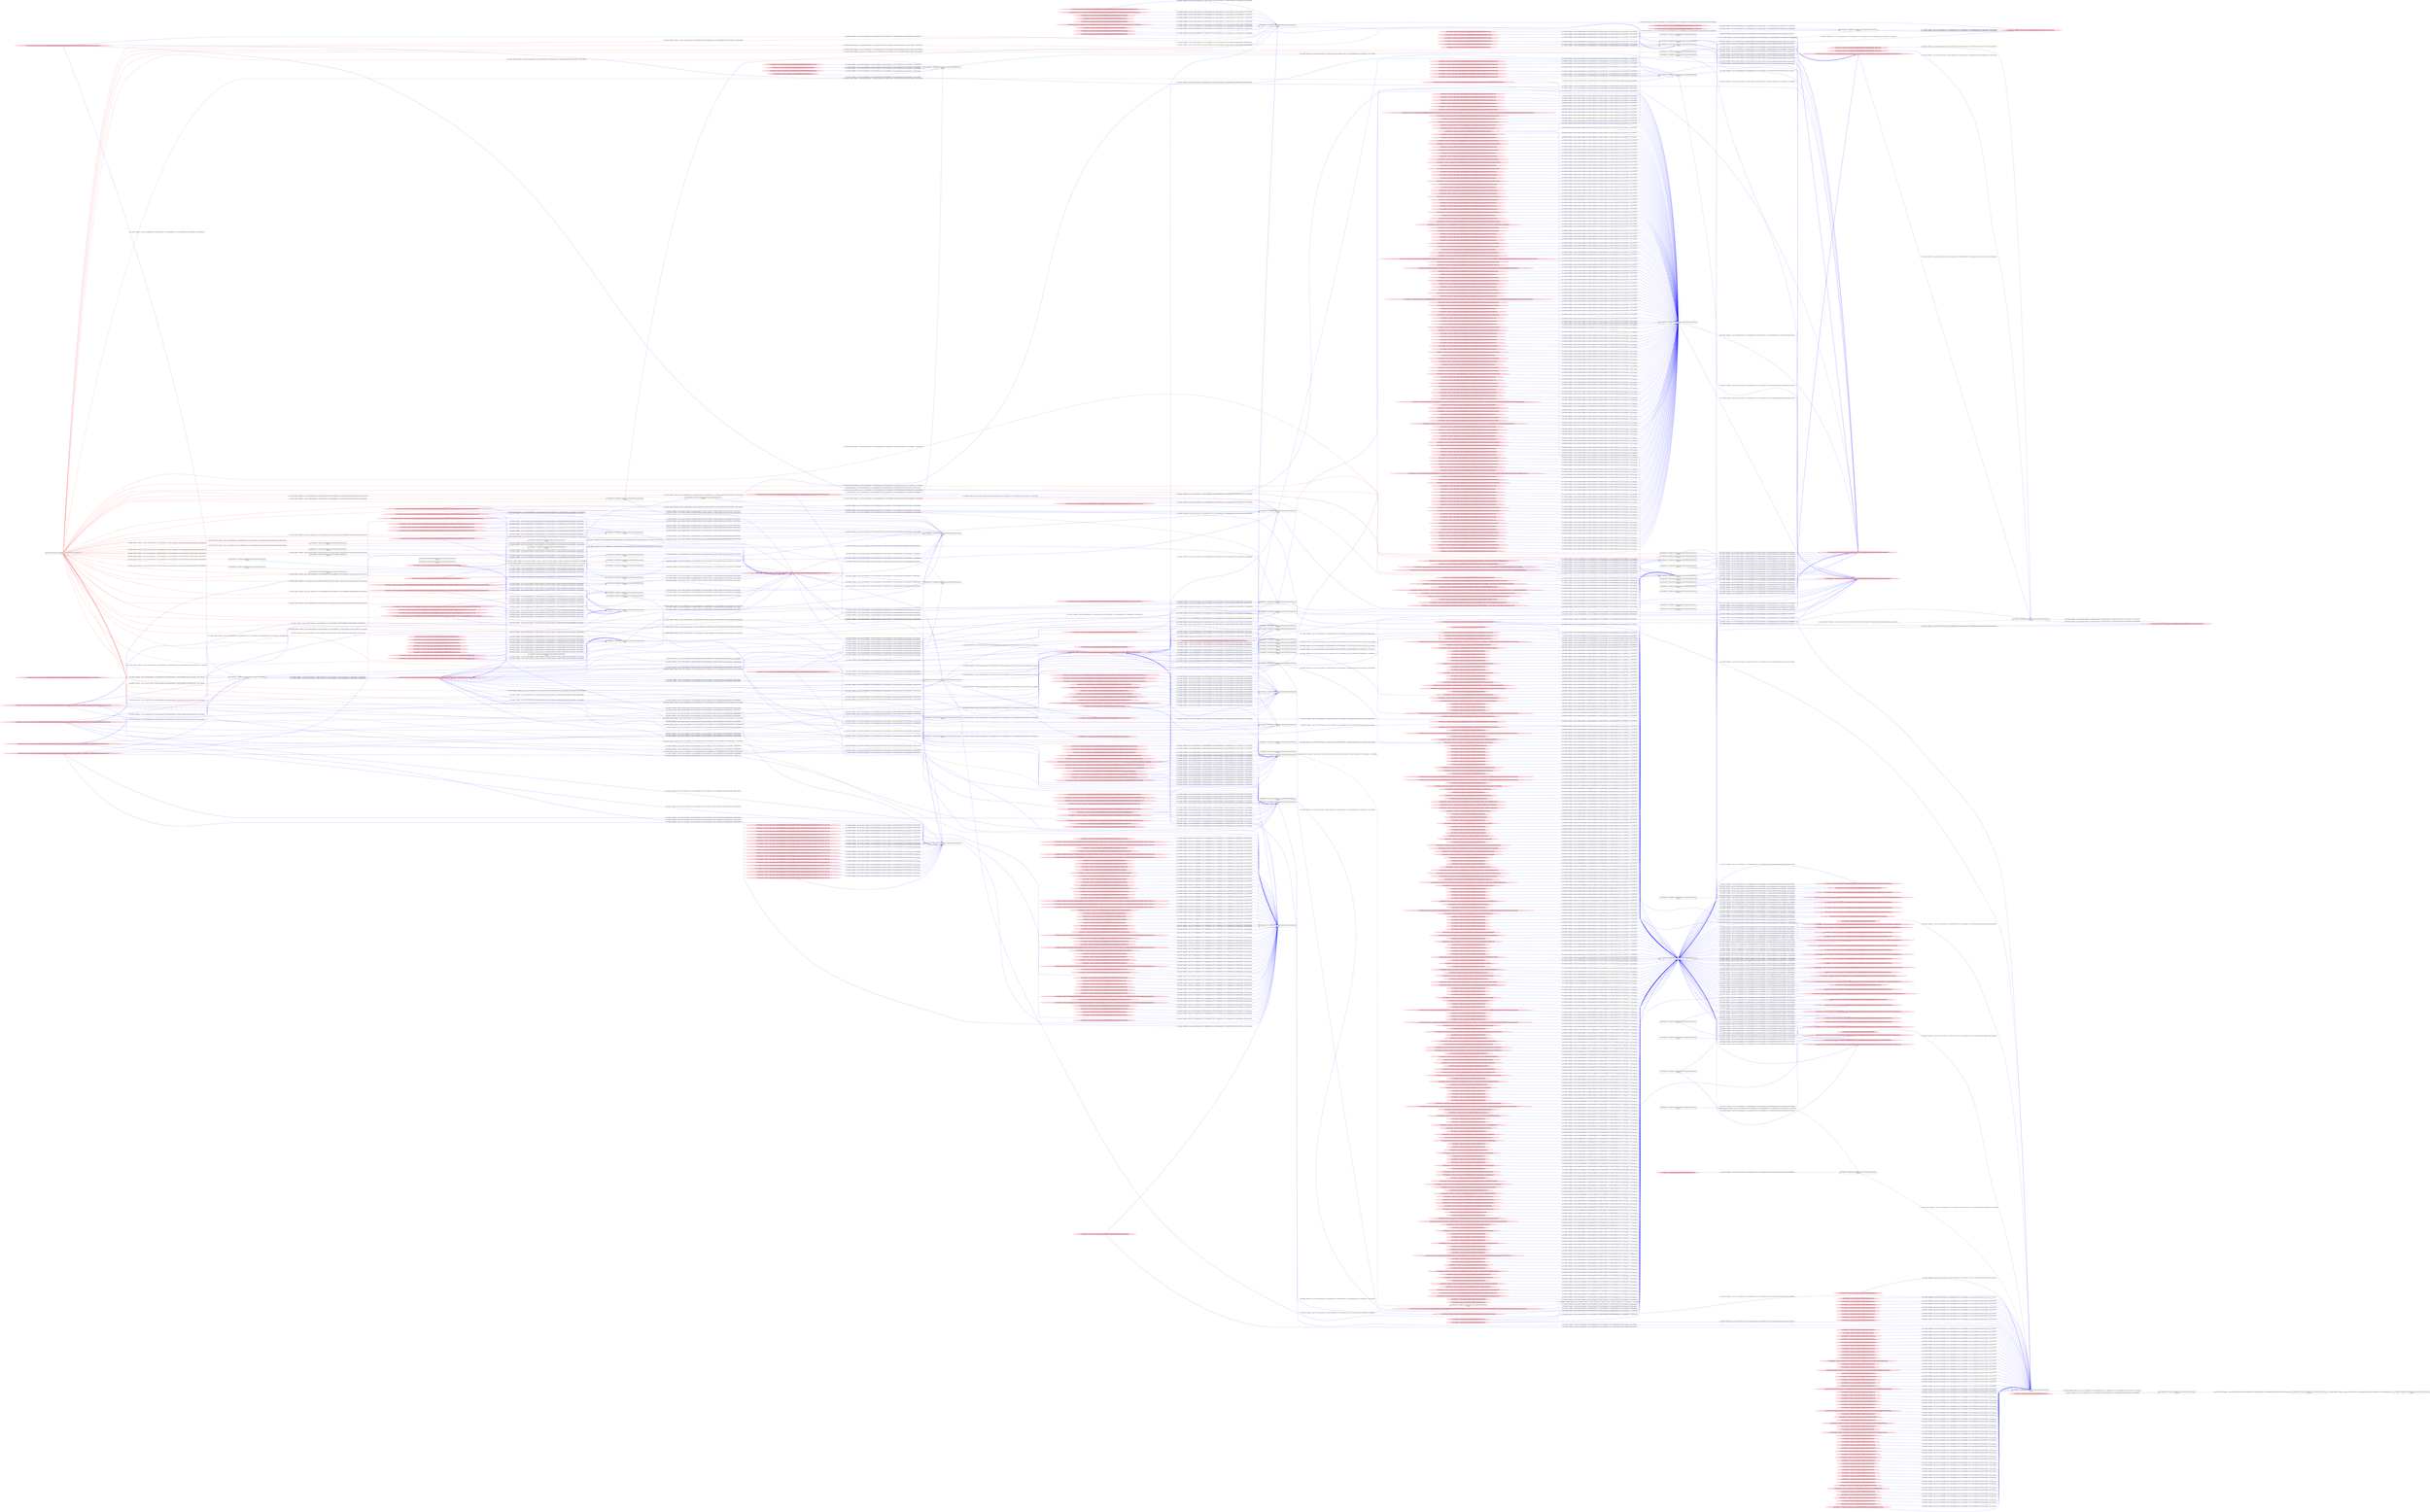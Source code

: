 digraph  {
rankdir=LR
"0"[color=black,label="id:0 HopCount: 0 pid:7548 proc_starttime:0 cmd: owner uid:null owner group id:null,\n null null", shape=box,style=solid];
"1"[color=black,label="id:1 HopCount: 1 pid:2984 proc_starttime:0 cmd: owner uid:null owner group id:null,\n null null", shape=box,style=solid];
"0" -> "1" [id=758,__obj="PROC_CREATE"color=red,label="id:758 PROC_CREATE **NORMAL**  seqs:[1557441744418000000, 1557441744418000000] T:[1557441744418000000, 1557441744418000000] relT:[0, 0]",style=solid];
"4"[color=pink,label="id:4 HopCount: -8 owner uid: owner group id: /Device/HarddiskVolume2/USERS/ADMIN/APPDATA/LOCAL/PACKAGES/MICROSOFT.MICROSOFTEDGE_8WEKYB3D8BBWE/SETTINGS/SETTINGS.DAT ", shape=oval,style=filled];
"133"[color=black,label="id:133 HopCount: -7 pid:8460 proc_starttime:0 cmd: owner uid:null owner group id:null,\n null null", shape=box,style=solid];
"4" -> "133" [id=759,__obj="READ"color=blue,label="id:759 READ **NORMAL**  seqs:[1557325432025000000, 1557325432025000000] T:[1557325432025000000, 1557325432025000000] relT:[116312393000000, 116312393000000]",style=solid];
"7"[color=pink,label="id:7 HopCount: -8 owner uid: owner group id: /Device/HarddiskVolume2/Users/darpa/AppData/Local/Microsoft/OneDrive/logs/Personal/SyncEngine-2019-05-08.1908.8064.10.odl ", shape=oval,style=filled];
"317"[color=black,label="id:317 HopCount: -7 pid:8144 proc_starttime:0 cmd: owner uid:null owner group id:null,\n null null", shape=box,style=solid];
"7" -> "317" [id=760,__obj="READ"color=blue,label="id:760 READ **NORMAL**  seqs:[1557402224825000000, 1557402224843000000] T:[1557402224825000000, 1557402224843000000] relT:[39519593000000, 39519575000000]",style=solid];
"8"[color=pink,label="id:8 HopCount: -8 owner uid: owner group id: /Device/HarddiskVolume2/WINDOWS/SYSTEM32/WINDOWS.APPLICATIONMODEL.CORE.DLL ", shape=oval,style=filled];
"8" -> "133" [id=761,__obj="READ"color=blue,label="id:761 READ **NORMAL**  seqs:[1557325432022000000, 1557325432022000000] T:[1557325432022000000, 1557325432022000000] relT:[116312396000000, 116312396000000]",style=solid];
"11"[color=pink,label="id:11 HopCount: -8 owner uid: owner group id: /Device/HarddiskVolume2/Users/darpa/AppData/Local/Microsoft/OneDrive/logs/Personal/SyncEngine-2019-04-12.1136.7100.15.odl ", shape=oval,style=filled];
"11" -> "317" [id=762,__obj="READ"color=blue,label="id:762 READ **NORMAL**  seqs:[1557284141117000000, 1557402224833000000] T:[1557284141117000000, 1557402224833000000] relT:[157603301000000, 39519585000000]",style=solid];
"668"[color=pink,label="id:668 HopCount: -8 owner uid: owner group id: /Device/HarddiskVolume2/WINDOWS/SYSTEMAPPS/MICROSOFT.MICROSOFTEDGE_8WEKYB3D8BBWE/ASSETS/FONTS/BROWSERMDL.TTF ", shape=oval,style=filled];
"668" -> "133" [id=763,__obj="READ"color=blue,label="id:763 READ **NORMAL**  seqs:[1557325432027000000, 1557325432027000000] T:[1557325432027000000, 1557325432027000000] relT:[116312391000000, 116312391000000]",style=solid];
"118"[color=pink,label="id:118 HopCount: -8 owner uid: owner group id: /Device/HarddiskVolume2/Users/admin/AppData/Local/Microsoft/OneDrive/logs/Personal/SyncEngine-2019-05-08.0707.6328.2.aodl ", shape=oval,style=filled];
"118" -> "133" [id=764,__obj="READ"color=blue,label="id:764 READ **NORMAL**  seqs:[1557325359906000000, 1557325359906000000] T:[1557325359906000000, 1557325359906000000] relT:[116384512000000, 116384512000000]",style=solid];
"12"[color=pink,label="id:12 HopCount: -8 owner uid: owner group id: /Device/HarddiskVolume2/Users/admin/Documents/Documents/Documents/Documents/cocopan.rtf ", shape=oval,style=filled];
"166"[color=black,label="id:166 HopCount: -7 pid:10236 proc_starttime:0 cmd: owner uid:null owner group id:null,\n null null", shape=box,style=solid];
"12" -> "166" [id=765,__obj="READ"color=blue,label="id:765 READ **NORMAL**  seqs:[1557339592811000000, 1557339592811000000] T:[1557339592811000000, 1557339592811000000] relT:[102151607000000, 102151607000000]",style=solid];
"313"[color=pink,label="id:313 HopCount: -8 owner uid: owner group id: /Device/HarddiskVolume2/Users/darpa/AppData/Local/Microsoft/OneDrive/logs/Personal/SyncEngine-2019-05-08.0255.8064.9.aodl ", shape=oval,style=filled];
"313" -> "317" [id=766,__obj="READ"color=blue,label="id:766 READ **NORMAL**  seqs:[1557284141109000000, 1557342493009000000] T:[1557299051541000000, 1557342492981000000] relT:[142692877000000, 99251437000000]",style=solid];
"14"[color=pink,label="id:14 HopCount: -8 owner uid: owner group id: /Device/HarddiskVolume2/WINDOWS/System32/Winevt/Logs/Microsoft-Windows-Security-LessPrivilegedAppContainer%4Operational.evtx ", shape=oval,style=filled];
"14" -> "133" [id=767,__obj="READ"color=blue,label="id:767 READ **NORMAL**  seqs:[1557325433689000000, 1557325433730000000] T:[1557325433689000000, 1557325433730000000] relT:[116310729000000, 116310688000000]",style=solid];
"15"[color=pink,label="id:15 HopCount: -8 owner uid: owner group id: /Device/HarddiskVolume2/Users/darpa/AppData/Local/Microsoft/OneDrive/logs/Personal/SyncEngine-2019-04-22.2132.7212.1.odl ", shape=oval,style=filled];
"15" -> "317" [id=768,__obj="READ"color=blue,label="id:768 READ **NORMAL**  seqs:[1557284141119000000, 1557402224836000000] T:[1557284141119000000, 1557402224836000000] relT:[157603299000000, 39519582000000]",style=solid];
"16"[color=pink,label="id:16 HopCount: -8 owner uid: owner group id: /Device/HarddiskVolume2/Users/admin/Documents/Documents/Documents/burghermaster.docx ", shape=oval,style=filled];
"16" -> "166" [id=769,__obj="READ"color=blue,label="id:769 READ **NORMAL**  seqs:[1557339592771000000, 1557339592771000000] T:[1557339592771000000, 1557339592771000000] relT:[102151647000000, 102151647000000]",style=solid];
"19"[color=pink,label="id:19 HopCount: -8 owner uid: owner group id: /Device/HarddiskVolume2/ProgramData/Microsoft/Windows/AppRepository/Packages/Microsoft.MicrosoftEdge_41.16299.15.0_neutral__8wekyb3d8bbwe/ActivationStore.dat.LOG2 ", shape=oval,style=filled];
"19" -> "133" [id=770,__obj="READ"color=blue,label="id:770 READ **NORMAL**  seqs:[1557325432516000000, 1557325473747000000] T:[1557325432516000000, 1557325473747000000] relT:[116311902000000, 116270671000000]",style=solid];
"755"[color=pink,label="id:755 HopCount: -8 owner uid: owner group id: /Device/HarddiskVolume2/Users/darpa/AppData/Local/Microsoft/OneDrive/logs/Personal/SyncEngine-2019-04-22.2114.6296.1.odl ", shape=oval,style=filled];
"755" -> "317" [id=771,__obj="READ"color=blue,label="id:771 READ **NORMAL**  seqs:[1557284141118000000, 1557402224834000000] T:[1557284141118000000, 1557402224834000000] relT:[157603300000000, 39519584000000]",style=solid];
"742"[color=pink,label="id:742 HopCount: -8 owner uid: owner group id: /Device/HarddiskVolume2/Users/admin/Documents/Documents/Documents/deorganize.docx ", shape=oval,style=filled];
"742" -> "166" [id=772,__obj="READ"color=blue,label="id:772 READ **NORMAL**  seqs:[1557339592775000000, 1557339592775000000] T:[1557339592775000000, 1557339592775000000] relT:[102151643000000, 102151643000000]",style=solid];
"21"[color=pink,label="id:21 HopCount: -8 owner uid: owner group id: /Device/HarddiskVolume2/Users/darpa/AppData/Local/Microsoft/OneDrive/logs/Personal/SyncEngine-2019-04-24.0442.7212.3.odl ", shape=oval,style=filled];
"21" -> "317" [id=773,__obj="READ"color=blue,label="id:773 READ **NORMAL**  seqs:[1557284141120000000, 1557402224837000000] T:[1557284141120000000, 1557402224837000000] relT:[157603298000000, 39519581000000]",style=solid];
"24"[color=pink,label="id:24 HopCount: -8 owner uid: owner group id: /Device/HarddiskVolume2/Users/darpa/AppData/Local/Microsoft/OneDrive/logs/Personal/SyncEngine-2019-04-23.1218.7212.2.odl ", shape=oval,style=filled];
"24" -> "317" [id=774,__obj="READ"color=blue,label="id:774 READ **NORMAL**  seqs:[1557284141120000000, 1557402224837000000] T:[1557284141120000000, 1557402224837000000] relT:[157603298000000, 39519581000000]",style=solid];
"26"[color=pink,label="id:26 HopCount: -8 owner uid: owner group id: /Device/HarddiskVolume2/Users/admin/Documents/Documents/Documents/diuretic.rtf ", shape=oval,style=filled];
"26" -> "166" [id=775,__obj="READ"color=blue,label="id:775 READ **NORMAL**  seqs:[1557339592777000000, 1557339592777000000] T:[1557339592777000000, 1557339592777000000] relT:[102151641000000, 102151641000000]",style=solid];
"29"[color=pink,label="id:29 HopCount: -8 owner uid: owner group id: /Device/HarddiskVolume2/Users/admin/Documents/Documents/Documents/Documents/antimonic.rtf ", shape=oval,style=filled];
"29" -> "166" [id=776,__obj="READ"color=blue,label="id:776 READ **NORMAL**  seqs:[1557339592780000000, 1557339592780000000] T:[1557339592780000000, 1557339592780000000] relT:[102151638000000, 102151638000000]",style=solid];
"30"[color=pink,label="id:30 HopCount: -8 owner uid: owner group id: /Device/HarddiskVolume2/Users/darpa/AppData/Local/Microsoft/OneDrive/logs/Personal/SyncEngine-2019-04-09.1731.7100.11.odl ", shape=oval,style=filled];
"30" -> "317" [id=777,__obj="READ"color=blue,label="id:777 READ **NORMAL**  seqs:[1557284141115000000, 1557402224831000000] T:[1557284141115000000, 1557402224831000000] relT:[157603303000000, 39519587000000]",style=solid];
"33"[color=pink,label="id:33 HopCount: -8 owner uid: owner group id: /Device/HarddiskVolume2/Users/admin/Documents/Documents/Documents/complexionless.rtf ", shape=oval,style=filled];
"33" -> "166" [id=778,__obj="READ"color=blue,label="id:778 READ **NORMAL**  seqs:[1557339592773000000, 1557339592773000000] T:[1557339592773000000, 1557339592773000000] relT:[102151645000000, 102151645000000]",style=solid];
"35"[color=pink,label="id:35 HopCount: -8 owner uid: owner group id: /Device/HarddiskVolume2/Users/darpa/AppData/Local/Microsoft/OneDrive/logs/Personal/SyncEngine-2019-04-09.0038.7100.10.odl ", shape=oval,style=filled];
"35" -> "317" [id=779,__obj="READ"color=blue,label="id:779 READ **NORMAL**  seqs:[1557284141114000000, 1557402224844000000] T:[1557284141114000000, 1557402224844000000] relT:[157603304000000, 39519574000000]",style=solid];
"32"[color=black,label="id:32 HopCount: -2 pid:7092 proc_starttime:0 cmd: owner uid:null owner group id:null,\n null null", shape=box,style=solid];
"32" -> "0" [id=780,__obj="PROC_CREATE"color=red,label="id:780 PROC_CREATE **NORMAL**  seqs:[1557436250446000000, 1557436250446000000] T:[1557436250446000000, 1557436250446000000] relT:[5493972000000, 5493972000000]",style=solid];
"38"[color=pink,label="id:38 HopCount: -8 owner uid: owner group id: /Device/HarddiskVolume2/Users/admin/Documents/Documents/Documents/distanced.rtf ", shape=oval,style=filled];
"38" -> "166" [id=781,__obj="READ"color=blue,label="id:781 READ **NORMAL**  seqs:[1557339592777000000, 1557339592777000000] T:[1557339592777000000, 1557339592777000000] relT:[102151641000000, 102151641000000]",style=solid];
"39"[color=pink,label="id:39 HopCount: -8 owner uid: owner group id: /Device/HarddiskVolume2/Users/darpa/AppData/Local/Microsoft/OneDrive/logs/Personal/SyncEngine-2019-04-07.1545.7100.8.odl ", shape=oval,style=filled];
"39" -> "317" [id=782,__obj="READ"color=blue,label="id:782 READ **NORMAL**  seqs:[1557284141112000000, 1557284141128000000] T:[1557284141112000000, 1557284141128000000] relT:[157603306000000, 157603290000000]",style=solid];
"37"[color=black,label="id:37 HopCount: -3 pid:9500 proc_starttime:0 cmd: owner uid:null owner group id:null,\n null null", shape=box,style=solid];
"37" -> "32" [id=783,__obj="PROC_CREATE"color=red,label="id:783 PROC_CREATE **NORMAL**  seqs:[1557417128302000000, 1557417128302000000] T:[1557417128302000000, 1557417128302000000] relT:[24616116000000, 24616116000000]",style=solid];
"43"[color=pink,label="id:43 HopCount: -8 owner uid: owner group id: /Device/HarddiskVolume2/Users/admin/Documents/Documents/Documents/defrayers.rtf ", shape=oval,style=filled];
"43" -> "166" [id=784,__obj="READ"color=blue,label="id:784 READ **NORMAL**  seqs:[1557339592775000000, 1557339592775000000] T:[1557339592775000000, 1557339592775000000] relT:[102151643000000, 102151643000000]",style=solid];
"2"[color=pink,label="id:2 HopCount: -8 owner uid: owner group id: /Device/HarddiskVolume2/Users/darpa/AppData/Local/Microsoft/OneDrive/logs/Personal/SyncEngine-2019-04-11.0220.7100.13.odl ", shape=oval,style=filled];
"2" -> "317" [id=785,__obj="READ"color=blue,label="id:785 READ **NORMAL**  seqs:[1557284141116000000, 1557402224832000000] T:[1557284141116000000, 1557402224832000000] relT:[157603302000000, 39519586000000]",style=solid];
"42"[color=pink,label="id:42 HopCount: -3 owner uid: owner group id: /Windows/System32/mswsock.dll ", shape=oval,style=filled];
"42" -> "32" [id=786,__obj="READ"color=blue,label="id:786 READ **NORMAL**  seqs:[1557417128305000000, 1557417128305000000] T:[1557417128305000000, 1557417128305000000] relT:[24616113000000, 24616113000000]",style=solid];
"45"[color=black,label="id:45 HopCount: -7 pid:5904 proc_starttime:0 cmd: owner uid:null owner group id:null,\n null null", shape=box,style=solid];
"506"[color=pink,label="id:506 HopCount: -6 owner uid: owner group id: /Device/HarddiskVolume2/Users/admin/Desktop/~$w.made-in-denmark.dk.docx ", shape=oval,style=filled];
"45" -> "506" [id=787,__obj="WRITE"color=blue,label="id:787 WRITE **NORMAL**  seqs:[1557340098059000000, 1557340098059000000] T:[1557340098059000000, 1557340098059000000] relT:[101646359000000, 101646359000000]",style=solid];
"47"[color=black,label="id:47 HopCount: -7 pid:9372 proc_starttime:0 cmd: owner uid:null owner group id:null,\n null null", shape=box,style=solid];
"47" -> "506" [id=788,__obj="WRITE"color=blue,label="id:788 WRITE **NORMAL**  seqs:[1557340082767000000, 1557340082767000000] T:[1557340082767000000, 1557340082767000000] relT:[101661651000000, 101661651000000]",style=solid];
"571"[color=black,label="id:571 HopCount: -5 pid:7576 proc_starttime:0 cmd: owner uid:null owner group id:null,\n null null", shape=box,style=solid];
"507"[color=pink,label="id:507 HopCount: -6 owner uid: owner group id: /Device/HarddiskVolume2/Users/admin/AppData/Local/Microsoft/Windows/INetCache/Content.Word/~WRS{5A431748-1065-4A89-80A2-16576B6B5D53}.tmp ", shape=oval,style=filled];
"571" -> "507" [id=789,__obj="WRITE"color=blue,label="id:789 WRITE **NORMAL**  seqs:[1557412147257000000, 1557412147257000000] T:[1557412147257000000, 1557412147257000000] relT:[29597161000000, 29597161000000]",style=solid];
"226"[color=black,label="id:226 HopCount: -7 pid:7668 proc_starttime:0 cmd: owner uid:null owner group id:null,\n null null", shape=box,style=solid];
"226" -> "507" [id=790,__obj="WRITE"color=blue,label="id:790 WRITE **NORMAL**  seqs:[1557412147526000000, 1557412147526000000] T:[1557412147526000000, 1557412147526000000] relT:[29596892000000, 29596892000000]",style=solid];
"28"[color=pink,label="id:28 HopCount: -8 owner uid: owner group id: /Device/HarddiskVolume2/Users/darpa/AppData/Local/Microsoft/OneDrive/logs/Personal/SyncEngine-2019-04-08.0816.7100.9.odl ", shape=oval,style=filled];
"28" -> "317" [id=791,__obj="READ"color=blue,label="id:791 READ **NORMAL**  seqs:[1557284141113000000, 1557342493027000000] T:[1557284141113000000, 1557342493027000000] relT:[157603305000000, 99251391000000]",style=solid];
"48"[color=black,label="id:48 HopCount: -7 pid:256 proc_starttime:0 cmd: owner uid:null owner group id:null,\n null null", shape=box,style=solid];
"524"[color=pink,label="id:524 HopCount: -6 owner uid: owner group id: /Device/HarddiskVolume2/Users/admin/AppData/Roaming/Microsoft/Word/AutoRecovery save of Game is played by moving a crosshair across the sky background via a trackball and pressing one of three buttons to launch a counter.asd ", shape=oval,style=filled];
"48" -> "524" [id=792,__obj="WRITE"color=blue,label="id:792 WRITE **NORMAL**  seqs:[1557269640574000000, 1557333827356000000] T:[1557269640574000000, 1557333827356000000] relT:[172103844000000, 107917062000000]",style=solid];
"546"[color=pink,label="id:546 HopCount: -6 owner uid: owner group id: /Device/HarddiskVolume2/Users/admin/AppData/Local/Microsoft/Windows/INetCache/IE/F35G272C/8LW7KTCG.htm ", shape=oval,style=filled];
"571" -> "546" [id=793,__obj="WRITE"color=blue,label="id:793 WRITE **NORMAL**  seqs:[1557345832211000000, 1557345832211000000] T:[1557345832211000000, 1557345832211000000] relT:[95912207000000, 95912207000000]",style=solid];
"53"[color=pink,label="id:53 HopCount: -8 owner uid: owner group id: /Device/HarddiskVolume2/ProgramData/Microsoft/Windows/AppRepository/Packages/Microsoft.Windows.ContentDeliveryManager_10.0.16299.15_neutral_neutral_cw5n1h2txyewy/ActivationStore.dat.LOG2 ", shape=oval,style=filled];
"235"[color=black,label="id:235 HopCount: -7 pid:9296 proc_starttime:0 cmd: owner uid:null owner group id:null,\n null null", shape=box,style=solid];
"53" -> "235" [id=794,__obj="READ"color=blue,label="id:794 READ **NORMAL**  seqs:[1557406037475000000, 1557406037475000000] T:[1557406037475000000, 1557406037475000000] relT:[35706943000000, 35706943000000]",style=solid];
"54"[color=pink,label="id:54 HopCount: -8 owner uid: owner group id: /Device/HarddiskVolume2/Users/admin/Documents/Documents/Documents/decidual.rtf ", shape=oval,style=filled];
"54" -> "166" [id=795,__obj="READ"color=blue,label="id:795 READ **NORMAL**  seqs:[1557339592775000000, 1557339592775000000] T:[1557339592775000000, 1557339592775000000] relT:[102151643000000, 102151643000000]",style=solid];
"58"[color=pink,label="id:58 HopCount: -8 owner uid: owner group id: /Device/HarddiskVolume2/ProgramData/Microsoft/Windows/AppRepository/Packages/Microsoft.Windows.ContentDeliveryManager_10.0.16299.15_neutral_neutral_cw5n1h2txyewy/ActivationStore.dat.LOG1 ", shape=oval,style=filled];
"58" -> "235" [id=796,__obj="READ"color=blue,label="id:796 READ **NORMAL**  seqs:[1557406037475000000, 1557406037475000000] T:[1557406037475000000, 1557406037475000000] relT:[35706943000000, 35706943000000]",style=solid];
"56"[color=pink,label="id:56 HopCount: -8 owner uid: owner group id: /Device/HarddiskVolume2/Users/admin/Documents/Documents/Documents/Doc42.docx ", shape=oval,style=filled];
"56" -> "166" [id=797,__obj="READ"color=blue,label="id:797 READ **NORMAL**  seqs:[1557339592778000000, 1557339592778000000] T:[1557339592778000000, 1557339592778000000] relT:[102151640000000, 102151640000000]",style=solid];
"60"[color=pink,label="id:60 HopCount: -8 owner uid: owner group id: /Device/HarddiskVolume2/Users/admin/Documents/Documents/Documents/creatorship.rtf ", shape=oval,style=filled];
"60" -> "166" [id=798,__obj="READ"color=blue,label="id:798 READ **NORMAL**  seqs:[1557339592774000000, 1557339592774000000] T:[1557339592774000000, 1557339592774000000] relT:[102151644000000, 102151644000000]",style=solid];
"576"[color=black,label="id:576 HopCount: -6 pid:28 proc_starttime:0 cmd: owner uid:null owner group id:null,\n null null", shape=box,style=solid];
"576" -> "235" [id=799,__obj="PROC_CREATE"color=red,label="id:799 PROC_CREATE **NORMAL**  seqs:[1557403438771000000, 1557403438771000000] T:[1557403438771000000, 1557403438771000000] relT:[38305647000000, 38305647000000]",style=solid];
"593"[color=pink,label="id:593 HopCount: -6 owner uid: owner group id: /Device/HarddiskVolume2/Users/darpa/AppData/Local/Packages/Microsoft.Windows.Photos_8wekyb3d8bbwe/Settings/settings.dat.LOG2 ", shape=oval,style=filled];
"163"[color=black,label="id:163 HopCount: -7 pid:6984 proc_starttime:0 cmd: owner uid:null owner group id:null,\n null null", shape=box,style=solid];
"593" -> "163" [id=800,__obj="READ"color=blue,label="id:800 READ **NORMAL**  seqs:[1557396337312000000, 1557396337312000000] T:[1557396337312000000, 1557396337312000000] relT:[45407106000000, 45407106000000]",style=solid];
"748"[color=pink,label="id:748 HopCount: -8 owner uid: owner group id: /Device/HarddiskVolume2/Users/darpa/AppData/Local/Microsoft/OneDrive/logs/Personal/SyncEngine-2019-05-08.1908.8064.10.aodl ", shape=oval,style=filled];
"748" -> "163" [id=801,__obj="READ"color=blue,label="id:801 READ **NORMAL**  seqs:[1557398505678000000, 1557398505678000000] T:[1557398505678000000, 1557398505678000000] relT:[43238740000000, 43238740000000]",style=solid];
"62"[color=pink,label="id:62 HopCount: -8 owner uid: owner group id: /Device/HarddiskVolume2/Users/admin/Documents/Documents/Documents/diamminonitrate.rtf ", shape=oval,style=filled];
"62" -> "166" [id=802,__obj="READ"color=blue,label="id:802 READ **NORMAL**  seqs:[1557339592776000000, 1557339592776000000] T:[1557339592776000000, 1557339592776000000] relT:[102151642000000, 102151642000000]",style=solid];
"64"[color=pink,label="id:64 HopCount: -8 owner uid: owner group id: /Device/HarddiskVolume2/Users/admin/AppData/Local/Microsoft/OneDrive/logs/Personal/SyncEngine-2019-05-08.2323.6328.3.aodl ", shape=oval,style=filled];
"261"[color=black,label="id:261 HopCount: -7 pid:6972 proc_starttime:0 cmd: owner uid:null owner group id:null,\n null null", shape=box,style=solid];
"64" -> "261" [id=803,__obj="READ"color=blue,label="id:803 READ **NORMAL**  seqs:[1557402341899000000, 1557402341899000000] T:[1557402341899000000, 1557402341899000000] relT:[39402519000000, 39402519000000]",style=solid];
"66"[color=pink,label="id:66 HopCount: -8 owner uid: owner group id: /Device/HarddiskVolume2/Users/admin/Documents/Documents/Documents/Documents/bullan.rtf ", shape=oval,style=filled];
"66" -> "166" [id=804,__obj="READ"color=blue,label="id:804 READ **NORMAL**  seqs:[1557339592782000000, 1557339592782000000] T:[1557339592782000000, 1557339592782000000] relT:[102151636000000, 102151636000000]",style=solid];
"576" -> "261" [id=805,__obj="PROC_CREATE"color=red,label="id:805 PROC_CREATE **NORMAL**  seqs:[1557402120099000000, 1557402120099000000] T:[1557402120099000000, 1557402120099000000] relT:[39624319000000, 39624319000000]",style=solid];
"290"[color=black,label="id:290 HopCount: -7 pid:1536 proc_starttime:0 cmd: owner uid:null owner group id:null,\n null null", shape=box,style=solid];
"576" -> "290" [id=806,__obj="PROC_CREATE"color=red,label="id:806 PROC_CREATE **NORMAL**  seqs:[1557402120966000000, 1557402120966000000] T:[1557402120966000000, 1557402120966000000] relT:[39623452000000, 39623452000000]",style=solid];
"22"[color=pink,label="id:22 HopCount: -8 owner uid: owner group id: /Device/HarddiskVolume2/Users/admin/Documents/Documents/Documents/Confectionsineligibleness palmcrist duodecillion biotin ischemias worshipworthy cornbinks affrightful invaliding pheophyl opened overnumerousness whisperless gymnite dassie pancake furdle.docx ", shape=oval,style=filled];
"22" -> "166" [id=807,__obj="READ"color=blue,label="id:807 READ **NORMAL**  seqs:[1557339592773000000, 1557339592773000000] T:[1557339592773000000, 1557339592773000000] relT:[102151645000000, 102151645000000]",style=solid];
"51"[color=black,label="id:51 HopCount: -7 pid:2804 proc_starttime:0 cmd: owner uid:null owner group id:null,\n null null", shape=box,style=solid];
"547"[color=pink,label="id:547 HopCount: -6 owner uid: owner group id: /Device/HarddiskVolume2/Users/admin/AppData/Local/Microsoft/Office/UnsavedFiles ", shape=oval,style=filled];
"51" -> "547" [id=808,__obj="WRITE"color=blue,label="id:808 WRITE **NORMAL**  seqs:[1557269303490000000, 1557269303490000000] T:[1557269303490000000, 1557269303490000000] relT:[172440928000000, 172440928000000]",style=solid];
"554"[color=pink,label="id:554 HopCount: -6 owner uid: owner group id: /Device/HarddiskVolume2/Users/admin/AppData/Local/Microsoft/Windows/INetCache/IE/6I16FN6G/HIPY1U9R.htm ", shape=oval,style=filled];
"571" -> "554" [id=809,__obj="WRITE"color=blue,label="id:809 WRITE **NORMAL**  seqs:[1557414966820000000, 1557414966820000000] T:[1557414966820000000, 1557414966820000000] relT:[26777598000000, 26777598000000]",style=solid];
"71"[color=black,label="id:71 HopCount: -7 pid:1564 proc_starttime:0 cmd: owner uid:null owner group id:null,\n null null", shape=box,style=solid];
"577"[color=pink,label="id:577 HopCount: -6 owner uid: owner group id: /Device/HarddiskVolume2/Users/admin/AppData/Local/Microsoft/Windows/INetCache/Content.Word/~WRS{FF1E06C6-7156-48AB-BC64-5A4576ECBC2D}.tmp ", shape=oval,style=filled];
"71" -> "577" [id=810,__obj="WRITE"color=blue,label="id:810 WRITE **NORMAL**  seqs:[1557329660500000000, 1557329660500000000] T:[1557329660500000000, 1557329660500000000] relT:[112083918000000, 112083918000000]",style=solid];
"571" -> "577" [id=811,__obj="WRITE"color=blue,label="id:811 WRITE **NORMAL**  seqs:[1557329659047000000, 1557329659047000000] T:[1557329659047000000, 1557329659047000000] relT:[112085371000000, 112085371000000]",style=solid];
"594"[color=pink,label="id:594 HopCount: -6 owner uid: owner group id: /Device/HarddiskVolume2/Users/admin/AppData/Roaming/Microsoft/Word/www.quiznos.com307377222548658337/www.quiznos.com.docx.lnk ", shape=oval,style=filled];
"571" -> "594" [id=812,__obj="WRITE"color=blue,label="id:812 WRITE **NORMAL**  seqs:[1557277729115000000, 1557277729115000000] T:[1557277729115000000, 1557277729115000000] relT:[164015303000000, 164015303000000]",style=solid];
"195"[color=pink,label="id:195 HopCount: -6 owner uid: owner group id: /Device/HarddiskVolume2/Users/admin/AppData/Local/Microsoft/Windows/INetCache/IE/1UGYV3ZA/BEAFXDIO.htm ", shape=oval,style=filled];
"571" -> "195" [id=813,__obj="WRITE"color=blue,label="id:813 WRITE **NORMAL**  seqs:[1557347162606000000, 1557347162606000000] T:[1557347162606000000, 1557347162606000000] relT:[94581812000000, 94581812000000]",style=solid];
"607"[color=pink,label="id:607 HopCount: -6 owner uid: owner group id: /Device/HarddiskVolume2/Users/admin/AppData/Local/Microsoft/Windows/INetCache/Content.Word/~WRS{9527FEC5-ADB3-4404-A220-7CABE8F4F58F}.tmp ", shape=oval,style=filled];
"571" -> "607" [id=814,__obj="WRITE"color=blue,label="id:814 WRITE **NORMAL**  seqs:[1557330501746000000, 1557330501746000000] T:[1557330501746000000, 1557330501746000000] relT:[111242672000000, 111242672000000]",style=solid];
"508"[color=pink,label="id:508 HopCount: -6 owner uid: owner group id: /Device/HarddiskVolume2/Users/admin/AppData/Local/Microsoft/Windows/INetCache/IE/TYZFOIKD/X4FU1YV6.htm ", shape=oval,style=filled];
"571" -> "508" [id=815,__obj="WRITE"color=blue,label="id:815 WRITE **NORMAL**  seqs:[1557330544113000000, 1557330544113000000] T:[1557330544113000000, 1557330544113000000] relT:[111200305000000, 111200305000000]",style=solid];
"212"[color=pink,label="id:212 HopCount: -6 owner uid: owner group id: /Device/HarddiskVolume2/Users/admin/AppData/Local/Microsoft/Windows/INetCache/IE/6I16FN6G/PS7VVEJL.htm ", shape=oval,style=filled];
"571" -> "212" [id=816,__obj="WRITE"color=blue,label="id:816 WRITE **NORMAL**  seqs:[1557328100321000000, 1557328100321000000] T:[1557328100321000000, 1557328100321000000] relT:[113644097000000, 113644097000000]",style=solid];
"74"[color=pink,label="id:74 HopCount: -8 owner uid: owner group id: /Device/HarddiskVolume2/Users/admin/Pictures/nymphalid ", shape=oval,style=filled];
"141"[color=black,label="id:141 HopCount: -7 pid:320 proc_starttime:0 cmd: owner uid:null owner group id:null,\n null null", shape=box,style=solid];
"74" -> "141" [id=817,__obj="READ"color=blue,label="id:817 READ **NORMAL**  seqs:[1557277778488000000, 1557277778488000000] T:[1557277778488000000, 1557277778488000000] relT:[163965930000000, 163965930000000]",style=solid];
"300"[color=black,label="id:300 HopCount: -7 pid:10168 proc_starttime:0 cmd: owner uid:null owner group id:null,\n null null", shape=box,style=solid];
"7" -> "300" [id=818,__obj="READ"color=blue,label="id:818 READ **NORMAL**  seqs:[1557402225962000000, 1557402225962000000] T:[1557402225962000000, 1557402225962000000] relT:[39518456000000, 39518456000000]",style=solid];
"576" -> "300" [id=819,__obj="PROC_CREATE"color=red,label="id:819 PROC_CREATE **NORMAL**  seqs:[1557402120022000000, 1557402120022000000] T:[1557402120022000000, 1557402120022000000] relT:[39624396000000, 39624396000000]",style=solid];
"75"[color=pink,label="id:75 HopCount: -8 owner uid: owner group id: /Device/HarddiskVolume2/Users/admin/Documents/Documents/Documents/Documents/avidious.docx ", shape=oval,style=filled];
"75" -> "166" [id=820,__obj="READ"color=blue,label="id:820 READ **NORMAL**  seqs:[1557339592782000000, 1557339592782000000] T:[1557339592782000000, 1557339592782000000] relT:[102151636000000, 102151636000000]",style=solid];
"269"[color=black,label="id:269 HopCount: -7 pid:8620 proc_starttime:0 cmd: owner uid:null owner group id:null,\n null null", shape=box,style=solid];
"576" -> "269" [id=821,__obj="PROC_CREATE"color=red,label="id:821 PROC_CREATE **NORMAL**  seqs:[1557408856148000000, 1557408856148000000] T:[1557408856148000000, 1557408856148000000] relT:[32888270000000, 32888270000000]",style=solid];
"81"[color=black,label="id:81 HopCount: -8 pid:5660 proc_starttime:0 cmd: owner uid:null owner group id:null,\n null null", shape=box,style=solid];
"239"[color=black,label="id:239 HopCount: -7 pid:10208 proc_starttime:0 cmd: owner uid:null owner group id:null,\n null null", shape=box,style=solid];
"81" -> "239" [id=822,__obj="PROC_CREATE"color=red,label="id:822 PROC_CREATE **NORMAL**  seqs:[1557403570211000000, 1557403570211000000] T:[1557403570211000000, 1557403570211000000] relT:[38174207000000, 38174207000000]",style=solid];
"77"[color=pink,label="id:77 HopCount: -8 owner uid: owner group id: /Device/HarddiskVolume2/Users/admin/Documents/Documents/Documents/Doc184.docx ", shape=oval,style=filled];
"77" -> "166" [id=823,__obj="READ"color=blue,label="id:823 READ **NORMAL**  seqs:[1557339592778000000, 1557339592778000000] T:[1557339592778000000, 1557339592778000000] relT:[102151640000000, 102151640000000]",style=solid];
"84"[color=pink,label="id:84 HopCount: -8 owner uid: owner group id: /Device/HarddiskVolume2/Users/admin/Documents/Documents/Documents/Documents/chetrums.rtf ", shape=oval,style=filled];
"84" -> "166" [id=824,__obj="READ"color=blue,label="id:824 READ **NORMAL**  seqs:[1557339592783000000, 1557339592783000000] T:[1557339592783000000, 1557339592783000000] relT:[102151635000000, 102151635000000]",style=solid];
"82"[color=pink,label="id:82 HopCount: -8 owner uid: owner group id: /Device/HarddiskVolume2/Users/admin/Pictures/derm ", shape=oval,style=filled];
"82" -> "141" [id=825,__obj="READ"color=blue,label="id:825 READ **NORMAL**  seqs:[1557277778488000000, 1557277778488000000] T:[1557277778488000000, 1557277778488000000] relT:[163965930000000, 163965930000000]",style=solid];
"83"[color=pink,label="id:83 HopCount: -8 owner uid: owner group id: /Device/HarddiskVolume2/WINDOWS/system32/en-US/SearchFolder.dll.mui ", shape=oval,style=filled];
"324"[color=black,label="id:324 HopCount: -7 pid:4080 proc_starttime:0 cmd: owner uid:null owner group id:null,\n null null", shape=box,style=solid];
"83" -> "324" [id=826,__obj="READ"color=blue,label="id:826 READ **NORMAL**  seqs:[1557406479965000000, 1557406479965000000] T:[1557406479965000000, 1557406479965000000] relT:[35264453000000, 35264453000000]",style=solid];
"87"[color=pink,label="id:87 HopCount: -8 owner uid: owner group id: /Device/HarddiskVolume2/Users/admin/Pictures/www.rand.org.docx ", shape=oval,style=filled];
"87" -> "141" [id=827,__obj="READ"color=blue,label="id:827 READ **NORMAL**  seqs:[1557277778489000000, 1557277778489000000] T:[1557277778489000000, 1557277778489000000] relT:[163965929000000, 163965929000000]",style=solid];
"576" -> "324" [id=828,__obj="PROC_CREATE"color=red,label="id:828 PROC_CREATE **NORMAL**  seqs:[1557403438627000000, 1557403438627000000] T:[1557403438627000000, 1557403438627000000] relT:[38305791000000, 38305791000000]",style=solid];
"88"[color=pink,label="id:88 HopCount: -8 owner uid: owner group id: /Device/HarddiskVolume2/Users/admin/Documents/Documents/Documents/cocopan.rtf ", shape=oval,style=filled];
"88" -> "166" [id=829,__obj="READ"color=blue,label="id:829 READ **NORMAL**  seqs:[1557339592773000000, 1557339592773000000] T:[1557339592773000000, 1557339592773000000] relT:[102151645000000, 102151645000000]",style=solid];
"91"[color=pink,label="id:91 HopCount: -8 owner uid: owner group id: /Device/HarddiskVolume2/Users/admin/Pictures/podginess.docx ", shape=oval,style=filled];
"91" -> "141" [id=830,__obj="READ"color=blue,label="id:830 READ **NORMAL**  seqs:[1557277778488000000, 1557277778488000000] T:[1557277778488000000, 1557277778488000000] relT:[163965930000000, 163965930000000]",style=solid];
"92"[color=black,label="id:92 HopCount: -8 pid:6468 proc_starttime:0 cmd: owner uid:null owner group id:null,\n null null", shape=box,style=solid];
"295"[color=black,label="id:295 HopCount: -7 pid:10176 proc_starttime:0 cmd: owner uid:null owner group id:null,\n null null", shape=box,style=solid];
"92" -> "295" [id=831,__obj="PROC_CREATE"color=red,label="id:831 PROC_CREATE **NORMAL**  seqs:[1557399970170000000, 1557399970170000000] T:[1557399970170000000, 1557399970170000000] relT:[41774248000000, 41774248000000]",style=solid];
"94"[color=pink,label="id:94 HopCount: -8 owner uid: owner group id: /Device/HarddiskVolume2/Users/admin/Documents/Documents/Documents/cullays.rtf ", shape=oval,style=filled];
"94" -> "166" [id=832,__obj="READ"color=blue,label="id:832 READ **NORMAL**  seqs:[1557339592774000000, 1557339592774000000] T:[1557339592774000000, 1557339592774000000] relT:[102151644000000, 102151644000000]",style=solid];
"158"[color=black,label="id:158 HopCount: -7 pid:8904 proc_starttime:0 cmd: owner uid:null owner group id:null,\n null null", shape=box,style=solid];
"224"[color=pink,label="id:224 HopCount: -6 owner uid: owner group id: /Device/HarddiskVolume2/Users/admin/AppData/Local/Temp/msohtmlclip1/01/clip_themedata.thmx ", shape=oval,style=filled];
"158" -> "224" [id=833,__obj="WRITE"color=blue,label="id:833 WRITE **NORMAL**  seqs:[1557337456094000000, 1557337456094000000] T:[1557337456094000000, 1557337456094000000] relT:[104288324000000, 104288324000000]",style=solid];
"52"[color=pink,label="id:52 HopCount: -8 owner uid: owner group id: /Device/HarddiskVolume2/Users/admin/Pictures/www.courtrecords.org.docx ", shape=oval,style=filled];
"52" -> "141" [id=834,__obj="READ"color=blue,label="id:834 READ **NORMAL**  seqs:[1557277778489000000, 1557277778489000000] T:[1557277778489000000, 1557277778489000000] relT:[163965929000000, 163965929000000]",style=solid];
"263"[color=black,label="id:263 HopCount: -7 pid:3496 proc_starttime:0 cmd: owner uid:null owner group id:null,\n null null", shape=box,style=solid];
"576" -> "263" [id=835,__obj="PROC_CREATE"color=red,label="id:835 PROC_CREATE **NORMAL**  seqs:[1557403438762000000, 1557403438762000000] T:[1557403438762000000, 1557403438762000000] relT:[38305656000000, 38305656000000]",style=solid];
"93"[color=black,label="id:93 HopCount: -7 pid:7808 proc_starttime:0 cmd: owner uid:null owner group id:null,\n null null", shape=box,style=solid];
"93" -> "224" [id=836,__obj="WRITE"color=blue,label="id:836 WRITE **NORMAL**  seqs:[1557347075278000000, 1557347075278000000] T:[1557347075278000000, 1557347075278000000] relT:[94669140000000, 94669140000000]",style=solid];
"99"[color=black,label="id:99 HopCount: -7 pid:8996 proc_starttime:0 cmd: owner uid:null owner group id:null,\n null null", shape=box,style=solid];
"99" -> "224" [id=837,__obj="WRITE"color=blue,label="id:837 WRITE **NORMAL**  seqs:[1557330464713000000, 1557333052405000000] T:[1557330464713000000, 1557333052405000000] relT:[111279705000000, 108692013000000]",style=solid];
"102"[color=black,label="id:102 HopCount: -7 pid:10204 proc_starttime:0 cmd: owner uid:null owner group id:null,\n null null", shape=box,style=solid];
"102" -> "224" [id=838,__obj="WRITE"color=blue,label="id:838 WRITE **NORMAL**  seqs:[1557333166921000000, 1557334132670000000] T:[1557333166921000000, 1557334132670000000] relT:[108577497000000, 107611748000000]",style=solid];
"104"[color=black,label="id:104 HopCount: -7 pid:8012 proc_starttime:0 cmd: owner uid:null owner group id:null,\n null null", shape=box,style=solid];
"104" -> "224" [id=839,__obj="WRITE"color=blue,label="id:839 WRITE **NORMAL**  seqs:[1557326985408000000, 1557326985408000000] T:[1557326985408000000, 1557326985408000000] relT:[114759010000000, 114759010000000]",style=solid];
"79"[color=pink,label="id:79 HopCount: -8 owner uid: owner group id: /Device/HarddiskVolume2/Users/admin/Pictures/The game is played by moving a crosshair across the sky background via a trackball and pressing one of three buttons to launch a count11.docx ", shape=oval,style=filled];
"79" -> "141" [id=840,__obj="READ"color=blue,label="id:840 READ **NORMAL**  seqs:[1557277778489000000, 1557277778489000000] T:[1557277778489000000, 1557277778489000000] relT:[163965929000000, 163965929000000]",style=solid];
"134"[color=black,label="id:134 HopCount: -7 pid:308 proc_starttime:0 cmd: owner uid:null owner group id:null,\n null null", shape=box,style=solid];
"134" -> "224" [id=841,__obj="WRITE"color=blue,label="id:841 WRITE **NORMAL**  seqs:[1557325487752000000, 1557325487752000000] T:[1557325487752000000, 1557325487752000000] relT:[116256666000000, 116256666000000]",style=solid];
"245"[color=black,label="id:245 HopCount: -7 pid:10192 proc_starttime:0 cmd: owner uid:null owner group id:null,\n null null", shape=box,style=solid];
"53" -> "245" [id=842,__obj="READ"color=blue,label="id:842 READ **NORMAL**  seqs:[1557406065177000000, 1557406065177000000] T:[1557406065177000000, 1557406065177000000] relT:[35679241000000, 35679241000000]",style=solid];
"111"[color=pink,label="id:111 HopCount: -8 owner uid: owner group id: /Device/HarddiskVolume2/Users/admin/Pictures/www.globaltestmarket.com.docx ", shape=oval,style=filled];
"111" -> "141" [id=843,__obj="READ"color=blue,label="id:843 READ **NORMAL**  seqs:[1557277778489000000, 1557277778489000000] T:[1557277778489000000, 1557277778489000000] relT:[163965929000000, 163965929000000]",style=solid];
"112"[color=pink,label="id:112 HopCount: -8 owner uid: owner group id: /Device/HarddiskVolume2/Users/admin/AppData/Local/Packages/Microsoft.Windows.Photos_8wekyb3d8bbwe/Settings/settings.dat.LOG2 ", shape=oval,style=filled];
"112" -> "245" [id=844,__obj="READ"color=blue,label="id:844 READ **NORMAL**  seqs:[1557406082343000000, 1557406082343000000] T:[1557406082343000000, 1557406082343000000] relT:[35662075000000, 35662075000000]",style=solid];
"115"[color=pink,label="id:115 HopCount: -8 owner uid: owner group id: /Device/HarddiskVolume2/Users/admin/AppData/Local/Packages/Microsoft.Windows.Photos_8wekyb3d8bbwe/Settings/settings.dat ", shape=oval,style=filled];
"115" -> "245" [id=845,__obj="READ"color=blue,label="id:845 READ **NORMAL**  seqs:[1557406082299000000, 1557406082342000000] T:[1557406082299000000, 1557406082342000000] relT:[35662119000000, 35662076000000]",style=solid];
"117"[color=pink,label="id:117 HopCount: -8 owner uid: owner group id: /Device/HarddiskVolume2/Users/admin/Pictures/quantivalence.docx ", shape=oval,style=filled];
"117" -> "141" [id=846,__obj="READ"color=blue,label="id:846 READ **NORMAL**  seqs:[1557277778488000000, 1557277778488000000] T:[1557277778488000000, 1557277778488000000] relT:[163965930000000, 163965930000000]",style=solid];
"119"[color=pink,label="id:119 HopCount: -8 owner uid: owner group id: /Device/HarddiskVolume2/Users/admin/generic.txt ", shape=oval,style=filled];
"119" -> "141" [id=847,__obj="READ"color=blue,label="id:847 READ **NORMAL**  seqs:[1557274582099000000, 1557274582099000000] T:[1557274582099000000, 1557274582099000000] relT:[167162319000000, 167162319000000]",style=solid];
"40"[color=pink,label="id:40 HopCount: -8 owner uid: owner group id: /Device/HarddiskVolume2/Users/admin/AppData/Local/Packages/Microsoft.Windows.ContentDeliveryManager_cw5n1h2txyewy/Settings/settings.dat.LOG2 ", shape=oval,style=filled];
"40" -> "245" [id=848,__obj="READ"color=blue,label="id:848 READ **NORMAL**  seqs:[1557406037716000000, 1557406065331000000] T:[1557406037716000000, 1557406065331000000] relT:[35706702000000, 35679087000000]",style=solid];
"591"[color=pink,label="id:591 HopCount: -6 owner uid: owner group id: /Device/HarddiskVolume2/Users/darpa/AppData/Local/Microsoft/OneDrive/logs/Personal/SyncEngine-2019-05-09.1143.8064.11.aodl ", shape=oval,style=filled];
"591" -> "245" [id=849,__obj="READ"color=blue,label="id:849 READ **NORMAL**  seqs:[1557405946219000000, 1557405946219000000] T:[1557405946219000000, 1557405946219000000] relT:[35798199000000, 35798199000000]",style=solid];
"124"[color=pink,label="id:124 HopCount: -8 owner uid: owner group id: /Device/HarddiskVolume2/Users/admin/Pictures/nonexplosive.docx ", shape=oval,style=filled];
"124" -> "141" [id=850,__obj="READ"color=blue,label="id:850 READ **NORMAL**  seqs:[1557277778488000000, 1557277778488000000] T:[1557277778488000000, 1557277778488000000] relT:[163965930000000, 163965930000000]",style=solid];
"596"[color=pink,label="id:596 HopCount: -6 owner uid: owner group id: /Device/HarddiskVolume2/ProgramData/Microsoft/Windows/AppRepository/Packages/Microsoft.Windows.Photos_2019.19021.18010.0_x64__8wekyb3d8bbwe/ActivationStore.dat.LOG2 ", shape=oval,style=filled];
"596" -> "245" [id=851,__obj="READ"color=blue,label="id:851 READ **NORMAL**  seqs:[1557406081872000000, 1557406081872000000] T:[1557406081872000000, 1557406081872000000] relT:[35662546000000, 35662546000000]",style=solid];
"576" -> "245" [id=852,__obj="PROC_CREATE"color=red,label="id:852 PROC_CREATE **NORMAL**  seqs:[1557405780082000000, 1557405780082000000] T:[1557405780082000000, 1557405780082000000] relT:[35964336000000, 35964336000000]",style=solid];
"126"[color=pink,label="id:126 HopCount: -8 owner uid: owner group id: /Device/HarddiskVolume2/Users/admin/Documents/Documents/Documents/Doc188.docx ", shape=oval,style=filled];
"126" -> "166" [id=853,__obj="READ"color=blue,label="id:853 READ **NORMAL**  seqs:[1557339592778000000, 1557339592778000000] T:[1557339592778000000, 1557339592778000000] relT:[102151640000000, 102151640000000]",style=solid];
"129"[color=pink,label="id:129 HopCount: -8 owner uid: owner group id: /Device/HarddiskVolume2/Users/admin/Pictures/The game is played by moving a crosshair across the sky background via a trackball and pressing one of three buttons to launch a counte1.docx ", shape=oval,style=filled];
"129" -> "141" [id=854,__obj="READ"color=blue,label="id:854 READ **NORMAL**  seqs:[1557277778489000000, 1557277778489000000] T:[1557277778489000000, 1557277778489000000] relT:[163965929000000, 163965929000000]",style=solid];
"329"[color=black,label="id:329 HopCount: -7 pid:5908 proc_starttime:0 cmd: owner uid:null owner group id:null,\n null null", shape=box,style=solid];
"576" -> "329" [id=855,__obj="PROC_CREATE"color=red,label="id:855 PROC_CREATE **NORMAL**  seqs:[1557394800009000000, 1557394800009000000] T:[1557394800009000000, 1557394800009000000] relT:[46944409000000, 46944409000000]",style=solid];
"123"[color=black,label="id:123 HopCount: -7 pid:4408 proc_starttime:0 cmd: owner uid:null owner group id:null,\n null null", shape=box,style=solid];
"123" -> "224" [id=856,__obj="WRITE"color=blue,label="id:856 WRITE **NORMAL**  seqs:[1557327290990000000, 1557329644091000000] T:[1557327290990000000, 1557329644091000000] relT:[114453428000000, 112100327000000]",style=solid];
"591" -> "300" [id=857,__obj="READ"color=blue,label="id:857 READ **NORMAL**  seqs:[1557402255982000000, 1557402255982000000] T:[1557402255982000000, 1557402255982000000] relT:[39488436000000, 39488436000000]",style=solid];
"73"[color=pink,label="id:73 HopCount: -8 owner uid: owner group id: /Device/HarddiskVolume2/Users/admin/Documents/Documents/Documents/cultellus.rtf ", shape=oval,style=filled];
"73" -> "166" [id=858,__obj="READ"color=blue,label="id:858 READ **NORMAL**  seqs:[1557339592774000000, 1557339592774000000] T:[1557339592774000000, 1557339592774000000] relT:[102151644000000, 102151644000000]",style=solid];
"128"[color=black,label="id:128 HopCount: -7 pid:7820 proc_starttime:0 cmd: owner uid:null owner group id:null,\n null null", shape=box,style=solid];
"128" -> "224" [id=859,__obj="WRITE"color=blue,label="id:859 WRITE **NORMAL**  seqs:[1557332800754000000, 1557336890404000000] T:[1557332800754000000, 1557336890404000000] relT:[108943664000000, 104854014000000]",style=solid];
"133" -> "224" [id=860,__obj="WRITE"color=blue,label="id:860 WRITE **NORMAL**  seqs:[1557325766176000000, 1557325766176000000] T:[1557325766176000000, 1557325766176000000] relT:[115978242000000, 115978242000000]",style=solid];
"136"[color=black,label="id:136 HopCount: -7 pid:7932 proc_starttime:0 cmd: owner uid:null owner group id:null,\n null null", shape=box,style=solid];
"136" -> "224" [id=861,__obj="WRITE"color=blue,label="id:861 WRITE **NORMAL**  seqs:[1557338542526000000, 1557338542526000000] T:[1557338542526000000, 1557338542526000000] relT:[103201892000000, 103201892000000]",style=solid];
"139"[color=black,label="id:139 HopCount: -7 pid:9624 proc_starttime:0 cmd: owner uid:null owner group id:null,\n null null", shape=box,style=solid];
"139" -> "224" [id=862,__obj="WRITE"color=blue,label="id:862 WRITE **NORMAL**  seqs:[1557332990890000000, 1557332990890000000] T:[1557332990890000000, 1557332990890000000] relT:[108753528000000, 108753528000000]",style=solid];
"143"[color=pink,label="id:143 HopCount: -8 owner uid: owner group id: /Device/HarddiskVolume2/PROGRAM FILES/MOZILLA/FIREFOX/GMP-CLEARKEY/0.1 ", shape=oval,style=filled];
"143" -> "141" [id=863,__obj="READ"color=blue,label="id:863 READ **NORMAL**  seqs:[1557271988160000000, 1557271988160000000] T:[1557271988160000000, 1557271988160000000] relT:[169756258000000, 169756258000000]",style=solid];
"274"[color=black,label="id:274 HopCount: -7 pid:2672 proc_starttime:0 cmd: owner uid:null owner group id:null,\n null null", shape=box,style=solid];
"576" -> "274" [id=864,__obj="PROC_CREATE"color=red,label="id:864 PROC_CREATE **NORMAL**  seqs:[1557403438762000000, 1557403438762000000] T:[1557403438762000000, 1557403438762000000] relT:[38305656000000, 38305656000000]",style=solid];
"216"[color=black,label="id:216 HopCount: -7 pid:9960 proc_starttime:0 cmd: owner uid:null owner group id:null,\n null null", shape=box,style=solid];
"576" -> "216" [id=865,__obj="PROC_CREATE"color=red,label="id:865 PROC_CREATE **NORMAL**  seqs:[1557405779989000000, 1557405779989000000] T:[1557405779989000000, 1557405779989000000] relT:[35964429000000, 35964429000000]",style=solid];
"145"[color=pink,label="id:145 HopCount: -8 owner uid: owner group id: /Device/HarddiskVolume2/Users/admin/Pictures/archflatterer ", shape=oval,style=filled];
"145" -> "141" [id=866,__obj="READ"color=blue,label="id:866 READ **NORMAL**  seqs:[1557277778488000000, 1557277778488000000] T:[1557277778488000000, 1557277778488000000] relT:[163965930000000, 163965930000000]",style=solid];
"315"[color=pink,label="id:315 HopCount: -8 owner uid: owner group id: /Device/HarddiskVolume2/USERS/ADMIN/APPDATA/LOCAL/PACKAGES/MICROSOFT.WINDOWS.CONTENTDELIVERYMANAGER_CW5N1H2TXYEWY/SETTINGS/SETTINGS.DAT ", shape=oval,style=filled];
"315" -> "245" [id=867,__obj="READ"color=blue,label="id:867 READ **NORMAL**  seqs:[1557406037653000000, 1557406065331000000] T:[1557406037653000000, 1557406065331000000] relT:[35706765000000, 35679087000000]",style=solid];
"578"[color=pink,label="id:578 HopCount: -6 owner uid: owner group id: /Device/HarddiskVolume2/ProgramData/Microsoft/Windows/AppRepository/Packages/Microsoft.Windows.Photos_2019.19021.18010.0_x64__8wekyb3d8bbwe/ActivationStore.dat.LOG1 ", shape=oval,style=filled];
"578" -> "245" [id=868,__obj="READ"color=blue,label="id:868 READ **NORMAL**  seqs:[1557406081872000000, 1557406081872000000] T:[1557406081872000000, 1557406081872000000] relT:[35662546000000, 35662546000000]",style=solid];
"147"[color=pink,label="id:147 HopCount: -8 owner uid: owner group id: /Device/HarddiskVolume2/Users/admin/AppData/Local/Packages/Microsoft.Windows.Photos_8wekyb3d8bbwe/Settings/settings.dat.LOG1 ", shape=oval,style=filled];
"147" -> "245" [id=869,__obj="READ"color=blue,label="id:869 READ **NORMAL**  seqs:[1557406082251000000, 1557406082343000000] T:[1557406082251000000, 1557406082343000000] relT:[35662167000000, 35662075000000]",style=solid];
"149"[color=pink,label="id:149 HopCount: -8 owner uid: owner group id: /Device/HarddiskVolume2/Program Files/mozilla/firefox/fonts ", shape=oval,style=filled];
"149" -> "141" [id=870,__obj="READ"color=blue,label="id:870 READ **NORMAL**  seqs:[1557271988160000000, 1557271988160000000] T:[1557271988160000000, 1557271988160000000] relT:[169756258000000, 169756258000000]",style=solid];
"153"[color=pink,label="id:153 HopCount: -8 owner uid: owner group id: /Device/HarddiskVolume2/Users/admin/Pictures/www.alsirhan.com.docx ", shape=oval,style=filled];
"153" -> "141" [id=871,__obj="READ"color=blue,label="id:871 READ **NORMAL**  seqs:[1557277778489000000, 1557277778489000000] T:[1557277778489000000, 1557277778489000000] relT:[163965929000000, 163965929000000]",style=solid];
"316"[color=pink,label="id:316 HopCount: -8 owner uid: owner group id: /Device/HarddiskVolume2/Users/admin/AppData/Local/Packages/Microsoft.Windows.ContentDeliveryManager_cw5n1h2txyewy/Settings/settings.dat.LOG1 ", shape=oval,style=filled];
"316" -> "245" [id=872,__obj="READ"color=blue,label="id:872 READ **NORMAL**  seqs:[1557406037572000000, 1557406065331000000] T:[1557406037572000000, 1557406065331000000] relT:[35706846000000, 35679087000000]",style=solid];
"64" -> "245" [id=873,__obj="READ"color=blue,label="id:873 READ **NORMAL**  seqs:[1557406092091000000, 1557406092091000000] T:[1557406092091000000, 1557406092091000000] relT:[35652327000000, 35652327000000]",style=solid];
"157"[color=pink,label="id:157 HopCount: -8 owner uid: owner group id: /Device/HarddiskVolume2/Users/admin/Pictures/dibbuks.docx ", shape=oval,style=filled];
"157" -> "141" [id=874,__obj="READ"color=blue,label="id:874 READ **NORMAL**  seqs:[1557277778488000000, 1557277778488000000] T:[1557277778488000000, 1557277778488000000] relT:[163965930000000, 163965930000000]",style=solid];
"58" -> "245" [id=875,__obj="READ"color=blue,label="id:875 READ **NORMAL**  seqs:[1557406065176000000, 1557406065176000000] T:[1557406065176000000, 1557406065176000000] relT:[35679242000000, 35679242000000]",style=solid];
"152"[color=black,label="id:152 HopCount: -7 pid:9900 proc_starttime:0 cmd: owner uid:null owner group id:null,\n null null", shape=box,style=solid];
"152" -> "224" [id=876,__obj="WRITE"color=blue,label="id:876 WRITE **NORMAL**  seqs:[1557327420514000000, 1557328011622000000] T:[1557327420514000000, 1557328011622000000] relT:[114323904000000, 113732796000000]",style=solid];
"96"[color=pink,label="id:96 HopCount: -8 owner uid: owner group id: /Device/HarddiskVolume2/ProgramData/Microsoft/Windows/AppRepository/Packages/Microsoft.UI.Xaml.2.0_2.1810.18004.0_x64__8wekyb3d8bbwe/ActivationStore.dat.LOG2 ", shape=oval,style=filled];
"96" -> "245" [id=877,__obj="READ"color=blue,label="id:877 READ **NORMAL**  seqs:[1557406081875000000, 1557406081875000000] T:[1557406081875000000, 1557406081875000000] relT:[35662543000000, 35662543000000]",style=solid];
"456"[color=pink,label="id:456 HopCount: -6 owner uid: owner group id: /Windows/SysWOW64/msftedit.dll ", shape=oval,style=filled];
"456" -> "571" [id=878,__obj="READ"color=blue,label="id:878 READ **NORMAL**  seqs:[1557269012848000000, 1557414952579000000] T:[1557269012848000000, 1557414952579000000] relT:[172731570000000, 26791839000000]",style=solid];
"45" -> "224" [id=879,__obj="WRITE"color=blue,label="id:879 WRITE **NORMAL**  seqs:[1557339101264000000, 1557342650077000000] T:[1557339101264000000, 1557342650077000000] relT:[102643154000000, 99094341000000]",style=solid];
"108"[color=pink,label="id:108 HopCount: -8 owner uid: owner group id: /Device/HarddiskVolume2/Users/admin/Pictures/The game is played by moving a crosshair across the sky background via a trackball and pressing one of three buttons to launch a count17.docx ", shape=oval,style=filled];
"108" -> "141" [id=880,__obj="READ"color=blue,label="id:880 READ **NORMAL**  seqs:[1557277778489000000, 1557277778489000000] T:[1557277778489000000, 1557277778489000000] relT:[163965929000000, 163965929000000]",style=solid];
"101"[color=pink,label="id:101 HopCount: -8 owner uid: owner group id: /Device/HarddiskVolume2/ProgramData/Microsoft/Windows/AppRepository/Packages/Microsoft.UI.Xaml.2.0_2.1810.18004.0_x64__8wekyb3d8bbwe/ActivationStore.dat.LOG1 ", shape=oval,style=filled];
"101" -> "245" [id=881,__obj="READ"color=blue,label="id:881 READ **NORMAL**  seqs:[1557406081875000000, 1557406081875000000] T:[1557406081875000000, 1557406081875000000] relT:[35662543000000, 35662543000000]",style=solid];
"161"[color=pink,label="id:161 HopCount: -6 owner uid: owner group id: /Windows/SysWOW64/dui70.dll ", shape=oval,style=filled];
"161" -> "571" [id=882,__obj="READ"color=blue,label="id:882 READ **NORMAL**  seqs:[1557269012810000000, 1557269012810000000] T:[1557269012810000000, 1557269012810000000] relT:[172731608000000, 172731608000000]",style=solid];
"162"[color=black,label="id:162 HopCount: -7 pid:7152 proc_starttime:0 cmd: owner uid:null owner group id:null,\n null null", shape=box,style=solid];
"162" -> "224" [id=883,__obj="WRITE"color=blue,label="id:883 WRITE **NORMAL**  seqs:[1557340212741000000, 1557343854136000000] T:[1557340212741000000, 1557343854136000000] relT:[101531677000000, 97890282000000]",style=solid];
"165"[color=pink,label="id:165 HopCount: -6 owner uid: owner group id: /Device/HarddiskVolume2/Users/admin/Desktop/The game is played by moving a crosshair across the sky background via a trackball and pressing one of three buttons to launch a counte1.docx ", shape=oval,style=filled];
"165" -> "571" [id=884,__obj="READ"color=blue,label="id:884 READ **NORMAL**  seqs:[1557269546785000000, 1557412070611000000] T:[1557269546785000000, 1557412070611000000] relT:[172197633000000, 29673807000000]",style=solid];
"166" -> "224" [id=885,__obj="WRITE"color=blue,label="id:885 WRITE **NORMAL**  seqs:[1557340009163000000, 1557342197804000000] T:[1557340009163000000, 1557342197804000000] relT:[101735255000000, 99546614000000]",style=solid];
"168"[color=pink,label="id:168 HopCount: -6 owner uid: owner group id: /Program Files (x86)/Microsoft Office/Office15/MSOHEV.DLL ", shape=oval,style=filled];
"168" -> "571" [id=886,__obj="READ"color=blue,label="id:886 READ **NORMAL**  seqs:[1557268970952000000, 1557268970952000000] T:[1557268970952000000, 1557268970952000000] relT:[172773466000000, 172773466000000]",style=solid];
"169"[color=black,label="id:169 HopCount: -7 pid:264 proc_starttime:0 cmd: owner uid:null owner group id:null,\n null null", shape=box,style=solid];
"169" -> "224" [id=887,__obj="WRITE"color=blue,label="id:887 WRITE **NORMAL**  seqs:[1557346309761000000, 1557346309761000000] T:[1557346309761000000, 1557346309761000000] relT:[95434657000000, 95434657000000]",style=solid];
"571" -> "224" [id=888,__obj="WRITE"color=blue,label="id:888 WRITE **NORMAL**  seqs:[1557325468459000000, 1557411669253000000] T:[1557325468459000000, 1557411669253000000] relT:[116275959000000, 30075165000000]",style=solid];
"172"[color=pink,label="id:172 HopCount: -6 owner uid: owner group id: /Device/HarddiskVolume2/Users/admin/AppData/Local/Temp/~DF15965E6A3E931684.TMP ", shape=oval,style=filled];
"172" -> "571" [id=889,__obj="READ"color=blue,label="id:889 READ **NORMAL**  seqs:[1557329743150000000, 1557329743154000000] T:[1557329743150000000, 1557329743154000000] relT:[112001268000000, 112001264000000]",style=solid];
"175"[color=pink,label="id:175 HopCount: -8 owner uid: owner group id: /Device/HarddiskVolume2/Users/admin/Pictures/wayment.docx ", shape=oval,style=filled];
"175" -> "141" [id=890,__obj="READ"color=blue,label="id:890 READ **NORMAL**  seqs:[1557277778489000000, 1557277778489000000] T:[1557277778489000000, 1557277778489000000] relT:[163965929000000, 163965929000000]",style=solid];
"176"[color=pink,label="id:176 HopCount: -8 owner uid: owner group id: /Device/HarddiskVolume2/ProgramData/Microsoft/Windows/AppRepository/Packages/Microsoft.Wallet_2.2.18065.0_x64__8wekyb3d8bbwe/ActivationStore.dat.LOG1 ", shape=oval,style=filled];
"252"[color=black,label="id:252 HopCount: -7 pid:9888 proc_starttime:0 cmd: owner uid:null owner group id:null,\n null null", shape=box,style=solid];
"176" -> "252" [id=891,__obj="READ"color=blue,label="id:891 READ **NORMAL**  seqs:[1557406998695000000, 1557406998695000000] T:[1557406998695000000, 1557406998695000000] relT:[34745723000000, 34745723000000]",style=solid];
"178"[color=pink,label="id:178 HopCount: -8 owner uid: owner group id: /Device/HarddiskVolume2/Users/admin/Pictures/www.familysearch.org.docx ", shape=oval,style=filled];
"178" -> "141" [id=892,__obj="READ"color=blue,label="id:892 READ **NORMAL**  seqs:[1557277778489000000, 1557277778489000000] T:[1557277778489000000, 1557277778489000000] relT:[163965929000000, 163965929000000]",style=solid];
"576" -> "252" [id=893,__obj="PROC_CREATE"color=red,label="id:893 PROC_CREATE **NORMAL**  seqs:[1557405779989000000, 1557405779989000000] T:[1557405779989000000, 1557405779989000000] relT:[35964429000000, 35964429000000]",style=solid];
"279"[color=black,label="id:279 HopCount: -7 pid:8224 proc_starttime:0 cmd: owner uid:null owner group id:null,\n null null", shape=box,style=solid];
"576" -> "279" [id=894,__obj="PROC_CREATE"color=red,label="id:894 PROC_CREATE **NORMAL**  seqs:[1557408859563000000, 1557408859563000000] T:[1557408859563000000, 1557408859563000000] relT:[32884855000000, 32884855000000]",style=solid];
"180"[color=pink,label="id:180 HopCount: -8 owner uid: owner group id: /Device/HarddiskVolume2/WINDOWS/TEMP/amc4BC6.tmp.LOG1 ", shape=oval,style=filled];
"180" -> "141" [id=895,__obj="READ"color=blue,label="id:895 READ **NORMAL**  seqs:[1557274039721000000, 1557274039721000000] T:[1557274039721000000, 1557274039721000000] relT:[167704697000000, 167704697000000]",style=solid];
"222"[color=black,label="id:222 HopCount: -7 pid:1444 proc_starttime:0 cmd: owner uid:null owner group id:null,\n null null", shape=box,style=solid];
"576" -> "222" [id=896,__obj="PROC_CREATE"color=red,label="id:896 PROC_CREATE **NORMAL**  seqs:[1557402120966000000, 1557402120966000000] T:[1557402120966000000, 1557402120966000000] relT:[39623452000000, 39623452000000]",style=solid];
"249"[color=black,label="id:249 HopCount: -7 pid:9500 proc_starttime:0 cmd: owner uid:null owner group id:null,\n null null", shape=box,style=solid];
"576" -> "249" [id=897,__obj="PROC_CREATE"color=red,label="id:897 PROC_CREATE **NORMAL**  seqs:[1557402120966000000, 1557402120966000000] T:[1557402120966000000, 1557402120966000000] relT:[39623452000000, 39623452000000]",style=solid];
"304"[color=black,label="id:304 HopCount: -7 pid:2684 proc_starttime:0 cmd: owner uid:null owner group id:null,\n null null", shape=box,style=solid];
"112" -> "304" [id=898,__obj="READ"color=blue,label="id:898 READ **NORMAL**  seqs:[1557391489885000000, 1557391489885000000] T:[1557391489885000000, 1557391489885000000] relT:[50254533000000, 50254533000000]",style=solid];
"184"[color=pink,label="id:184 HopCount: -8 owner uid: owner group id: /Device/HarddiskVolume2/Users/admin/Pictures/wornout ", shape=oval,style=filled];
"184" -> "141" [id=899,__obj="READ"color=blue,label="id:899 READ **NORMAL**  seqs:[1557277778489000000, 1557277778489000000] T:[1557277778489000000, 1557277778489000000] relT:[163965929000000, 163965929000000]",style=solid];
"147" -> "304" [id=900,__obj="READ"color=blue,label="id:900 READ **NORMAL**  seqs:[1557391489763000000, 1557391489885000000] T:[1557391489763000000, 1557391489885000000] relT:[50254655000000, 50254533000000]",style=solid];
"182"[color=black,label="id:182 HopCount: -7 pid:7028 proc_starttime:0 cmd: owner uid:null owner group id:null,\n null null", shape=box,style=solid];
"182" -> "224" [id=901,__obj="WRITE"color=blue,label="id:901 WRITE **NORMAL**  seqs:[1557345730982000000, 1557345730982000000] T:[1557345730982000000, 1557345730982000000] relT:[96013436000000, 96013436000000]",style=solid];
"189"[color=pink,label="id:189 HopCount: -8 owner uid: owner group id: /Device/HarddiskVolume2/Users/admin/Pictures/www.docx ", shape=oval,style=filled];
"189" -> "141" [id=902,__obj="READ"color=blue,label="id:902 READ **NORMAL**  seqs:[1557277778489000000, 1557277778489000000] T:[1557277778489000000, 1557277778489000000] relT:[163965929000000, 163965929000000]",style=solid];
"115" -> "304" [id=903,__obj="READ"color=blue,label="id:903 READ **NORMAL**  seqs:[1557391489844000000, 1557391489885000000] T:[1557391489844000000, 1557391489885000000] relT:[50254574000000, 50254533000000]",style=solid];
"174"[color=pink,label="id:174 HopCount: -6 owner uid: owner group id: /Windows/SysWOW64/cldapi.dll ", shape=oval,style=filled];
"174" -> "571" [id=904,__obj="READ"color=blue,label="id:904 READ **NORMAL**  seqs:[1557268970479000000, 1557268970479000000] T:[1557268970479000000, 1557268970479000000] relT:[172773939000000, 172773939000000]",style=solid];
"64" -> "304" [id=905,__obj="READ"color=blue,label="id:905 READ **NORMAL**  seqs:[1557395109519000000, 1557395109519000000] T:[1557395109519000000, 1557395109519000000] relT:[46634899000000, 46634899000000]",style=solid];
"186"[color=black,label="id:186 HopCount: -7 pid:1884 proc_starttime:0 cmd: owner uid:null owner group id:null,\n null null", shape=box,style=solid];
"186" -> "224" [id=906,__obj="WRITE"color=blue,label="id:906 WRITE **NORMAL**  seqs:[1557326816271000000, 1557326816271000000] T:[1557326816271000000, 1557326816271000000] relT:[114928147000000, 114928147000000]",style=solid];
"96" -> "141" [id=907,__obj="READ"color=blue,label="id:907 READ **NORMAL**  seqs:[1557281137913000000, 1557281137913000000] T:[1557281137913000000, 1557281137913000000] relT:[160606505000000, 160606505000000]",style=solid];
"576" -> "304" [id=908,__obj="PROC_CREATE"color=red,label="id:908 PROC_CREATE **NORMAL**  seqs:[1557391139992000000, 1557391139992000000] T:[1557391139992000000, 1557391139992000000] relT:[50604426000000, 50604426000000]",style=solid];
"188"[color=pink,label="id:188 HopCount: -6 owner uid: owner group id: /Windows/SysWOW64/ole32.dll ", shape=oval,style=filled];
"188" -> "571" [id=909,__obj="READ"color=blue,label="id:909 READ **NORMAL**  seqs:[1557268967934000000, 1557268967934000000] T:[1557268967934000000, 1557268967934000000] relT:[172776484000000, 172776484000000]",style=solid];
"191"[color=black,label="id:191 HopCount: -7 pid:3884 proc_starttime:0 cmd: owner uid:null owner group id:null,\n null null", shape=box,style=solid];
"191" -> "224" [id=910,__obj="WRITE"color=blue,label="id:910 WRITE **NORMAL**  seqs:[1557326869577000000, 1557327981641000000] T:[1557326869577000000, 1557327981641000000] relT:[114874841000000, 113762777000000]",style=solid];
"193"[color=pink,label="id:193 HopCount: -6 owner uid: owner group id: /Windows/SysWOW64/setupapi.dll ", shape=oval,style=filled];
"193" -> "571" [id=911,__obj="READ"color=blue,label="id:911 READ **NORMAL**  seqs:[1557324549561000000, 1557324549716000000] T:[1557324549561000000, 1557324549716000000] relT:[117194857000000, 117194702000000]",style=solid];
"228"[color=pink,label="id:228 HopCount: -6 owner uid: owner group id: /Device/HarddiskVolume2/Users/admin/AppData/Roaming/Microsoft/Word/www.utm.edu307380440214968426/www.utm.edu((Autosaved-307380102243729040)).asd ", shape=oval,style=filled];
"571" -> "228" [id=912,__obj="WRITE"color=blue,label="id:912 WRITE **NORMAL**  seqs:[1557415793710000000, 1557415793710000000] T:[1557415793710000000, 1557415793710000000] relT:[25950708000000, 25950708000000]",style=solid];
"195" -> "571" [id=913,__obj="READ"color=blue,label="id:913 READ **NORMAL**  seqs:[1557347162606000000, 1557347162961000000] T:[1557347162606000000, 1557347162961000000] relT:[94581812000000, 94581457000000]",style=solid];
"196"[color=black,label="id:196 HopCount: -7 pid:5100 proc_starttime:0 cmd: owner uid:null owner group id:null,\n null null", shape=box,style=solid];
"618"[color=pink,label="id:618 HopCount: -6 owner uid: owner group id: /Device/HarddiskVolume2/Users/admin/Desktop/~$w.macrumors.com.docx ", shape=oval,style=filled];
"196" -> "618" [id=914,__obj="WRITE"color=blue,label="id:914 WRITE **NORMAL**  seqs:[1557413146558000000, 1557413146558000000] T:[1557413146558000000, 1557413146558000000] relT:[28597860000000, 28597860000000]",style=solid];
"569"[color=black,label="id:569 HopCount: -5 pid:7776 proc_starttime:0 cmd: owner uid:null owner group id:null,\n null null", shape=box,style=solid];
"569" -> "618" [id=915,__obj="WRITE"color=blue,label="id:915 WRITE **NORMAL**  seqs:[1557413160240000000, 1557413160240000000] T:[1557413160240000000, 1557413160240000000] relT:[28584178000000, 28584178000000]",style=solid];
"198"[color=pink,label="id:198 HopCount: -6 owner uid: owner group id: /Windows/SysWOW64/dwmapi.dll ", shape=oval,style=filled];
"198" -> "571" [id=916,__obj="READ"color=blue,label="id:916 READ **NORMAL**  seqs:[1557268968128000000, 1557268968128000000] T:[1557268968128000000, 1557268968128000000] relT:[172776290000000, 172776290000000]",style=solid];
"541"[color=pink,label="id:541 HopCount: -4 owner uid: owner group id: /SystemRoot/System32/ntdll.dll ", shape=oval,style=filled];
"541" -> "571" [id=917,__obj="READ"color=blue,label="id:917 READ **NORMAL**  seqs:[1557268967828000000, 1557268967828000000] T:[1557268967828000000, 1557268967828000000] relT:[172776590000000, 172776590000000]",style=solid];
"176" -> "226" [id=918,__obj="READ"color=blue,label="id:918 READ **NORMAL**  seqs:[1557407085351000000, 1557407085351000000] T:[1557407085351000000, 1557407085351000000] relT:[34659067000000, 34659067000000]",style=solid];
"200"[color=pink,label="id:200 HopCount: -8 owner uid: owner group id: /Device/HarddiskVolume2/Users/admin/Pictures/buffaloed.docx ", shape=oval,style=filled];
"200" -> "141" [id=919,__obj="READ"color=blue,label="id:919 READ **NORMAL**  seqs:[1557277778488000000, 1557277778488000000] T:[1557277778488000000, 1557277778488000000] relT:[163965930000000, 163965930000000]",style=solid];
"201"[color=pink,label="id:201 HopCount: -8 owner uid: owner group id: /Device/HarddiskVolume2/Users/admin/AppData/Local/Microsoft/OneDrive/setup/logs/StandaloneUpdate_2019-05-09_133131_350-1280.log ", shape=oval,style=filled];
"201" -> "226" [id=920,__obj="READ"color=blue,label="id:920 READ **NORMAL**  seqs:[1557408710120000000, 1557408710120000000] T:[1557408710120000000, 1557408710120000000] relT:[33034298000000, 33034298000000]",style=solid];
"202"[color=pink,label="id:202 HopCount: -8 owner uid: owner group id: /Device/HarddiskVolume2/Users/admin/Pictures/effervescingly ", shape=oval,style=filled];
"202" -> "141" [id=921,__obj="READ"color=blue,label="id:921 READ **NORMAL**  seqs:[1557277778488000000, 1557277778488000000] T:[1557277778488000000, 1557277778488000000] relT:[163965930000000, 163965930000000]",style=solid];
"596" -> "226" [id=922,__obj="READ"color=blue,label="id:922 READ **NORMAL**  seqs:[1557406079249000000, 1557406079249000000] T:[1557406079249000000, 1557406079249000000] relT:[35665169000000, 35665169000000]",style=solid];
"578" -> "226" [id=923,__obj="READ"color=blue,label="id:923 READ **NORMAL**  seqs:[1557406079249000000, 1557406079249000000] T:[1557406079249000000, 1557406079249000000] relT:[35665169000000, 35665169000000]",style=solid];
"206"[color=pink,label="id:206 HopCount: -8 owner uid: owner group id: /Device/HarddiskVolume2/WINDOWS/TEMP/amc4BA5.tmp.LOG2 ", shape=oval,style=filled];
"206" -> "141" [id=924,__obj="READ"color=blue,label="id:924 READ **NORMAL**  seqs:[1557274039594000000, 1557274039655000000] T:[1557274039594000000, 1557274039655000000] relT:[167704824000000, 167704763000000]",style=solid];
"203"[color=pink,label="id:203 HopCount: -8 owner uid: owner group id: /Device/HarddiskVolume2/Users/admin/AppData/Local/Microsoft/OneDrive/logs/Common/StandaloneUpdater-2019-05-09.1331.848.1.aodl ", shape=oval,style=filled];
"203" -> "226" [id=925,__obj="READ"color=blue,label="id:925 READ **NORMAL**  seqs:[1557408710081000000, 1557408710081000000] T:[1557408710081000000, 1557408710081000000] relT:[33034337000000, 33034337000000]",style=solid];
"576" -> "226" [id=926,__obj="PROC_CREATE"color=red,label="id:926 PROC_CREATE **NORMAL**  seqs:[1557403439416000000, 1557403439416000000] T:[1557403439416000000, 1557403439416000000] relT:[38305002000000, 38305002000000]",style=solid];
"205"[color=black,label="id:205 HopCount: -7 pid:7680 proc_starttime:0 cmd: owner uid:null owner group id:null,\n null null", shape=box,style=solid];
"250"[color=pink,label="id:250 HopCount: -6 owner uid: owner group id: /Device/HarddiskVolume2/Users/admin/Desktop/www.lyriczz.com.docx ", shape=oval,style=filled];
"205" -> "250" [id=927,__obj="WRITE"color=blue,label="id:927 WRITE **NORMAL**  seqs:[1557414959526000000, 1557414959527000000] T:[1557414959526000000, 1557414959527000000] relT:[26784892000000, 26784891000000]",style=solid];
"210"[color=pink,label="id:210 HopCount: -8 owner uid: owner group id: /Device/HarddiskVolume2/Users/admin/Pictures/The game is played by moving a crosshair across the sky background via a trackball and pressing one of three buttons to launch a count15.docx ", shape=oval,style=filled];
"210" -> "141" [id=928,__obj="READ"color=blue,label="id:928 READ **NORMAL**  seqs:[1557277778489000000, 1557277778489000000] T:[1557277778489000000, 1557277778489000000] relT:[163965929000000, 163965929000000]",style=solid];
"262"[color=pink,label="id:262 HopCount: -6 owner uid: owner group id: /Device/HarddiskVolume2/Users/admin/Desktop/~$misaturation.docx ", shape=oval,style=filled];
"158" -> "262" [id=929,__obj="WRITE"color=blue,label="id:929 WRITE **NORMAL**  seqs:[1557338636025000000, 1557338636025000000] T:[1557338636025000000, 1557338636025000000] relT:[103108393000000, 103108393000000]",style=solid];
"213"[color=pink,label="id:213 HopCount: -8 owner uid: owner group id: /Device/HarddiskVolume2/ProgramData/Microsoft/Windows/AppRepository/Packages/Microsoft.Wallet_2.2.18065.0_x64__8wekyb3d8bbwe/ActivationStore.dat.LOG2 ", shape=oval,style=filled];
"213" -> "252" [id=930,__obj="READ"color=blue,label="id:930 READ **NORMAL**  seqs:[1557406998695000000, 1557406998695000000] T:[1557406998695000000, 1557406998695000000] relT:[34745723000000, 34745723000000]",style=solid];
"208"[color=pink,label="id:208 HopCount: -6 owner uid: owner group id: /Program Files (x86)/Common Files/microsoft shared/OFFICE15/MSO.DLL ", shape=oval,style=filled];
"208" -> "571" [id=931,__obj="READ"color=blue,label="id:931 READ **NORMAL**  seqs:[1557268967944000000, 1557268967944000000] T:[1557268967944000000, 1557268967944000000] relT:[172776474000000, 172776474000000]",style=solid];
"215"[color=pink,label="id:215 HopCount: -8 owner uid: owner group id: /Device/HarddiskVolume2/Users/admin/Pictures/www.aids-update.org.za.docx ", shape=oval,style=filled];
"215" -> "141" [id=932,__obj="READ"color=blue,label="id:932 READ **NORMAL**  seqs:[1557277778489000000, 1557277778489000000] T:[1557277778489000000, 1557277778489000000] relT:[163965929000000, 163965929000000]",style=solid];
"209"[color=black,label="id:209 HopCount: -7 pid:9864 proc_starttime:0 cmd: owner uid:null owner group id:null,\n null null", shape=box,style=solid];
"209" -> "262" [id=933,__obj="WRITE"color=blue,label="id:933 WRITE **NORMAL**  seqs:[1557338626257000000, 1557338626257000000] T:[1557338626257000000, 1557338626257000000] relT:[103118161000000, 103118161000000]",style=solid];
"83" -> "252" [id=934,__obj="READ"color=blue,label="id:934 READ **NORMAL**  seqs:[1557406479966000000, 1557406479966000000] T:[1557406479966000000, 1557406479966000000] relT:[35264452000000, 35264452000000]",style=solid];
"212" -> "571" [id=935,__obj="READ"color=blue,label="id:935 READ **NORMAL**  seqs:[1557328100321000000, 1557328100395000000] T:[1557328100321000000, 1557328100395000000] relT:[113644097000000, 113644023000000]",style=solid];
"270"[color=pink,label="id:270 HopCount: -6 owner uid: owner group id: /Device/HarddiskVolume2/Users/admin/AppData/Local/Microsoft/Windows/INetCache/IE/6I16FN6G/signup[1].htm ", shape=oval,style=filled];
"571" -> "270" [id=936,__obj="WRITE"color=blue,label="id:936 WRITE **NORMAL**  seqs:[1557329743761000000, 1557329743762000000] T:[1557329743761000000, 1557329743762000000] relT:[112000657000000, 112000656000000]",style=solid];
"277"[color=pink,label="id:277 HopCount: -6 owner uid: owner group id: /Device/HarddiskVolume2/Users/admin/AppData/Roaming/Microsoft/Word/www.utm.edu307380440214968426/www.utm.edu.docx.lnk ", shape=oval,style=filled];
"571" -> "277" [id=937,__obj="WRITE"color=blue,label="id:937 WRITE **NORMAL**  seqs:[1557415793698000000, 1557415793698000000] T:[1557415793698000000, 1557415793698000000] relT:[25950720000000, 25950720000000]",style=solid];
"219"[color=pink,label="id:219 HopCount: -6 owner uid: owner group id: /Windows/SysWOW64/usp10.dll ", shape=oval,style=filled];
"219" -> "571" [id=938,__obj="READ"color=blue,label="id:938 READ **NORMAL**  seqs:[1557268970762000000, 1557268970762000000] T:[1557268970762000000, 1557268970762000000] relT:[172773656000000, 172773656000000]",style=solid];
"221"[color=black,label="id:221 HopCount: -7 pid:5280 proc_starttime:0 cmd: owner uid:null owner group id:null,\n null null", shape=box,style=solid];
"293"[color=pink,label="id:293 HopCount: -6 owner uid: owner group id: /Device/HarddiskVolume2/Users/admin/Desktop/bearwood.docx ", shape=oval,style=filled];
"221" -> "293" [id=939,__obj="WRITE"color=blue,label="id:939 WRITE **NORMAL**  seqs:[1557333120628000000, 1557333120629000000] T:[1557333120628000000, 1557333120629000000] relT:[108623790000000, 108623789000000]",style=solid];
"224" -> "571" [id=940,__obj="READ"color=blue,label="id:940 READ **NORMAL**  seqs:[1557325468458000000, 1557411669253000000] T:[1557325468458000000, 1557411669253000000] relT:[116275960000000, 30075165000000]",style=solid];
"299"[color=pink,label="id:299 HopCount: -6 owner uid: owner group id: /Device/HarddiskVolume2/Users/admin/AppData/Local/Microsoft/Windows/INetCache/IE/1UGYV3ZA/3EVD035Z.htm ", shape=oval,style=filled];
"571" -> "299" [id=941,__obj="WRITE"color=blue,label="id:941 WRITE **NORMAL**  seqs:[1557276409820000000, 1557276409820000000] T:[1557276409820000000, 1557276409820000000] relT:[165334598000000, 165334598000000]",style=solid];
"227"[color=pink,label="id:227 HopCount: -6 owner uid: owner group id: /Windows/SysWOW64/winmm.dll ", shape=oval,style=filled];
"227" -> "571" [id=942,__obj="READ"color=blue,label="id:942 READ **NORMAL**  seqs:[1557269025336000000, 1557269025336000000] T:[1557269025336000000, 1557269025336000000] relT:[172719082000000, 172719082000000]",style=solid];
"230"[color=pink,label="id:230 HopCount: -8 owner uid: owner group id: /Device/HarddiskVolume2/Users/admin/Pictures/Telegraphingopiophagy stilbite arboraceous verdin knickknack choriphyllous corrody roarers paring disseating siderean sagolike proudly.docx ", shape=oval,style=filled];
"230" -> "141" [id=943,__obj="READ"color=blue,label="id:943 READ **NORMAL**  seqs:[1557277778488000000, 1557277778488000000] T:[1557277778488000000, 1557277778488000000] relT:[163965930000000, 163965930000000]",style=solid];
"231"[color=pink,label="id:231 HopCount: -8 owner uid: owner group id: /Device/HarddiskVolume2/Users/admin/Pictures/www.army.mil.nz.docx ", shape=oval,style=filled];
"231" -> "141" [id=944,__obj="READ"color=blue,label="id:944 READ **NORMAL**  seqs:[1557277778489000000, 1557277778489000000] T:[1557277778489000000, 1557277778489000000] relT:[163965929000000, 163965929000000]",style=solid];
"232"[color=pink,label="id:232 HopCount: -8 owner uid: owner group id: /Device/HarddiskVolume2/WINDOWS/TEMP/amc4BC6.tmp.LOG2 ", shape=oval,style=filled];
"232" -> "141" [id=945,__obj="READ"color=blue,label="id:945 READ **NORMAL**  seqs:[1557274039655000000, 1557274039722000000] T:[1557274039655000000, 1557274039722000000] relT:[167704763000000, 167704696000000]",style=solid];
"238"[color=pink,label="id:238 HopCount: -8 owner uid: owner group id: /Device/HarddiskVolume2/WINDOWS/TEMP/amc4BC6.tmp ", shape=oval,style=filled];
"238" -> "141" [id=946,__obj="READ"color=blue,label="id:946 READ **NORMAL**  seqs:[1557274039720000000, 1557274039720000000] T:[1557274039720000000, 1557274039720000000] relT:[167704698000000, 167704698000000]",style=solid];
"234"[color=black,label="id:234 HopCount: -7 pid:324 proc_starttime:0 cmd: owner uid:null owner group id:null,\n null null", shape=box,style=solid];
"234" -> "299" [id=947,__obj="WRITE"color=blue,label="id:947 WRITE **NORMAL**  seqs:[1557276421059000000, 1557276421059000000] T:[1557276421059000000, 1557276421059000000] relT:[165323359000000, 165323359000000]",style=solid];
"301"[color=pink,label="id:301 HopCount: -6 owner uid: owner group id: /Device/HarddiskVolume2/Users/admin/Desktop/mso7A15.tmp ", shape=oval,style=filled];
"571" -> "301" [id=948,__obj="WRITE"color=blue,label="id:948 WRITE **NORMAL**  seqs:[1557325431504000000, 1557325431507000000] T:[1557325431504000000, 1557325431507000000] relT:[116312914000000, 116312911000000]",style=solid];
"237"[color=pink,label="id:237 HopCount: -6 owner uid: owner group id: /Device/HarddiskVolume2/Users/admin/Desktop/extemporaneous.docx ", shape=oval,style=filled];
"237" -> "571" [id=949,__obj="READ"color=blue,label="id:949 READ **NORMAL**  seqs:[1557325839453000000, 1557325849590000000] T:[1557325839453000000, 1557325849590000000] relT:[115904965000000, 115894828000000]",style=solid];
"306"[color=pink,label="id:306 HopCount: -6 owner uid: owner group id: /Device/HarddiskVolume2/Users/admin/AppData/Local/Microsoft/Windows/INetCache/Content.Word/~WRS{52695740-B95F-40DD-91C0-9E24F360DAD1}.tmp ", shape=oval,style=filled];
"571" -> "306" [id=950,__obj="WRITE"color=blue,label="id:950 WRITE **NORMAL**  seqs:[1557329669670000000, 1557415793590000000] T:[1557329669670000000, 1557415793590000000] relT:[112074748000000, 25950828000000]",style=solid];
"244"[color=pink,label="id:244 HopCount: -8 owner uid: owner group id: /Device/HarddiskVolume2/Users/admin/Pictures/flamier.docx ", shape=oval,style=filled];
"244" -> "141" [id=951,__obj="READ"color=blue,label="id:951 READ **NORMAL**  seqs:[1557277778488000000, 1557277778488000000] T:[1557277778488000000, 1557277778488000000] relT:[163965930000000, 163965930000000]",style=solid];
"315" -> "226" [id=952,__obj="READ"color=blue,label="id:952 READ **NORMAL**  seqs:[1557406360418000000, 1557406574551000000] T:[1557406360418000000, 1557406574551000000] relT:[35384000000000, 35169867000000]",style=solid];
"241"[color=pink,label="id:241 HopCount: -6 owner uid: owner group id: /Windows/SysWOW64/powrprof.dll ", shape=oval,style=filled];
"241" -> "571" [id=953,__obj="READ"color=blue,label="id:953 READ **NORMAL**  seqs:[1557268967989000000, 1557268967989000000] T:[1557268967989000000, 1557268967989000000] relT:[172776429000000, 172776429000000]",style=solid];
"242"[color=black,label="id:242 HopCount: -7 pid:1956 proc_starttime:0 cmd: owner uid:null owner group id:null,\n null null", shape=box,style=solid];
"242" -> "306" [id=954,__obj="WRITE"color=blue,label="id:954 WRITE **NORMAL**  seqs:[1557415794316000000, 1557415794316000000] T:[1557415794316000000, 1557415794316000000] relT:[25950102000000, 25950102000000]",style=solid];
"199"[color=pink,label="id:199 HopCount: -8 owner uid: owner group id: /Device/HarddiskVolume2/Users/admin/Pictures/correlations.docx ", shape=oval,style=filled];
"199" -> "141" [id=955,__obj="READ"color=blue,label="id:955 READ **NORMAL**  seqs:[1557277778488000000, 1557277778488000000] T:[1557277778488000000, 1557277778488000000] relT:[163965930000000, 163965930000000]",style=solid];
"213" -> "226" [id=956,__obj="READ"color=blue,label="id:956 READ **NORMAL**  seqs:[1557407085351000000, 1557407085351000000] T:[1557407085351000000, 1557407085351000000] relT:[34659067000000, 34659067000000]",style=solid];
"162" -> "306" [id=957,__obj="WRITE"color=blue,label="id:957 WRITE **NORMAL**  seqs:[1557345777335000000, 1557345777335000000] T:[1557345777335000000, 1557345777335000000] relT:[95967083000000, 95967083000000]",style=solid];
"247"[color=pink,label="id:247 HopCount: -6 owner uid: owner group id: /Windows/SysWOW64/msimg32.dll ", shape=oval,style=filled];
"247" -> "571" [id=958,__obj="READ"color=blue,label="id:958 READ **NORMAL**  seqs:[1557268967944000000, 1557268967944000000] T:[1557268967944000000, 1557268967944000000] relT:[172776474000000, 172776474000000]",style=solid];
"93" -> "306" [id=959,__obj="WRITE"color=blue,label="id:959 WRITE **NORMAL**  seqs:[1557347103802000000, 1557347103802000000] T:[1557347103802000000, 1557347103802000000] relT:[94640616000000, 94640616000000]",style=solid];
"269" -> "306" [id=960,__obj="WRITE"color=blue,label="id:960 WRITE **NORMAL**  seqs:[1557412155755000000, 1557412155755000000] T:[1557412155755000000, 1557412155755000000] relT:[29588663000000, 29588663000000]",style=solid];
"250" -> "571" [id=961,__obj="READ"color=blue,label="id:961 READ **NORMAL**  seqs:[1557414959208000000, 1557417127981000000] T:[1557414959208000000, 1557417127981000000] relT:[26785210000000, 24616437000000]",style=solid];
"123" -> "306" [id=962,__obj="WRITE"color=blue,label="id:962 WRITE **NORMAL**  seqs:[1557329669947000000, 1557329669947000000] T:[1557329669947000000, 1557329669947000000] relT:[112074471000000, 112074471000000]",style=solid];
"253"[color=pink,label="id:253 HopCount: -6 owner uid: owner group id: /Device/HarddiskVolume2/WINDOWS/SysWOW64/en-US/printui.dll.mui ", shape=oval,style=filled];
"253" -> "571" [id=963,__obj="READ"color=blue,label="id:963 READ **NORMAL**  seqs:[1557324549563000000, 1557324549717000000] T:[1557324549563000000, 1557324549717000000] relT:[117194855000000, 117194701000000]",style=solid];
"130"[color=black,label="id:130 HopCount: -7 pid:7268 proc_starttime:0 cmd: owner uid:null owner group id:null,\n null null", shape=box,style=solid];
"576" -> "130" [id=964,__obj="PROC_CREATE"color=red,label="id:964 PROC_CREATE **NORMAL**  seqs:[1557238825489000000, 1557238825489000000] T:[1557238825489000000, 1557238825489000000] relT:[202918929000000, 202918929000000]",style=solid];
"96" -> "158" [id=965,__obj="READ"color=blue,label="id:965 READ **NORMAL**  seqs:[1557338737553000000, 1557338737553000000] T:[1557338737553000000, 1557338737553000000] relT:[103006865000000, 103006865000000]",style=solid];
"101" -> "158" [id=966,__obj="READ"color=blue,label="id:966 READ **NORMAL**  seqs:[1557338737553000000, 1557338737553000000] T:[1557338737553000000, 1557338737553000000] relT:[103006865000000, 103006865000000]",style=solid];
"578" -> "158" [id=967,__obj="READ"color=blue,label="id:967 READ **NORMAL**  seqs:[1557338737550000000, 1557338737550000000] T:[1557338737550000000, 1557338737550000000] relT:[103006868000000, 103006868000000]",style=solid];
"596" -> "158" [id=968,__obj="READ"color=blue,label="id:968 READ **NORMAL**  seqs:[1557338737551000000, 1557338737551000000] T:[1557338737551000000, 1557338737551000000] relT:[103006867000000, 103006867000000]",style=solid];
"576" -> "158" [id=969,__obj="PROC_CREATE"color=red,label="id:969 PROC_CREATE **NORMAL**  seqs:[1557337219678000000, 1557337219678000000] T:[1557337219678000000, 1557337219678000000] relT:[104524740000000, 104524740000000]",style=solid];
"107"[color=black,label="id:107 HopCount: -7 pid:10188 proc_starttime:0 cmd: owner uid:null owner group id:null,\n null null", shape=box,style=solid];
"576" -> "107" [id=970,__obj="PROC_CREATE"color=red,label="id:970 PROC_CREATE **NORMAL**  seqs:[1557365520067000000, 1557365520067000000] T:[1557365520067000000, 1557365520067000000] relT:[76224351000000, 76224351000000]",style=solid];
"268"[color=pink,label="id:268 HopCount: -8 owner uid: owner group id: /Device/HarddiskVolume2/Users/admin/Pictures/www.itma.ie.docx ", shape=oval,style=filled];
"268" -> "141" [id=971,__obj="READ"color=blue,label="id:971 READ **NORMAL**  seqs:[1557277778489000000, 1557277778489000000] T:[1557277778489000000, 1557277778489000000] relT:[163965929000000, 163965929000000]",style=solid];
"260"[color=black,label="id:260 HopCount: -7 pid:9368 proc_starttime:0 cmd: owner uid:null owner group id:null,\n null null", shape=box,style=solid];
"260" -> "306" [id=972,__obj="WRITE"color=blue,label="id:972 WRITE **NORMAL**  seqs:[1557330502897000000, 1557330502897000000] T:[1557330502897000000, 1557330502897000000] relT:[111241521000000, 111241521000000]",style=solid];
"319"[color=pink,label="id:319 HopCount: -6 owner uid: owner group id: /Device/HarddiskVolume2/Users/admin/AppData/Local/Microsoft/Windows/INetCache/IE/TYZFOIKD/E1NO33SW.htm ", shape=oval,style=filled];
"571" -> "319" [id=973,__obj="WRITE"color=blue,label="id:973 WRITE **NORMAL**  seqs:[1557417128005000000, 1557417128005000000] T:[1557417128005000000, 1557417128005000000] relT:[24616413000000, 24616413000000]",style=solid];
"262" -> "571" [id=974,__obj="READ"color=blue,label="id:974 READ **NORMAL**  seqs:[1557338639600000000, 1557338639601000000] T:[1557338639600000000, 1557338639601000000] relT:[103104818000000, 103104817000000]",style=solid];
"321"[color=pink,label="id:321 HopCount: -6 owner uid: owner group id: /Device/HarddiskVolume2/Users/admin/AppData/Roaming/Microsoft/Word/www.quiznos.com307377222548658337/www.quiznos.com((Autosaved-307376890282481056)).asd ", shape=oval,style=filled];
"571" -> "321" [id=975,__obj="WRITE"color=blue,label="id:975 WRITE **NORMAL**  seqs:[1557277729123000000, 1557277729123000000] T:[1557277729123000000, 1557277729123000000] relT:[164015295000000, 164015295000000]",style=solid];
"556"[color=pink,label="id:556 HopCount: -6 owner uid: owner group id: /Windows/WinSxS/x86_microsoft.windows.gdiplus_6595b64144ccf1df_1.1.16299.125_none_8e63f9450270aedd/GdiPlus.dll ", shape=oval,style=filled];
"556" -> "571" [id=976,__obj="READ"color=blue,label="id:976 READ **NORMAL**  seqs:[1557268967935000000, 1557268967935000000] T:[1557268967935000000, 1557268967935000000] relT:[172776483000000, 172776483000000]",style=solid];
"338"[color=pink,label="id:338 HopCount: -6 owner uid: owner group id: /Device/HarddiskVolume2/Users/admin/AppData/Roaming/Microsoft/Word/~WRD1549.tmp ", shape=oval,style=filled];
"571" -> "338" [id=977,__obj="WRITE"color=blue,label="id:977 WRITE **NORMAL**  seqs:[1557277729013000000, 1557277729037000000] T:[1557277729013000000, 1557277729037000000] relT:[164015405000000, 164015381000000]",style=solid];
"264"[color=pink,label="id:264 HopCount: -6 owner uid: owner group id: /Device/HarddiskVolume2/PROGRAMDATA/MICROSOFT/WINDOWS DEFENDER/PLATFORM/4.18.1807.18075-0/X86/MSMPLICS.DLL ", shape=oval,style=filled];
"264" -> "571" [id=978,__obj="READ"color=blue,label="id:978 READ **NORMAL**  seqs:[1557268969139000000, 1557268969156000000] T:[1557268969139000000, 1557268969156000000] relT:[172775279000000, 172775262000000]",style=solid];
"273"[color=pink,label="id:273 HopCount: -8 owner uid: owner group id: /Device/HarddiskVolume2/Users/admin/Pictures/The game is played by moving a crosshair across the sky background via a trackball and pressing one of three buttons to launch a counte3.docx ", shape=oval,style=filled];
"273" -> "141" [id=979,__obj="READ"color=blue,label="id:979 READ **NORMAL**  seqs:[1557277778489000000, 1557277778489000000] T:[1557277778489000000, 1557277778489000000] relT:[163965929000000, 163965929000000]",style=solid];
"266"[color=pink,label="id:266 HopCount: -6 owner uid: owner group id: /Windows/SysWOW64/hlink.dll ", shape=oval,style=filled];
"266" -> "571" [id=980,__obj="READ"color=blue,label="id:980 READ **NORMAL**  seqs:[1557276402180000000, 1557276402180000000] T:[1557276402180000000, 1557276402180000000] relT:[165342238000000, 165342238000000]",style=solid];
"267"[color=black,label="id:267 HopCount: -7 pid:10008 proc_starttime:0 cmd: owner uid:null owner group id:null,\n null null", shape=box,style=solid];
"341"[color=pink,label="id:341 HopCount: -6 owner uid: owner group id: /Device/HarddiskVolume2/Users/admin/Desktop/~$temporaneous.docx ", shape=oval,style=filled];
"267" -> "341" [id=981,__obj="WRITE"color=blue,label="id:981 WRITE **NORMAL**  seqs:[1557325840233000000, 1557325840233000000] T:[1557325840233000000, 1557325840233000000] relT:[115904185000000, 115904185000000]",style=solid];
"270" -> "571" [id=982,__obj="READ"color=blue,label="id:982 READ **NORMAL**  seqs:[1557329743761000000, 1557329743857000000] T:[1557329743761000000, 1557329743857000000] relT:[112000657000000, 112000561000000]",style=solid];
"348"[color=pink,label="id:348 HopCount: -6 owner uid: owner group id: /Device/HarddiskVolume2/Users/admin/AppData/Local/Microsoft/Windows/INetCache/Content.Word/~WRS{0CC9BF4D-7211-460E-B95B-1840BFF49051}.tmp ", shape=oval,style=filled];
"571" -> "348" [id=983,__obj="WRITE"color=blue,label="id:983 WRITE **NORMAL**  seqs:[1557346334086000000, 1557346334086000000] T:[1557346334086000000, 1557346334086000000] relT:[95410332000000, 95410332000000]",style=solid];
"272"[color=pink,label="id:272 HopCount: -6 owner uid: owner group id: /Device/HarddiskVolume2/Program Files (x86)/Microsoft Office/OFFICE15/PROOF/MSSP7FR.LEX ", shape=oval,style=filled];
"272" -> "571" [id=984,__obj="READ"color=blue,label="id:984 READ **NORMAL**  seqs:[1557268976200000000, 1557268976200000000] T:[1557268976200000000, 1557268976200000000] relT:[172768218000000, 172768218000000]",style=solid];
"158" -> "348" [id=985,__obj="WRITE"color=blue,label="id:985 WRITE **NORMAL**  seqs:[1557346346553000000, 1557346346553000000] T:[1557346346553000000, 1557346346553000000] relT:[95397865000000, 95397865000000]",style=solid];
"275"[color=pink,label="id:275 HopCount: -6 owner uid: owner group id: /ProgramData/Microsoft/Windows Defender/Platform/4.18.1807.18075-0/X86/MpOAV.dll ", shape=oval,style=filled];
"275" -> "571" [id=986,__obj="READ"color=blue,label="id:986 READ **NORMAL**  seqs:[1557268969138000000, 1557268969138000000] T:[1557268969138000000, 1557268969138000000] relT:[172775280000000, 172775280000000]",style=solid];
"277" -> "571" [id=987,__obj="READ"color=blue,label="id:987 READ **NORMAL**  seqs:[1557415793697000000, 1557415793698000000] T:[1557415793697000000, 1557415793698000000] relT:[25950721000000, 25950720000000]",style=solid];
"280"[color=pink,label="id:280 HopCount: -6 owner uid: owner group id: /Windows/SysWOW64/secur32.dll ", shape=oval,style=filled];
"280" -> "571" [id=988,__obj="READ"color=blue,label="id:988 READ **NORMAL**  seqs:[1557268968201000000, 1557268968201000000] T:[1557268968201000000, 1557268968201000000] relT:[172776217000000, 172776217000000]",style=solid];
"282"[color=pink,label="id:282 HopCount: -6 owner uid: owner group id: /Windows/SysWOW64/netapi32.dll ", shape=oval,style=filled];
"282" -> "571" [id=989,__obj="READ"color=blue,label="id:989 READ **NORMAL**  seqs:[1557269012758000000, 1557269012758000000] T:[1557269012758000000, 1557269012758000000] relT:[172731660000000, 172731660000000]",style=solid];
"287"[color=pink,label="id:287 HopCount: -8 owner uid: owner group id: /Device/HarddiskVolume2/WINDOWS/TEMP/amcCEB3.tmp.LOG2 ", shape=oval,style=filled];
"287" -> "163" [id=990,__obj="READ"color=blue,label="id:990 READ **NORMAL**  seqs:[1557395838975000000, 1557395839014000000] T:[1557395838975000000, 1557395839014000000] relT:[45905443000000, 45905404000000]",style=solid];
"288"[color=pink,label="id:288 HopCount: -8 owner uid: owner group id: /Device/HarddiskVolume2/WINDOWS/TEMP/amcCED3.tmp.LOG2 ", shape=oval,style=filled];
"288" -> "163" [id=991,__obj="READ"color=blue,label="id:991 READ **NORMAL**  seqs:[1557395839015000000, 1557395839082000000] T:[1557395839015000000, 1557395839082000000] relT:[45905403000000, 45905336000000]",style=solid];
"289"[color=pink,label="id:289 HopCount: -8 owner uid: owner group id: /Device/HarddiskVolume2/WINDOWS/TEMP/amcCEB3.tmp ", shape=oval,style=filled];
"289" -> "163" [id=992,__obj="READ"color=blue,label="id:992 READ **NORMAL**  seqs:[1557395839012000000, 1557395839012000000] T:[1557395839012000000, 1557395839012000000] relT:[45905406000000, 45905406000000]",style=solid];
"285"[color=pink,label="id:285 HopCount: -8 owner uid: owner group id: /Device/HarddiskVolume2/WINDOWS/TEMP/amcCEB3.tmp.LOG1 ", shape=oval,style=filled];
"285" -> "163" [id=993,__obj="READ"color=blue,label="id:993 READ **NORMAL**  seqs:[1557395839014000000, 1557395839014000000] T:[1557395839014000000, 1557395839014000000] relT:[45905404000000, 45905404000000]",style=solid];
"278"[color=black,label="id:278 HopCount: -7 pid:6244 proc_starttime:0 cmd: owner uid:null owner group id:null,\n null null", shape=box,style=solid];
"358"[color=pink,label="id:358 HopCount: -6 owner uid: owner group id: /Device/HarddiskVolume2/Users/admin/AppData/Local/Microsoft/Windows/INetCache/Content.Word/~WRS{BD560581-ECF2-4226-97FD-21997BCB33EA}.tmp ", shape=oval,style=filled];
"278" -> "358" [id=994,__obj="WRITE"color=blue,label="id:994 WRITE **NORMAL**  seqs:[1557412139393000000, 1557412139393000000] T:[1557412139393000000, 1557412139393000000] relT:[29605025000000, 29605025000000]",style=solid];
"571" -> "358" [id=995,__obj="WRITE"color=blue,label="id:995 WRITE **NORMAL**  seqs:[1557412139082000000, 1557412139082000000] T:[1557412139082000000, 1557412139082000000] relT:[29605336000000, 29605336000000]",style=solid];
"291"[color=pink,label="id:291 HopCount: -6 owner uid: owner group id: /Windows/SysWOW64/netutils.dll ", shape=oval,style=filled];
"291" -> "571" [id=996,__obj="READ"color=blue,label="id:996 READ **NORMAL**  seqs:[1557269012758000000, 1557269012758000000] T:[1557269012758000000, 1557269012758000000] relT:[172731660000000, 172731660000000]",style=solid];
"292"[color=black,label="id:292 HopCount: -7 pid:8996 proc_starttime:0 cmd: owner uid:null owner group id:null,\n null null", shape=box,style=solid];
"361"[color=pink,label="id:361 HopCount: -6 owner uid: owner group id: /Device/HarddiskVolume2/Users/admin/Desktop/The game is played by moving a crosshair across the sky background via a trackball and pressing one of three buttons to launch a counte2.docx ", shape=oval,style=filled];
"292" -> "361" [id=997,__obj="WRITE"color=blue,label="id:997 WRITE **NORMAL**  seqs:[1557274475752000000, 1557274475753000000] T:[1557274475752000000, 1557274475753000000] relT:[167268666000000, 167268665000000]",style=solid];
"284"[color=pink,label="id:284 HopCount: -6 owner uid: owner group id: /Device/HarddiskVolume2/Users/admin/AppData/Local/Temp/CVRE948.tmp.cvr ", shape=oval,style=filled];
"284" -> "571" [id=998,__obj="READ"color=blue,label="id:998 READ **NORMAL**  seqs:[1557268967948000000, 1557268967948000000] T:[1557268967948000000, 1557268967948000000] relT:[172776470000000, 172776470000000]",style=solid];
"622"[color=pink,label="id:622 HopCount: -6 owner uid: owner group id: /Device/HarddiskVolume2/Users/admin/AppData/Local/Microsoft/Windows/INetCache/IE/6I16FN6G/4LJK28HK.htm ", shape=oval,style=filled];
"571" -> "622" [id=999,__obj="WRITE"color=blue,label="id:999 WRITE **NORMAL**  seqs:[1557329743173000000, 1557329743173000000] T:[1557329743173000000, 1557329743173000000] relT:[112001245000000, 112001245000000]",style=solid];
"293" -> "571" [id=1000,__obj="READ"color=blue,label="id:1000 READ **NORMAL**  seqs:[1557333119845000000, 1557333131941000000] T:[1557333119845000000, 1557333131941000000] relT:[108624573000000, 108612477000000]",style=solid];
"296"[color=pink,label="id:296 HopCount: -6 owner uid: owner group id: /Device/HarddiskVolume2/Program Files (x86)/Microsoft Office/OFFICE15/CSS7DATA000A.DLL ", shape=oval,style=filled];
"296" -> "571" [id=1001,__obj="READ"color=blue,label="id:1001 READ **NORMAL**  seqs:[1557268976210000000, 1557268976210000000] T:[1557268976210000000, 1557268976210000000] relT:[172768208000000, 172768208000000]",style=solid];
"297"[color=black,label="id:297 HopCount: -7 pid:9660 proc_starttime:0 cmd: owner uid:null owner group id:null,\n null null", shape=box,style=solid];
"297" -> "622" [id=1002,__obj="WRITE"color=blue,label="id:1002 WRITE **NORMAL**  seqs:[1557329743174000000, 1557329743174000000] T:[1557329743174000000, 1557329743174000000] relT:[112001244000000, 112001244000000]",style=solid];
"576" -> "163" [id=1003,__obj="PROC_CREATE"color=red,label="id:1003 PROC_CREATE **NORMAL**  seqs:[1557394920198000000, 1557394920198000000] T:[1557394920198000000, 1557394920198000000] relT:[46824220000000, 46824220000000]",style=solid];
"298"[color=pink,label="id:298 HopCount: -6 owner uid: owner group id: /Device/HarddiskVolume2/Program Files (x86)/Microsoft Office/OFFICE15/NL7MODELS000A.dll ", shape=oval,style=filled];
"298" -> "571" [id=1004,__obj="READ"color=blue,label="id:1004 READ **NORMAL**  seqs:[1557268976211000000, 1557268976211000000] T:[1557268976211000000, 1557268976211000000] relT:[172768207000000, 172768207000000]",style=solid];
"373"[color=pink,label="id:373 HopCount: -6 owner uid: owner group id: /Device/HarddiskVolume2/Users/admin/Desktop/~$w.suzukicycles.com.docx ", shape=oval,style=filled];
"569" -> "373" [id=1005,__obj="WRITE"color=blue,label="id:1005 WRITE **NORMAL**  seqs:[1557412219631000000, 1557412219631000000] T:[1557412219631000000, 1557412219631000000] relT:[29524787000000, 29524787000000]",style=solid];
"598"[color=pink,label="id:598 HopCount: -6 owner uid: owner group id: /Device/HarddiskVolume2/Users/darpa/AppData/Local/Packages/Microsoft.Windows.Photos_8wekyb3d8bbwe/Settings/settings.dat.LOG1 ", shape=oval,style=filled];
"598" -> "130" [id=1006,__obj="READ"color=blue,label="id:1006 READ **NORMAL**  seqs:[1557238834715000000, 1557238834715000000] T:[1557238834715000000, 1557238834715000000] relT:[202909703000000, 202909703000000]",style=solid];
"301" -> "571" [id=1007,__obj="READ"color=blue,label="id:1007 READ **NORMAL**  seqs:[1557325431503000000, 1557325431508000000] T:[1557325431503000000, 1557325431508000000] relT:[116312915000000, 116312910000000]",style=solid];
"302"[color=pink,label="id:302 HopCount: -6 owner uid: owner group id: /Windows/SysWOW64/oleacc.dll ", shape=oval,style=filled];
"302" -> "571" [id=1008,__obj="READ"color=blue,label="id:1008 READ **NORMAL**  seqs:[1557269012892000000, 1557269012892000000] T:[1557269012892000000, 1557269012892000000] relT:[172731526000000, 172731526000000]",style=solid];
"303"[color=black,label="id:303 HopCount: -7 pid:7028 proc_starttime:0 cmd: owner uid:null owner group id:null,\n null null", shape=box,style=solid];
"303" -> "373" [id=1009,__obj="WRITE"color=blue,label="id:1009 WRITE **NORMAL**  seqs:[1557412206149000000, 1557412206149000000] T:[1557412206149000000, 1557412206149000000] relT:[29538269000000, 29538269000000]",style=solid];
"306" -> "571" [id=1010,__obj="READ"color=blue,label="id:1010 READ **NORMAL**  seqs:[1557329669670000000, 1557417127991000000] T:[1557329669670000000, 1557330501746000000] relT:[112074748000000, 111242672000000]",style=solid];
"308"[color=pink,label="id:308 HopCount: -6 owner uid: owner group id: /Device/HarddiskVolume2/Users/admin/Documents/Game is played by moving a crosshair across the sky background via a trackball and pressing one of three buttons to launch a counter.docx ", shape=oval,style=filled];
"308" -> "571" [id=1011,__obj="READ"color=blue,label="id:1011 READ **NORMAL**  seqs:[1557269012720000000, 1557269012720000000] T:[1557269012720000000, 1557269012720000000] relT:[172731698000000, 172731698000000]",style=solid];
"309"[color=pink,label="id:309 HopCount: -6 owner uid: owner group id: /Windows/SysWOW64/ucrtbase.dll ", shape=oval,style=filled];
"309" -> "571" [id=1012,__obj="READ"color=blue,label="id:1012 READ **NORMAL**  seqs:[1557268967934000000, 1557268967934000000] T:[1557268967934000000, 1557268967934000000] relT:[172776484000000, 172776484000000]",style=solid];
"312"[color=pink,label="id:312 HopCount: -8 owner uid: owner group id: /Device/HarddiskVolume2/WINDOWS/TEMP/amcCED3.tmp ", shape=oval,style=filled];
"312" -> "163" [id=1013,__obj="READ"color=blue,label="id:1013 READ **NORMAL**  seqs:[1557395839064000000, 1557395839064000000] T:[1557395839064000000, 1557395839064000000] relT:[45905354000000, 45905354000000]",style=solid];
"314"[color=pink,label="id:314 HopCount: -8 owner uid: owner group id: /Device/HarddiskVolume2/Users/admin/AppData/Local/Microsoft/OneDrive/setup/logs/StandaloneUpdate_2019-05-08_133157_500-1b48.log ", shape=oval,style=filled];
"314" -> "134" [id=1014,__obj="READ"color=blue,label="id:1014 READ **NORMAL**  seqs:[1557322318559000000, 1557322318559000000] T:[1557322318559000000, 1557322318559000000] relT:[119425859000000, 119425859000000]",style=solid];
"315" -> "134" [id=1015,__obj="READ"color=blue,label="id:1015 READ **NORMAL**  seqs:[1557319751794000000, 1557320275016000000] T:[1557319751794000000, 1557320275016000000] relT:[121992624000000, 121469402000000]",style=solid];
"316" -> "134" [id=1016,__obj="READ"color=blue,label="id:1016 READ **NORMAL**  seqs:[1557319751683000000, 1557320275016000000] T:[1557319751683000000, 1557320275016000000] relT:[121992735000000, 121469402000000]",style=solid];
"576" -> "134" [id=1017,__obj="PROC_CREATE"color=red,label="id:1017 PROC_CREATE **NORMAL**  seqs:[1557306960042000000, 1557306960042000000] T:[1557306960042000000, 1557306960042000000] relT:[134784376000000, 134784376000000]",style=solid];
"318"[color=pink,label="id:318 HopCount: -6 owner uid: owner group id: /Device/HarddiskVolume2/Users/admin/AppData/Local/Temp/~DF946CBDF792683BB5.TMP ", shape=oval,style=filled];
"318" -> "571" [id=1018,__obj="READ"color=blue,label="id:1018 READ **NORMAL**  seqs:[1557340087975000000, 1557340163221000000] T:[1557340087976000000, 1557340087976000000] relT:[101656442000000, 101656442000000]",style=solid];
"311"[color=pink,label="id:311 HopCount: -6 owner uid: owner group id: /Windows/SysWOW64/policymanager.dll ", shape=oval,style=filled];
"311" -> "571" [id=1019,__obj="READ"color=blue,label="id:1019 READ **NORMAL**  seqs:[1557269012831000000, 1557269012831000000] T:[1557269012831000000, 1557269012831000000] relT:[172731587000000, 172731587000000]",style=solid];
"321" -> "571" [id=1020,__obj="READ"color=blue,label="id:1020 READ **NORMAL**  seqs:[1557277729122000000, 1557277729124000000] T:[1557277729122000000, 1557277729124000000] relT:[164015296000000, 164015294000000]",style=solid];
"322"[color=pink,label="id:322 HopCount: -6 owner uid: owner group id: /Windows/SysWOW64/shlwapi.dll ", shape=oval,style=filled];
"322" -> "571" [id=1021,__obj="READ"color=blue,label="id:1021 READ **NORMAL**  seqs:[1557268967988000000, 1557268967988000000] T:[1557268967988000000, 1557268967988000000] relT:[172776430000000, 172776430000000]",style=solid];
"325"[color=pink,label="id:325 HopCount: -6 owner uid: owner group id: /Windows/SysWOW64/winspool.drv ", shape=oval,style=filled];
"325" -> "571" [id=1022,__obj="READ"color=blue,label="id:1022 READ **NORMAL**  seqs:[1557268968524000000, 1557268968524000000] T:[1557268968524000000, 1557268968524000000] relT:[172775894000000, 172775894000000]",style=solid];
"327"[color=pink,label="id:327 HopCount: -6 owner uid: owner group id: /Windows/SysWOW64/atlthunk.dll ", shape=oval,style=filled];
"327" -> "571" [id=1023,__obj="READ"color=blue,label="id:1023 READ **NORMAL**  seqs:[1557269012897000000, 1557269012897000000] T:[1557269012897000000, 1557269012897000000] relT:[172731521000000, 172731521000000]",style=solid];
"286"[color=pink,label="id:286 HopCount: -8 owner uid: owner group id: /Device/HarddiskVolume2/WINDOWS/TEMP/amcCED3.tmp.LOG1 ", shape=oval,style=filled];
"286" -> "163" [id=1024,__obj="READ"color=blue,label="id:1024 READ **NORMAL**  seqs:[1557395839081000000, 1557395839081000000] T:[1557395839081000000, 1557395839081000000] relT:[45905337000000, 45905337000000]",style=solid];
"330"[color=pink,label="id:330 HopCount: -6 owner uid: owner group id: /Windows/SysWOW64/msvcrt.dll ", shape=oval,style=filled];
"330" -> "571" [id=1025,__obj="READ"color=blue,label="id:1025 READ **NORMAL**  seqs:[1557268967933000000, 1557268967933000000] T:[1557268967933000000, 1557268967933000000] relT:[172776485000000, 172776485000000]",style=solid];
"332"[color=pink,label="id:332 HopCount: -6 owner uid: owner group id: /Windows/SysWOW64/t2embed.dll ", shape=oval,style=filled];
"332" -> "571" [id=1026,__obj="READ"color=blue,label="id:1026 READ **NORMAL**  seqs:[1557325431275000000, 1557325431275000000] T:[1557325431275000000, 1557325431275000000] relT:[116313143000000, 116313143000000]",style=solid];
"334"[color=pink,label="id:334 HopCount: -6 owner uid: owner group id: /SystemRoot/SysWOW64/ntdll.dll ", shape=oval,style=filled];
"334" -> "571" [id=1027,__obj="READ"color=blue,label="id:1027 READ **NORMAL**  seqs:[1557268967828000000, 1557268967828000000] T:[1557268967828000000, 1557268967828000000] relT:[172776590000000, 172776590000000]",style=solid];
"336"[color=pink,label="id:336 HopCount: -6 owner uid: owner group id: /Device/HarddiskVolume2/Users/admin/Desktop/www.blackanddecker.com.docx ", shape=oval,style=filled];
"336" -> "571" [id=1028,__obj="READ"color=blue,label="id:1028 READ **NORMAL**  seqs:[1557345823663000000, 1557345832238000000] T:[1557345823663000000, 1557345832238000000] relT:[95920755000000, 95912180000000]",style=solid];
"341" -> "571" [id=1029,__obj="READ"color=blue,label="id:1029 READ **NORMAL**  seqs:[1557325849589000000, 1557325849589000000] T:[1557325849589000000, 1557325849589000000] relT:[115894829000000, 115894829000000]",style=solid];
"339"[color=pink,label="id:339 HopCount: -6 owner uid: owner group id: /Device/HarddiskVolume2/Users/admin/Desktop/www.sed.uth.gr.docx ", shape=oval,style=filled];
"339" -> "571" [id=1030,__obj="READ"color=blue,label="id:1030 READ **NORMAL**  seqs:[1557329737055000000, 1557329743567000000] T:[1557329737055000000, 1557329743567000000] relT:[112007363000000, 112000851000000]",style=solid];
"343"[color=pink,label="id:343 HopCount: -6 owner uid: owner group id: /Windows/SysWOW64/userenv.dll ", shape=oval,style=filled];
"343" -> "571" [id=1031,__obj="READ"color=blue,label="id:1031 READ **NORMAL**  seqs:[1557268968172000000, 1557268968172000000] T:[1557268968172000000, 1557268968172000000] relT:[172776246000000, 172776246000000]",style=solid];
"345"[color=pink,label="id:345 HopCount: -6 owner uid: owner group id: /Device/HarddiskVolume2/Users/admin/Desktop/The game is played by moving a crosshair across the sky background via a trackball and pressing one of three buttons to launch a counte6.docx ", shape=oval,style=filled];
"345" -> "571" [id=1032,__obj="READ"color=blue,label="id:1032 READ **NORMAL**  seqs:[1557412074307000000, 1557412074751000000] T:[1557412074307000000, 1557412074751000000] relT:[29670111000000, 29669667000000]",style=solid];
"347"[color=pink,label="id:347 HopCount: -6 owner uid: owner group id: /Device/HarddiskVolume2/Users/admin/Desktop/The game is played by moving a crosshair across the sky background via a trackball and pressing one of three buttons to launch a counte4.docx ", shape=oval,style=filled];
"347" -> "571" [id=1033,__obj="READ"color=blue,label="id:1033 READ **NORMAL**  seqs:[1557333032063000000, 1557412070611000000] T:[1557333032063000000, 1557412070611000000] relT:[108712355000000, 29673807000000]",style=solid];
"350"[color=pink,label="id:350 HopCount: -6 owner uid: owner group id: /Windows/SysWOW64/thumbcache.dll ", shape=oval,style=filled];
"350" -> "571" [id=1034,__obj="READ"color=blue,label="id:1034 READ **NORMAL**  seqs:[1557269012826000000, 1557269012826000000] T:[1557269012826000000, 1557269012826000000] relT:[172731592000000, 172731592000000]",style=solid];
"352"[color=pink,label="id:352 HopCount: -6 owner uid: owner group id: /Device/HarddiskVolume2/Users/admin/AppData/Roaming/Microsoft/Word/www.quiznos.com307377222548658337 ", shape=oval,style=filled];
"352" -> "571" [id=1035,__obj="READ"color=blue,label="id:1035 READ **NORMAL**  seqs:[1557277729112000000, 1557277729124000000] T:[1557277729112000000, 1557277729124000000] relT:[164015306000000, 164015294000000]",style=solid];
"354"[color=pink,label="id:354 HopCount: -6 owner uid: owner group id: /Windows/Microsoft.NET/Framework/v4.0.30319/mscoreei.dll ", shape=oval,style=filled];
"354" -> "571" [id=1036,__obj="READ"color=blue,label="id:1036 READ **NORMAL**  seqs:[1557268968196000000, 1557268968196000000] T:[1557268968196000000, 1557268968196000000] relT:[172776222000000, 172776222000000]",style=solid];
"356"[color=pink,label="id:356 HopCount: -6 owner uid: owner group id: /Windows/SysWOW64/dxgi.dll ", shape=oval,style=filled];
"356" -> "571" [id=1037,__obj="READ"color=blue,label="id:1037 READ **NORMAL**  seqs:[1557268967981000000, 1557268967981000000] T:[1557268967981000000, 1557268967981000000] relT:[172776437000000, 172776437000000]",style=solid];
"358" -> "571" [id=1038,__obj="READ"color=blue,label="id:1038 READ **NORMAL**  seqs:[1557412139082000000, 1557412309505000000] T:[1557412139082000000, 1557412156224000000] relT:[29605336000000, 29588194000000]",style=solid];
"363"[color=pink,label="id:363 HopCount: -6 owner uid: owner group id: /Device/HarddiskVolume2/WINDOWS/SysWOW64/ShellStyle.dll ", shape=oval,style=filled];
"363" -> "571" [id=1039,__obj="READ"color=blue,label="id:1039 READ **NORMAL**  seqs:[1557269012761000000, 1557414952509000000] T:[1557269012761000000, 1557414952509000000] relT:[172731657000000, 26791909000000]",style=solid];
"361" -> "571" [id=1040,__obj="READ"color=blue,label="id:1040 READ **NORMAL**  seqs:[1557274475258000000, 1557412070611000000] T:[1557274475258000000, 1557412070611000000] relT:[167269160000000, 29673807000000]",style=solid];
"365"[color=pink,label="id:365 HopCount: -6 owner uid: owner group id: /Windows/SysWOW64/twinapi.appcore.dll ", shape=oval,style=filled];
"365" -> "571" [id=1041,__obj="READ"color=blue,label="id:1041 READ **NORMAL**  seqs:[1557268975795000000, 1557268975795000000] T:[1557268975795000000, 1557268975795000000] relT:[172768623000000, 172768623000000]",style=solid];
"622" -> "571" [id=1042,__obj="READ"color=blue,label="id:1042 READ **NORMAL**  seqs:[1557329743173000000, 1557329743676000000] T:[1557329743173000000, 1557329743676000000] relT:[112001245000000, 112000742000000]",style=solid];
"366"[color=pink,label="id:366 HopCount: -6 owner uid: owner group id: /Device/HarddiskVolume2/Users/admin/AppData/Local/Temp/~DFA7727DF89BFE412C.TMP ", shape=oval,style=filled];
"366" -> "571" [id=1043,__obj="READ"color=blue,label="id:1043 READ **NORMAL**  seqs:[1557346366292000000, 1557346366293000000] T:[1557346366292000000, 1557346366293000000] relT:[95378126000000, 95378125000000]",style=solid];
"368"[color=pink,label="id:368 HopCount: -6 owner uid: owner group id: /Device/HarddiskVolume2/Program Files (x86)/Microsoft Office/Office15/WINWORD.EXE ", shape=oval,style=filled];
"368" -> "571" [id=1044,__obj="READ"color=blue,label="id:1044 READ **NORMAL**  seqs:[1557268967828000000, 1557268967828000000] T:[1557268967828000000, 1557268967828000000] relT:[172776590000000, 172776590000000]",style=solid];
"370"[color=pink,label="id:370 HopCount: -6 owner uid: owner group id: /Device/HarddiskVolume2/Users/admin/AppData/Local/Temp/~DFB5468DC50D918696.TMP ", shape=oval,style=filled];
"370" -> "571" [id=1045,__obj="READ"color=blue,label="id:1045 READ **NORMAL**  seqs:[1557414966791000000, 1557414966792000000] T:[1557414966791000000, 1557414966792000000] relT:[26777627000000, 26777626000000]",style=solid];
"371"[color=pink,label="id:371 HopCount: -6 owner uid: owner group id: /Program Files (x86)/Microsoft Office/Office15/WWLIB.DLL ", shape=oval,style=filled];
"371" -> "571" [id=1046,__obj="READ"color=blue,label="id:1046 READ **NORMAL**  seqs:[1557268967932000000, 1557268967932000000] T:[1557268967932000000, 1557268967932000000] relT:[172776486000000, 172776486000000]",style=solid];
"373" -> "571" [id=1047,__obj="READ"color=blue,label="id:1047 READ **NORMAL**  seqs:[1557412288466000000, 1557412288467000000] T:[1557412288466000000, 1557412288467000000] relT:[29455952000000, 29455951000000]",style=solid];
"375"[color=pink,label="id:375 HopCount: -6 owner uid: owner group id: /Windows/SysWOW64/puiapi.dll ", shape=oval,style=filled];
"375" -> "571" [id=1048,__obj="READ"color=blue,label="id:1048 READ **NORMAL**  seqs:[1557324549677000000, 1557324549716000000] T:[1557324549677000000, 1557324549716000000] relT:[117194741000000, 117194702000000]",style=solid];
"376"[color=pink,label="id:376 HopCount: -6 owner uid: owner group id: /Windows/SysWOW64/DataExchange.dll ", shape=oval,style=filled];
"376" -> "571" [id=1049,__obj="READ"color=blue,label="id:1049 READ **NORMAL**  seqs:[1557268975794000000, 1557268975794000000] T:[1557268975794000000, 1557268975794000000] relT:[172768624000000, 172768624000000]",style=solid];
"378"[color=pink,label="id:378 HopCount: -6 owner uid: owner group id: /Windows/SysWOW64/d3d10_1.dll ", shape=oval,style=filled];
"378" -> "571" [id=1050,__obj="READ"color=blue,label="id:1050 READ **NORMAL**  seqs:[1557268968170000000, 1557268968170000000] T:[1557268968170000000, 1557268968170000000] relT:[172776248000000, 172776248000000]",style=solid];
"380"[color=pink,label="id:380 HopCount: -6 owner uid: owner group id: /Device/HarddiskVolume2/Users/admin/AppData/Local/Microsoft/Windows/INetCache/IE/6I16FN6G/YO11FFYG.htm ", shape=oval,style=filled];
"380" -> "571" [id=1051,__obj="READ"color=blue,label="id:1051 READ **NORMAL**  seqs:[1557414536649000000, 1557414536747000000] T:[1557414536649000000, 1557414536747000000] relT:[27207769000000, 27207671000000]",style=solid];
"381"[color=pink,label="id:381 HopCount: -6 owner uid: owner group id: /Device/HarddiskVolume2/Users/admin/Desktop/www.utm.edu.docx ", shape=oval,style=filled];
"381" -> "571" [id=1052,__obj="READ"color=blue,label="id:1052 READ **NORMAL**  seqs:[1557347154217000000, 1557415793697000000] T:[1557347154217000000, 1557415793697000000] relT:[94590201000000, 25950721000000]",style=solid];
"384"[color=pink,label="id:384 HopCount: -6 owner uid: owner group id: /Device/HarddiskVolume2/Users/admin/Desktop/~$arwood.docx ", shape=oval,style=filled];
"384" -> "571" [id=1053,__obj="READ"color=blue,label="id:1053 READ **NORMAL**  seqs:[1557333131937000000, 1557333131939000000] T:[1557333131937000000, 1557333131939000000] relT:[108612481000000, 108612479000000]",style=solid];
"388"[color=pink,label="id:388 HopCount: -6 owner uid: owner group id: /Windows/SysWOW64/normaliz.dll ", shape=oval,style=filled];
"388" -> "571" [id=1054,__obj="READ"color=blue,label="id:1054 READ **NORMAL**  seqs:[1557269025379000000, 1557269025379000000] T:[1557269025379000000, 1557269025379000000] relT:[172719039000000, 172719039000000]",style=solid];
"385"[color=pink,label="id:385 HopCount: -6 owner uid: owner group id: /Device/HarddiskVolume2/Users/admin/AppData/Local/Microsoft/Windows/INetCache/Content.Word/~WRS{5BF7A064-E774-4565-8D8D-2EDE7A935023}.tmp ", shape=oval,style=filled];
"385" -> "571" [id=1055,__obj="READ"color=blue,label="id:1055 READ **NORMAL**  seqs:[1557277729016000000, 1557340192269000000] T:[1557277729016000000, 1557324496800000000] relT:[164015402000000, 117247618000000]",style=solid];
"390"[color=pink,label="id:390 HopCount: -6 owner uid: owner group id: /Windows/SysWOW64/msctf.dll ", shape=oval,style=filled];
"390" -> "571" [id=1056,__obj="READ"color=blue,label="id:1056 READ **NORMAL**  seqs:[1557268967977000000, 1557268967977000000] T:[1557268967977000000, 1557268967977000000] relT:[172776441000000, 172776441000000]",style=solid];
"387"[color=pink,label="id:387 HopCount: -6 owner uid: owner group id: /Windows/SysWOW64/comdlg32.dll ", shape=oval,style=filled];
"387" -> "571" [id=1057,__obj="READ"color=blue,label="id:1057 READ **NORMAL**  seqs:[1557269012761000000, 1557269012761000000] T:[1557269012761000000, 1557269012761000000] relT:[172731657000000, 172731657000000]",style=solid];
"391"[color=pink,label="id:391 HopCount: -6 owner uid: owner group id: /Windows/SysWOW64/ResourcePolicyClient.dll ", shape=oval,style=filled];
"391" -> "571" [id=1058,__obj="READ"color=blue,label="id:1058 READ **NORMAL**  seqs:[1557268967982000000, 1557268967982000000] T:[1557268967982000000, 1557268967982000000] relT:[172776436000000, 172776436000000]",style=solid];
"393"[color=pink,label="id:393 HopCount: -6 owner uid: owner group id: /Program Files (x86)/Common Files/microsoft shared/ink/tiptsf.dll ", shape=oval,style=filled];
"393" -> "571" [id=1059,__obj="READ"color=blue,label="id:1059 READ **NORMAL**  seqs:[1557269012855000000, 1557269012855000000] T:[1557269012855000000, 1557269012855000000] relT:[172731563000000, 172731563000000]",style=solid];
"395"[color=pink,label="id:395 HopCount: -6 owner uid: owner group id: /Windows/SysWOW64/SHCore.dll ", shape=oval,style=filled];
"395" -> "571" [id=1060,__obj="READ"color=blue,label="id:1060 READ **NORMAL**  seqs:[1557268967988000000, 1557268967988000000] T:[1557268967988000000, 1557268967988000000] relT:[172776430000000, 172776430000000]",style=solid];
"396"[color=pink,label="id:396 HopCount: -6 owner uid: owner group id: /Device/HarddiskVolume2/Program Files (x86)/Common Files/Microsoft Shared/OFFICE15/MSOIDCLIL.DLL ", shape=oval,style=filled];
"396" -> "571" [id=1061,__obj="READ"color=blue,label="id:1061 READ **NORMAL**  seqs:[1557268968200000000, 1557268968200000000] T:[1557268968200000000, 1557268968200000000] relT:[172776218000000, 172776218000000]",style=solid];
"398"[color=pink,label="id:398 HopCount: -6 owner uid: owner group id: /Device/HarddiskVolume2/Users/admin/AppData/Local/Microsoft/Windows/INetCache/IE/1UGYV3ZA/NLRJKIIZ.htm ", shape=oval,style=filled];
"398" -> "571" [id=1062,__obj="READ"color=blue,label="id:1062 READ **NORMAL**  seqs:[1557346366337000000, 1557346366398000000] T:[1557346366337000000, 1557346366398000000] relT:[95378081000000, 95378020000000]",style=solid];
"400"[color=pink,label="id:400 HopCount: -6 owner uid: owner group id: /Device/HarddiskVolume2/Users/admin/AppData/Roaming/Microsoft/Templates/~$Normal.dotm ", shape=oval,style=filled];
"400" -> "571" [id=1063,__obj="READ"color=blue,label="id:1063 READ **NORMAL**  seqs:[1557268970526000000, 1557268970527000000] T:[1557268970526000000, 1557268970527000000] relT:[172773892000000, 172773891000000]",style=solid];
"401"[color=pink,label="id:401 HopCount: -6 owner uid: owner group id: /Program Files (x86)/Common Files/microsoft shared/OFFICE15/MSPTLS.DLL ", shape=oval,style=filled];
"401" -> "571" [id=1064,__obj="READ"color=blue,label="id:1064 READ **NORMAL**  seqs:[1557268968164000000, 1557268968164000000] T:[1557268968164000000, 1557268968164000000] relT:[172776254000000, 172776254000000]",style=solid];
"403"[color=pink,label="id:403 HopCount: -6 owner uid: owner group id: /Device/HarddiskVolume2/Users/admin/AppData/Roaming/Microsoft/Templates ", shape=oval,style=filled];
"403" -> "571" [id=1065,__obj="READ"color=blue,label="id:1065 READ **NORMAL**  seqs:[1557268968166000000, 1557268975776000000] T:[1557268968166000000, 1557268975776000000] relT:[172776252000000, 172768642000000]",style=solid];
"405"[color=pink,label="id:405 HopCount: -6 owner uid: owner group id: /Windows/SysWOW64/ExplorerFrame.dll ", shape=oval,style=filled];
"405" -> "571" [id=1066,__obj="READ"color=blue,label="id:1066 READ **NORMAL**  seqs:[1557269012808000000, 1557269012808000000] T:[1557269012808000000, 1557269012808000000] relT:[172731610000000, 172731610000000]",style=solid];
"406"[color=pink,label="id:406 HopCount: -6 owner uid: owner group id: /Windows/SysWOW64/gpapi.dll ", shape=oval,style=filled];
"406" -> "571" [id=1067,__obj="READ"color=blue,label="id:1067 READ **NORMAL**  seqs:[1557268969140000000, 1557268969140000000] T:[1557268969140000000, 1557268969140000000] relT:[172775278000000, 172775278000000]",style=solid];
"409"[color=pink,label="id:409 HopCount: -6 owner uid: owner group id: /Device/HarddiskVolume2/Users/admin/AppData/Local/Microsoft/Windows/INetCache/Content.Word/~WRS{BE4C5B8E-2342-4ED0-B41A-AC4271BD00C5}.tmp ", shape=oval,style=filled];
"409" -> "571" [id=1068,__obj="READ"color=blue,label="id:1068 READ **NORMAL**  seqs:[1557412133884000000, 1557417042944000000] T:[1557412156238000000, 1557417042944000000] relT:[29588180000000, 24701474000000]",style=solid];
"410"[color=pink,label="id:410 HopCount: -6 owner uid: owner group id: /Windows/SysWOW64/wininet.dll ", shape=oval,style=filled];
"410" -> "571" [id=1069,__obj="READ"color=blue,label="id:1069 READ **NORMAL**  seqs:[1557268968200000000, 1557268968200000000] T:[1557268968200000000, 1557268968200000000] relT:[172776218000000, 172776218000000]",style=solid];
"412"[color=pink,label="id:412 HopCount: -6 owner uid: owner group id: /Device/HarddiskVolume2/Users/admin/Desktop/Doc18.docx ", shape=oval,style=filled];
"412" -> "571" [id=1070,__obj="READ"color=blue,label="id:1070 READ **NORMAL**  seqs:[1557412402418000000, 1557412402831000000] T:[1557412402418000000, 1557412402831000000] relT:[29342000000000, 29341587000000]",style=solid];
"414"[color=pink,label="id:414 HopCount: -6 owner uid: owner group id: /Device/HarddiskVolume2/Users/admin/AppData/Local/Temp/~DF02EFBABA0EEDD1E3.TMP ", shape=oval,style=filled];
"414" -> "571" [id=1071,__obj="READ"color=blue,label="id:1071 READ **NORMAL**  seqs:[1557328100308000000, 1557328100309000000] T:[1557328100308000000, 1557328100309000000] relT:[113644110000000, 113644109000000]",style=solid];
"417"[color=pink,label="id:417 HopCount: -6 owner uid: owner group id: /Device/HarddiskVolume2/Program Files (x86)/Common Files/Microsoft Shared/OFFICE15/EXP_PDF.DLL ", shape=oval,style=filled];
"417" -> "571" [id=1072,__obj="READ"color=blue,label="id:1072 READ **NORMAL**  seqs:[1557325431203000000, 1557325431260000000] T:[1557325431203000000, 1557325431260000000] relT:[116313215000000, 116313158000000]",style=solid];
"418"[color=pink,label="id:418 HopCount: -6 owner uid: owner group id: /Device/HarddiskVolume2/Users/admin/AppData/Local/Temp/msohtmlclip1/01/clip_colorschememapping.xml ", shape=oval,style=filled];
"418" -> "571" [id=1073,__obj="READ"color=blue,label="id:1073 READ **NORMAL**  seqs:[1557325468463000000, 1557411669254000000] T:[1557325468463000000, 1557411669254000000] relT:[116275955000000, 30075164000000]",style=solid];
"422"[color=pink,label="id:422 HopCount: -6 owner uid: owner group id: /Device/HarddiskVolume2/Users/admin/AppData/Local/Temp/~DFFE5890346765399C.TMP ", shape=oval,style=filled];
"422" -> "571" [id=1074,__obj="READ"color=blue,label="id:1074 READ **NORMAL**  seqs:[1557330543996000000, 1557330543997000000] T:[1557330543997000000, 1557330543997000000] relT:[111200421000000, 111200421000000]",style=solid];
"423"[color=pink,label="id:423 HopCount: -6 owner uid: owner group id: /Device/HarddiskVolume2/Users/admin/Desktop/www.quiznos.com ", shape=oval,style=filled];
"423" -> "571" [id=1075,__obj="READ"color=blue,label="id:1075 READ **NORMAL**  seqs:[1557276401632000000, 1557276401633000000] T:[1557276401632000000, 1557276401633000000] relT:[165342786000000, 165342785000000]",style=solid];
"427"[color=pink,label="id:427 HopCount: -6 owner uid: owner group id: /Windows/WinSxS/x86_microsoft.windows.common-controls_6595b64144ccf1df_6.0.16299.125_none_5d79065fa7de350f/comctl32.dll ", shape=oval,style=filled];
"427" -> "571" [id=1076,__obj="READ"color=blue,label="id:1076 READ **NORMAL**  seqs:[1557268967992000000, 1557268967992000000] T:[1557268967992000000, 1557268967992000000] relT:[172776426000000, 172776426000000]",style=solid];
"428"[color=pink,label="id:428 HopCount: -6 owner uid: owner group id: /Device/HarddiskVolume2/Users/admin/Desktop/www.macrumors.com.docx ", shape=oval,style=filled];
"428" -> "571" [id=1077,__obj="READ"color=blue,label="id:1077 READ **NORMAL**  seqs:[1557413146190000000, 1557413211977000000] T:[1557413146190000000, 1557413211977000000] relT:[28598228000000, 28532441000000]",style=solid];
"432"[color=pink,label="id:432 HopCount: -6 owner uid: owner group id: /Windows/SysWOW64/d3d10warp.dll ", shape=oval,style=filled];
"432" -> "571" [id=1078,__obj="READ"color=blue,label="id:1078 READ **NORMAL**  seqs:[1557268968172000000, 1557268968172000000] T:[1557268968172000000, 1557268968172000000] relT:[172776246000000, 172776246000000]",style=solid];
"433"[color=pink,label="id:433 HopCount: -6 owner uid: owner group id: /Device/HarddiskVolume2/Users/admin/Desktop/jacquemart.docx ", shape=oval,style=filled];
"433" -> "571" [id=1079,__obj="READ"color=blue,label="id:1079 READ **NORMAL**  seqs:[1557275004135000000, 1557275021224000000] T:[1557275004135000000, 1557275021224000000] relT:[166740283000000, 166723194000000]",style=solid];
"436"[color=pink,label="id:436 HopCount: -6 owner uid: owner group id: /Windows/System32/wow64win.dll ", shape=oval,style=filled];
"436" -> "571" [id=1080,__obj="READ"color=blue,label="id:1080 READ **NORMAL**  seqs:[1557268967925000000, 1557268967925000000] T:[1557268967925000000, 1557268967925000000] relT:[172776493000000, 172776493000000]",style=solid];
"439"[color=pink,label="id:439 HopCount: -6 owner uid: owner group id: /Device/HarddiskVolume2/Users/admin/AppData/Local/Microsoft/Windows/INetCache/Content.Word/~WRS{849A6022-43C0-4DF0-BB11-50935F502F8D}.tmp ", shape=oval,style=filled];
"439" -> "571" [id=1081,__obj="READ"color=blue,label="id:1081 READ **NORMAL**  seqs:[1557411697003000000, 1557417042937000000] T:[1557411707546000000, 1557417042937000000] relT:[30036872000000, 24701481000000]",style=solid];
"442"[color=pink,label="id:442 HopCount: -6 owner uid: owner group id: /Device/HarddiskVolume2/Users/admin/AppData/Local/Microsoft/Windows/INetCache/IE/1UGYV3ZA/C8ESX5KG.htm ", shape=oval,style=filled];
"442" -> "571" [id=1082,__obj="READ"color=blue,label="id:1082 READ **NORMAL**  seqs:[1557347162309000000, 1557347162605000000] T:[1557347162309000000, 1557347162605000000] relT:[94582109000000, 94581813000000]",style=solid];
"443"[color=pink,label="id:443 HopCount: -6 owner uid: owner group id: /Windows/SysWOW64/edputil.dll ", shape=oval,style=filled];
"443" -> "571" [id=1083,__obj="READ"color=blue,label="id:1083 READ **NORMAL**  seqs:[1557268976023000000, 1557268976023000000] T:[1557268976023000000, 1557268976023000000] relT:[172768395000000, 172768395000000]",style=solid];
"447"[color=pink,label="id:447 HopCount: -6 owner uid: owner group id: /Windows/SysWOW64/apphelp.dll ", shape=oval,style=filled];
"447" -> "571" [id=1084,__obj="READ"color=blue,label="id:1084 READ **NORMAL**  seqs:[1557268967928000000, 1557268967928000000] T:[1557268967928000000, 1557268967928000000] relT:[172776490000000, 172776490000000]",style=solid];
"448"[color=pink,label="id:448 HopCount: -6 owner uid: owner group id: /Device/HarddiskVolume2/Users/admin/AppData/Roaming/Microsoft/Word/~WRL1577.tmp ", shape=oval,style=filled];
"448" -> "571" [id=1085,__obj="READ"color=blue,label="id:1085 READ **NORMAL**  seqs:[1557277729102000000, 1557277729125000000] T:[1557277729102000000, 1557277729125000000] relT:[164015316000000, 164015293000000]",style=solid];
"452"[color=pink,label="id:452 HopCount: -6 owner uid: owner group id: /Device/HarddiskVolume2/Users/Public/Libraries ", shape=oval,style=filled];
"452" -> "571" [id=1086,__obj="READ"color=blue,label="id:1086 READ **NORMAL**  seqs:[1557325375023000000, 1557325375023000000] T:[1557325375023000000, 1557325375023000000] relT:[116369395000000, 116369395000000]",style=solid];
"453"[color=pink,label="id:453 HopCount: -6 owner uid: owner group id: /Device/HarddiskVolume2/Users/admin/Desktop/mso7968.tmp ", shape=oval,style=filled];
"453" -> "571" [id=1087,__obj="READ"color=blue,label="id:1087 READ **NORMAL**  seqs:[1557325431327000000, 1557325431516000000] T:[1557325431327000000, 1557325431516000000] relT:[116313091000000, 116312902000000]",style=solid];
"457"[color=pink,label="id:457 HopCount: -6 owner uid: owner group id: /Windows/SysWOW64/srpapi.dll ", shape=oval,style=filled];
"457" -> "571" [id=1088,__obj="READ"color=blue,label="id:1088 READ **NORMAL**  seqs:[1557268967994000000, 1557268967994000000] T:[1557268967994000000, 1557268967994000000] relT:[172776424000000, 172776424000000]",style=solid];
"458"[color=pink,label="id:458 HopCount: -6 owner uid: owner group id: /Device/HarddiskVolume2/Users/admin/Desktop/The game is played by moving a crosshair across the sky background via a trackball and pressing one of three buttons to launch a counte3.docx ", shape=oval,style=filled];
"458" -> "571" [id=1089,__obj="READ"color=blue,label="id:1089 READ **NORMAL**  seqs:[1557327480917000000, 1557412070611000000] T:[1557327480917000000, 1557412070611000000] relT:[114263501000000, 29673807000000]",style=solid];
"461"[color=pink,label="id:461 HopCount: -6 owner uid: owner group id: /Device/HarddiskVolume2/Users/admin/Desktop/semisaturation.docx ", shape=oval,style=filled];
"461" -> "571" [id=1090,__obj="READ"color=blue,label="id:1090 READ **NORMAL**  seqs:[1557338625490000000, 1557338639603000000] T:[1557338625490000000, 1557338639603000000] relT:[103118928000000, 103104815000000]",style=solid];
"468"[color=pink,label="id:468 HopCount: -6 owner uid: owner group id: /Windows/SysWOW64/msxml6.dll ", shape=oval,style=filled];
"468" -> "571" [id=1091,__obj="READ"color=blue,label="id:1091 READ **NORMAL**  seqs:[1557268970530000000, 1557268970530000000] T:[1557268970530000000, 1557268970530000000] relT:[172773888000000, 172773888000000]",style=solid];
"470"[color=pink,label="id:470 HopCount: -6 owner uid: owner group id: /Device/HarddiskVolume2/Users/admin/AppData/Local/Microsoft/Windows/INetCache/IE/F35G272C/U5C3NZ2R.htm ", shape=oval,style=filled];
"470" -> "571" [id=1092,__obj="READ"color=blue,label="id:1092 READ **NORMAL**  seqs:[1557345832254000000, 1557345832254000000] T:[1557345832254000000, 1557345832254000000] relT:[95912164000000, 95912164000000]",style=solid];
"471"[color=pink,label="id:471 HopCount: -6 owner uid: owner group id: /Windows/SysWOW64/crypt32.dll ", shape=oval,style=filled];
"471" -> "571" [id=1093,__obj="READ"color=blue,label="id:1093 READ **NORMAL**  seqs:[1557268967937000000, 1557268967937000000] T:[1557268967937000000, 1557268967937000000] relT:[172776481000000, 172776481000000]",style=solid];
"474"[color=pink,label="id:474 HopCount: -6 owner uid: owner group id: /Windows/SysWOW64/davhlpr.dll ", shape=oval,style=filled];
"474" -> "571" [id=1094,__obj="READ"color=blue,label="id:1094 READ **NORMAL**  seqs:[1557269012758000000, 1557269012758000000] T:[1557269012758000000, 1557269012758000000] relT:[172731660000000, 172731660000000]",style=solid];
"475"[color=pink,label="id:475 HopCount: -6 owner uid: owner group id: /Device/HarddiskVolume2/Users/admin/AppData/Local/Microsoft/Windows/INetCache/Content.Word/~WRS{8C636793-75CB-49B1-8189-F82FDC193008}.tmp ", shape=oval,style=filled];
"475" -> "571" [id=1095,__obj="READ"color=blue,label="id:1095 READ **NORMAL**  seqs:[1557268970542000000, 1557268970542000000] T:[1557268970542000000, 1557268970542000000] relT:[172773876000000, 172773876000000]",style=solid];
"478"[color=pink,label="id:478 HopCount: -6 owner uid: owner group id: /Windows/SysWOW64/profapi.dll ", shape=oval,style=filled];
"478" -> "571" [id=1096,__obj="READ"color=blue,label="id:1096 READ **NORMAL**  seqs:[1557268967989000000, 1557268967989000000] T:[1557268967989000000, 1557268967989000000] relT:[172776429000000, 172776429000000]",style=solid];
"479"[color=pink,label="id:479 HopCount: -6 owner uid: owner group id: /Windows/SysWOW64/wtsapi32.dll ", shape=oval,style=filled];
"479" -> "571" [id=1097,__obj="READ"color=blue,label="id:1097 READ **NORMAL**  seqs:[1557268967979000000, 1557268967979000000] T:[1557268967979000000, 1557268967979000000] relT:[172776439000000, 172776439000000]",style=solid];
"482"[color=pink,label="id:482 HopCount: -6 owner uid: owner group id: /Device/HarddiskVolume2/Users/admin/Desktop/www.mytrendygiftcard.com ", shape=oval,style=filled];
"482" -> "571" [id=1098,__obj="READ"color=blue,label="id:1098 READ **NORMAL**  seqs:[1557328096250000000, 1557328096251000000] T:[1557328096250000000, 1557328096251000000] relT:[113648168000000, 113648167000000]",style=solid];
"483"[color=pink,label="id:483 HopCount: -6 owner uid: owner group id: /Device/HarddiskVolume2/Program Files (x86)/Microsoft Office/OFFICE15/CSS7DATA000C.DLL ", shape=oval,style=filled];
"483" -> "571" [id=1099,__obj="READ"color=blue,label="id:1099 READ **NORMAL**  seqs:[1557268976212000000, 1557268976212000000] T:[1557268976212000000, 1557268976212000000] relT:[172768206000000, 172768206000000]",style=solid];
"486"[color=pink,label="id:486 HopCount: -6 owner uid: owner group id: /Windows/SysWOW64/fontsub.dll ", shape=oval,style=filled];
"486" -> "571" [id=1100,__obj="READ"color=blue,label="id:1100 READ **NORMAL**  seqs:[1557325431453000000, 1557325431453000000] T:[1557325431453000000, 1557325431453000000] relT:[116312965000000, 116312965000000]",style=solid];
"493"[color=pink,label="id:493 HopCount: -6 owner uid: owner group id: /Program Files (x86)/Common Files/microsoft shared/OFFICE15/WXPNSE.DLL ", shape=oval,style=filled];
"493" -> "571" [id=1101,__obj="READ"color=blue,label="id:1101 READ **NORMAL**  seqs:[1557269012767000000, 1557269012767000000] T:[1557269012767000000, 1557269012767000000] relT:[172731651000000, 172731651000000]",style=solid];
"495"[color=pink,label="id:495 HopCount: -6 owner uid: owner group id: /Windows/SysWOW64/d3d11.dll ", shape=oval,style=filled];
"495" -> "571" [id=1102,__obj="READ"color=blue,label="id:1102 READ **NORMAL**  seqs:[1557268968170000000, 1557268968170000000] T:[1557268968170000000, 1557268968170000000] relT:[172776248000000, 172776248000000]",style=solid];
"496"[color=pink,label="id:496 HopCount: -6 owner uid: owner group id: /Windows/SysWOW64/winmmbase.dll ", shape=oval,style=filled];
"496" -> "571" [id=1103,__obj="READ"color=blue,label="id:1103 READ **NORMAL**  seqs:[1557269025337000000, 1557269025337000000] T:[1557269025337000000, 1557269025337000000] relT:[172719081000000, 172719081000000]",style=solid];
"499"[color=pink,label="id:499 HopCount: -6 owner uid: owner group id: /Windows/SysWOW64/win32u.dll ", shape=oval,style=filled];
"499" -> "571" [id=1104,__obj="READ"color=blue,label="id:1104 READ **NORMAL**  seqs:[1557268967934000000, 1557268967934000000] T:[1557268967934000000, 1557268967934000000] relT:[172776484000000, 172776484000000]",style=solid];
"500"[color=pink,label="id:500 HopCount: -6 owner uid: owner group id: /Windows/SysWOW64/gdi32full.dll ", shape=oval,style=filled];
"500" -> "571" [id=1105,__obj="READ"color=blue,label="id:1105 READ **NORMAL**  seqs:[1557268967934000000, 1557268967934000000] T:[1557268967934000000, 1557268967934000000] relT:[172776484000000, 172776484000000]",style=solid];
"503"[color=pink,label="id:503 HopCount: -6 owner uid: owner group id: /Device/HarddiskVolume2/Users/admin/AppData/Local/Temp/~DF182BD882CD437C7E.TMP ", shape=oval,style=filled];
"503" -> "571" [id=1106,__obj="READ"color=blue,label="id:1106 READ **NORMAL**  seqs:[1557412209196000000, 1557412288470000000] T:[1557412209196000000, 1557412288470000000] relT:[29535222000000, 29455948000000]",style=solid];
"504"[color=pink,label="id:504 HopCount: -6 owner uid: owner group id: /Windows/SysWOW64/sppc.dll ", shape=oval,style=filled];
"504" -> "571" [id=1107,__obj="READ"color=blue,label="id:1107 READ **NORMAL**  seqs:[1557268968517000000, 1557268968517000000] T:[1557268968517000000, 1557268968517000000] relT:[172775901000000, 172775901000000]",style=solid];
"507" -> "571" [id=1108,__obj="READ"color=blue,label="id:1108 READ **NORMAL**  seqs:[1557412147256000000, 1557415793586000000] T:[1557412147256000000, 1557412156224000000] relT:[29597162000000, 29588194000000]",style=solid];
"511"[color=pink,label="id:511 HopCount: -6 owner uid: owner group id: /Program Files (x86)/Microsoft Office/Office15/OUTLFLTR.DLL ", shape=oval,style=filled];
"511" -> "571" [id=1109,__obj="READ"color=blue,label="id:1109 READ **NORMAL**  seqs:[1557276409779000000, 1557276409779000000] T:[1557276409779000000, 1557276409779000000] relT:[165334639000000, 165334639000000]",style=solid];
"519"[color=pink,label="id:519 HopCount: -6 owner uid: owner group id: /Windows/SysWOW64/prnfldr.dll ", shape=oval,style=filled];
"519" -> "571" [id=1110,__obj="READ"color=blue,label="id:1110 READ **NORMAL**  seqs:[1557324549555000000, 1557324549555000000] T:[1557324549555000000, 1557324549555000000] relT:[117194863000000, 117194863000000]",style=solid];
"522"[color=pink,label="id:522 HopCount: -6 owner uid: owner group id: /Device/HarddiskVolume2/Users/admin/AppData/Local/Temp/~DF455DCFF664F5970B.TMP ", shape=oval,style=filled];
"522" -> "571" [id=1111,__obj="READ"color=blue,label="id:1111 READ **NORMAL**  seqs:[1557347162296000000, 1557347162297000000] T:[1557347162296000000, 1557347162297000000] relT:[94582122000000, 94582121000000]",style=solid];
"526"[color=pink,label="id:526 HopCount: -6 owner uid: owner group id: /Windows/SysWOW64/IconCodecService.dll ", shape=oval,style=filled];
"526" -> "571" [id=1112,__obj="READ"color=blue,label="id:1112 READ **NORMAL**  seqs:[1557339146737000000, 1557339146737000000] T:[1557339146737000000, 1557339146737000000] relT:[102597681000000, 102597681000000]",style=solid];
"529"[color=pink,label="id:529 HopCount: -6 owner uid: owner group id: /Program Files (x86)/Common Files/microsoft shared/OFFICE15/ADAL.DLL ", shape=oval,style=filled];
"529" -> "571" [id=1113,__obj="READ"color=blue,label="id:1113 READ **NORMAL**  seqs:[1557268968200000000, 1557268968200000000] T:[1557268968200000000, 1557268968200000000] relT:[172776218000000, 172776218000000]",style=solid];
"532"[color=pink,label="id:532 HopCount: -6 owner uid: owner group id: /Windows/SysWOW64/UIAutomationCore.dll ", shape=oval,style=filled];
"532" -> "571" [id=1114,__obj="READ"color=blue,label="id:1114 READ **NORMAL**  seqs:[1557269012894000000, 1557269012894000000] T:[1557269012894000000, 1557269012894000000] relT:[172731524000000, 172731524000000]",style=solid];
"544"[color=pink,label="id:544 HopCount: -6 owner uid: owner group id: /Device/HarddiskVolume2/Users/admin/AppData/Local/Temp/~DF370C5B4B91709AEE.TMP ", shape=oval,style=filled];
"544" -> "571" [id=1115,__obj="READ"color=blue,label="id:1115 READ **NORMAL**  seqs:[1557345832189000000, 1557345832192000000] T:[1557345832189000000, 1557345832192000000] relT:[95912229000000, 95912226000000]",style=solid];
"547" -> "571" [id=1116,__obj="READ"color=blue,label="id:1116 READ **NORMAL**  seqs:[1557269281860000000, 1557345809830000000] T:[1557269281860000000, 1557345809830000000] relT:[172462558000000, 95934588000000]",style=solid];
"550"[color=pink,label="id:550 HopCount: -6 owner uid: owner group id: /Device/HarddiskVolume2/Users/admin/AppData/Roaming/Microsoft/Word/~WRL0729.tmp ", shape=oval,style=filled];
"550" -> "571" [id=1117,__obj="READ"color=blue,label="id:1117 READ **NORMAL**  seqs:[1557415793680000000, 1557415793713000000] T:[1557415793680000000, 1557415793713000000] relT:[25950738000000, 25950705000000]",style=solid];
"554" -> "571" [id=1118,__obj="READ"color=blue,label="id:1118 READ **NORMAL**  seqs:[1557414966820000000, 1557414966990000000] T:[1557414966820000000, 1557414966990000000] relT:[26777598000000, 26777428000000]",style=solid];
"557"[color=pink,label="id:557 HopCount: -6 owner uid: owner group id: /Windows/SysWOW64/printui.dll ", shape=oval,style=filled];
"557" -> "571" [id=1119,__obj="READ"color=blue,label="id:1119 READ **NORMAL**  seqs:[1557324549561000000, 1557324549716000000] T:[1557324549561000000, 1557324549716000000] relT:[117194857000000, 117194702000000]",style=solid];
"568"[color=pink,label="id:568 HopCount: -6 owner uid: owner group id: /Windows/SysWOW64/twinapi.dll ", shape=oval,style=filled];
"568" -> "571" [id=1120,__obj="READ"color=blue,label="id:1120 READ **NORMAL**  seqs:[1557269013074000000, 1557269013074000000] T:[1557269013074000000, 1557269013074000000] relT:[172731344000000, 172731344000000]",style=solid];
"570"[color=pink,label="id:570 HopCount: -6 owner uid: owner group id: /Windows/SysWOW64/user32.dll ", shape=oval,style=filled];
"570" -> "571" [id=1121,__obj="READ"color=blue,label="id:1121 READ **NORMAL**  seqs:[1557268967934000000, 1557268967934000000] T:[1557268967934000000, 1557268967934000000] relT:[172776484000000, 172776484000000]",style=solid];
"572"[color=pink,label="id:572 HopCount: -6 owner uid: owner group id: /Device/HarddiskVolume2/Users/admin/AppData/Local/Temp/msohtmlclip1 ", shape=oval,style=filled];
"572" -> "571" [id=1122,__obj="READ"color=blue,label="id:1122 READ **NORMAL**  seqs:[1557325468426000000, 1557411669251000000] T:[1557325468426000000, 1557411669251000000] relT:[116275992000000, 30075167000000]",style=solid];
"9"[color=pink,label="id:9 HopCount: -8 owner uid: owner group id: /Device/HarddiskVolume2/Users/admin/Documents/Documents/Documents/Documents/acuductor.rtf ", shape=oval,style=filled];
"9" -> "166" [id=1123,__obj="READ"color=blue,label="id:1123 READ **NORMAL**  seqs:[1557339592779000000, 1557339592779000000] T:[1557339592779000000, 1557339592779000000] relT:[102151639000000, 102151639000000]",style=solid];
"575"[color=pink,label="id:575 HopCount: -6 owner uid: owner group id: /Windows/SysWOW64/Windows.Globalization.dll ", shape=oval,style=filled];
"575" -> "571" [id=1124,__obj="READ"color=blue,label="id:1124 READ **NORMAL**  seqs:[1557268970764000000, 1557268970764000000] T:[1557268970764000000, 1557268970764000000] relT:[172773654000000, 172773654000000]",style=solid];
"580"[color=pink,label="id:580 HopCount: -8 owner uid: owner group id: /Device/HarddiskVolume2/Users/admin/Documents/Documents/Documents/Documents/admissibility.docx ", shape=oval,style=filled];
"580" -> "166" [id=1125,__obj="READ"color=blue,label="id:1125 READ **NORMAL**  seqs:[1557339592779000000, 1557339592779000000] T:[1557339592779000000, 1557339592779000000] relT:[102151639000000, 102151639000000]",style=solid];
"582"[color=pink,label="id:582 HopCount: -8 owner uid: owner group id: /Device/HarddiskVolume2/Users/admin/Documents/Documents/Documents/Doc183.docx ", shape=oval,style=filled];
"582" -> "166" [id=1126,__obj="READ"color=blue,label="id:1126 READ **NORMAL**  seqs:[1557339592777000000, 1557339592777000000] T:[1557339592777000000, 1557339592777000000] relT:[102151641000000, 102151641000000]",style=solid];
"584"[color=pink,label="id:584 HopCount: -8 owner uid: owner group id: /Device/HarddiskVolume2/Users/admin/Documents/Documents/Documents/Documents/amucks.rtf ", shape=oval,style=filled];
"584" -> "166" [id=1127,__obj="READ"color=blue,label="id:1127 READ **NORMAL**  seqs:[1557339592780000000, 1557339592780000000] T:[1557339592780000000, 1557339592780000000] relT:[102151638000000, 102151638000000]",style=solid];
"573"[color=pink,label="id:573 HopCount: -8 owner uid: owner group id: /Device/HarddiskVolume2/Users/admin/Documents/Documents/Documents/cisternae.rtf ", shape=oval,style=filled];
"573" -> "166" [id=1128,__obj="READ"color=blue,label="id:1128 READ **NORMAL**  seqs:[1557339592772000000, 1557339592772000000] T:[1557339592772000000, 1557339592772000000] relT:[102151646000000, 102151646000000]",style=solid];
"577" -> "571" [id=1129,__obj="READ"color=blue,label="id:1129 READ **NORMAL**  seqs:[1557329659047000000, 1557417042943000000] T:[1557330539706000000, 1557417042943000000] relT:[111204712000000, 24701475000000]",style=solid];
"588"[color=pink,label="id:588 HopCount: -6 owner uid: owner group id: /Windows/SysWOW64/sechost.dll ", shape=oval,style=filled];
"588" -> "571" [id=1130,__obj="READ"color=blue,label="id:1130 READ **NORMAL**  seqs:[1557268967933000000, 1557268967933000000] T:[1557268967933000000, 1557268967933000000] relT:[172776485000000, 172776485000000]",style=solid];
"590"[color=pink,label="id:590 HopCount: -6 owner uid: owner group id: /Windows/SysWOW64/msIso.dll ", shape=oval,style=filled];
"590" -> "571" [id=1131,__obj="READ"color=blue,label="id:1131 READ **NORMAL**  seqs:[1557269025421000000, 1557269025421000000] T:[1557269025421000000, 1557269025421000000] relT:[172718997000000, 172718997000000]",style=solid];
"592"[color=pink,label="id:592 HopCount: -6 owner uid: owner group id: /Device/HarddiskVolume2/Users/admin/Desktop/The game is played by moving a crosshair across the sky background via a trackball and pressing one of three buttons to launch a counte5.docx ", shape=oval,style=filled];
"592" -> "571" [id=1132,__obj="READ"color=blue,label="id:1132 READ **NORMAL**  seqs:[1557411718349000000, 1557412070611000000] T:[1557411718349000000, 1557412070611000000] relT:[30026069000000, 29673807000000]",style=solid];
"595"[color=pink,label="id:595 HopCount: -8 owner uid: owner group id: /Device/HarddiskVolume2/Users/admin/Documents/Documents/Documents/contentful.docx ", shape=oval,style=filled];
"595" -> "166" [id=1133,__obj="READ"color=blue,label="id:1133 READ **NORMAL**  seqs:[1557339592773000000, 1557339592773000000] T:[1557339592773000000, 1557339592773000000] relT:[102151645000000, 102151645000000]",style=solid];
"594" -> "571" [id=1134,__obj="READ"color=blue,label="id:1134 READ **NORMAL**  seqs:[1557277729114000000, 1557277729116000000] T:[1557277729114000000, 1557277729116000000] relT:[164015304000000, 164015302000000]",style=solid];
"579"[color=pink,label="id:579 HopCount: -8 owner uid: owner group id: /Device/HarddiskVolume2/Users/admin/Documents/Documents/Documents/Documents/asaprol.docx ", shape=oval,style=filled];
"579" -> "166" [id=1135,__obj="READ"color=blue,label="id:1135 READ **NORMAL**  seqs:[1557339592781000000, 1557339592781000000] T:[1557339592781000000, 1557339592781000000] relT:[102151637000000, 102151637000000]",style=solid];
"621"[color=pink,label="id:621 HopCount: -8 owner uid: owner group id: /Device/HarddiskVolume2/Users/admin/Documents/Documents/Documents/Documents/complexionless.rtf ", shape=oval,style=filled];
"621" -> "166" [id=1136,__obj="READ"color=blue,label="id:1136 READ **NORMAL**  seqs:[1557339592784000000, 1557339592811000000] T:[1557339592784000000, 1557339592811000000] relT:[102151634000000, 102151607000000]",style=solid];
"624"[color=pink,label="id:624 HopCount: -8 owner uid: owner group id: /Device/HarddiskVolume2/Users/admin/Documents/Documents/Documents/Doc136.docx ", shape=oval,style=filled];
"624" -> "166" [id=1137,__obj="READ"color=blue,label="id:1137 READ **NORMAL**  seqs:[1557339592777000000, 1557339592777000000] T:[1557339592777000000, 1557339592777000000] relT:[102151641000000, 102151641000000]",style=solid];
"611"[color=pink,label="id:611 HopCount: -8 owner uid: owner group id: /Device/HarddiskVolume2/Users/admin/Documents/Documents/Documents/Documents/-guide.com.docx ", shape=oval,style=filled];
"611" -> "166" [id=1138,__obj="READ"color=blue,label="id:1138 READ **NORMAL**  seqs:[1557339592779000000, 1557339592779000000] T:[1557339592779000000, 1557339592779000000] relT:[102151639000000, 102151639000000]",style=solid];
"628"[color=pink,label="id:628 HopCount: -8 owner uid: owner group id: /Device/HarddiskVolume2/Users/admin/Documents/Documents/Documents/Doc175.docx ", shape=oval,style=filled];
"628" -> "166" [id=1139,__obj="READ"color=blue,label="id:1139 READ **NORMAL**  seqs:[1557339592777000000, 1557339592777000000] T:[1557339592777000000, 1557339592777000000] relT:[102151641000000, 102151641000000]",style=solid];
"631"[color=pink,label="id:631 HopCount: -8 owner uid: owner group id: /Device/HarddiskVolume2/Users/admin/Documents/Documents/Documents/divulsing.docx ", shape=oval,style=filled];
"631" -> "166" [id=1140,__obj="READ"color=blue,label="id:1140 READ **NORMAL**  seqs:[1557339592777000000, 1557339592777000000] T:[1557339592777000000, 1557339592777000000] relT:[102151641000000, 102151641000000]",style=solid];
"148"[color=pink,label="id:148 HopCount: -8 owner uid: owner group id: /Device/HarddiskVolume2/ProgramData/USOPrivate/UpdateStore/updatestore51b519d5-b6f5-4333-8df6-e74d7c9aead4.xml ", shape=oval,style=filled];
"148" -> "166" [id=1141,__obj="READ"color=blue,label="id:1141 READ **NORMAL**  seqs:[1557339328722000000, 1557339328723000000] T:[1557339328722000000, 1557339328723000000] relT:[102415696000000, 102415695000000]",style=solid];
"636"[color=pink,label="id:636 HopCount: -8 owner uid: owner group id: /Device/HarddiskVolume2/Users/admin/Documents/Documents/Documents/cograil.rtf ", shape=oval,style=filled];
"636" -> "166" [id=1142,__obj="READ"color=blue,label="id:1142 READ **NORMAL**  seqs:[1557339592773000000, 1557339592773000000] T:[1557339592773000000, 1557339592773000000] relT:[102151645000000, 102151645000000]",style=solid];
"638"[color=pink,label="id:638 HopCount: -8 owner uid: owner group id: /Device/HarddiskVolume2/Users/admin/Documents/Documents/Documents/Documents/angleworms.docx ", shape=oval,style=filled];
"638" -> "166" [id=1143,__obj="READ"color=blue,label="id:1143 READ **NORMAL**  seqs:[1557339592780000000, 1557339592780000000] T:[1557339592780000000, 1557339592780000000] relT:[102151638000000, 102151638000000]",style=solid];
"639"[color=pink,label="id:639 HopCount: -8 owner uid: owner group id: /Device/HarddiskVolume2/Users/admin/Documents/Documents/Documents/cockarouse.docx ", shape=oval,style=filled];
"639" -> "166" [id=1144,__obj="READ"color=blue,label="id:1144 READ **NORMAL**  seqs:[1557339592773000000, 1557339592773000000] T:[1557339592773000000, 1557339592773000000] relT:[102151645000000, 102151645000000]",style=solid];
"121"[color=pink,label="id:121 HopCount: -8 owner uid: owner group id: /Device/HarddiskVolume2/Users/admin/Documents/Documents/Documents/blote.rtf ", shape=oval,style=filled];
"121" -> "166" [id=1145,__obj="READ"color=blue,label="id:1145 READ **NORMAL**  seqs:[1557339592771000000, 1557339592771000000] T:[1557339592771000000, 1557339592771000000] relT:[102151647000000, 102151647000000]",style=solid];
"641"[color=pink,label="id:641 HopCount: -8 owner uid: owner group id: /Device/HarddiskVolume2/Users/admin/Documents/Documents/Documents/distributional.rtf ", shape=oval,style=filled];
"641" -> "166" [id=1146,__obj="READ"color=blue,label="id:1146 READ **NORMAL**  seqs:[1557339592777000000, 1557339592777000000] T:[1557339592777000000, 1557339592777000000] relT:[102151641000000, 102151641000000]",style=solid];
"644"[color=pink,label="id:644 HopCount: -8 owner uid: owner group id: /Device/HarddiskVolume2/Users/admin/Documents/Documents/Documents/chlorophenol.rtf ", shape=oval,style=filled];
"644" -> "166" [id=1147,__obj="READ"color=blue,label="id:1147 READ **NORMAL**  seqs:[1557339592772000000, 1557339592772000000] T:[1557339592772000000, 1557339592772000000] relT:[102151646000000, 102151646000000]",style=solid];
"645"[color=pink,label="id:645 HopCount: -8 owner uid: owner group id: /Device/HarddiskVolume2/Users/admin/Documents/Documents/Documents/Documents/anchieutectic.rtf ", shape=oval,style=filled];
"645" -> "166" [id=1148,__obj="READ"color=blue,label="id:1148 READ **NORMAL**  seqs:[1557339592780000000, 1557339592780000000] T:[1557339592780000000, 1557339592780000000] relT:[102151638000000, 102151638000000]",style=solid];
"647"[color=pink,label="id:647 HopCount: -8 owner uid: owner group id: /Device/HarddiskVolume2/Users/admin/Documents/Documents/Documents/Documents/blote.rtf ", shape=oval,style=filled];
"647" -> "166" [id=1149,__obj="READ"color=blue,label="id:1149 READ **NORMAL**  seqs:[1557339592782000000, 1557339592782000000] T:[1557339592782000000, 1557339592782000000] relT:[102151636000000, 102151636000000]",style=solid];
"648"[color=pink,label="id:648 HopCount: -8 owner uid: owner group id: /Device/HarddiskVolume2/Users/admin/Documents/Documents/Documents/Doc189.docx ", shape=oval,style=filled];
"648" -> "166" [id=1150,__obj="READ"color=blue,label="id:1150 READ **NORMAL**  seqs:[1557339592778000000, 1557339592778000000] T:[1557339592778000000, 1557339592778000000] relT:[102151640000000, 102151640000000]",style=solid];
"635"[color=pink,label="id:635 HopCount: -8 owner uid: owner group id: /Device/HarddiskVolume2/Users/admin/Documents/Documents/Documents/Doc174.docx ", shape=oval,style=filled];
"635" -> "166" [id=1151,__obj="READ"color=blue,label="id:1151 READ **NORMAL**  seqs:[1557339592777000000, 1557339592777000000] T:[1557339592777000000, 1557339592777000000] relT:[102151641000000, 102151641000000]",style=solid];
"652"[color=pink,label="id:652 HopCount: -8 owner uid: owner group id: /Device/HarddiskVolume2/Users/admin/Documents/Documents/Documents/coinferred.docx ", shape=oval,style=filled];
"652" -> "166" [id=1152,__obj="READ"color=blue,label="id:1152 READ **NORMAL**  seqs:[1557339592773000000, 1557339592773000000] T:[1557339592773000000, 1557339592773000000] relT:[102151645000000, 102151645000000]",style=solid];
"653"[color=pink,label="id:653 HopCount: -8 owner uid: owner group id: /Device/HarddiskVolume2/Users/admin/Documents/Documents/Documents/Documents/angioblast.docx ", shape=oval,style=filled];
"653" -> "166" [id=1153,__obj="READ"color=blue,label="id:1153 READ **NORMAL**  seqs:[1557339592780000000, 1557339592780000000] T:[1557339592780000000, 1557339592780000000] relT:[102151638000000, 102151638000000]",style=solid];
"655"[color=pink,label="id:655 HopCount: -8 owner uid: owner group id: /Device/HarddiskVolume2/Users/admin/Documents/Documents/Documents/claxon.rtf ", shape=oval,style=filled];
"655" -> "166" [id=1154,__obj="READ"color=blue,label="id:1154 READ **NORMAL**  seqs:[1557339592772000000, 1557339592772000000] T:[1557339592772000000, 1557339592772000000] relT:[102151646000000, 102151646000000]",style=solid];
"656"[color=pink,label="id:656 HopCount: -8 owner uid: owner group id: /Device/HarddiskVolume2/Users/admin/Documents/Documents/Documents/Documents/2013.rtf ", shape=oval,style=filled];
"656" -> "166" [id=1155,__obj="READ"color=blue,label="id:1155 READ **NORMAL**  seqs:[1557339592779000000, 1557339592779000000] T:[1557339592779000000, 1557339592779000000] relT:[102151639000000, 102151639000000]",style=solid];
"642"[color=pink,label="id:642 HopCount: -8 owner uid: owner group id: /Device/HarddiskVolume2/Users/admin/Documents/Documents/Documents/Documents/astromancer.docx ", shape=oval,style=filled];
"642" -> "166" [id=1156,__obj="READ"color=blue,label="id:1156 READ **NORMAL**  seqs:[1557339592781000000, 1557339592781000000] T:[1557339592781000000, 1557339592781000000] relT:[102151637000000, 102151637000000]",style=solid];
"658"[color=pink,label="id:658 HopCount: -8 owner uid: owner group id: /Device/HarddiskVolume2/Users/admin/Documents/Documents/Documents/Disbowelsdithion gleby wonna subiya bumpkinly orderly ungoodness.docx ", shape=oval,style=filled];
"658" -> "166" [id=1157,__obj="READ"color=blue,label="id:1157 READ **NORMAL**  seqs:[1557339592776000000, 1557339592776000000] T:[1557339592776000000, 1557339592776000000] relT:[102151642000000, 102151642000000]",style=solid];
"661"[color=pink,label="id:661 HopCount: -8 owner uid: owner group id: /Device/HarddiskVolume2/Users/admin/Documents/Documents/Documents/Documents/attingent.docx ", shape=oval,style=filled];
"661" -> "166" [id=1158,__obj="READ"color=blue,label="id:1158 READ **NORMAL**  seqs:[1557339592781000000, 1557339592782000000] T:[1557339592781000000, 1557339592782000000] relT:[102151637000000, 102151636000000]",style=solid];
"662"[color=pink,label="id:662 HopCount: -8 owner uid: owner group id: /Device/HarddiskVolume2/Users/admin/Documents/Documents/Documents/Documents/abrachia.rtf ", shape=oval,style=filled];
"662" -> "166" [id=1159,__obj="READ"color=blue,label="id:1159 READ **NORMAL**  seqs:[1557339592779000000, 1557339592779000000] T:[1557339592779000000, 1557339592779000000] relT:[102151639000000, 102151639000000]",style=solid];
"664"[color=pink,label="id:664 HopCount: -8 owner uid: owner group id: /Device/HarddiskVolume2/Users/admin/Documents/Documents/Documents/Doc142.docx ", shape=oval,style=filled];
"664" -> "166" [id=1160,__obj="READ"color=blue,label="id:1160 READ **NORMAL**  seqs:[1557339592777000000, 1557339592777000000] T:[1557339592777000000, 1557339592777000000] relT:[102151641000000, 102151641000000]",style=solid];
"650"[color=pink,label="id:650 HopCount: -8 owner uid: owner group id: /Device/HarddiskVolume2/Users/admin/Documents/Documents/Documents/Doc211.docx ", shape=oval,style=filled];
"650" -> "166" [id=1161,__obj="READ"color=blue,label="id:1161 READ **NORMAL**  seqs:[1557339592778000000, 1557339592778000000] T:[1557339592778000000, 1557339592778000000] relT:[102151640000000, 102151640000000]",style=solid];
"667"[color=pink,label="id:667 HopCount: -8 owner uid: owner group id: /Device/HarddiskVolume2/Users/admin/Documents/Documents/Documents/cointreau.rtf ", shape=oval,style=filled];
"667" -> "166" [id=1162,__obj="READ"color=blue,label="id:1162 READ **NORMAL**  seqs:[1557339592773000000, 1557339592773000000] T:[1557339592773000000, 1557339592773000000] relT:[102151645000000, 102151645000000]",style=solid];
"670"[color=pink,label="id:670 HopCount: -8 owner uid: owner group id: /Device/HarddiskVolume2/Users/admin/Documents/Documents/Documents/Documents/altercating.docx ", shape=oval,style=filled];
"670" -> "166" [id=1163,__obj="READ"color=blue,label="id:1163 READ **NORMAL**  seqs:[1557339592780000000, 1557339592780000000] T:[1557339592780000000, 1557339592780000000] relT:[102151638000000, 102151638000000]",style=solid];
"671"[color=pink,label="id:671 HopCount: -8 owner uid: owner group id: /Device/HarddiskVolume2/Users/admin/Documents/Documents/Documents/Documents/acrologic.rtf ", shape=oval,style=filled];
"671" -> "166" [id=1164,__obj="READ"color=blue,label="id:1164 READ **NORMAL**  seqs:[1557339592779000000, 1557339592779000000] T:[1557339592779000000, 1557339592779000000] relT:[102151639000000, 102151639000000]",style=solid];
"674"[color=pink,label="id:674 HopCount: -8 owner uid: owner group id: /Device/HarddiskVolume2/Users/admin/Documents/Documents/Documents/clisere.rtf ", shape=oval,style=filled];
"674" -> "166" [id=1165,__obj="READ"color=blue,label="id:1165 READ **NORMAL**  seqs:[1557339592773000000, 1557339592773000000] T:[1557339592773000000, 1557339592773000000] relT:[102151645000000, 102151645000000]",style=solid];
"675"[color=pink,label="id:675 HopCount: -8 owner uid: owner group id: /Device/HarddiskVolume2/Users/admin/Documents/Documents/Documents/Documents/bagle.rtf ", shape=oval,style=filled];
"675" -> "166" [id=1166,__obj="READ"color=blue,label="id:1166 READ **NORMAL**  seqs:[1557339592782000000, 1557339592782000000] T:[1557339592782000000, 1557339592782000000] relT:[102151636000000, 102151636000000]",style=solid];
"659"[color=pink,label="id:659 HopCount: -8 owner uid: owner group id: /Device/HarddiskVolume2/Users/admin/Documents/Documents/Documents/Documents/caeca.docx ", shape=oval,style=filled];
"659" -> "166" [id=1167,__obj="READ"color=blue,label="id:1167 READ **NORMAL**  seqs:[1557339592783000000, 1557339592783000000] T:[1557339592783000000, 1557339592783000000] relT:[102151635000000, 102151635000000]",style=solid];
"677"[color=pink,label="id:677 HopCount: -8 owner uid: owner group id: /Device/HarddiskVolume2/Users/admin/Documents/Documents/Documents/Documents/Confectionsineligibleness palmcrist duodecillion biotin ischemias worshipworthy cornbinks affrightful invaliding pheophyl opened overnumerousness whisperless gymnite dassie pancake furdle.docx ", shape=oval,style=filled];
"677" -> "166" [id=1168,__obj="READ"color=blue,label="id:1168 READ **NORMAL**  seqs:[1557339592784000000, 1557339592811000000] T:[1557339592784000000, 1557339592811000000] relT:[102151634000000, 102151607000000]",style=solid];
"681"[color=pink,label="id:681 HopCount: -8 owner uid: owner group id: /Device/HarddiskVolume2/Users/admin/Documents/Documents/Documents/Documents/antitruster.docx ", shape=oval,style=filled];
"681" -> "166" [id=1169,__obj="READ"color=blue,label="id:1169 READ **NORMAL**  seqs:[1557339592781000000, 1557339592781000000] T:[1557339592781000000, 1557339592781000000] relT:[102151637000000, 102151637000000]",style=solid];
"682"[color=pink,label="id:682 HopCount: -8 owner uid: owner group id: /Device/HarddiskVolume2/Users/admin/Documents/Documents/Documents/coop-studies.usask.ca.docx ", shape=oval,style=filled];
"682" -> "166" [id=1170,__obj="READ"color=blue,label="id:1170 READ **NORMAL**  seqs:[1557339592774000000, 1557339592774000000] T:[1557339592774000000, 1557339592774000000] relT:[102151644000000, 102151644000000]",style=solid];
"666"[color=pink,label="id:666 HopCount: -8 owner uid: owner group id: /Device/HarddiskVolume2/Users/admin/Documents/Documents/Documents/Detailingrummaging theatricalizing chiasmatype encrinoidea genesial trilobe honorarium mandatary tibby fretty.docx ", shape=oval,style=filled];
"666" -> "166" [id=1171,__obj="READ"color=blue,label="id:1171 READ **NORMAL**  seqs:[1557339592775000000, 1557339592776000000] T:[1557339592775000000, 1557339592776000000] relT:[102151643000000, 102151642000000]",style=solid];
"685"[color=pink,label="id:685 HopCount: -8 owner uid: owner group id: /Device/HarddiskVolume2/Users/admin/Documents/Documents/Documents/Documents/bands.rtf ", shape=oval,style=filled];
"685" -> "166" [id=1172,__obj="READ"color=blue,label="id:1172 READ **NORMAL**  seqs:[1557339592782000000, 1557339592782000000] T:[1557339592782000000, 1557339592782000000] relT:[102151636000000, 102151636000000]",style=solid];
"689"[color=pink,label="id:689 HopCount: -8 owner uid: owner group id: /Device/HarddiskVolume2/Users/admin/Documents/Documents/Documents/Doc176.docx ", shape=oval,style=filled];
"689" -> "166" [id=1173,__obj="READ"color=blue,label="id:1173 READ **NORMAL**  seqs:[1557339592777000000, 1557339592777000000] T:[1557339592777000000, 1557339592777000000] relT:[102151641000000, 102151641000000]",style=solid];
"690"[color=pink,label="id:690 HopCount: -8 owner uid: owner group id: /Device/HarddiskVolume2/Users/admin/Documents/Documents/Documents/Documents/cograil.rtf ", shape=oval,style=filled];
"690" -> "166" [id=1174,__obj="READ"color=blue,label="id:1174 READ **NORMAL**  seqs:[1557339592784000000, 1557339592811000000] T:[1557339592784000000, 1557339592811000000] relT:[102151634000000, 102151607000000]",style=solid];
"693"[color=pink,label="id:693 HopCount: -8 owner uid: owner group id: /Device/HarddiskVolume2/Users/admin/Documents/Documents/Documents/Documents/aromaticity.rtf ", shape=oval,style=filled];
"693" -> "166" [id=1175,__obj="READ"color=blue,label="id:1175 READ **NORMAL**  seqs:[1557339592781000000, 1557339592781000000] T:[1557339592781000000, 1557339592781000000] relT:[102151637000000, 102151637000000]",style=solid];
"694"[color=pink,label="id:694 HopCount: -8 owner uid: owner group id: /Device/HarddiskVolume2/Users/admin/Documents/Documents/Documents/disseminated.docx ", shape=oval,style=filled];
"694" -> "166" [id=1176,__obj="READ"color=blue,label="id:1176 READ **NORMAL**  seqs:[1557339592776000000, 1557339592776000000] T:[1557339592776000000, 1557339592776000000] relT:[102151642000000, 102151642000000]",style=solid];
"696"[color=pink,label="id:696 HopCount: -8 owner uid: owner group id: /Device/HarddiskVolume2/Users/admin/Documents/Documents/Documents/columbate.rtf ", shape=oval,style=filled];
"696" -> "166" [id=1177,__obj="READ"color=blue,label="id:1177 READ **NORMAL**  seqs:[1557339592773000000, 1557339592773000000] T:[1557339592773000000, 1557339592773000000] relT:[102151645000000, 102151645000000]",style=solid];
"697"[color=pink,label="id:697 HopCount: -8 owner uid: owner group id: /Device/HarddiskVolume2/Users/admin/Documents/Documents/Documents/counterattired.docx ", shape=oval,style=filled];
"697" -> "166" [id=1178,__obj="READ"color=blue,label="id:1178 READ **NORMAL**  seqs:[1557339592774000000, 1557339592774000000] T:[1557339592774000000, 1557339592774000000] relT:[102151644000000, 102151644000000]",style=solid];
"678"[color=pink,label="id:678 HopCount: -8 owner uid: owner group id: /Device/HarddiskVolume2/Users/admin/Documents/Documents/Documents/Documents/contentful.docx ", shape=oval,style=filled];
"678" -> "166" [id=1179,__obj="READ"color=blue,label="id:1179 READ **NORMAL**  seqs:[1557339592784000000, 1557339592811000000] T:[1557339592784000000, 1557339592811000000] relT:[102151634000000, 102151607000000]",style=solid];
"665"[color=pink,label="id:665 HopCount: -8 owner uid: owner group id: /Device/HarddiskVolume2/Users/admin/Documents/Documents/Documents/deodorised.rtf ", shape=oval,style=filled];
"665" -> "166" [id=1180,__obj="READ"color=blue,label="id:1180 READ **NORMAL**  seqs:[1557339592775000000, 1557339592775000000] T:[1557339592775000000, 1557339592775000000] relT:[102151643000000, 102151643000000]",style=solid];
"703"[color=pink,label="id:703 HopCount: -8 owner uid: owner group id: /Device/HarddiskVolume2/Users/admin/Documents/Documents/Documents/Documents/Amygdalectomymortgagers palla grislier platformistic well uninvoiced pittism categorizing spirithood rhagionidae marshmallowy dopster feistier rhinocerotidae redds.docx.pdf ", shape=oval,style=filled];
"703" -> "166" [id=1181,__obj="READ"color=blue,label="id:1181 READ **NORMAL**  seqs:[1557339592780000000, 1557339592780000000] T:[1557339592780000000, 1557339592780000000] relT:[102151638000000, 102151638000000]",style=solid];
"686"[color=pink,label="id:686 HopCount: -8 owner uid: owner group id: /Device/HarddiskVolume2/Users/admin/Documents/Documents/Documents/Documents/cestrian.rtf ", shape=oval,style=filled];
"686" -> "166" [id=1182,__obj="READ"color=blue,label="id:1182 READ **NORMAL**  seqs:[1557339592783000000, 1557339592783000000] T:[1557339592783000000, 1557339592783000000] relT:[102151635000000, 102151635000000]",style=solid];
"704"[color=pink,label="id:704 HopCount: -8 owner uid: owner group id: /Device/HarddiskVolume2/Users/admin/Documents/Documents/Documents/Documents/columbate.rtf ", shape=oval,style=filled];
"704" -> "166" [id=1183,__obj="READ"color=blue,label="id:1183 READ **NORMAL**  seqs:[1557339592811000000, 1557339592811000000] T:[1557339592811000000, 1557339592811000000] relT:[102151607000000, 102151607000000]",style=solid];
"705"[color=pink,label="id:705 HopCount: -8 owner uid: owner group id: /Device/HarddiskVolume2/SALT/VAR/CACHE/SALT/MINION/PROC ", shape=oval,style=filled];
"705" -> "226" [id=1184,__obj="READ"color=blue,label="id:1184 READ **NORMAL**  seqs:[1557407156152000000, 1557407156152000000] T:[1557407156152000000, 1557407156152000000] relT:[34588266000000, 34588266000000]",style=solid];
"706"[color=pink,label="id:706 HopCount: -8 owner uid: owner group id: /Device/HarddiskVolume2/Users/admin/Documents/Documents/Documents/demonic.rtf ", shape=oval,style=filled];
"706" -> "166" [id=1185,__obj="READ"color=blue,label="id:1185 READ **NORMAL**  seqs:[1557339592775000000, 1557339592775000000] T:[1557339592775000000, 1557339592775000000] relT:[102151643000000, 102151643000000]",style=solid];
"707"[color=pink,label="id:707 HopCount: -8 owner uid: owner group id: /Device/HarddiskVolume2/Users/admin/Documents/Documents/Documents/concordances.rtf ", shape=oval,style=filled];
"707" -> "166" [id=1186,__obj="READ"color=blue,label="id:1186 READ **NORMAL**  seqs:[1557339592773000000, 1557339592773000000] T:[1557339592773000000, 1557339592773000000] relT:[102151645000000, 102151645000000]",style=solid];
"40" -> "226" [id=1187,__obj="READ"color=blue,label="id:1187 READ **NORMAL**  seqs:[1557406360467000000, 1557406574551000000] T:[1557406360467000000, 1557406574551000000] relT:[35383951000000, 35169867000000]",style=solid];
"313" -> "166" [id=1188,__obj="READ"color=blue,label="id:1188 READ **NORMAL**  seqs:[1557338773985000000, 1557338773985000000] T:[1557338773985000000, 1557338773985000000] relT:[102970433000000, 102970433000000]",style=solid];
"709"[color=pink,label="id:709 HopCount: -8 owner uid: owner group id: /Device/HarddiskVolume2/Users/admin/Documents/Documents/Documents/Documents/chinaware.rtf ", shape=oval,style=filled];
"709" -> "166" [id=1189,__obj="READ"color=blue,label="id:1189 READ **NORMAL**  seqs:[1557339592810000000, 1557339592810000000] T:[1557339592810000000, 1557339592810000000] relT:[102151608000000, 102151608000000]",style=solid];
"316" -> "226" [id=1190,__obj="READ"color=blue,label="id:1190 READ **NORMAL**  seqs:[1557406360386000000, 1557406574551000000] T:[1557406360386000000, 1557406574551000000] relT:[35384032000000, 35169867000000]",style=solid];
"712"[color=pink,label="id:712 HopCount: -8 owner uid: owner group id: /Device/HarddiskVolume2/Users/admin/Documents/Documents/Documents/Doc177.docx ", shape=oval,style=filled];
"712" -> "166" [id=1191,__obj="READ"color=blue,label="id:1191 READ **NORMAL**  seqs:[1557339592777000000, 1557339592777000000] T:[1557339592777000000, 1557339592777000000] relT:[102151641000000, 102151641000000]",style=solid];
"58" -> "226" [id=1192,__obj="READ"color=blue,label="id:1192 READ **NORMAL**  seqs:[1557406062809000000, 1557406574487000000] T:[1557406062809000000, 1557406574487000000] relT:[35681609000000, 35169931000000]",style=solid];
"713"[color=pink,label="id:713 HopCount: -8 owner uid: owner group id: /Device/HarddiskVolume2/Users/admin/Documents/Documents/Documents/dissembled.docx ", shape=oval,style=filled];
"713" -> "166" [id=1193,__obj="READ"color=blue,label="id:1193 READ **NORMAL**  seqs:[1557339592776000000, 1557339592776000000] T:[1557339592776000000, 1557339592776000000] relT:[102151642000000, 102151642000000]",style=solid];
"53" -> "226" [id=1194,__obj="READ"color=blue,label="id:1194 READ **NORMAL**  seqs:[1557406062809000000, 1557406574487000000] T:[1557406062809000000, 1557406574487000000] relT:[35681609000000, 35169931000000]",style=solid];
"716"[color=pink,label="id:716 HopCount: -8 owner uid: owner group id: /Device/HarddiskVolume2/Users/admin/Documents/Documents/Documents/dissue.docx ", shape=oval,style=filled];
"716" -> "166" [id=1195,__obj="READ"color=blue,label="id:1195 READ **NORMAL**  seqs:[1557339592776000000, 1557339592777000000] T:[1557339592776000000, 1557339592777000000] relT:[102151642000000, 102151641000000]",style=solid];
"717"[color=pink,label="id:717 HopCount: -8 owner uid: owner group id: /Device/HarddiskVolume2/Users/admin/Documents/Documents/Documents/Documents/cenogenesis.rtf ", shape=oval,style=filled];
"717" -> "166" [id=1196,__obj="READ"color=blue,label="id:1196 READ **NORMAL**  seqs:[1557339592783000000, 1557339592783000000] T:[1557339592783000000, 1557339592783000000] relT:[102151635000000, 102151635000000]",style=solid];
"700"[color=pink,label="id:700 HopCount: -8 owner uid: owner group id: /Device/HarddiskVolume2/Users/admin/Documents/Documents/Documents/Documents/claxon.rtf ", shape=oval,style=filled];
"700" -> "166" [id=1197,__obj="READ"color=blue,label="id:1197 READ **NORMAL**  seqs:[1557339592810000000, 1557339592810000000] T:[1557339592810000000, 1557339592810000000] relT:[102151608000000, 102151608000000]",style=solid];
"721"[color=pink,label="id:721 HopCount: -8 owner uid: owner group id: /Device/HarddiskVolume2/Users/admin/AppData/Roaming/Mozilla/Firefox/Profiles/lxkehh21.default/extensions.json ", shape=oval,style=filled];
"344"[color=black,label="id:344 HopCount: -7 pid:4340 proc_starttime:0 cmd: owner uid:null owner group id:null,\n null null", shape=box,style=solid];
"721" -> "344" [id=1198,__obj="READ"color=blue,label="id:1198 READ **NORMAL**  seqs:[1557271988172000000, 1557271988172000000] T:[1557271988172000000, 1557271988172000000] relT:[169756246000000, 169756246000000]",style=solid];
"722"[color=pink,label="id:722 HopCount: -8 owner uid: owner group id: /Device/HarddiskVolume2/Users/admin/Documents/Documents/Documents/chemisette.rtf ", shape=oval,style=filled];
"722" -> "166" [id=1199,__obj="READ"color=blue,label="id:1199 READ **NORMAL**  seqs:[1557339592772000000, 1557339592772000000] T:[1557339592772000000, 1557339592772000000] relT:[102151646000000, 102151646000000]",style=solid];
"576" -> "344" [id=1200,__obj="PROC_CREATE"color=red,label="id:1200 PROC_CREATE **NORMAL**  seqs:[1557270360016000000, 1557270360016000000] T:[1557270360016000000, 1557270360016000000] relT:[171384402000000, 171384402000000]",style=solid];
"726"[color=pink,label="id:726 HopCount: -8 owner uid: owner group id: /Device/HarddiskVolume2/Users/admin/Documents/Documents/Documents/darlingness.rtf ", shape=oval,style=filled];
"726" -> "166" [id=1201,__obj="READ"color=blue,label="id:1201 READ **NORMAL**  seqs:[1557339592775000000, 1557339592775000000] T:[1557339592775000000, 1557339592775000000] relT:[102151643000000, 102151643000000]",style=solid];
"150"[color=pink,label="id:150 HopCount: -8 owner uid: owner group id: /Device/HarddiskVolume2/Users/admin/AppData/Local/Mozilla/Firefox/Profiles/lxkehh21.default/cache2/index ", shape=oval,style=filled];
"150" -> "344" [id=1202,__obj="READ"color=blue,label="id:1202 READ **NORMAL**  seqs:[1557271988171000000, 1557271988171000000] T:[1557271988171000000, 1557271988171000000] relT:[169756247000000, 169756247000000]",style=solid];
"154"[color=pink,label="id:154 HopCount: -8 owner uid: owner group id: /Device/HarddiskVolume2/WINDOWS/SERVICEPROFILES/LOCALSERVICE/APPDATA/LOCAL/FONTCACHE/~FONTCACHE-S-1-5-21-231540947-922634896-4161786520-1004.DAT ", shape=oval,style=filled];
"154" -> "344" [id=1203,__obj="READ"color=blue,label="id:1203 READ **NORMAL**  seqs:[1557271988173000000, 1557271988173000000] T:[1557271988173000000, 1557271988173000000] relT:[169756245000000, 169756245000000]",style=solid];
"730"[color=pink,label="id:730 HopCount: -8 owner uid: owner group id: /Device/HarddiskVolume2/Users/admin/Documents/Documents/Documents/dispatched.rtf ", shape=oval,style=filled];
"730" -> "166" [id=1204,__obj="READ"color=blue,label="id:1204 READ **NORMAL**  seqs:[1557339592776000000, 1557339592776000000] T:[1557339592776000000, 1557339592776000000] relT:[102151642000000, 102151642000000]",style=solid];
"731"[color=pink,label="id:731 HopCount: -8 owner uid: owner group id: /Device/HarddiskVolume2/Users/admin/Documents/Documents/Documents/Doc170.docx ", shape=oval,style=filled];
"731" -> "166" [id=1205,__obj="READ"color=blue,label="id:1205 READ **NORMAL**  seqs:[1557339592777000000, 1557339592777000000] T:[1557339592777000000, 1557339592777000000] relT:[102151641000000, 102151641000000]",style=solid];
"733"[color=pink,label="id:733 HopCount: -8 owner uid: owner group id: /Device/HarddiskVolume2/Users/admin/AppData/Roaming/Mozilla/Firefox/Profiles/lxkehh21.default/sessionCheckpoints.json ", shape=oval,style=filled];
"733" -> "344" [id=1206,__obj="READ"color=blue,label="id:1206 READ **NORMAL**  seqs:[1557271988173000000, 1557271988173000000] T:[1557271988173000000, 1557271988173000000] relT:[169756245000000, 169756245000000]",style=solid];
"734"[color=pink,label="id:734 HopCount: -8 owner uid: owner group id: /Device/HarddiskVolume2/Users/admin/Documents/Documents/Documents/Documents/business ", shape=oval,style=filled];
"734" -> "166" [id=1207,__obj="READ"color=blue,label="id:1207 READ **NORMAL**  seqs:[1557339592783000000, 1557339592783000000] T:[1557339592783000000, 1557339592783000000] relT:[102151635000000, 102151635000000]",style=solid];
"735"[color=pink,label="id:735 HopCount: -8 owner uid: owner group id: /Device/HarddiskVolume2/Users/admin/Documents/Documents/Documents/Document.rtf ", shape=oval,style=filled];
"735" -> "166" [id=1208,__obj="READ"color=blue,label="id:1208 READ **NORMAL**  seqs:[1557339592779000000, 1557339592779000000] T:[1557339592779000000, 1557339592779000000] relT:[102151639000000, 102151639000000]",style=solid];
"738"[color=pink,label="id:738 HopCount: -8 owner uid: owner group id: /Device/HarddiskVolume2/WINDOWS/TEMP/amc80FD.tmp.LOG1 ", shape=oval,style=filled];
"738" -> "344" [id=1209,__obj="READ"color=blue,label="id:1209 READ **NORMAL**  seqs:[1557271694479000000, 1557271694479000000] T:[1557271694479000000, 1557271694479000000] relT:[170049939000000, 170049939000000]",style=solid];
"719"[color=pink,label="id:719 HopCount: -8 owner uid: owner group id: /Device/HarddiskVolume2/WINDOWS/TEMP/amc812D.tmp ", shape=oval,style=filled];
"719" -> "344" [id=1210,__obj="READ"color=blue,label="id:1210 READ **NORMAL**  seqs:[1557271694511000000, 1557271694511000000] T:[1557271694511000000, 1557271694511000000] relT:[170049907000000, 170049907000000]",style=solid];
"119" -> "344" [id=1211,__obj="READ"color=blue,label="id:1211 READ **NORMAL**  seqs:[1557272306727000000, 1557272306729000000] T:[1557272306727000000, 1557272306729000000] relT:[169437691000000, 169437689000000]",style=solid];
"740"[color=pink,label="id:740 HopCount: -8 owner uid: owner group id: /Device/HarddiskVolume2/WINDOWS/TEMP/amc812D.tmp.LOG1 ", shape=oval,style=filled];
"740" -> "344" [id=1212,__obj="READ"color=blue,label="id:1212 READ **NORMAL**  seqs:[1557271694512000000, 1557271694512000000] T:[1557271694512000000, 1557271694512000000] relT:[170049906000000, 170049906000000]",style=solid];
"756"[color=pink,label="id:756 HopCount: -8 owner uid: owner group id: /Device/HarddiskVolume2/Users/admin/Desktop/~WRL0470.tmp ", shape=oval,style=filled];
"349"[color=black,label="id:349 HopCount: -7 pid:8588 proc_starttime:0 cmd: owner uid:null owner group id:null,\n null null", shape=box,style=solid];
"756" -> "349" [id=1213,__obj="READ"color=blue,label="id:1213 READ **NORMAL**  seqs:[1557275004950000000, 1557275004955000000] T:[1557275004950000000, 1557275004955000000] relT:[166739468000000, 166739463000000]",style=solid];
"744"[color=pink,label="id:744 HopCount: -8 owner uid: owner group id: /Device/HarddiskVolume2/Users/admin/AppData/Local/Microsoft/OneDrive/logs/Personal/SyncEngine-2019-05-07.1645.6328.1.aodl ", shape=oval,style=filled];
"744" -> "344" [id=1214,__obj="READ"color=blue,label="id:1214 READ **NORMAL**  seqs:[1557273097381000000, 1557273097381000000] T:[1557273097381000000, 1557273097381000000] relT:[168647037000000, 168647037000000]",style=solid];
"747"[color=pink,label="id:747 HopCount: -8 owner uid: owner group id: /Device/HarddiskVolume2/WINDOWS/TEMP/amc80FD.tmp ", shape=oval,style=filled];
"747" -> "344" [id=1215,__obj="READ"color=blue,label="id:1215 READ **NORMAL**  seqs:[1557271694478000000, 1557271694478000000] T:[1557271694478000000, 1557271694478000000] relT:[170049940000000, 170049940000000]",style=solid];
"750"[color=pink,label="id:750 HopCount: -8 owner uid: owner group id: /Device/HarddiskVolume2/WINDOWS/TEMP/amc812D.tmp.LOG2 ", shape=oval,style=filled];
"750" -> "344" [id=1216,__obj="READ"color=blue,label="id:1216 READ **NORMAL**  seqs:[1557271694480000000, 1557271694513000000] T:[1557271694480000000, 1557271694513000000] relT:[170049938000000, 170049905000000]",style=solid];
"753"[color=pink,label="id:753 HopCount: -8 owner uid: owner group id: /Device/HarddiskVolume2/WINDOWS/TEMP/amc80FD.tmp.LOG2 ", shape=oval,style=filled];
"753" -> "344" [id=1217,__obj="READ"color=blue,label="id:1217 READ **NORMAL**  seqs:[1557271694439000000, 1557271694480000000] T:[1557271694439000000, 1557271694480000000] relT:[170049979000000, 170049938000000]",style=solid];
"754"[color=black,label="id:754 HopCount: -7 pid:6388 proc_starttime:0 cmd: owner uid:null owner group id:null,\n null null", shape=box,style=solid];
"377"[color=pink,label="id:377 HopCount: -6 owner uid: owner group id: /Device/HarddiskVolume2/Users/admin/AppData/Local/Microsoft/Windows/INetCache/IE/6I16FN6G/7G9AK143.htm ", shape=oval,style=filled];
"754" -> "377" [id=1218,__obj="WRITE"color=blue,label="id:1218 WRITE **NORMAL**  seqs:[1557414977029000000, 1557414977029000000] T:[1557414977029000000, 1557414977029000000] relT:[26767389000000, 26767389000000]",style=solid];
"571" -> "377" [id=1219,__obj="WRITE"color=blue,label="id:1219 WRITE **NORMAL**  seqs:[1557414966879000000, 1557414966879000000] T:[1557414966879000000, 1557414966879000000] relT:[26777539000000, 26777539000000]",style=solid];
"379"[color=pink,label="id:379 HopCount: -6 owner uid: owner group id: /Device/HarddiskVolume2/Users/admin/AppData/Local/Microsoft/Windows/INetCache/IE/1UGYV3ZA/VH2JNYVN.htm ", shape=oval,style=filled];
"571" -> "379" [id=1220,__obj="WRITE"color=blue,label="id:1220 WRITE **NORMAL**  seqs:[1557347162364000000, 1557347162364000000] T:[1557347162364000000, 1557347162364000000] relT:[94582054000000, 94582054000000]",style=solid];
"571" -> "380" [id=1221,__obj="WRITE"color=blue,label="id:1221 WRITE **NORMAL**  seqs:[1557414536649000000, 1557414536649000000] T:[1557414536649000000, 1557414536649000000] relT:[27207769000000, 27207769000000]",style=solid];
"221" -> "384" [id=1222,__obj="WRITE"color=blue,label="id:1222 WRITE **NORMAL**  seqs:[1557333120702000000, 1557333120702000000] T:[1557333120702000000, 1557333120702000000] relT:[108623716000000, 108623716000000]",style=solid];
"571" -> "349" [id=1223,__obj="PROC_CREATE"color=red,label="id:1223 PROC_CREATE **NORMAL**  seqs:[1557275004735000000, 1557275004735000000] T:[1557275004735000000, 1557275004735000000] relT:[166739683000000, 166739683000000]",style=solid];
"234" -> "385" [id=1224,__obj="WRITE"color=blue,label="id:1224 WRITE **NORMAL**  seqs:[1557277729377000000, 1557277729377000000] T:[1557277729377000000, 1557277729377000000] relT:[164015041000000, 164015041000000]",style=solid];
"571" -> "385" [id=1225,__obj="WRITE"color=blue,label="id:1225 WRITE **NORMAL**  seqs:[1557277729016000000, 1557277729016000000] T:[1557277729016000000, 1557277729016000000] relT:[164015402000000, 164015402000000]",style=solid];
"386"[color=pink,label="id:386 HopCount: -6 owner uid: owner group id: /Device/HarddiskVolume2/Users/admin/AppData/Local/Microsoft/Windows/INetCache/IE/6I16FN6G/WEISKJZ5.htm ", shape=oval,style=filled];
"571" -> "386" [id=1226,__obj="WRITE"color=blue,label="id:1226 WRITE **NORMAL**  seqs:[1557330544004000000, 1557330544004000000] T:[1557330544004000000, 1557330544004000000] relT:[111200414000000, 111200414000000]",style=solid];
"571" -> "398" [id=1227,__obj="WRITE"color=blue,label="id:1227 WRITE **NORMAL**  seqs:[1557346366337000000, 1557346366338000000] T:[1557346366337000000, 1557346366338000000] relT:[95378081000000, 95378080000000]",style=solid];
"355"[color=pink,label="id:355 HopCount: -6 owner uid: owner group id: /Device/HarddiskVolume2/Users/admin/Desktop/www.made-in-denmark.dk.docx ", shape=oval,style=filled];
"355" -> "47" [id=1228,__obj="READ"color=blue,label="id:1228 READ **NORMAL**  seqs:[1557340082739000000, 1557340082766000000] T:[1557340082739000000, 1557340082766000000] relT:[101661679000000, 101661652000000]",style=solid];
"3"[color=pink,label="id:3 HopCount: -8 owner uid: owner group id: /Device/HarddiskVolume2/Users/admin/Documents/Documents/Documents/Documents/ateloprosopia.docx ", shape=oval,style=filled];
"3" -> "166" [id=1229,__obj="READ"color=blue,label="id:1229 READ **NORMAL**  seqs:[1557339592781000000, 1557339592781000000] T:[1557339592781000000, 1557339592781000000] relT:[102151637000000, 102151637000000]",style=solid];
"506" -> "47" [id=1230,__obj="READ"color=blue,label="id:1230 READ **NORMAL**  seqs:[1557340082767000000, 1557340082767000000] T:[1557340082767000000, 1557340082767000000] relT:[101661651000000, 101661651000000]",style=solid];
"5"[color=pink,label="id:5 HopCount: -8 owner uid: owner group id: /Device/HarddiskVolume2/Users/admin/Documents/Documents/Documents/Doc6.docx ", shape=oval,style=filled];
"5" -> "166" [id=1231,__obj="READ"color=blue,label="id:1231 READ **NORMAL**  seqs:[1557339592779000000, 1557339592779000000] T:[1557339592779000000, 1557339592779000000] relT:[102151639000000, 102151639000000]",style=solid];
"571" -> "47" [id=1232,__obj="PROC_CREATE"color=red,label="id:1232 PROC_CREATE **NORMAL**  seqs:[1557340082437000000, 1557340082437000000] T:[1557340082437000000, 1557340082437000000] relT:[101661981000000, 101661981000000]",style=solid];
"10"[color=pink,label="id:10 HopCount: -8 owner uid: owner group id: /Device/HarddiskVolume2/Users/admin/Documents/Documents/Documents/Documents/candidly.docx ", shape=oval,style=filled];
"10" -> "166" [id=1233,__obj="READ"color=blue,label="id:1233 READ **NORMAL**  seqs:[1557339592783000000, 1557339592783000000] T:[1557339592783000000, 1557339592783000000] relT:[102151635000000, 102151635000000]",style=solid];
"119" -> "45" [id=1234,__obj="READ"color=blue,label="id:1234 READ **NORMAL**  seqs:[1557335723776000000, 1557335723776000000] T:[1557335723776000000, 1557335723776000000] relT:[106020642000000, 106020642000000]",style=solid];
"576" -> "45" [id=1235,__obj="PROC_CREATE"color=red,label="id:1235 PROC_CREATE **NORMAL**  seqs:[1557335359193000000, 1557335359193000000] T:[1557335359193000000, 1557335359193000000] relT:[106385225000000, 106385225000000]",style=solid];
"13"[color=pink,label="id:13 HopCount: -8 owner uid: owner group id: /Device/HarddiskVolume2/Users/admin/Documents/Documents/Documents/catchweight.docx ", shape=oval,style=filled];
"13" -> "166" [id=1236,__obj="READ"color=blue,label="id:1236 READ **NORMAL**  seqs:[1557339592772000000, 1557339592772000000] T:[1557339592772000000, 1557339592772000000] relT:[102151646000000, 102151646000000]",style=solid];
"455"[color=pink,label="id:455 HopCount: -6 owner uid: owner group id: /Device/HarddiskVolume2/Users/admin/Desktop/~$cquemart.docx ", shape=oval,style=filled];
"455" -> "349" [id=1237,__obj="READ"color=blue,label="id:1237 READ **NORMAL**  seqs:[1557275004956000000, 1557275004956000000] T:[1557275004956000000, 1557275004956000000] relT:[166739462000000, 166739462000000]",style=solid];
"17"[color=pink,label="id:17 HopCount: -8 owner uid: owner group id: /Device/HarddiskVolume2/Users/admin/Desktop/~WRD0442.tmp ", shape=oval,style=filled];
"17" -> "349" [id=1238,__obj="READ"color=blue,label="id:1238 READ **NORMAL**  seqs:[1557275004817000000, 1557275004950000000] T:[1557275004817000000, 1557275004950000000] relT:[166739601000000, 166739468000000]",style=solid];
"18"[color=pink,label="id:18 HopCount: -8 owner uid: owner group id: /Device/HarddiskVolume2/Users/admin/Documents/Documents/Documents/calc.rtf ", shape=oval,style=filled];
"18" -> "166" [id=1239,__obj="READ"color=blue,label="id:1239 READ **NORMAL**  seqs:[1557339592772000000, 1557339592772000000] T:[1557339592772000000, 1557339592772000000] relT:[102151646000000, 102151646000000]",style=solid];
"433" -> "349" [id=1240,__obj="READ"color=blue,label="id:1240 READ **NORMAL**  seqs:[1557275004928000000, 1557275004956000000] T:[1557275004928000000, 1557275004956000000] relT:[166739490000000, 166739462000000]",style=solid];
"741"[color=pink,label="id:741 HopCount: -8 owner uid: owner group id: /Device/HarddiskVolume2/Users/admin/Documents/Documents/Documents/Documents/aefaldy.docx ", shape=oval,style=filled];
"741" -> "166" [id=1241,__obj="READ"color=blue,label="id:1241 READ **NORMAL**  seqs:[1557339592779000000, 1557339592779000000] T:[1557339592779000000, 1557339592779000000] relT:[102151639000000, 102151639000000]",style=solid];
"20"[color=black,label="id:20 HopCount: -7 pid:1160 proc_starttime:0 cmd: owner uid:null owner group id:null,\n null null", shape=box,style=solid];
"20" -> "398" [id=1242,__obj="WRITE"color=blue,label="id:1242 WRITE **NORMAL**  seqs:[1557346366338000000, 1557346366339000000] T:[1557346366338000000, 1557346366339000000] relT:[95378080000000, 95378079000000]",style=solid];
"571" -> "409" [id=1243,__obj="WRITE"color=blue,label="id:1243 WRITE **NORMAL**  seqs:[1557412133884000000, 1557412133884000000] T:[1557412133884000000, 1557412133884000000] relT:[29610534000000, 29610534000000]",style=solid];
"278" -> "409" [id=1244,__obj="WRITE"color=blue,label="id:1244 WRITE **NORMAL**  seqs:[1557412133897000000, 1557412133897000000] T:[1557412133897000000, 1557412133897000000] relT:[29610521000000, 29610521000000]",style=solid];
"162" -> "418" [id=1245,__obj="WRITE"color=blue,label="id:1245 WRITE **NORMAL**  seqs:[1557338542527000000, 1557338542527000000] T:[1557338542527000000, 1557338542527000000] relT:[103201891000000, 103201891000000]",style=solid];
"133" -> "418" [id=1246,__obj="WRITE"color=blue,label="id:1246 WRITE **NORMAL**  seqs:[1557327154687000000, 1557327154687000000] T:[1557327154687000000, 1557327154687000000] relT:[114589731000000, 114589731000000]",style=solid];
"152" -> "418" [id=1247,__obj="WRITE"color=blue,label="id:1247 WRITE **NORMAL**  seqs:[1557327420515000000, 1557327420515000000] T:[1557327420515000000, 1557327420515000000] relT:[114323903000000, 114323903000000]",style=solid];
"6"[color=pink,label="id:6 HopCount: -8 owner uid: owner group id: /Device/HarddiskVolume2/Users/admin/Desktop/~WRD0584.tmp ", shape=oval,style=filled];
"6" -> "47" [id=1248,__obj="READ"color=blue,label="id:1248 READ **NORMAL**  seqs:[1557340082628000000, 1557340082759000000] T:[1557340082628000000, 1557340082759000000] relT:[101661790000000, 101661659000000]",style=solid];
"45" -> "418" [id=1249,__obj="WRITE"color=blue,label="id:1249 WRITE **NORMAL**  seqs:[1557339101264000000, 1557342650078000000] T:[1557339101264000000, 1557342650078000000] relT:[102643154000000, 99094340000000]",style=solid];
"128" -> "418" [id=1250,__obj="WRITE"color=blue,label="id:1250 WRITE **NORMAL**  seqs:[1557336890405000000, 1557336890405000000] T:[1557336890405000000, 1557336890405000000] relT:[104854013000000, 104854013000000]",style=solid];
"166" -> "418" [id=1251,__obj="WRITE"color=blue,label="id:1251 WRITE **NORMAL**  seqs:[1557342197805000000, 1557342197805000000] T:[1557342197805000000, 1557342197805000000] relT:[99546613000000, 99546613000000]",style=solid];
"49"[color=pink,label="id:49 HopCount: -8 owner uid: owner group id: /Device/HarddiskVolume2/USERS/DARPA/APPDATA/LOCAL/MICROSOFT/OFFICE/15.0/WEBSERVICECACHE ", shape=oval,style=filled];
"171"[color=black,label="id:171 HopCount: -7 pid:4472 proc_starttime:0 cmd: owner uid:null owner group id:null,\n null null", shape=box,style=solid];
"49" -> "171" [id=1252,__obj="READ"color=blue,label="id:1252 READ **NORMAL**  seqs:[1557252190714000000, 1557252190714000000] T:[1557252190714000000, 1557252190714000000] relT:[189553704000000, 189553704000000]",style=solid];
"25"[color=pink,label="id:25 HopCount: -8 owner uid: owner group id: /Device/HarddiskVolume2/Users/admin/Documents/Documents/Documents/Documents/clition.docx ", shape=oval,style=filled];
"25" -> "166" [id=1253,__obj="READ"color=blue,label="id:1253 READ **NORMAL**  seqs:[1557339592811000000, 1557339592811000000] T:[1557339592811000000, 1557339592811000000] relT:[102151607000000, 102151607000000]",style=solid];
"101" -> "51" [id=1254,__obj="READ"color=blue,label="id:1254 READ **NORMAL**  seqs:[1557267044532000000, 1557267044532000000] T:[1557267044532000000, 1557267044532000000] relT:[174699886000000, 174699886000000]",style=solid];
"578" -> "51" [id=1255,__obj="READ"color=blue,label="id:1255 READ **NORMAL**  seqs:[1557267042135000000, 1557267044529000000] T:[1557267042135000000, 1557267044529000000] relT:[174702283000000, 174699889000000]",style=solid];
"27"[color=pink,label="id:27 HopCount: -8 owner uid: owner group id: /Device/HarddiskVolume2/Users/admin/Documents/Documents/Documents/Documents/arterialization.docx ", shape=oval,style=filled];
"27" -> "166" [id=1256,__obj="READ"color=blue,label="id:1256 READ **NORMAL**  seqs:[1557339592781000000, 1557339592781000000] T:[1557339592781000000, 1557339592781000000] relT:[102151637000000, 102151637000000]",style=solid];
"31"[color=pink,label="id:31 HopCount: -8 owner uid: owner group id: /Device/HarddiskVolume2/Users/admin/Documents/Documents/Documents/currajong ", shape=oval,style=filled];
"31" -> "166" [id=1257,__obj="READ"color=blue,label="id:1257 READ **NORMAL**  seqs:[1557339592775000000, 1557339592775000000] T:[1557339592775000000, 1557339592775000000] relT:[102151643000000, 102151643000000]",style=solid];
"137"[color=black,label="id:137 HopCount: -7 pid:9500 proc_starttime:0 cmd: owner uid:null owner group id:null,\n null null", shape=box,style=solid];
"598" -> "137" [id=1258,__obj="READ"color=blue,label="id:1258 READ **NORMAL**  seqs:[1557353204492000000, 1557353204492000000] T:[1557353204492000000, 1557353204492000000] relT:[88539926000000, 88539926000000]",style=solid];
"183"[color=pink,label="id:183 HopCount: -8 owner uid: owner group id: /Device/HarddiskVolume2/Users/admin/AppData/Roaming/Mozilla/Firefox/Profiles/lxkehh21.default/times.json ", shape=oval,style=filled];
"183" -> "51" [id=1259,__obj="READ"color=blue,label="id:1259 READ **NORMAL**  seqs:[1557264464049000000, 1557264464049000000] T:[1557264464049000000, 1557264464049000000] relT:[177280369000000, 177280369000000]",style=solid];
"576" -> "137" [id=1260,__obj="PROC_CREATE"color=red,label="id:1260 PROC_CREATE **NORMAL**  seqs:[1557347009357000000, 1557347009357000000] T:[1557347009357000000, 1557347009357000000] relT:[94735061000000, 94735061000000]",style=solid];
"467"[color=pink,label="id:467 HopCount: -4 owner uid: owner group id: /Device/HarddiskVolume2/Program Files/mozilla/firefox/defaults/pref/channel-prefs.js ", shape=oval,style=filled];
"467" -> "51" [id=1261,__obj="READ"color=blue,label="id:1261 READ **NORMAL**  seqs:[1557264464047000000, 1557264464047000000] T:[1557264464047000000, 1557264464047000000] relT:[177280371000000, 177280371000000]",style=solid];
"34"[color=pink,label="id:34 HopCount: -8 owner uid: owner group id: /Device/HarddiskVolume2/WINDOWS/System32/config/DRIVERS ", shape=oval,style=filled];
"167"[color=black,label="id:167 HopCount: -7 pid:9784 proc_starttime:0 cmd: owner uid:null owner group id:null,\n null null", shape=box,style=solid];
"34" -> "167" [id=1262,__obj="READ"color=blue,label="id:1262 READ **NORMAL**  seqs:[1557381934290000000, 1557381934290000000] T:[1557381934290000000, 1557381934290000000] relT:[59810128000000, 59810128000000]",style=solid];
"119" -> "51" [id=1263,__obj="READ"color=blue,label="id:1263 READ **NORMAL**  seqs:[1557267473901000000, 1557267473901000000] T:[1557267473901000000, 1557267473901000000] relT:[174270517000000, 174270517000000]",style=solid];
"596" -> "51" [id=1264,__obj="READ"color=blue,label="id:1264 READ **NORMAL**  seqs:[1557267042135000000, 1557267044529000000] T:[1557267042135000000, 1557267044529000000] relT:[174702283000000, 174699889000000]",style=solid];
"36"[color=pink,label="id:36 HopCount: -8 owner uid: owner group id: /Device/HarddiskVolume2/Users/admin/Documents/Documents/Documents/Doc27.docx ", shape=oval,style=filled];
"36" -> "166" [id=1265,__obj="READ"color=blue,label="id:1265 READ **NORMAL**  seqs:[1557339592778000000, 1557339592778000000] T:[1557339592778000000, 1557339592778000000] relT:[102151640000000, 102151640000000]",style=solid];
"576" -> "167" [id=1266,__obj="PROC_CREATE"color=red,label="id:1266 PROC_CREATE **NORMAL**  seqs:[1557380160018000000, 1557380160018000000] T:[1557380160018000000, 1557380160018000000] relT:[61584400000000, 61584400000000]",style=solid];
"576" -> "51" [id=1267,__obj="PROC_CREATE"color=red,label="id:1267 PROC_CREATE **NORMAL**  seqs:[1557263778128000000, 1557263778128000000] T:[1557263778128000000, 1557263778128000000] relT:[177966290000000, 177966290000000]",style=solid];
"40" -> "134" [id=1268,__obj="READ"color=blue,label="id:1268 READ **NORMAL**  seqs:[1557319751847000000, 1557320275016000000] T:[1557319751847000000, 1557320275016000000] relT:[121992571000000, 121469402000000]",style=solid];
"306" -> "47" [id=1269,__obj="READ"color=blue,label="id:1269 READ **NORMAL**  seqs:[1557340082629000000, 1557340082629000000] T:[1557340082629000000, 1557340082629000000] relT:[101661789000000, 101661789000000]",style=solid];
"41"[color=pink,label="id:41 HopCount: -8 owner uid: owner group id: /Device/HarddiskVolume2/Users/admin/Documents/Documents/Documents/Documents/carls.rtf ", shape=oval,style=filled];
"41" -> "166" [id=1270,__obj="READ"color=blue,label="id:1270 READ **NORMAL**  seqs:[1557339592783000000, 1557339592783000000] T:[1557339592783000000, 1557339592783000000] relT:[102151635000000, 102151635000000]",style=solid];
"44"[color=pink,label="id:44 HopCount: -8 owner uid: owner group id: /Device/HarddiskVolume2/Users/admin/Desktop/~WRL0611.tmp ", shape=oval,style=filled];
"44" -> "47" [id=1271,__obj="READ"color=blue,label="id:1271 READ **NORMAL**  seqs:[1557340082759000000, 1557340082766000000] T:[1557340082759000000, 1557340082766000000] relT:[101661659000000, 101661652000000]",style=solid];
"313" -> "134" [id=1272,__obj="READ"color=blue,label="id:1272 READ **NORMAL**  seqs:[1557313753177000000, 1557313753177000000] T:[1557313753177000000, 1557313753177000000] relT:[127991241000000, 127991241000000]",style=solid];
"118" -> "166" [id=1273,__obj="READ"color=blue,label="id:1273 READ **NORMAL**  seqs:[1557339101296000000, 1557339101296000000] T:[1557339101296000000, 1557339101296000000] relT:[102643122000000, 102643122000000]",style=solid];
"104" -> "418" [id=1274,__obj="WRITE"color=blue,label="id:1274 WRITE **NORMAL**  seqs:[1557326985432000000, 1557327075434000000] T:[1557326985432000000, 1557327075434000000] relT:[114758986000000, 114668984000000]",style=solid];
"571" -> "418" [id=1275,__obj="WRITE"color=blue,label="id:1275 WRITE **NORMAL**  seqs:[1557325468463000000, 1557411669254000000] T:[1557325468463000000, 1557411669254000000] relT:[116275955000000, 30075164000000]",style=solid];
"186" -> "418" [id=1276,__obj="WRITE"color=blue,label="id:1276 WRITE **NORMAL**  seqs:[1557327981643000000, 1557327981643000000] T:[1557327981643000000, 1557327981643000000] relT:[113762775000000, 113762775000000]",style=solid];
"102" -> "418" [id=1277,__obj="WRITE"color=blue,label="id:1277 WRITE **NORMAL**  seqs:[1557334132670000000, 1557334132670000000] T:[1557334132670000000, 1557334132670000000] relT:[107611748000000, 107611748000000]",style=solid];
"136" -> "418" [id=1278,__obj="WRITE"color=blue,label="id:1278 WRITE **NORMAL**  seqs:[1557337456094000000, 1557337456094000000] T:[1557337456094000000, 1557337456094000000] relT:[104288324000000, 104288324000000]",style=solid];
"139" -> "418" [id=1279,__obj="WRITE"color=blue,label="id:1279 WRITE **NORMAL**  seqs:[1557332990890000000, 1557333052405000000] T:[1557332990890000000, 1557333052405000000] relT:[108753528000000, 108692013000000]",style=solid];
"182" -> "418" [id=1280,__obj="WRITE"color=blue,label="id:1280 WRITE **NORMAL**  seqs:[1557340212742000000, 1557345730982000000] T:[1557340212742000000, 1557345730982000000] relT:[101531676000000, 96013436000000]",style=solid];
"123" -> "418" [id=1281,__obj="WRITE"color=blue,label="id:1281 WRITE **NORMAL**  seqs:[1557326816272000000, 1557328011622000000] T:[1557326816272000000, 1557328011622000000] relT:[114928146000000, 113732796000000]",style=solid];
"576" -> "171" [id=1282,__obj="PROC_CREATE"color=red,label="id:1282 PROC_CREATE **NORMAL**  seqs:[1557250663666000000, 1557250663666000000] T:[1557250663666000000, 1557250663666000000] relT:[191080752000000, 191080752000000]",style=solid];
"50"[color=black,label="id:50 HopCount: -7 pid:6216 proc_starttime:0 cmd: owner uid:null owner group id:null,\n null null", shape=box,style=solid];
"50" -> "418" [id=1283,__obj="WRITE"color=blue,label="id:1283 WRITE **NORMAL**  seqs:[1557333726650000000, 1557336041210000000] T:[1557333726650000000, 1557336041210000000] relT:[108017768000000, 105703208000000]",style=solid];
"55"[color=pink,label="id:55 HopCount: -8 owner uid: owner group id: /Device/HarddiskVolume2/USERS/DARPA/APPDATA/LOCAL/MICROSOFT/OFFICE ", shape=oval,style=filled];
"55" -> "171" [id=1284,__obj="READ"color=blue,label="id:1284 READ **NORMAL**  seqs:[1557252190713000000, 1557252190713000000] T:[1557252190713000000, 1557252190713000000] relT:[189553705000000, 189553705000000]",style=solid];
"176" -> "51" [id=1285,__obj="READ"color=blue,label="id:1285 READ **NORMAL**  seqs:[1557267042134000000, 1557267042134000000] T:[1557267042134000000, 1557267042134000000] relT:[174702284000000, 174702284000000]",style=solid];
"96" -> "51" [id=1286,__obj="READ"color=blue,label="id:1286 READ **NORMAL**  seqs:[1557267044532000000, 1557267044532000000] T:[1557267044532000000, 1557267044532000000] relT:[174699886000000, 174699886000000]",style=solid];
"57"[color=pink,label="id:57 HopCount: -8 owner uid: owner group id: /Device/HarddiskVolume2/USERS/ADMIN/APPDATA/ROAMING/THUNDERBIRD/PROFILES/OYSERRK8.DEFAULT/COOKIES.SQLITE-SHM ", shape=oval,style=filled];
"57" -> "51" [id=1287,__obj="READ"color=blue,label="id:1287 READ **NORMAL**  seqs:[1557266487325000000, 1557266487325000000] T:[1557266487325000000, 1557266487325000000] relT:[175257093000000, 175257093000000]",style=solid];
"61"[color=pink,label="id:61 HopCount: -8 owner uid: owner group id: /Device/HarddiskVolume2/USERS/DARPA/APPDATA/LOCAL/MICROSOFT/OFFICE/15.0/WEBSERVICECACHE/ALLUSERS/CLIENTTEMPLATES.CONTENT.OFFICE.NET ", shape=oval,style=filled];
"61" -> "171" [id=1288,__obj="READ"color=blue,label="id:1288 READ **NORMAL**  seqs:[1557252190723000000, 1557252190723000000] T:[1557252190723000000, 1557252190723000000] relT:[189553695000000, 189553695000000]",style=solid];
"177"[color=pink,label="id:177 HopCount: -8 owner uid: owner group id: /Device/HarddiskVolume2/USERS/ADMIN/APPDATA/ROAMING/MOZILLA/FIREFOX/PROFILES/LXKEHH21.DEFAULT/PLACES.SQLITE-WAL ", shape=oval,style=filled];
"177" -> "51" [id=1289,__obj="READ"color=blue,label="id:1289 READ **NORMAL**  seqs:[1557264464049000000, 1557264464049000000] T:[1557264464049000000, 1557264464049000000] relT:[177280369000000, 177280369000000]",style=solid];
"213" -> "51" [id=1290,__obj="READ"color=blue,label="id:1290 READ **NORMAL**  seqs:[1557267042134000000, 1557267042134000000] T:[1557267042134000000, 1557267042134000000] relT:[174702284000000, 174702284000000]",style=solid];
"63"[color=pink,label="id:63 HopCount: -8 owner uid: owner group id: /Device/HarddiskVolume2/USERS/DARPA/APPDATA/LOCAL/MICROSOFT/OFFICE/15.0/WEBSERVICECACHE/ALLUSERS/OFFICE15CLIENT.MICROSOFT.COM ", shape=oval,style=filled];
"63" -> "171" [id=1291,__obj="READ"color=blue,label="id:1291 READ **NORMAL**  seqs:[1557252190714000000, 1557252190714000000] T:[1557252190714000000, 1557252190714000000] relT:[189553704000000, 189553704000000]",style=solid];
"154" -> "51" [id=1292,__obj="READ"color=blue,label="id:1292 READ **NORMAL**  seqs:[1557264464047000000, 1557264464047000000] T:[1557264464047000000, 1557264464047000000] relT:[177280371000000, 177280371000000]",style=solid];
"159"[color=pink,label="id:159 HopCount: -8 owner uid: owner group id: /Device/HarddiskVolume2/Users/admin/AppData/Roaming/Mozilla/Firefox/Profiles/lxkehh21.default/xulstore.json ", shape=oval,style=filled];
"159" -> "51" [id=1293,__obj="READ"color=blue,label="id:1293 READ **NORMAL**  seqs:[1557264464049000000, 1557264464049000000] T:[1557264464049000000, 1557264464049000000] relT:[177280369000000, 177280369000000]",style=solid];
"65"[color=pink,label="id:65 HopCount: -8 owner uid: owner group id: /Device/HarddiskVolume2/Users/admin/Documents/Documents/Documents/Documents/bomble.rtf ", shape=oval,style=filled];
"65" -> "166" [id=1294,__obj="READ"color=blue,label="id:1294 READ **NORMAL**  seqs:[1557339592782000000, 1557339592782000000] T:[1557339592782000000, 1557339592782000000] relT:[102151636000000, 102151636000000]",style=solid];
"596" -> "171" [id=1295,__obj="READ"color=blue,label="id:1295 READ **NORMAL**  seqs:[1557252334781000000, 1557252334781000000] T:[1557252334781000000, 1557252334781000000] relT:[189409637000000, 189409637000000]",style=solid];
"67"[color=pink,label="id:67 HopCount: -8 owner uid: owner group id: /Device/HarddiskVolume2/Program Files/mozilla/firefox/fonts/EmojiOneMozilla.ttf ", shape=oval,style=filled];
"67" -> "51" [id=1296,__obj="READ"color=blue,label="id:1296 READ **NORMAL**  seqs:[1557264464047000000, 1557264464047000000] T:[1557264464047000000, 1557264464047000000] relT:[177280371000000, 177280371000000]",style=solid];
"69"[color=pink,label="id:69 HopCount: -8 owner uid: owner group id: /Device/HarddiskVolume2/Users/admin/AppData/Local/Mozilla/Firefox/Profiles/lxkehh21.default/thumbnails/fe51545c2a5779a6c507c7be33a0a74b.png ", shape=oval,style=filled];
"69" -> "171" [id=1297,__obj="READ"color=blue,label="id:1297 READ **NORMAL**  seqs:[1557250708378000000, 1557250708378000000] T:[1557250708378000000, 1557250708378000000] relT:[191036040000000, 191036040000000]",style=solid];
"70"[color=pink,label="id:70 HopCount: -8 owner uid: owner group id: /Device/HarddiskVolume2/Users/admin/Documents/Documents/Documents/Doc9.docx ", shape=oval,style=filled];
"70" -> "166" [id=1298,__obj="READ"color=blue,label="id:1298 READ **NORMAL**  seqs:[1557339592779000000, 1557339592779000000] T:[1557339592779000000, 1557339592779000000] relT:[102151639000000, 102151639000000]",style=solid];
"134" -> "418" [id=1299,__obj="WRITE"color=blue,label="id:1299 WRITE **NORMAL**  seqs:[1557325487754000000, 1557325766176000000] T:[1557325487754000000, 1557325766176000000] relT:[116256664000000, 115978242000000]",style=solid];
"23"[color=pink,label="id:23 HopCount: -8 owner uid: owner group id: /Device/HarddiskVolume2/Users/admin/AppData/Roaming/Mozilla/Firefox/Profiles/lxkehh21.default/prefs.js ", shape=oval,style=filled];
"23" -> "51" [id=1300,__obj="READ"color=blue,label="id:1300 READ **NORMAL**  seqs:[1557264464048000000, 1557264464048000000] T:[1557264464048000000, 1557264464048000000] relT:[177280370000000, 177280370000000]",style=solid];
"68"[color=black,label="id:68 HopCount: -7 pid:9364 proc_starttime:0 cmd: owner uid:null owner group id:null,\n null null", shape=box,style=solid];
"68" -> "418" [id=1301,__obj="WRITE"color=blue,label="id:1301 WRITE **NORMAL**  seqs:[1557329644091000000, 1557329644091000000] T:[1557329644091000000, 1557329644091000000] relT:[112100327000000, 112100327000000]",style=solid];
"158" -> "418" [id=1302,__obj="WRITE"color=blue,label="id:1302 WRITE **NORMAL**  seqs:[1557340009163000000, 1557347075278000000] T:[1557340009163000000, 1557347075278000000] relT:[101735255000000, 94669140000000]",style=solid];
"260" -> "418" [id=1303,__obj="WRITE"color=blue,label="id:1303 WRITE **NORMAL**  seqs:[1557330464714000000, 1557330464714000000] T:[1557330464714000000, 1557330464714000000] relT:[111279704000000, 111279704000000]",style=solid];
"169" -> "418" [id=1304,__obj="WRITE"color=blue,label="id:1304 WRITE **NORMAL**  seqs:[1557346309761000000, 1557346309761000000] T:[1557346309761000000, 1557346309761000000] relT:[95434657000000, 95434657000000]",style=solid];
"93" -> "418" [id=1305,__obj="WRITE"color=blue,label="id:1305 WRITE **NORMAL**  seqs:[1557343854136000000, 1557343854136000000] T:[1557343854136000000, 1557343854136000000] relT:[97890282000000, 97890282000000]",style=solid];
"99" -> "418" [id=1306,__obj="WRITE"color=blue,label="id:1306 WRITE **NORMAL**  seqs:[1557332800754000000, 1557333166922000000] T:[1557332800754000000, 1557333166922000000] relT:[108943664000000, 108577496000000]",style=solid];
"59"[color=pink,label="id:59 HopCount: -8 owner uid: owner group id: /Device/HarddiskVolume2/Users/admin/AppData/Local/Mozilla/Firefox/Profiles/lxkehh21.default/thumbnails/81c70074e137e1bd97a20bf8e9b7bb50.png ", shape=oval,style=filled];
"59" -> "171" [id=1307,__obj="READ"color=blue,label="id:1307 READ **NORMAL**  seqs:[1557250708411000000, 1557250708411000000] T:[1557250708411000000, 1557250708411000000] relT:[191036007000000, 191036007000000]",style=solid];
"72"[color=black,label="id:72 HopCount: -7 pid:2340 proc_starttime:0 cmd: owner uid:null owner group id:null,\n null null", shape=box,style=solid];
"604"[color=black,label="id:604 HopCount: -6 pid:6984 proc_starttime:0 cmd: owner uid:null owner group id:null,\n null null", shape=box,style=solid];
"72" -> "604" [id=1308,__obj="PROC_CREATE"color=red,label="id:1308 PROC_CREATE **NORMAL**  seqs:[1557268967752000000, 1557268967752000000] T:[1557268967752000000, 1557268967752000000] relT:[172776666000000, 172776666000000]",style=solid];
"140"[color=black,label="id:140 HopCount: -7 pid:684 proc_starttime:0 cmd: owner uid:null owner group id:null,\n null null", shape=box,style=solid];
"596" -> "140" [id=1309,__obj="READ"color=blue,label="id:1309 READ **NORMAL**  seqs:[1557305085137000000, 1557309937163000000] T:[1557305085137000000, 1557309937163000000] relT:[136659281000000, 131807255000000]",style=solid];
"705" -> "51" [id=1310,__obj="READ"color=blue,label="id:1310 READ **NORMAL**  seqs:[1557266756186000000, 1557266756186000000] T:[1557266756186000000, 1557266756186000000] relT:[174988232000000, 174988232000000]",style=solid];
"576" -> "140" [id=1311,__obj="PROC_CREATE"color=red,label="id:1311 PROC_CREATE **NORMAL**  seqs:[1557288326893000000, 1557288326893000000] T:[1557288326893000000, 1557288326893000000] relT:[153417525000000, 153417525000000]",style=solid];
"76"[color=pink,label="id:76 HopCount: -8 owner uid: owner group id: /Device/HarddiskVolume2/USERS/ADMIN/APPDATA/ROAMING/THUNDERBIRD/PROFILES/OYSERRK8.DEFAULT/XULSTORE.JSON ", shape=oval,style=filled];
"76" -> "51" [id=1312,__obj="READ"color=blue,label="id:1312 READ **NORMAL**  seqs:[1557266487326000000, 1557266487326000000] T:[1557266487326000000, 1557266487326000000] relT:[175257092000000, 175257092000000]",style=solid];
"80"[color=pink,label="id:80 HopCount: -8 owner uid: owner group id: /Device/HarddiskVolume2/USERS/DARPA/APPDATA/LOCAL/MICROSOFT/OFFICE/15.0 ", shape=oval,style=filled];
"80" -> "171" [id=1313,__obj="READ"color=blue,label="id:1313 READ **NORMAL**  seqs:[1557252190713000000, 1557252190713000000] T:[1557252190713000000, 1557252190713000000] relT:[189553705000000, 189553705000000]",style=solid];
"78"[color=pink,label="id:78 HopCount: -8 owner uid: owner group id: /Device/HarddiskVolume2/PROGRAM FILES (X86)/MOZILLA THUNDERBIRD/FEATURES/WETRANSFER@EXTENSIONS.THUNDERBIRD.NET.XPI ", shape=oval,style=filled];
"78" -> "51" [id=1314,__obj="READ"color=blue,label="id:1314 READ **NORMAL**  seqs:[1557266487325000000, 1557266487325000000] T:[1557266487325000000, 1557266487325000000] relT:[175257093000000, 175257093000000]",style=solid];
"578" -> "171" [id=1315,__obj="READ"color=blue,label="id:1315 READ **NORMAL**  seqs:[1557252334781000000, 1557252334781000000] T:[1557252334781000000, 1557252334781000000] relT:[189409637000000, 189409637000000]",style=solid];
"85"[color=pink,label="id:85 HopCount: -8 owner uid: owner group id: /Device/HarddiskVolume2/USERS/DARPA/APPDATA/LOCAL/MICROSOFT/OFFICE/15.0/WEBSERVICECACHE/ALLUSERS ", shape=oval,style=filled];
"85" -> "171" [id=1316,__obj="READ"color=blue,label="id:1316 READ **NORMAL**  seqs:[1557252190714000000, 1557252190714000000] T:[1557252190714000000, 1557252190714000000] relT:[189553704000000, 189553704000000]",style=solid];
"86"[color=pink,label="id:86 HopCount: -8 owner uid: owner group id: /Device/HarddiskVolume2/USERS/ADMIN/APPDATA/LOCAL/THUNDERBIRD/PROFILES/OYSERRK8.DEFAULT/STARTUPCACHE/WEBEXT.SC.LZ4 ", shape=oval,style=filled];
"86" -> "51" [id=1317,__obj="READ"color=blue,label="id:1317 READ **NORMAL**  seqs:[1557266487326000000, 1557266487326000000] T:[1557266487326000000, 1557266487326000000] relT:[175257092000000, 175257092000000]",style=solid];
"89"[color=pink,label="id:89 HopCount: -8 owner uid: owner group id: /Device/HarddiskVolume2/Windows/System32/spp/store/2.0/data.dat ", shape=oval,style=filled];
"89" -> "171" [id=1318,__obj="READ"color=blue,label="id:1318 READ **NORMAL**  seqs:[1557252192262000000, 1557252192263000000] T:[1557252192262000000, 1557252192263000000] relT:[189552156000000, 189552155000000]",style=solid];
"90"[color=pink,label="id:90 HopCount: -8 owner uid: owner group id: /Device/HarddiskVolume2/USERS/ADMIN/APPDATA/ROAMING/THUNDERBIRD/PROFILES/OYSERRK8.DEFAULT/PKCS11.TXT ", shape=oval,style=filled];
"90" -> "51" [id=1319,__obj="READ"color=blue,label="id:1319 READ **NORMAL**  seqs:[1557266487326000000, 1557266487326000000] T:[1557266487326000000, 1557266487326000000] relT:[175257092000000, 175257092000000]",style=solid];
"173"[color=black,label="id:173 HopCount: -7 pid:7828 proc_starttime:0 cmd: owner uid:null owner group id:null,\n null null", shape=box,style=solid];
"576" -> "173" [id=1320,__obj="PROC_CREATE"color=red,label="id:1320 PROC_CREATE **NORMAL**  seqs:[1557295979992000000, 1557295979992000000] T:[1557295979992000000, 1557295979992000000] relT:[145764426000000, 145764426000000]",style=solid];
"97"[color=pink,label="id:97 HopCount: -8 owner uid: owner group id: /Device/HarddiskVolume2/USERS/DARPA/APPDATA/ROAMING/MICROSOFT/TEMPLATES ", shape=oval,style=filled];
"97" -> "171" [id=1321,__obj="READ"color=blue,label="id:1321 READ **NORMAL**  seqs:[1557252190719000000, 1557252190719000000] T:[1557252190719000000, 1557252190719000000] relT:[189553699000000, 189553699000000]",style=solid];
"98"[color=pink,label="id:98 HopCount: -8 owner uid: owner group id: /Device/HarddiskVolume2/USERS/ADMIN/APPDATA/ROAMING/THUNDERBIRD/PROFILES/OYSERRK8.DEFAULT/BLOCKLIST.XML ", shape=oval,style=filled];
"98" -> "51" [id=1322,__obj="READ"color=blue,label="id:1322 READ **NORMAL**  seqs:[1557266487327000000, 1557266487327000000] T:[1557266487327000000, 1557266487327000000] relT:[175257091000000, 175257091000000]",style=solid];
"596" -> "173" [id=1323,__obj="READ"color=blue,label="id:1323 READ **NORMAL**  seqs:[1557296427505000000, 1557296427505000000] T:[1557296427505000000, 1557296427505000000] relT:[145316913000000, 145316913000000]",style=solid];
"95"[color=pink,label="id:95 HopCount: -6 owner uid: owner group id: /Windows/SysWOW64/msvcp_win.dll ", shape=oval,style=filled];
"95" -> "571" [id=1324,__obj="READ"color=blue,label="id:1324 READ **NORMAL**  seqs:[1557268967934000000, 1557268967934000000] T:[1557268967934000000, 1557268967934000000] relT:[172776484000000, 172776484000000]",style=solid];
"96" -> "173" [id=1325,__obj="READ"color=blue,label="id:1325 READ **NORMAL**  seqs:[1557296427506000000, 1557296427506000000] T:[1557296427506000000, 1557296427506000000] relT:[145316912000000, 145316912000000]",style=solid];
"100"[color=pink,label="id:100 HopCount: -6 owner uid: owner group id: /Windows/SysWOW64/cfgmgr32.dll ", shape=oval,style=filled];
"100" -> "571" [id=1326,__obj="READ"color=blue,label="id:1326 READ **NORMAL**  seqs:[1557268967988000000, 1557268967988000000] T:[1557268967988000000, 1557268967988000000] relT:[172776430000000, 172776430000000]",style=solid];
"101" -> "173" [id=1327,__obj="READ"color=blue,label="id:1327 READ **NORMAL**  seqs:[1557296427506000000, 1557296427506000000] T:[1557296427506000000, 1557296427506000000] relT:[145316912000000, 145316912000000]",style=solid];
"578" -> "173" [id=1328,__obj="READ"color=blue,label="id:1328 READ **NORMAL**  seqs:[1557296427505000000, 1557296427505000000] T:[1557296427505000000, 1557296427505000000] relT:[145316913000000, 145316913000000]",style=solid];
"103"[color=pink,label="id:103 HopCount: -6 owner uid: owner group id: /Windows/SysWOW64/msvcr100.dll ", shape=oval,style=filled];
"103" -> "571" [id=1329,__obj="READ"color=blue,label="id:1329 READ **NORMAL**  seqs:[1557268967931000000, 1557268967931000000] T:[1557268967931000000, 1557268967931000000] relT:[172776487000000, 172776487000000]",style=solid];
"576" -> "141" [id=1330,__obj="PROC_CREATE"color=red,label="id:1330 PROC_CREATE **NORMAL**  seqs:[1557271693398000000, 1557271693398000000] T:[1557271693398000000, 1557271693398000000] relT:[170051020000000, 170051020000000]",style=solid];
"569" -> "598" [id=1331,__obj="WRITE"color=blue,label="id:1331 WRITE **NORMAL**  seqs:[1557410914526000000, 1557410914526000000] T:[1557410914526000000, 1557410914526000000] relT:[30829892000000, 30829892000000]",style=solid];
"105"[color=pink,label="id:105 HopCount: -8 owner uid: owner group id: /Device/HarddiskVolume2/Users/admin/Pictures/The game is played by moving a crosshair across the sky background via a trackball and pressing one of three buttons to launch a count19.docx ", shape=oval,style=filled];
"105" -> "141" [id=1332,__obj="READ"color=blue,label="id:1332 READ **NORMAL**  seqs:[1557277778489000000, 1557277778489000000] T:[1557277778489000000, 1557277778489000000] relT:[163965929000000, 163965929000000]",style=solid];
"106"[color=black,label="id:106 HopCount: -7 pid:5064 proc_starttime:0 cmd: owner uid:null owner group id:null,\n null null", shape=box,style=solid];
"106" -> "598" [id=1333,__obj="WRITE"color=blue,label="id:1333 WRITE **NORMAL**  seqs:[1557267045134000000, 1557267045134000000] T:[1557267045134000000, 1557267045134000000] relT:[174699284000000, 174699284000000]",style=solid];
"113"[color=pink,label="id:113 HopCount: -8 owner uid: owner group id: /Device/HarddiskVolume2/Users/admin/AppData/Roaming/Mozilla/Firefox/Profiles/lxkehh21.default/secmod.db ", shape=oval,style=filled];
"113" -> "106" [id=1334,__obj="READ"color=blue,label="id:1334 READ **NORMAL**  seqs:[1557264464039000000, 1557264464039000000] T:[1557264464039000000, 1557264464039000000] relT:[177280379000000, 177280379000000]",style=solid];
"114"[color=pink,label="id:114 HopCount: -8 owner uid: owner group id: /Device/HarddiskVolume2/ProgramData/USOShared/Logs/UpdateSessionOrchestration.045.etl ", shape=oval,style=filled];
"114" -> "182" [id=1335,__obj="READ"color=blue,label="id:1335 READ **NORMAL**  seqs:[1557340529925000000, 1557340529925000000] T:[1557340529925000000, 1557340529925000000] relT:[101214493000000, 101214493000000]",style=solid];
"576" -> "106" [id=1336,__obj="PROC_CREATE"color=red,label="id:1336 PROC_CREATE **NORMAL**  seqs:[1557263778128000000, 1557263778128000000] T:[1557263778128000000, 1557263778128000000] relT:[177966290000000, 177966290000000]",style=solid];
"116"[color=pink,label="id:116 HopCount: -8 owner uid: owner group id: /Device/HarddiskVolume2/ProgramData/USOShared/Logs/UpdateSessionOrchestration.044.etl ", shape=oval,style=filled];
"116" -> "182" [id=1337,__obj="READ"color=blue,label="id:1337 READ **NORMAL**  seqs:[1557340529933000000, 1557340529933000000] T:[1557340529933000000, 1557340529933000000] relT:[101214485000000, 101214485000000]",style=solid];
"120"[color=pink,label="id:120 HopCount: -8 owner uid: owner group id: /Device/HarddiskVolume2/ProgramData/USOShared/Logs/UpdateSessionOrchestration.049.etl ", shape=oval,style=filled];
"120" -> "182" [id=1338,__obj="READ"color=blue,label="id:1338 READ **NORMAL**  seqs:[1557340529883000000, 1557340529883000000] T:[1557340529883000000, 1557340529883000000] relT:[101214535000000, 101214535000000]",style=solid];
"118" -> "140" [id=1339,__obj="READ"color=blue,label="id:1339 READ **NORMAL**  seqs:[1557299258858000000, 1557299258858000000] T:[1557299258858000000, 1557299258858000000] relT:[142485560000000, 142485560000000]",style=solid];
"96" -> "140" [id=1340,__obj="READ"color=blue,label="id:1340 READ **NORMAL**  seqs:[1557305090425000000, 1557309937162000000] T:[1557305090425000000, 1557309937162000000] relT:[136653993000000, 131807256000000]",style=solid];
"125"[color=pink,label="id:125 HopCount: -8 owner uid: owner group id: /Device/HarddiskVolume2/Users/admin/AppData/Local/Microsoft/OneDrive/logs/Personal/SyncEngine-2019-05-07.1645.6328.1.odl ", shape=oval,style=filled];
"125" -> "140" [id=1341,__obj="READ"color=blue,label="id:1341 READ **NORMAL**  seqs:[1557299228839000000, 1557299228839000000] T:[1557299228839000000, 1557299228839000000] relT:[142515579000000, 142515579000000]",style=solid];
"576" -> "182" [id=1342,__obj="PROC_CREATE"color=red,label="id:1342 PROC_CREATE **NORMAL**  seqs:[1557339699627000000, 1557339699627000000] T:[1557339699627000000, 1557339699627000000] relT:[102044791000000, 102044791000000]",style=solid];
"576" -> "71" [id=1343,__obj="PROC_CREATE"color=red,label="id:1343 PROC_CREATE **NORMAL**  seqs:[1557328920035000000, 1557328920035000000] T:[1557328920035000000, 1557328920035000000] relT:[112824383000000, 112824383000000]",style=solid];
"122"[color=pink,label="id:122 HopCount: -8 owner uid: owner group id: /Device/HarddiskVolume2/Users/admin/Pictures/superadding ", shape=oval,style=filled];
"122" -> "141" [id=1344,__obj="READ"color=blue,label="id:1344 READ **NORMAL**  seqs:[1557277778488000000, 1557277778488000000] T:[1557277778488000000, 1557277778488000000] relT:[163965930000000, 163965930000000]",style=solid];
"101" -> "140" [id=1345,__obj="READ"color=blue,label="id:1345 READ **NORMAL**  seqs:[1557305090425000000, 1557309937162000000] T:[1557305090425000000, 1557309937162000000] relT:[136653993000000, 131807256000000]",style=solid];
"131"[color=pink,label="id:131 HopCount: -8 owner uid: owner group id: /Device/HarddiskVolume2/USERS/ADMIN/APPDATA/ROAMING/THUNDERBIRD/PROFILES/OYSERRK8.DEFAULT/TIMES.JSON ", shape=oval,style=filled];
"131" -> "51" [id=1346,__obj="READ"color=blue,label="id:1346 READ **NORMAL**  seqs:[1557266487326000000, 1557266487326000000] T:[1557266487326000000, 1557266487326000000] relT:[175257092000000, 175257092000000]",style=solid];
"107" -> "598" [id=1347,__obj="WRITE"color=blue,label="id:1347 WRITE **NORMAL**  seqs:[1557367537704000000, 1557367537704000000] T:[1557367537704000000, 1557367537704000000] relT:[74206714000000, 74206714000000]",style=solid];
"578" -> "140" [id=1348,__obj="READ"color=blue,label="id:1348 READ **NORMAL**  seqs:[1557305085137000000, 1557309937163000000] T:[1557305085137000000, 1557309937163000000] relT:[136659281000000, 131807255000000]",style=solid];
"127"[color=pink,label="id:127 HopCount: -8 owner uid: owner group id: /Device/HarddiskVolume2/Users/admin/Pictures/www.centralbankmalta.com.docx ", shape=oval,style=filled];
"127" -> "141" [id=1349,__obj="READ"color=blue,label="id:1349 READ **NORMAL**  seqs:[1557277778489000000, 1557277778489000000] T:[1557277778489000000, 1557277778489000000] relT:[163965929000000, 163965929000000]",style=solid];
"130" -> "598" [id=1350,__obj="WRITE"color=blue,label="id:1350 WRITE **NORMAL**  seqs:[1557238834715000000, 1557238834715000000] T:[1557238834715000000, 1557238834715000000] relT:[202909703000000, 202909703000000]",style=solid];
"132"[color=pink,label="id:132 HopCount: -8 owner uid: owner group id: /Device/HarddiskVolume2/Users/admin/Pictures/The game is played by moving a crosshair across the sky background via a trackball and pressing one of three buttons to launch a count13.docx ", shape=oval,style=filled];
"132" -> "141" [id=1351,__obj="READ"color=blue,label="id:1351 READ **NORMAL**  seqs:[1557277778489000000, 1557277778489000000] T:[1557277778489000000, 1557277778489000000] relT:[163965929000000, 163965929000000]",style=solid];
"134" -> "598" [id=1352,__obj="WRITE"color=blue,label="id:1352 WRITE **NORMAL**  seqs:[1557324376110000000, 1557324376110000000] T:[1557324376110000000, 1557324376110000000] relT:[117368308000000, 117368308000000]",style=solid];
"135"[color=pink,label="id:135 HopCount: -8 owner uid: owner group id: /Device/HarddiskVolume2/Users/admin/Pictures/The game is played by moving a crosshair across the sky background via a trackball and pressing one of three buttons to launch a counte5.docx ", shape=oval,style=filled];
"135" -> "141" [id=1353,__obj="READ"color=blue,label="id:1353 READ **NORMAL**  seqs:[1557277778489000000, 1557277778489000000] T:[1557277778489000000, 1557277778489000000] relT:[163965929000000, 163965929000000]",style=solid];
"137" -> "598" [id=1354,__obj="WRITE"color=blue,label="id:1354 WRITE **NORMAL**  seqs:[1557353204492000000, 1557353204492000000] T:[1557353204492000000, 1557353204492000000] relT:[88539926000000, 88539926000000]",style=solid];
"138"[color=pink,label="id:138 HopCount: -8 owner uid: owner group id: /Device/HarddiskVolume2/WINDOWS/TEMP/amc4BA5.tmp ", shape=oval,style=filled];
"138" -> "141" [id=1355,__obj="READ"color=blue,label="id:1355 READ **NORMAL**  seqs:[1557274039653000000, 1557274039653000000] T:[1557274039653000000, 1557274039653000000] relT:[167704765000000, 167704765000000]",style=solid];
"140" -> "598" [id=1356,__obj="WRITE"color=blue,label="id:1356 WRITE **NORMAL**  seqs:[1557309937554000000, 1557309937554000000] T:[1557309937554000000, 1557309937554000000] relT:[131806864000000, 131806864000000]",style=solid];
"144"[color=pink,label="id:144 HopCount: -8 owner uid: owner group id: /Device/HarddiskVolume2/PROGRAM FILES (X86)/MOZILLA THUNDERBIRD/FONTS/EMOJIONEMOZILLA.TTF ", shape=oval,style=filled];
"144" -> "106" [id=1357,__obj="READ"color=blue,label="id:1357 READ **NORMAL**  seqs:[1557266487326000000, 1557266487326000000] T:[1557266487326000000, 1557266487326000000] relT:[175257092000000, 175257092000000]",style=solid];
"118" -> "123" [id=1358,__obj="READ"color=blue,label="id:1358 READ **NORMAL**  seqs:[1557329109764000000, 1557329109764000000] T:[1557329109764000000, 1557329109764000000] relT:[112634654000000, 112634654000000]",style=solid];
"146"[color=pink,label="id:146 HopCount: -8 owner uid: owner group id: /Device/HarddiskVolume2/Program Files/Microsoft Office 15/root/Office15/1033/GrooveIntlResource.dll ", shape=oval,style=filled];
"146" -> "106" [id=1359,__obj="READ"color=blue,label="id:1359 READ **NORMAL**  seqs:[1557263856701000000, 1557263856701000000] T:[1557263856701000000, 1557263856701000000] relT:[177887717000000, 177887717000000]",style=solid];
"576" -> "123" [id=1360,__obj="PROC_CREATE"color=red,label="id:1360 PROC_CREATE **NORMAL**  seqs:[1557324190501000000, 1557324190501000000] T:[1557324190501000000, 1557324190501000000] relT:[117553917000000, 117553917000000]",style=solid];
"576" -> "152" [id=1361,__obj="PROC_CREATE"color=red,label="id:1361 PROC_CREATE **NORMAL**  seqs:[1557327339795000000, 1557327339795000000] T:[1557327339795000000, 1557327339795000000] relT:[114404623000000, 114404623000000]",style=solid];
"150" -> "106" [id=1362,__obj="READ"color=blue,label="id:1362 READ **NORMAL**  seqs:[1557264464039000000, 1557264464039000000] T:[1557264464039000000, 1557264464039000000] relT:[177280379000000, 177280379000000]",style=solid];
"148" -> "182" [id=1363,__obj="READ"color=blue,label="id:1363 READ **NORMAL**  seqs:[1557343059047000000, 1557343059047000000] T:[1557343059047000000, 1557343059047000000] relT:[98685371000000, 98685371000000]",style=solid];
"155"[color=pink,label="id:155 HopCount: -8 owner uid: owner group id: /Device/HarddiskVolume2/ProgramData/USOShared/Logs/UpdateSessionOrchestration.048.etl ", shape=oval,style=filled];
"155" -> "182" [id=1364,__obj="READ"color=blue,label="id:1364 READ **NORMAL**  seqs:[1557340529904000000, 1557340529904000000] T:[1557340529904000000, 1557340529904000000] relT:[101214514000000, 101214514000000]",style=solid];
"154" -> "106" [id=1365,__obj="READ"color=blue,label="id:1365 READ **NORMAL**  seqs:[1557264464038000000, 1557266487327000000] T:[1557264464038000000, 1557266487327000000] relT:[177280380000000, 175257091000000]",style=solid];
"151"[color=pink,label="id:151 HopCount: -8 owner uid: owner group id: /Device/HarddiskVolume2/Users/admin/Pictures/straiten.docx ", shape=oval,style=filled];
"151" -> "141" [id=1366,__obj="READ"color=blue,label="id:1366 READ **NORMAL**  seqs:[1557277778488000000, 1557277778488000000] T:[1557277778488000000, 1557277778488000000] relT:[163965930000000, 163965930000000]",style=solid];
"159" -> "106" [id=1367,__obj="READ"color=blue,label="id:1367 READ **NORMAL**  seqs:[1557264464040000000, 1557264464040000000] T:[1557264464040000000, 1557264464040000000] relT:[177280378000000, 177280378000000]",style=solid];
"160"[color=pink,label="id:160 HopCount: -8 owner uid: owner group id: /Device/HarddiskVolume2/ProgramData/USOShared/Logs/UpdateSessionOrchestration.046.etl ", shape=oval,style=filled];
"160" -> "182" [id=1368,__obj="READ"color=blue,label="id:1368 READ **NORMAL**  seqs:[1557340529918000000, 1557340529918000000] T:[1557340529918000000, 1557340529918000000] relT:[101214500000000, 101214500000000]",style=solid];
"141" -> "598" [id=1369,__obj="WRITE"color=blue,label="id:1369 WRITE **NORMAL**  seqs:[1557281138211000000, 1557281138211000000] T:[1557281138211000000, 1557281138211000000] relT:[160606207000000, 160606207000000]",style=solid];
"156"[color=pink,label="id:156 HopCount: -8 owner uid: owner group id: /Device/HarddiskVolume2/Users/admin/Pictures/aggravate.docx ", shape=oval,style=filled];
"156" -> "141" [id=1370,__obj="READ"color=blue,label="id:1370 READ **NORMAL**  seqs:[1557277778488000000, 1557277778488000000] T:[1557277778488000000, 1557277778488000000] relT:[163965930000000, 163965930000000]",style=solid];
"109"[color=pink,label="id:109 HopCount: -8 owner uid: owner group id: /Device/HarddiskVolume2/USERS/ADMIN/APPDATA/ROAMING/THUNDERBIRD/PROFILES/OYSERRK8.DEFAULT/MAILVIEWS.DAT ", shape=oval,style=filled];
"109" -> "106" [id=1371,__obj="READ"color=blue,label="id:1371 READ **NORMAL**  seqs:[1557266487326000000, 1557266487326000000] T:[1557266487326000000, 1557266487326000000] relT:[175257092000000, 175257092000000]",style=solid];
"110"[color=pink,label="id:110 HopCount: -8 owner uid: owner group id: /Device/HarddiskVolume2/ProgramData/USOShared/Logs/UpdateSessionOrchestration.047.etl ", shape=oval,style=filled];
"110" -> "182" [id=1372,__obj="READ"color=blue,label="id:1372 READ **NORMAL**  seqs:[1557340529912000000, 1557340529912000000] T:[1557340529912000000, 1557340529912000000] relT:[101214506000000, 101214506000000]",style=solid];
"158" -> "598" [id=1373,__obj="WRITE"color=blue,label="id:1373 WRITE **NORMAL**  seqs:[1557338738490000000, 1557338738490000000] T:[1557338738490000000, 1557338738490000000] relT:[103005928000000, 103005928000000]",style=solid];
"565"[color=pink,label="id:565 HopCount: -4 owner uid: owner group id: /Device/HarddiskVolume2/Program Files/mozilla/firefox/defaults/pref ", shape=oval,style=filled];
"565" -> "141" [id=1374,__obj="READ"color=blue,label="id:1374 READ **NORMAL**  seqs:[1557271988160000000, 1557271988160000000] T:[1557271988160000000, 1557271988160000000] relT:[169756258000000, 169756258000000]",style=solid];
"163" -> "598" [id=1375,__obj="WRITE"color=blue,label="id:1375 WRITE **NORMAL**  seqs:[1557396337234000000, 1557396337234000000] T:[1557396337234000000, 1557396337234000000] relT:[45407184000000, 45407184000000]",style=solid];
"164"[color=pink,label="id:164 HopCount: -8 owner uid: owner group id: /Device/HarddiskVolume2/Users/admin/Pictures/medicated ", shape=oval,style=filled];
"164" -> "141" [id=1376,__obj="READ"color=blue,label="id:1376 READ **NORMAL**  seqs:[1557277778488000000, 1557277778488000000] T:[1557277778488000000, 1557277778488000000] relT:[163965930000000, 163965930000000]",style=solid];
"596" -> "141" [id=1377,__obj="READ"color=blue,label="id:1377 READ **NORMAL**  seqs:[1557281135208000000, 1557281137906000000] T:[1557281135208000000, 1557281137906000000] relT:[160609210000000, 160606512000000]",style=solid];
"167" -> "598" [id=1378,__obj="WRITE"color=blue,label="id:1378 WRITE **NORMAL**  seqs:[1557382828431000000, 1557382828431000000] T:[1557382828431000000, 1557382828431000000] relT:[58915987000000, 58915987000000]",style=solid];
"170"[color=pink,label="id:170 HopCount: -8 owner uid: owner group id: /Device/HarddiskVolume2/PROGRAM FILES/MOZILLA/FIREFOX/GMP-CLEARKEY ", shape=oval,style=filled];
"170" -> "141" [id=1379,__obj="READ"color=blue,label="id:1379 READ **NORMAL**  seqs:[1557271988160000000, 1557271988160000000] T:[1557271988160000000, 1557271988160000000] relT:[169756258000000, 169756258000000]",style=solid];
"171" -> "598" [id=1380,__obj="WRITE"color=blue,label="id:1380 WRITE **NORMAL**  seqs:[1557252338782000000, 1557252338782000000] T:[1557252338782000000, 1557252338782000000] relT:[189405636000000, 189405636000000]",style=solid];
"177" -> "106" [id=1381,__obj="READ"color=blue,label="id:1381 READ **NORMAL**  seqs:[1557264464040000000, 1557264464040000000] T:[1557264464040000000, 1557264464040000000] relT:[177280378000000, 177280378000000]",style=solid];
"467" -> "106" [id=1382,__obj="READ"color=blue,label="id:1382 READ **NORMAL**  seqs:[1557264464034000000, 1557264464034000000] T:[1557264464034000000, 1557264464034000000] relT:[177280384000000, 177280384000000]",style=solid];
"179"[color=pink,label="id:179 HopCount: -8 owner uid: owner group id: /Device/HarddiskVolume2/USERS/ADMIN/APPDATA/ROAMING/THUNDERBIRD/PROFILES/OYSERRK8.DEFAULT/ADDONSTARTUP.JSON.LZ4 ", shape=oval,style=filled];
"179" -> "106" [id=1383,__obj="READ"color=blue,label="id:1383 READ **NORMAL**  seqs:[1557266487325000000, 1557266487325000000] T:[1557266487325000000, 1557266487325000000] relT:[175257093000000, 175257093000000]",style=solid];
"183" -> "106" [id=1384,__obj="READ"color=blue,label="id:1384 READ **NORMAL**  seqs:[1557264464040000000, 1557264464040000000] T:[1557264464040000000, 1557264464040000000] relT:[177280378000000, 177280378000000]",style=solid];
"181"[color=pink,label="id:181 HopCount: -8 owner uid: owner group id: /Device/HarddiskVolume2/Users/admin/Pictures/www.songtoday.com.docx ", shape=oval,style=filled];
"181" -> "141" [id=1385,__obj="READ"color=blue,label="id:1385 READ **NORMAL**  seqs:[1557277778489000000, 1557277778489000000] T:[1557277778489000000, 1557277778489000000] relT:[163965929000000, 163965929000000]",style=solid];
"187"[color=pink,label="id:187 HopCount: -8 owner uid: owner group id: /Device/HarddiskVolume2/USERS/ADMIN/APPDATA/ROAMING/THUNDERBIRD/PROFILES/OYSERRK8.DEFAULT/SESSIONCHECKPOINTS.JSON ", shape=oval,style=filled];
"187" -> "106" [id=1386,__obj="READ"color=blue,label="id:1386 READ **NORMAL**  seqs:[1557266487326000000, 1557266487326000000] T:[1557266487326000000, 1557266487326000000] relT:[175257092000000, 175257092000000]",style=solid];
"173" -> "598" [id=1387,__obj="WRITE"color=blue,label="id:1387 WRITE **NORMAL**  seqs:[1557296427817000000, 1557296427817000000] T:[1557296427817000000, 1557296427817000000] relT:[145316601000000, 145316601000000]",style=solid];
"748" -> "45" [id=1388,__obj="READ"color=blue,label="id:1388 READ **NORMAL**  seqs:[1557342493306000000, 1557342493306000000] T:[1557342493306000000, 1557342493306000000] relT:[99251112000000, 99251112000000]",style=solid];
"589"[color=pink,label="id:589 HopCount: -6 owner uid: owner group id: /Device/HarddiskVolume2/Users/darpa/AppData/Local/Packages/Microsoft.Windows.Photos_8wekyb3d8bbwe/Settings/settings.dat ", shape=oval,style=filled];
"137" -> "589" [id=1389,__obj="WRITE"color=blue,label="id:1389 WRITE **NORMAL**  seqs:[1557353204570000000, 1557353204604000000] T:[1557353204570000000, 1557353204604000000] relT:[88539848000000, 88539814000000]",style=solid];
"185"[color=pink,label="id:185 HopCount: -8 owner uid: owner group id: /Device/HarddiskVolume2/Users/admin/Pictures/indistinctly ", shape=oval,style=filled];
"185" -> "141" [id=1390,__obj="READ"color=blue,label="id:1390 READ **NORMAL**  seqs:[1557277778488000000, 1557277778488000000] T:[1557277778488000000, 1557277778488000000] relT:[163965930000000, 163965930000000]",style=solid];
"192"[color=pink,label="id:192 HopCount: -8 owner uid: owner group id: /Device/HarddiskVolume2/PROGRAM FILES (X86)/MOZILLA THUNDERBIRD/EXTENSIONS/{972CE4C6-7E08-4474-A285-3208198CE6FD}.XPI ", shape=oval,style=filled];
"192" -> "106" [id=1391,__obj="READ"color=blue,label="id:1391 READ **NORMAL**  seqs:[1557266487325000000, 1557266487325000000] T:[1557266487325000000, 1557266487325000000] relT:[175257093000000, 175257093000000]",style=solid];
"705" -> "45" [id=1392,__obj="READ"color=blue,label="id:1392 READ **NORMAL**  seqs:[1557342356191000000, 1557342356191000000] T:[1557342356191000000, 1557342356191000000] relT:[99388227000000, 99388227000000]",style=solid];
"106" -> "589" [id=1393,__obj="WRITE"color=blue,label="id:1393 WRITE **NORMAL**  seqs:[1557267045188000000, 1557267045224000000] T:[1557267045188000000, 1557267045224000000] relT:[174699230000000, 174699194000000]",style=solid];
"142"[color=pink,label="id:142 HopCount: -8 owner uid: owner group id: /Device/HarddiskVolume2/Users/admin/AppData/Local/Microsoft/OneDrive/setup/logs/Downloader_2019-05-07_164504_18b8-1ef4.log ", shape=oval,style=filled];
"142" -> "45" [id=1394,__obj="READ"color=blue,label="id:1394 READ **NORMAL**  seqs:[1557341108257000000, 1557341108257000000] T:[1557341108257000000, 1557341108257000000] relT:[100636161000000, 100636161000000]",style=solid];
"130" -> "589" [id=1395,__obj="WRITE"color=blue,label="id:1395 WRITE **NORMAL**  seqs:[1557238834800000000, 1557238834840000000] T:[1557238834800000000, 1557238834840000000] relT:[202909618000000, 202909578000000]",style=solid];
"190"[color=pink,label="id:190 HopCount: -8 owner uid: owner group id: /Device/HarddiskVolume2/Users/admin/Pictures/reteach.docx ", shape=oval,style=filled];
"190" -> "141" [id=1396,__obj="READ"color=blue,label="id:1396 READ **NORMAL**  seqs:[1557277778488000000, 1557277778488000000] T:[1557277778488000000, 1557277778488000000] relT:[163965930000000, 163965930000000]",style=solid];
"141" -> "589" [id=1397,__obj="WRITE"color=blue,label="id:1397 WRITE **NORMAL**  seqs:[1557281138244000000, 1557281138280000000] T:[1557281138244000000, 1557281138280000000] relT:[160606174000000, 160606138000000]",style=solid];
"140" -> "589" [id=1398,__obj="WRITE"color=blue,label="id:1398 WRITE **NORMAL**  seqs:[1557309937618000000, 1557309937672000000] T:[1557309937618000000, 1557309937672000000] relT:[131806800000000, 131806746000000]",style=solid];
"194"[color=pink,label="id:194 HopCount: -8 owner uid: owner group id: /Device/HarddiskVolume2/Users/admin/Pictures/www.sbb.ch.docx ", shape=oval,style=filled];
"194" -> "141" [id=1399,__obj="READ"color=blue,label="id:1399 READ **NORMAL**  seqs:[1557277778489000000, 1557277778489000000] T:[1557277778489000000, 1557277778489000000] relT:[163965929000000, 163965929000000]",style=solid];
"134" -> "589" [id=1400,__obj="WRITE"color=blue,label="id:1400 WRITE **NORMAL**  seqs:[1557324376156000000, 1557324376184000000] T:[1557324376156000000, 1557324376184000000] relT:[117368262000000, 117368234000000]",style=solid];
"107" -> "589" [id=1401,__obj="WRITE"color=blue,label="id:1401 WRITE **NORMAL**  seqs:[1557367537801000000, 1557367537837000000] T:[1557367537801000000, 1557367537837000000] relT:[74206617000000, 74206581000000]",style=solid];
"197"[color=pink,label="id:197 HopCount: -8 owner uid: owner group id: /Device/HarddiskVolume2/PROGRAM FILES/MOZILLA/FIREFOX/DEFAULTS ", shape=oval,style=filled];
"197" -> "141" [id=1402,__obj="READ"color=blue,label="id:1402 READ **NORMAL**  seqs:[1557271988160000000, 1557271988160000000] T:[1557271988160000000, 1557271988160000000] relT:[169756258000000, 169756258000000]",style=solid];
"158" -> "589" [id=1403,__obj="WRITE"color=blue,label="id:1403 WRITE **NORMAL**  seqs:[1557338738589000000, 1557338738640000000] T:[1557338738589000000, 1557338738640000000] relT:[103005829000000, 103005778000000]",style=solid];
"569" -> "589" [id=1404,__obj="WRITE"color=blue,label="id:1404 WRITE **NORMAL**  seqs:[1557410914638000000, 1557410914673000000] T:[1557410914638000000, 1557410914673000000] relT:[30829780000000, 30829745000000]",style=solid];
"589" -> "106" [id=1405,__obj="READ"color=blue,label="id:1405 READ **NORMAL**  seqs:[1557267045188000000, 1557267045188000000] T:[1557267045188000000, 1557267045188000000] relT:[174699230000000, 174699230000000]",style=solid];
"598" -> "106" [id=1406,__obj="READ"color=blue,label="id:1406 READ **NORMAL**  seqs:[1557267045135000000, 1557267045135000000] T:[1557267045135000000, 1557267045135000000] relT:[174699283000000, 174699283000000]",style=solid];
"598" -> "167" [id=1407,__obj="READ"color=blue,label="id:1407 READ **NORMAL**  seqs:[1557382828432000000, 1557382828433000000] T:[1557382828432000000, 1557382828433000000] relT:[58915986000000, 58915985000000]",style=solid];
"589" -> "167" [id=1408,__obj="READ"color=blue,label="id:1408 READ **NORMAL**  seqs:[1557382828499000000, 1557382828499000000] T:[1557382828499000000, 1557382828499000000] relT:[58915919000000, 58915919000000]",style=solid];
"589" -> "137" [id=1409,__obj="READ"color=blue,label="id:1409 READ **NORMAL**  seqs:[1557353204570000000, 1557353204570000000] T:[1557353204570000000, 1557353204570000000] relT:[88539848000000, 88539848000000]",style=solid];
"598" -> "171" [id=1410,__obj="READ"color=blue,label="id:1410 READ **NORMAL**  seqs:[1557252338783000000, 1557252338783000000] T:[1557252338783000000, 1557252338783000000] relT:[189405635000000, 189405635000000]",style=solid];
"589" -> "171" [id=1411,__obj="READ"color=blue,label="id:1411 READ **NORMAL**  seqs:[1557252338932000000, 1557252338932000000] T:[1557252338932000000, 1557252338932000000] relT:[189405486000000, 189405486000000]",style=solid];
"204"[color=pink,label="id:204 HopCount: -8 owner uid: owner group id: /Device/HarddiskVolume2/Users/admin/Pictures/www.emory.edu.docx ", shape=oval,style=filled];
"204" -> "141" [id=1412,__obj="READ"color=blue,label="id:1412 READ **NORMAL**  seqs:[1557277778489000000, 1557277778489000000] T:[1557277778489000000, 1557277778489000000] relT:[163965929000000, 163965929000000]",style=solid];
"163" -> "589" [id=1413,__obj="WRITE"color=blue,label="id:1413 WRITE **NORMAL**  seqs:[1557396337267000000, 1557396337303000000] T:[1557396337267000000, 1557396337303000000] relT:[45407151000000, 45407115000000]",style=solid];
"598" -> "163" [id=1414,__obj="READ"color=blue,label="id:1414 READ **NORMAL**  seqs:[1557396337235000000, 1557396337312000000] T:[1557396337235000000, 1557396337235000000] relT:[45407183000000, 45407183000000]",style=solid];
"171" -> "589" [id=1415,__obj="WRITE"color=blue,label="id:1415 WRITE **NORMAL**  seqs:[1557252338932000000, 1557252338985000000] T:[1557252338932000000, 1557252338985000000] relT:[189405486000000, 189405433000000]",style=solid];
"207"[color=pink,label="id:207 HopCount: -8 owner uid: owner group id: /Device/HarddiskVolume2/WINDOWS/TEMP/amc4BA5.tmp.LOG1 ", shape=oval,style=filled];
"207" -> "141" [id=1416,__obj="READ"color=blue,label="id:1416 READ **NORMAL**  seqs:[1557274039654000000, 1557274039654000000] T:[1557274039654000000, 1557274039654000000] relT:[167704764000000, 167704764000000]",style=solid];
"589" -> "163" [id=1417,__obj="READ"color=blue,label="id:1417 READ **NORMAL**  seqs:[1557396337268000000, 1557396337311000000] T:[1557396337268000000, 1557396337268000000] relT:[45407150000000, 45407150000000]",style=solid];
"508" -> "571" [id=1418,__obj="READ"color=blue,label="id:1418 READ **NORMAL**  seqs:[1557330544113000000, 1557330544113000000] T:[1557330544113000000, 1557330544113000000] relT:[111200305000000, 111200305000000]",style=solid];
"167" -> "589" [id=1419,__obj="WRITE"color=blue,label="id:1419 WRITE **NORMAL**  seqs:[1557382828499000000, 1557382828536000000] T:[1557382828499000000, 1557382828536000000] relT:[58915919000000, 58915882000000]",style=solid];
"218"[color=pink,label="id:218 HopCount: -8 owner uid: owner group id: /Device/HarddiskVolume2/Users/admin/AppData/Roaming/Thunderbird/Profiles/oyserrk8.default/prefs.js ", shape=oval,style=filled];
"218" -> "106" [id=1420,__obj="READ"color=blue,label="id:1420 READ **NORMAL**  seqs:[1557266487325000000, 1557266487325000000] T:[1557266487325000000, 1557266487325000000] relT:[175257093000000, 175257093000000]",style=solid];
"173" -> "589" [id=1421,__obj="WRITE"color=blue,label="id:1421 WRITE **NORMAL**  seqs:[1557296427871000000, 1557296427901000000] T:[1557296427871000000, 1557296427901000000] relT:[145316547000000, 145316517000000]",style=solid];
"211"[color=pink,label="id:211 HopCount: -8 owner uid: owner group id: /Device/HarddiskVolume2/Users/admin/Pictures/beseechment.docx ", shape=oval,style=filled];
"211" -> "141" [id=1422,__obj="READ"color=blue,label="id:1422 READ **NORMAL**  seqs:[1557277778488000000, 1557277778488000000] T:[1557277778488000000, 1557277778488000000] relT:[163965930000000, 163965930000000]",style=solid];
"214"[color=pink,label="id:214 HopCount: -6 owner uid: owner group id: /Device/HarddiskVolume2/Users/admin/Desktop/The game is played by moving a crosshair across the sky background via a trackball and pressing one of three buttons to launch a counter.docx ", shape=oval,style=filled];
"214" -> "571" [id=1423,__obj="READ"color=blue,label="id:1423 READ **NORMAL**  seqs:[1557269169182000000, 1557412070611000000] T:[1557269169182000000, 1557412070611000000] relT:[172575236000000, 29673807000000]",style=solid];
"216" -> "591" [id=1424,__obj="WRITE"color=blue,label="id:1424 WRITE **NORMAL**  seqs:[1557405798896000000, 1557407506001000000] T:[1557405798896000000, 1557407506001000000] relT:[35945522000000, 34238417000000]",style=solid];
"217"[color=pink,label="id:217 HopCount: -8 owner uid: owner group id: /Device/HarddiskVolume2/Users/admin/Pictures/The game is played by moving a crosshair across the sky background via a trackball and pressing one of three buttons to launch a counte7.docx ", shape=oval,style=filled];
"217" -> "141" [id=1425,__obj="READ"color=blue,label="id:1425 READ **NORMAL**  seqs:[1557277778489000000, 1557277778489000000] T:[1557277778489000000, 1557277778489000000] relT:[163965929000000, 163965929000000]",style=solid];
"220"[color=pink,label="id:220 HopCount: -6 owner uid: owner group id: /Device/HarddiskVolume2/Users/admin/AppData/Roaming/Microsoft/Proof ", shape=oval,style=filled];
"220" -> "571" [id=1426,__obj="READ"color=blue,label="id:1426 READ **NORMAL**  seqs:[1557268976219000000, 1557268976239000000] T:[1557268976219000000, 1557268976239000000] relT:[172768199000000, 172768179000000]",style=solid];
"222" -> "591" [id=1427,__obj="WRITE"color=blue,label="id:1427 WRITE **NORMAL**  seqs:[1557402285965000000, 1557402436026000000] T:[1557402285965000000, 1557402436026000000] relT:[39458453000000, 39308392000000]",style=solid];
"223"[color=pink,label="id:223 HopCount: -8 owner uid: owner group id: /Device/HarddiskVolume2/Users/admin/Pictures/The game is played by moving a crosshair across the sky background via a trackball and pressing one of three buttons to launch a counte9.docx ", shape=oval,style=filled];
"223" -> "141" [id=1428,__obj="READ"color=blue,label="id:1428 READ **NORMAL**  seqs:[1557277778489000000, 1557277778489000000] T:[1557277778489000000, 1557277778489000000] relT:[163965929000000, 163965929000000]",style=solid];
"225"[color=pink,label="id:225 HopCount: -6 owner uid: owner group id: /Windows/SysWOW64/uxtheme.dll ", shape=oval,style=filled];
"225" -> "571" [id=1429,__obj="READ"color=blue,label="id:1429 READ **NORMAL**  seqs:[1557268967950000000, 1557268967950000000] T:[1557268967950000000, 1557268967950000000] relT:[172776468000000, 172776468000000]",style=solid];
"226" -> "591" [id=1430,__obj="WRITE"color=blue,label="id:1430 WRITE **NORMAL**  seqs:[1557403545654000000, 1557409606301000000] T:[1557403545654000000, 1557409606301000000] relT:[38198764000000, 32138117000000]",style=solid];
"228" -> "571" [id=1431,__obj="READ"color=blue,label="id:1431 READ **NORMAL**  seqs:[1557415793710000000, 1557415793711000000] T:[1557415793710000000, 1557415793711000000] relT:[25950708000000, 25950707000000]",style=solid];
"598" -> "107" [id=1432,__obj="READ"color=blue,label="id:1432 READ **NORMAL**  seqs:[1557367537705000000, 1557367537705000000] T:[1557367537705000000, 1557367537705000000] relT:[74206713000000, 74206713000000]",style=solid];
"589" -> "107" [id=1433,__obj="READ"color=blue,label="id:1433 READ **NORMAL**  seqs:[1557367537801000000, 1557367537801000000] T:[1557367537801000000, 1557367537801000000] relT:[74206617000000, 74206617000000]",style=solid];
"589" -> "134" [id=1434,__obj="READ"color=blue,label="id:1434 READ **NORMAL**  seqs:[1557324376156000000, 1557324376192000000] T:[1557324376156000000, 1557324376156000000] relT:[117368262000000, 117368262000000]",style=solid];
"598" -> "134" [id=1435,__obj="READ"color=blue,label="id:1435 READ **NORMAL**  seqs:[1557324376111000000, 1557324376192000000] T:[1557324376111000000, 1557324376111000000] relT:[117368307000000, 117368307000000]",style=solid];
"589" -> "140" [id=1436,__obj="READ"color=blue,label="id:1436 READ **NORMAL**  seqs:[1557309937618000000, 1557309937618000000] T:[1557309937618000000, 1557309937618000000] relT:[131806800000000, 131806800000000]",style=solid];
"598" -> "140" [id=1437,__obj="READ"color=blue,label="id:1437 READ **NORMAL**  seqs:[1557309937555000000, 1557309937555000000] T:[1557309937555000000, 1557309937555000000] relT:[131806863000000, 131806863000000]",style=solid];
"589" -> "141" [id=1438,__obj="READ"color=blue,label="id:1438 READ **NORMAL**  seqs:[1557281138244000000, 1557281138244000000] T:[1557281138244000000, 1557281138244000000] relT:[160606174000000, 160606174000000]",style=solid];
"598" -> "141" [id=1439,__obj="READ"color=blue,label="id:1439 READ **NORMAL**  seqs:[1557281138212000000, 1557281138212000000] T:[1557281138212000000, 1557281138212000000] relT:[160606206000000, 160606206000000]",style=solid];
"233"[color=pink,label="id:233 HopCount: -8 owner uid: owner group id: /Device/HarddiskVolume2/Users/admin/Pictures/Game is played by moving a crosshair across the sky background via a trackball and pressing one of three buttons to launch a counter.docx ", shape=oval,style=filled];
"233" -> "141" [id=1440,__obj="READ"color=blue,label="id:1440 READ **NORMAL**  seqs:[1557277778488000000, 1557277778488000000] T:[1557277778488000000, 1557277778488000000] relT:[163965930000000, 163965930000000]",style=solid];
"235" -> "591" [id=1441,__obj="WRITE"color=blue,label="id:1441 WRITE **NORMAL**  seqs:[1557403815771000000, 1557409666308000000] T:[1557403815771000000, 1557409666308000000] relT:[37928647000000, 32078110000000]",style=solid];
"236"[color=pink,label="id:236 HopCount: -8 owner uid: owner group id: /Device/HarddiskVolume2/Users/admin/Pictures/www.made-in-denmark.dk.docx ", shape=oval,style=filled];
"236" -> "141" [id=1442,__obj="READ"color=blue,label="id:1442 READ **NORMAL**  seqs:[1557277778489000000, 1557277778489000000] T:[1557277778489000000, 1557277778489000000] relT:[163965929000000, 163965929000000]",style=solid];
"229"[color=pink,label="id:229 HopCount: -6 owner uid: owner group id: /Device/HarddiskVolume2/Users/admin/AppData/Roaming/Microsoft/Word/AutoRecovery save of www.quiznos.asd ", shape=oval,style=filled];
"229" -> "571" [id=1443,__obj="READ"color=blue,label="id:1443 READ **NORMAL**  seqs:[1557277728972000000, 1557277729123000000] T:[1557277729101000000, 1557277729123000000] relT:[164015317000000, 164015295000000]",style=solid];
"589" -> "130" [id=1444,__obj="READ"color=blue,label="id:1444 READ **NORMAL**  seqs:[1557238834800000000, 1557238834800000000] T:[1557238834800000000, 1557238834800000000] relT:[202909618000000, 202909618000000]",style=solid];
"239" -> "591" [id=1445,__obj="WRITE"color=blue,label="id:1445 WRITE **NORMAL**  seqs:[1557407170265000000, 1557407170265000000] T:[1557407170265000000, 1557407170265000000] relT:[34574153000000, 34574153000000]",style=solid];
"240"[color=pink,label="id:240 HopCount: -8 owner uid: owner group id: /Device/HarddiskVolume2/Users/admin/Pictures/sorer ", shape=oval,style=filled];
"240" -> "141" [id=1446,__obj="READ"color=blue,label="id:1446 READ **NORMAL**  seqs:[1557277778488000000, 1557277778488000000] T:[1557277778488000000, 1557277778488000000] relT:[163965930000000, 163965930000000]",style=solid];
"589" -> "173" [id=1447,__obj="READ"color=blue,label="id:1447 READ **NORMAL**  seqs:[1557296427871000000, 1557296427871000000] T:[1557296427871000000, 1557296427871000000] relT:[145316547000000, 145316547000000]",style=solid];
"243"[color=pink,label="id:243 HopCount: -6 owner uid: owner group id: /Windows/SysWOW64/advapi32.dll ", shape=oval,style=filled];
"243" -> "571" [id=1448,__obj="READ"color=blue,label="id:1448 READ **NORMAL**  seqs:[1557268967933000000, 1557268967933000000] T:[1557268967933000000, 1557268967933000000] relT:[172776485000000, 172776485000000]",style=solid];
"598" -> "173" [id=1449,__obj="READ"color=blue,label="id:1449 READ **NORMAL**  seqs:[1557296427818000000, 1557296427818000000] T:[1557296427818000000, 1557296427818000000] relT:[145316600000000, 145316600000000]",style=solid];
"245" -> "591" [id=1450,__obj="WRITE"color=blue,label="id:1450 WRITE **NORMAL**  seqs:[1557405946219000000, 1557406096174000000] T:[1557405946219000000, 1557406096174000000] relT:[35798199000000, 35648244000000]",style=solid];
"246"[color=pink,label="id:246 HopCount: -8 owner uid: owner group id: /Device/HarddiskVolume2/Users/admin/Pictures/lenzites ", shape=oval,style=filled];
"246" -> "141" [id=1451,__obj="READ"color=blue,label="id:1451 READ **NORMAL**  seqs:[1557277778488000000, 1557277778488000000] T:[1557277778488000000, 1557277778488000000] relT:[163965930000000, 163965930000000]",style=solid];
"248"[color=pink,label="id:248 HopCount: -6 owner uid: owner group id: /Windows/SysWOW64/bcryptprimitives.dll ", shape=oval,style=filled];
"248" -> "571" [id=1452,__obj="READ"color=blue,label="id:1452 READ **NORMAL**  seqs:[1557268967933000000, 1557268967933000000] T:[1557268967933000000, 1557268967933000000] relT:[172776485000000, 172776485000000]",style=solid];
"101" -> "141" [id=1453,__obj="READ"color=blue,label="id:1453 READ **NORMAL**  seqs:[1557281137913000000, 1557281137913000000] T:[1557281137913000000, 1557281137913000000] relT:[160606505000000, 160606505000000]",style=solid];
"249" -> "591" [id=1454,__obj="WRITE"color=blue,label="id:1454 WRITE **NORMAL**  seqs:[1557402855561000000, 1557403215583000000] T:[1557402855561000000, 1557403215583000000] relT:[38888857000000, 38528835000000]",style=solid];
"578" -> "141" [id=1455,__obj="READ"color=blue,label="id:1455 READ **NORMAL**  seqs:[1557281135208000000, 1557281137906000000] T:[1557281135208000000, 1557281137906000000] relT:[160609210000000, 160606512000000]",style=solid];
"251"[color=pink,label="id:251 HopCount: -6 owner uid: owner group id: /Device/HarddiskVolume2/Users/admin/AppData/Roaming/Microsoft/Bibliography/Style ", shape=oval,style=filled];
"251" -> "571" [id=1456,__obj="READ"color=blue,label="id:1456 READ **NORMAL**  seqs:[1557268968687000000, 1557268968687000000] T:[1557268968687000000, 1557268968687000000] relT:[172775731000000, 172775731000000]",style=solid];
"252" -> "591" [id=1457,__obj="WRITE"color=blue,label="id:1457 WRITE **NORMAL**  seqs:[1557406485583000000, 1557409487678000000] T:[1557406485583000000, 1557409487678000000] relT:[35258835000000, 32256740000000]",style=solid];
"254"[color=pink,label="id:254 HopCount: -6 owner uid: owner group id: /Device/HarddiskVolume2/Users/admin/Desktop/www.quiznos.com.docx ", shape=oval,style=filled];
"254" -> "571" [id=1458,__obj="READ"color=blue,label="id:1458 READ **NORMAL**  seqs:[1557276402204000000, 1557277729114000000] T:[1557276402204000000, 1557277729114000000] relT:[165342214000000, 164015304000000]",style=solid];
"257"[color=pink,label="id:257 HopCount: -8 owner uid: owner group id: /Device/HarddiskVolume2/Users/darpa/AppData/Local/Microsoft/OneDrive/logs/Personal/SyncEngine-2019-05-02.1804.7508.1.odl ", shape=oval,style=filled];
"257" -> "317" [id=1459,__obj="READ"color=blue,label="id:1459 READ **NORMAL**  seqs:[1557284141122000000, 1557402224839000000] T:[1557284141122000000, 1557402224839000000] relT:[157603296000000, 39519579000000]",style=solid];
"258"[color=pink,label="id:258 HopCount: -8 owner uid: owner group id: /Device/HarddiskVolume2/Users/darpa/AppData/Local/Microsoft/OneDrive/logs/Personal/SyncEngine-2019-04-24.1551.7804.1.odl ", shape=oval,style=filled];
"258" -> "317" [id=1460,__obj="READ"color=blue,label="id:1460 READ **NORMAL**  seqs:[1557284141122000000, 1557402224838000000] T:[1557284141122000000, 1557402224838000000] relT:[157603296000000, 39519580000000]",style=solid];
"259"[color=pink,label="id:259 HopCount: -8 owner uid: owner group id: /Device/HarddiskVolume2/Users/darpa/AppData/Local/Microsoft/OneDrive/logs/Personal/SyncEngine-2019-04-11.1913.7100.14.odl ", shape=oval,style=filled];
"259" -> "317" [id=1461,__obj="READ"color=blue,label="id:1461 READ **NORMAL**  seqs:[1557284141117000000, 1557402224833000000] T:[1557284141117000000, 1557402224833000000] relT:[157603301000000, 39519585000000]",style=solid];
"591" -> "317" [id=1462,__obj="READ"color=blue,label="id:1462 READ **NORMAL**  seqs:[1557402224826000000, 1557402224827000000] T:[1557402224826000000, 1557402224827000000] relT:[39519592000000, 39519591000000]",style=solid];
"256"[color=pink,label="id:256 HopCount: -8 owner uid: owner group id: /Device/HarddiskVolume2/Users/darpa/AppData/Local/Microsoft/OneDrive/logs/Personal/SyncEngine-2019-04-22.2132.4276.1.odl ", shape=oval,style=filled];
"256" -> "317" [id=1463,__obj="READ"color=blue,label="id:1463 READ **NORMAL**  seqs:[1557284141119000000, 1557402224835000000] T:[1557284141119000000, 1557402224835000000] relT:[157603299000000, 39519583000000]",style=solid];
"261" -> "591" [id=1464,__obj="WRITE"color=blue,label="id:1464 WRITE **NORMAL**  seqs:[1557402315983000000, 1557402405992000000] T:[1557402315983000000, 1557402405992000000] relT:[39428435000000, 39338426000000]",style=solid];
"255"[color=pink,label="id:255 HopCount: -6 owner uid: owner group id: /Device/HarddiskVolume2/Users/admin/AppData/Roaming/Microsoft/Word/AutoRecovery save of Document7.asd ", shape=oval,style=filled];
"255" -> "571" [id=1465,__obj="READ"color=blue,label="id:1465 READ **NORMAL**  seqs:[1557325470533000000, 1557326091014000000] T:[1557325470533000000, 1557326091014000000] relT:[116273885000000, 115653404000000]",style=solid];
"263" -> "591" [id=1466,__obj="WRITE"color=blue,label="id:1466 WRITE **NORMAL**  seqs:[1557404780798000000, 1557405436096000000] T:[1557404780798000000, 1557405436096000000] relT:[36963620000000, 36308322000000]",style=solid];
"265"[color=pink,label="id:265 HopCount: -6 owner uid: owner group id: /Device/HarddiskVolume2/Users/admin/AppData/Roaming/Microsoft/Word/AutoRecovery save of Document18.asd ", shape=oval,style=filled];
"265" -> "571" [id=1467,__obj="READ"color=blue,label="id:1467 READ **NORMAL**  seqs:[1557342770948000000, 1557342771236000000] T:[1557342770948000000, 1557342771236000000] relT:[98973470000000, 98973182000000]",style=solid];
"589" -> "158" [id=1468,__obj="READ"color=blue,label="id:1468 READ **NORMAL**  seqs:[1557338738589000000, 1557338738648000000] T:[1557338738589000000, 1557338738589000000] relT:[103005829000000, 103005829000000]",style=solid];
"269" -> "591" [id=1469,__obj="WRITE"color=blue,label="id:1469 WRITE **NORMAL**  seqs:[1557408916105000000, 1557409546323000000] T:[1557408916105000000, 1557409546323000000] relT:[32828313000000, 32198095000000]",style=solid];
"598" -> "158" [id=1470,__obj="READ"color=blue,label="id:1470 READ **NORMAL**  seqs:[1557338738491000000, 1557338738649000000] T:[1557338738491000000, 1557338738491000000] relT:[103005927000000, 103005927000000]",style=solid];
"271"[color=pink,label="id:271 HopCount: -6 owner uid: owner group id: /Windows/SysWOW64/networkexplorer.dll ", shape=oval,style=filled];
"271" -> "571" [id=1471,__obj="READ"color=blue,label="id:1471 READ **NORMAL**  seqs:[1557269020806000000, 1557269020806000000] T:[1557269020806000000, 1557269020806000000] relT:[172723612000000, 172723612000000]",style=solid];
"274" -> "591" [id=1472,__obj="WRITE"color=blue,label="id:1472 WRITE **NORMAL**  seqs:[1557403515653000000, 1557405826161000000] T:[1557403515653000000, 1557405826161000000] relT:[38228765000000, 35918257000000]",style=solid];
"276"[color=pink,label="id:276 HopCount: -6 owner uid: owner group id: /Device/HarddiskVolume2/Users/admin/AppData/Local/Temp/~DFB91B8ABCD905CB8E.TMP ", shape=oval,style=filled];
"276" -> "571" [id=1473,__obj="READ"color=blue,label="id:1473 READ **NORMAL**  seqs:[1557415793690000000, 1557415793691000000] T:[1557415793690000000, 1557415793691000000] relT:[25950728000000, 25950727000000]",style=solid];
"279" -> "591" [id=1474,__obj="WRITE"color=blue,label="id:1474 WRITE **NORMAL**  seqs:[1557409276344000000, 1557409276344000000] T:[1557409276344000000, 1557409276344000000] relT:[32468074000000, 32468074000000]",style=solid];
"281"[color=pink,label="id:281 HopCount: -6 owner uid: owner group id: /Device/HarddiskVolume2/Users/admin/AppData/Local/Microsoft/Office ", shape=oval,style=filled];
"281" -> "571" [id=1475,__obj="READ"color=blue,label="id:1475 READ **NORMAL**  seqs:[1557268970548000000, 1557414903267000000] T:[1557268970548000000, 1557414903267000000] relT:[172773870000000, 26841151000000]",style=solid];
"290" -> "591" [id=1476,__obj="WRITE"color=blue,label="id:1476 WRITE **NORMAL**  seqs:[1557402509292000000, 1557403425660000000] T:[1557402509292000000, 1557403425660000000] relT:[39235126000000, 38318758000000]",style=solid];
"283"[color=pink,label="id:283 HopCount: -6 owner uid: owner group id: /Program Files (x86)/Common Files/microsoft shared/OFFICE15/RICHED20.DLL ", shape=oval,style=filled];
"283" -> "571" [id=1477,__obj="READ"color=blue,label="id:1477 READ **NORMAL**  seqs:[1557268968516000000, 1557268968516000000] T:[1557268968516000000, 1557268968516000000] relT:[172775902000000, 172775902000000]",style=solid];
"163" -> "591" [id=1478,__obj="WRITE"color=blue,label="id:1478 WRITE **NORMAL**  seqs:[1557402585554000000, 1557405766124000000] T:[1557402585554000000, 1557405766124000000] relT:[39158864000000, 35978294000000]",style=solid];
"294"[color=pink,label="id:294 HopCount: -6 owner uid: owner group id: /Windows/SysWOW64/TextInputFramework.dll ", shape=oval,style=filled];
"294" -> "571" [id=1479,__obj="READ"color=blue,label="id:1479 READ **NORMAL**  seqs:[1557268970811000000, 1557268970811000000] T:[1557268970811000000, 1557268970811000000] relT:[172773607000000, 172773607000000]",style=solid];
"295" -> "591" [id=1480,__obj="WRITE"color=blue,label="id:1480 WRITE **NORMAL**  seqs:[1557403570236000000, 1557403570236000000] T:[1557403570236000000, 1557403570236000000] relT:[38174182000000, 38174182000000]",style=solid];
"299" -> "571" [id=1481,__obj="READ"color=blue,label="id:1481 READ **NORMAL**  seqs:[1557276409820000000, 1557276512032000000] T:[1557276492966000000, 1557276512003000000] relT:[165251452000000, 165232415000000]",style=solid];
"300" -> "591" [id=1482,__obj="WRITE"color=blue,label="id:1482 WRITE **NORMAL**  seqs:[1557402225964000000, 1557402255982000000] T:[1557402225964000000, 1557402255982000000] relT:[39518454000000, 39488436000000]",style=solid];
"513"[color=pink,label="id:513 HopCount: -4 owner uid: owner group id: /Windows/System32/user32.dll ", shape=oval,style=filled];
"513" -> "571" [id=1483,__obj="READ"color=blue,label="id:1483 READ **NORMAL**  seqs:[1557268967926000000, 1557268967926000000] T:[1557268967926000000, 1557268967926000000] relT:[172776492000000, 172776492000000]",style=solid];
"304" -> "591" [id=1484,__obj="WRITE"color=blue,label="id:1484 WRITE **NORMAL**  seqs:[1557402477878000000, 1557403305602000000] T:[1557402477878000000, 1557403305602000000] relT:[39266540000000, 38438816000000]",style=solid];
"307"[color=pink,label="id:307 HopCount: -6 owner uid: owner group id: /Program Files (x86)/Common Files/microsoft shared/OFFICE15/EXP_PDF.DLL ", shape=oval,style=filled];
"307" -> "571" [id=1485,__obj="READ"color=blue,label="id:1485 READ **NORMAL**  seqs:[1557325431260000000, 1557325431260000000] T:[1557325431260000000, 1557325431260000000] relT:[116313158000000, 116313158000000]",style=solid];
"569" -> "591" [id=1486,__obj="WRITE"color=blue,label="id:1486 WRITE **NORMAL**  seqs:[1557408556047000000, 1557409696320000000] T:[1557408556047000000, 1557409696320000000] relT:[33188371000000, 32048098000000]",style=solid];
"310"[color=pink,label="id:310 HopCount: -6 owner uid: owner group id: /Device/HarddiskVolume2/Users/admin/Desktop/www.mytrendygiftcard.com.docx ", shape=oval,style=filled];
"310" -> "571" [id=1487,__obj="READ"color=blue,label="id:1487 READ **NORMAL**  seqs:[1557328096826000000, 1557328100388000000] T:[1557328096826000000, 1557328100388000000] relT:[113647592000000, 113644030000000]",style=solid];
"317" -> "591" [id=1488,__obj="WRITE"color=blue,label="id:1488 WRITE **NORMAL**  seqs:[1557402224827000000, 1557409695116000000] T:[1557402224827000000, 1557409695116000000] relT:[39519591000000, 32049302000000]",style=solid];
"319" -> "571" [id=1489,__obj="READ"color=blue,label="id:1489 READ **NORMAL**  seqs:[1557417128005000000, 1557417128005000000] T:[1557417128005000000, 1557417128005000000] relT:[24616413000000, 24616413000000]",style=solid];
"320"[color=black,label="id:320 HopCount: -7 pid:8152 proc_starttime:0 cmd: owner uid:null owner group id:null,\n null null", shape=box,style=solid];
"320" -> "591" [id=1490,__obj="WRITE"color=blue,label="id:1490 WRITE **NORMAL**  seqs:[1557403570196000000, 1557407170270000000] T:[1557403570196000000, 1557407170270000000] relT:[38174222000000, 34574148000000]",style=solid];
"597"[color=pink,label="id:597 HopCount: -6 owner uid: owner group id: /Device/HarddiskVolume2/Users/admin/AppData/Roaming/Microsoft/Word/AutoRecovery save of www.utm.asd ", shape=oval,style=filled];
"597" -> "571" [id=1491,__obj="READ"color=blue,label="id:1491 READ **NORMAL**  seqs:[1557415793537000000, 1557415793711000000] T:[1557415793537000000, 1557415793711000000] relT:[25950881000000, 25950707000000]",style=solid];
"323"[color=pink,label="id:323 HopCount: -6 owner uid: owner group id: /Windows/SysWOW64/DWrite.dll ", shape=oval,style=filled];
"323" -> "571" [id=1492,__obj="READ"color=blue,label="id:1492 READ **NORMAL**  seqs:[1557268968180000000, 1557268968180000000] T:[1557268968180000000, 1557268968180000000] relT:[172776238000000, 172776238000000]",style=solid];
"324" -> "591" [id=1493,__obj="WRITE"color=blue,label="id:1493 WRITE **NORMAL**  seqs:[1557403468021000000, 1557409373174000000] T:[1557403468021000000, 1557409373174000000] relT:[38276397000000, 32371244000000]",style=solid];
"326"[color=pink,label="id:326 HopCount: -6 owner uid: owner group id: /Device/HarddiskVolume2/Program Files (x86)/Microsoft Office/OFFICE15/PROOF/MSSP7ES.LEX ", shape=oval,style=filled];
"326" -> "571" [id=1494,__obj="READ"color=blue,label="id:1494 READ **NORMAL**  seqs:[1557268976189000000, 1557268976189000000] T:[1557268976189000000, 1557268976189000000] relT:[172768229000000, 172768229000000]",style=solid];
"328"[color=pink,label="id:328 HopCount: -6 owner uid: owner group id: /Windows/SysWOW64/globinputhost.dll ", shape=oval,style=filled];
"328" -> "571" [id=1495,__obj="READ"color=blue,label="id:1495 READ **NORMAL**  seqs:[1557268970765000000, 1557268970765000000] T:[1557268970765000000, 1557268970765000000] relT:[172773653000000, 172773653000000]",style=solid];
"329" -> "591" [id=1496,__obj="WRITE"color=blue,label="id:1496 WRITE **NORMAL**  seqs:[1557402526865000000, 1557403395667000000] T:[1557402526865000000, 1557403395667000000] relT:[39217553000000, 38348751000000]",style=solid];
"331"[color=pink,label="id:331 HopCount: -6 owner uid: owner group id: /Device/HarddiskVolume2/Users/Public/Libraries/desktop.ini ", shape=oval,style=filled];
"331" -> "571" [id=1497,__obj="READ"color=blue,label="id:1497 READ **NORMAL**  seqs:[1557325375022000000, 1557325375023000000] T:[1557325375023000000, 1557325375023000000] relT:[116369395000000, 116369395000000]",style=solid];
"571" -> "439" [id=1498,__obj="WRITE"color=blue,label="id:1498 WRITE **NORMAL**  seqs:[1557411697004000000, 1557411697004000000] T:[1557411697004000000, 1557411697004000000] relT:[30047414000000, 30047414000000]",style=solid];
"333"[color=pink,label="id:333 HopCount: -6 owner uid: owner group id: /Windows/System32/wow64.dll ", shape=oval,style=filled];
"333" -> "571" [id=1499,__obj="READ"color=blue,label="id:1499 READ **NORMAL**  seqs:[1557268967925000000, 1557268967925000000] T:[1557268967925000000, 1557268967925000000] relT:[172776493000000, 172776493000000]",style=solid];
"569" -> "439" [id=1500,__obj="WRITE"color=blue,label="id:1500 WRITE **NORMAL**  seqs:[1557411697350000000, 1557411697350000000] T:[1557411697350000000, 1557411697350000000] relT:[30047068000000, 30047068000000]",style=solid];
"335"[color=pink,label="id:335 HopCount: -6 owner uid: owner group id: /Windows/SysWOW64/winsta.dll ", shape=oval,style=filled];
"335" -> "571" [id=1501,__obj="READ"color=blue,label="id:1501 READ **NORMAL**  seqs:[1557268967979000000, 1557268967979000000] T:[1557268967979000000, 1557268967979000000] relT:[172776439000000, 172776439000000]",style=solid];
"337"[color=pink,label="id:337 HopCount: -6 owner uid: owner group id: /Windows/SysWOW64/msvcp100.dll ", shape=oval,style=filled];
"337" -> "571" [id=1502,__obj="READ"color=blue,label="id:1502 READ **NORMAL**  seqs:[1557268967937000000, 1557268967937000000] T:[1557268967937000000, 1557268967937000000] relT:[172776481000000, 172776481000000]",style=solid];
"338" -> "571" [id=1503,__obj="READ"color=blue,label="id:1503 READ **NORMAL**  seqs:[1557277728982000000, 1557277729103000000] T:[1557277728982000000, 1557277729103000000] relT:[164015436000000, 164015315000000]",style=solid];
"571" -> "442" [id=1504,__obj="WRITE"color=blue,label="id:1504 WRITE **NORMAL**  seqs:[1557347162309000000, 1557347162309000000] T:[1557347162309000000, 1557347162309000000] relT:[94582109000000, 94582109000000]",style=solid];
"445"[color=pink,label="id:445 HopCount: -6 owner uid: owner group id: /Device/HarddiskVolume2/Users/admin/AppData/Roaming/Microsoft/Word/~WRD0694.tmp ", shape=oval,style=filled];
"571" -> "445" [id=1505,__obj="WRITE"color=blue,label="id:1505 WRITE **NORMAL**  seqs:[1557415793587000000, 1557415793623000000] T:[1557415793587000000, 1557415793623000000] relT:[25950831000000, 25950795000000]",style=solid];
"571" -> "453" [id=1506,__obj="WRITE"color=blue,label="id:1506 WRITE **NORMAL**  seqs:[1557325431438000000, 1557325431498000000] T:[1557325431438000000, 1557325431498000000] relT:[116312980000000, 116312920000000]",style=solid];
"342"[color=pink,label="id:342 HopCount: -6 owner uid: owner group id: /Windows/SysWOW64/shell32.dll ", shape=oval,style=filled];
"342" -> "571" [id=1507,__obj="READ"color=blue,label="id:1507 READ **NORMAL**  seqs:[1557268967988000000, 1557268967988000000] T:[1557268967988000000, 1557268967988000000] relT:[172776430000000, 172776430000000]",style=solid];
"340"[color=pink,label="id:340 HopCount: -6 owner uid: owner group id: /Device/HarddiskVolume2/Users/admin/AppData/Roaming/Microsoft/Word/www.utm.edu307380440214968426 ", shape=oval,style=filled];
"340" -> "571" [id=1508,__obj="READ"color=blue,label="id:1508 READ **NORMAL**  seqs:[1557415793693000000, 1557415793711000000] T:[1557415793693000000, 1557415793711000000] relT:[25950725000000, 25950707000000]",style=solid];
"344" -> "455" [id=1509,__obj="WRITE"color=blue,label="id:1509 WRITE **NORMAL**  seqs:[1557275019099000000, 1557275019099000000] T:[1557275019099000000, 1557275019099000000] relT:[166725319000000, 166725319000000]",style=solid];
"346"[color=pink,label="id:346 HopCount: -6 owner uid: owner group id: /Device/HarddiskVolume2/Users/admin/Desktop/Game is played by moving a crosshair across the sky background via a trackball and pressing one of three buttons to launch a counter.docx ", shape=oval,style=filled];
"346" -> "571" [id=1510,__obj="READ"color=blue,label="id:1510 READ **NORMAL**  seqs:[1557269024833000000, 1557340192473000000] T:[1557269024833000000, 1557340192473000000] relT:[172719585000000, 101551945000000]",style=solid];
"348" -> "571" [id=1511,__obj="READ"color=blue,label="id:1511 READ **NORMAL**  seqs:[1557346334085000000, 1557417042942000000] T:[1557346334085000000, 1557346337907000000] relT:[95410333000000, 95406511000000]",style=solid];
"349" -> "455" [id=1512,__obj="WRITE"color=blue,label="id:1512 WRITE **NORMAL**  seqs:[1557275004956000000, 1557275004956000000] T:[1557275004956000000, 1557275004956000000] relT:[166739462000000, 166739462000000]",style=solid];
"351"[color=pink,label="id:351 HopCount: -6 owner uid: owner group id: /Program Files (x86)/Microsoft Office/Office15/PROOF/msspell7.dll ", shape=oval,style=filled];
"351" -> "571" [id=1513,__obj="READ"color=blue,label="id:1513 READ **NORMAL**  seqs:[1557269005400000000, 1557414896729000000] T:[1557269005400000000, 1557414896729000000] relT:[172739018000000, 26847689000000]",style=solid];
"571" -> "470" [id=1514,__obj="WRITE"color=blue,label="id:1514 WRITE **NORMAL**  seqs:[1557345832254000000, 1557345832254000000] T:[1557345832254000000, 1557345832254000000] relT:[95912164000000, 95912164000000]",style=solid];
"353"[color=pink,label="id:353 HopCount: -6 owner uid: owner group id: /Windows/SysWOW64/CoreUIComponents.dll ", shape=oval,style=filled];
"353" -> "571" [id=1515,__obj="READ"color=blue,label="id:1515 READ **NORMAL**  seqs:[1557268970812000000, 1557268970812000000] T:[1557268970812000000, 1557268970812000000] relT:[172773606000000, 172773606000000]",style=solid];
"571" -> "475" [id=1516,__obj="WRITE"color=blue,label="id:1516 WRITE **NORMAL**  seqs:[1557268970542000000, 1557268970542000000] T:[1557268970542000000, 1557268970542000000] relT:[172773876000000, 172773876000000]",style=solid];
"355" -> "571" [id=1517,__obj="READ"color=blue,label="id:1517 READ **NORMAL**  seqs:[1557340081858000000, 1557340163220000000] T:[1557340081858000000, 1557340163220000000] relT:[101662560000000, 101581198000000]",style=solid];
"477"[color=pink,label="id:477 HopCount: -6 owner uid: owner group id: /Device/HarddiskVolume2/Users/admin/AppData/Local/Microsoft/Windows/INetCache/Content.Word/~WRS{8F831D2F-E75F-4088-8E80-7A7F8CEB8F53}.tmp ", shape=oval,style=filled];
"571" -> "477" [id=1518,__obj="WRITE"color=blue,label="id:1518 WRITE **NORMAL**  seqs:[1557330487754000000, 1557330487754000000] T:[1557330487754000000, 1557330487754000000] relT:[111256664000000, 111256664000000]",style=solid];
"357"[color=pink,label="id:357 HopCount: -6 owner uid: owner group id: /Device/HarddiskVolume2/Program Files (x86)/Common Files/Microsoft Shared/TEXTCONV/WksPxy.cnv ", shape=oval,style=filled];
"357" -> "571" [id=1519,__obj="READ"color=blue,label="id:1519 READ **NORMAL**  seqs:[1557269012709000000, 1557269012716000000] T:[1557269012709000000, 1557269012716000000] relT:[172731709000000, 172731702000000]",style=solid];
"359"[color=pink,label="id:359 HopCount: -6 owner uid: owner group id: /Windows/SysWOW64/bcrypt.dll ", shape=oval,style=filled];
"359" -> "571" [id=1520,__obj="READ"color=blue,label="id:1520 READ **NORMAL**  seqs:[1557268967990000000, 1557268967990000000] T:[1557268967990000000, 1557268967990000000] relT:[172776428000000, 172776428000000]",style=solid];
"360"[color=pink,label="id:360 HopCount: -6 owner uid: owner group id: /Windows/SysWOW64/combase.dll ", shape=oval,style=filled];
"360" -> "571" [id=1521,__obj="READ"color=blue,label="id:1521 READ **NORMAL**  seqs:[1557268967934000000, 1557268967934000000] T:[1557268967934000000, 1557268967934000000] relT:[172776484000000, 172776484000000]",style=solid];
"364"[color=pink,label="id:364 HopCount: -6 owner uid: owner group id: /ProgramData/Microsoft/Windows Defender/Platform/4.18.1807.18075-0/X86/MpClient.dll ", shape=oval,style=filled];
"364" -> "571" [id=1522,__obj="READ"color=blue,label="id:1522 READ **NORMAL**  seqs:[1557268969139000000, 1557268969139000000] T:[1557268969139000000, 1557268969139000000] relT:[172775279000000, 172775279000000]",style=solid];
"362"[color=pink,label="id:362 HopCount: -6 owner uid: owner group id: /Program Files (x86)/Microsoft Office/Office15/mscss7en.dll ", shape=oval,style=filled];
"362" -> "571" [id=1523,__obj="READ"color=blue,label="id:1523 READ **NORMAL**  seqs:[1557269005405000000, 1557414896736000000] T:[1557269005405000000, 1557414896736000000] relT:[172739013000000, 26847682000000]",style=solid];
"367"[color=pink,label="id:367 HopCount: -6 owner uid: owner group id: /Windows/SysWOW64/cryptbase.dll ", shape=oval,style=filled];
"367" -> "571" [id=1524,__obj="READ"color=blue,label="id:1524 READ **NORMAL**  seqs:[1557268967933000000, 1557268967933000000] T:[1557268967933000000, 1557268967933000000] relT:[172776485000000, 172776485000000]",style=solid];
"369"[color=pink,label="id:369 HopCount: -6 owner uid: owner group id: /Device/HarddiskVolume2/Users/admin/AppData/Local/Temp/msohtmlclip1/01 ", shape=oval,style=filled];
"369" -> "571" [id=1525,__obj="READ"color=blue,label="id:1525 READ **NORMAL**  seqs:[1557325468430000000, 1557411669251000000] T:[1557325468430000000, 1557411669251000000] relT:[116275988000000, 30075167000000]",style=solid];
"372"[color=pink,label="id:372 HopCount: -6 owner uid: owner group id: /Device/HarddiskVolume2/Users/admin/Desktop/www.lyriczz.com ", shape=oval,style=filled];
"372" -> "571" [id=1526,__obj="READ"color=blue,label="id:1526 READ **NORMAL**  seqs:[1557414958643000000, 1557414958644000000] T:[1557414958643000000, 1557414958644000000] relT:[26785775000000, 26785774000000]",style=solid];
"374"[color=pink,label="id:374 HopCount: -6 owner uid: owner group id: /Device/HarddiskVolume2/Users/admin/AppData/Roaming/Microsoft/Bibliography ", shape=oval,style=filled];
"374" -> "571" [id=1527,__obj="READ"color=blue,label="id:1527 READ **NORMAL**  seqs:[1557268968687000000, 1557268968687000000] T:[1557268968687000000, 1557268968687000000] relT:[172775731000000, 172775731000000]",style=solid];
"377" -> "571" [id=1528,__obj="READ"color=blue,label="id:1528 READ **NORMAL**  seqs:[1557414966878000000, 1557417127987000000] T:[1557414966878000000, 1557417127987000000] relT:[26777540000000, 24616431000000]",style=solid];
"379" -> "571" [id=1529,__obj="READ"color=blue,label="id:1529 READ **NORMAL**  seqs:[1557347162364000000, 1557347162500000000] T:[1557347162364000000, 1557347162500000000] relT:[94582054000000, 94581918000000]",style=solid];
"382"[color=pink,label="id:382 HopCount: -6 owner uid: owner group id: /Windows/SysWOW64/coml2.dll ", shape=oval,style=filled];
"382" -> "571" [id=1530,__obj="READ"color=blue,label="id:1530 READ **NORMAL**  seqs:[1557268968693000000, 1557268968693000000] T:[1557268968693000000, 1557268968693000000] relT:[172775725000000, 172775725000000]",style=solid];
"383"[color=pink,label="id:383 HopCount: -6 owner uid: owner group id: /Windows/SysWOW64/duser.dll ", shape=oval,style=filled];
"383" -> "571" [id=1531,__obj="READ"color=blue,label="id:1531 READ **NORMAL**  seqs:[1557269012811000000, 1557269012811000000] T:[1557269012811000000, 1557269012811000000] relT:[172731607000000, 172731607000000]",style=solid];
"389"[color=pink,label="id:389 HopCount: -6 owner uid: owner group id: /Windows/SysWOW64/StructuredQuery.dll ", shape=oval,style=filled];
"389" -> "571" [id=1532,__obj="READ"color=blue,label="id:1532 READ **NORMAL**  seqs:[1557269012900000000, 1557269012900000000] T:[1557269012900000000, 1557269012900000000] relT:[172731518000000, 172731518000000]",style=solid];
"386" -> "571" [id=1533,__obj="READ"color=blue,label="id:1533 READ **NORMAL**  seqs:[1557330544004000000, 1557330544005000000] T:[1557330544004000000, 1557330544005000000] relT:[111200414000000, 111200413000000]",style=solid];
"392"[color=pink,label="id:392 HopCount: -6 owner uid: owner group id: /Device/HarddiskVolume2/Users/admin/AppData/Local/Temp/msohtmlclip ", shape=oval,style=filled];
"392" -> "571" [id=1534,__obj="READ"color=blue,label="id:1534 READ **NORMAL**  seqs:[1557325468425000000, 1557325468426000000] T:[1557325468425000000, 1557325468426000000] relT:[116275993000000, 116275992000000]",style=solid];
"394"[color=pink,label="id:394 HopCount: -6 owner uid: owner group id: /Windows/SysWOW64/msi.dll ", shape=oval,style=filled];
"394" -> "571" [id=1535,__obj="READ"color=blue,label="id:1535 READ **NORMAL**  seqs:[1557268967987000000, 1557268967987000000] T:[1557268967987000000, 1557268967987000000] relT:[172776431000000, 172776431000000]",style=solid];
"397"[color=pink,label="id:397 HopCount: -6 owner uid: owner group id: /Windows/SysWOW64/kernel32.dll ", shape=oval,style=filled];
"397" -> "571" [id=1536,__obj="READ"color=blue,label="id:1536 READ **NORMAL**  seqs:[1557268967926000000, 1557268967927000000] T:[1557268967926000000, 1557268967927000000] relT:[172776492000000, 172776491000000]",style=solid];
"399"[color=pink,label="id:399 HopCount: -6 owner uid: owner group id: /Windows/SysWOW64/oleaut32.dll ", shape=oval,style=filled];
"399" -> "571" [id=1537,__obj="READ"color=blue,label="id:1537 READ **NORMAL**  seqs:[1557268967935000000, 1557268967935000000] T:[1557268967935000000, 1557268967935000000] relT:[172776483000000, 172776483000000]",style=solid];
"402"[color=pink,label="id:402 HopCount: -6 owner uid: owner group id: /Device/HarddiskVolume2/Users/admin/Desktop/www.suzukicycles.com.docx ", shape=oval,style=filled];
"402" -> "571" [id=1538,__obj="READ"color=blue,label="id:1538 READ **NORMAL**  seqs:[1557412205689000000, 1557412288469000000] T:[1557412205689000000, 1557412288469000000] relT:[29538729000000, 29455949000000]",style=solid];
"404"[color=pink,label="id:404 HopCount: -6 owner uid: owner group id: /Windows/SysWOW64/d2d1.dll ", shape=oval,style=filled];
"404" -> "571" [id=1539,__obj="READ"color=blue,label="id:1539 READ **NORMAL**  seqs:[1557268967937000000, 1557268967937000000] T:[1557268967937000000, 1557268967937000000] relT:[172776481000000, 172776481000000]",style=solid];
"407"[color=pink,label="id:407 HopCount: -6 owner uid: owner group id: /Device/HarddiskVolume2/Users/admin/Desktop/www.suzukicycles.com ", shape=oval,style=filled];
"407" -> "571" [id=1540,__obj="READ"color=blue,label="id:1540 READ **NORMAL**  seqs:[1557412205086000000, 1557412205086000000] T:[1557412205086000000, 1557412205086000000] relT:[29539332000000, 29539332000000]",style=solid];
"408"[color=pink,label="id:408 HopCount: -6 owner uid: owner group id: /Device/HarddiskVolume2/Users/admin/Desktop/www.blackanddecker.com ", shape=oval,style=filled];
"408" -> "571" [id=1541,__obj="READ"color=blue,label="id:1541 READ **NORMAL**  seqs:[1557345823113000000, 1557345823113000000] T:[1557345823113000000, 1557345823113000000] relT:[95921305000000, 95921305000000]",style=solid];
"413"[color=pink,label="id:413 HopCount: -6 owner uid: owner group id: /Windows/SysWOW64/WinTypes.dll ", shape=oval,style=filled];
"413" -> "571" [id=1542,__obj="READ"color=blue,label="id:1542 READ **NORMAL**  seqs:[1557268970812000000, 1557268970812000000] T:[1557268970812000000, 1557268970812000000] relT:[172773606000000, 172773606000000]",style=solid];
"411"[color=pink,label="id:411 HopCount: -6 owner uid: owner group id: /Device/HarddiskVolume2/Users/admin/AppData/Local/Temp/~DF1BFE0B8323419A90.TMP ", shape=oval,style=filled];
"411" -> "571" [id=1543,__obj="READ"color=blue,label="id:1543 READ **NORMAL**  seqs:[1557276409761000000, 1557276409770000000] T:[1557276409761000000, 1557276409770000000] relT:[165334657000000, 165334648000000]",style=solid];
"415"[color=pink,label="id:415 HopCount: -6 owner uid: owner group id: /Device/HarddiskVolume2/Users/admin/AppData/Roaming/Microsoft/Word/AutoRecovery save of Document16.asd ", shape=oval,style=filled];
"415" -> "571" [id=1544,__obj="READ"color=blue,label="id:1544 READ **NORMAL**  seqs:[1557339884032000000, 1557339884158000000] T:[1557339884032000000, 1557339884158000000] relT:[101860386000000, 101860260000000]",style=solid];
"416"[color=pink,label="id:416 HopCount: -6 owner uid: owner group id: /Device/HarddiskVolume2/Users/admin/AppData/Roaming/Microsoft/Word/STARTUP ", shape=oval,style=filled];
"416" -> "571" [id=1545,__obj="READ"color=blue,label="id:1545 READ **NORMAL**  seqs:[1557268970589000000, 1557268970589000000] T:[1557268970589000000, 1557268970589000000] relT:[172773829000000, 172773829000000]",style=solid];
"632"[color=pink,label="id:632 HopCount: -4 owner uid: owner group id: /Windows/System32/kernel32.dll ", shape=oval,style=filled];
"632" -> "571" [id=1546,__obj="READ"color=blue,label="id:1546 READ **NORMAL**  seqs:[1557268967926000000, 1557268967926000000] T:[1557268967926000000, 1557268967926000000] relT:[172776492000000, 172776492000000]",style=solid];
"634"[color=pink,label="id:634 HopCount: -4 owner uid: owner group id: /Windows/System32/shell32.dll ", shape=oval,style=filled];
"634" -> "37" [id=1547,__obj="READ"color=blue,label="id:1547 READ **NORMAL**  seqs:[1557417128162000000, 1557417128162000000] T:[1557417128162000000, 1557417128162000000] relT:[24616256000000, 24616256000000]",style=solid];
"420"[color=pink,label="id:420 HopCount: -6 owner uid: owner group id: /Windows/SysWOW64/WindowsCodecs.dll ", shape=oval,style=filled];
"420" -> "571" [id=1548,__obj="READ"color=blue,label="id:1548 READ **NORMAL**  seqs:[1557268968177000000, 1557268968177000000] T:[1557268968177000000, 1557268968177000000] relT:[172776241000000, 172776241000000]",style=solid];
"421"[color=pink,label="id:421 HopCount: -6 owner uid: owner group id: /Device/HarddiskVolume2/Program Files (x86)/Microsoft Office/Office15/STARTUP ", shape=oval,style=filled];
"421" -> "571" [id=1549,__obj="READ"color=blue,label="id:1549 READ **NORMAL**  seqs:[1557268970590000000, 1557268970590000000] T:[1557268970590000000, 1557268970590000000] relT:[172773828000000, 172773828000000]",style=solid];
"419"[color=pink,label="id:419 HopCount: -4 owner uid: owner group id: /Windows/System32/pdh.dll ", shape=oval,style=filled];
"419" -> "37" [id=1550,__obj="READ"color=blue,label="id:1550 READ **NORMAL**  seqs:[1557417128183000000, 1557417128183000000] T:[1557417128183000000, 1557417128183000000] relT:[24616235000000, 24616235000000]",style=solid];
"425"[color=pink,label="id:425 HopCount: -6 owner uid: owner group id: /Device/HarddiskVolume2/Users/admin/Desktop/www.macrumors.com ", shape=oval,style=filled];
"425" -> "571" [id=1551,__obj="READ"color=blue,label="id:1551 READ **NORMAL**  seqs:[1557413145626000000, 1557413145627000000] T:[1557413145626000000, 1557413145627000000] relT:[28598792000000, 28598791000000]",style=solid];
"426"[color=pink,label="id:426 HopCount: -6 owner uid: owner group id: /Device/HarddiskVolume2/Users/admin/AppData/Roaming/Microsoft/AddIns ", shape=oval,style=filled];
"426" -> "571" [id=1552,__obj="READ"color=blue,label="id:1552 READ **NORMAL**  seqs:[1557268970588000000, 1557268970588000000] T:[1557268970588000000, 1557268970588000000] relT:[172773830000000, 172773830000000]",style=solid];
"424"[color=pink,label="id:424 HopCount: -4 owner uid: owner group id: /Windows/System32/cryptbase.dll ", shape=oval,style=filled];
"424" -> "37" [id=1553,__obj="READ"color=blue,label="id:1553 READ **NORMAL**  seqs:[1557417128112000000, 1557417128112000000] T:[1557417128112000000, 1557417128112000000] relT:[24616306000000, 24616306000000]",style=solid];
"430"[color=pink,label="id:430 HopCount: -6 owner uid: owner group id: /Device/HarddiskVolume2/Users/admin/AppData/Local/Temp/CVRE948.tmp ", shape=oval,style=filled];
"430" -> "571" [id=1554,__obj="READ"color=blue,label="id:1554 READ **NORMAL**  seqs:[1557268967947000000, 1557268967948000000] T:[1557268967947000000, 1557268967948000000] relT:[172776471000000, 172776470000000]",style=solid];
"429"[color=pink,label="id:429 HopCount: -4 owner uid: owner group id: /Windows/System32/wsock32.dll ", shape=oval,style=filled];
"429" -> "37" [id=1555,__obj="READ"color=blue,label="id:1555 READ **NORMAL**  seqs:[1557417128116000000, 1557417128116000000] T:[1557417128116000000, 1557417128116000000] relT:[24616302000000, 24616302000000]",style=solid];
"434"[color=pink,label="id:434 HopCount: -4 owner uid: owner group id: /Windows/System32/KernelBase.dll ", shape=oval,style=filled];
"434" -> "37" [id=1556,__obj="READ"color=blue,label="id:1556 READ **NORMAL**  seqs:[1557417128108000000, 1557417128108000000] T:[1557417128108000000, 1557417128108000000] relT:[24616310000000, 24616310000000]",style=solid];
"431"[color=pink,label="id:431 HopCount: -6 owner uid: owner group id: /Program Files (x86)/Microsoft Office/Office15/CSS7DATA0009.DLL ", shape=oval,style=filled];
"431" -> "571" [id=1557,__obj="READ"color=blue,label="id:1557 READ **NORMAL**  seqs:[1557269005407000000, 1557414896737000000] T:[1557269005407000000, 1557414896737000000] relT:[172739011000000, 26847681000000]",style=solid];
"435"[color=pink,label="id:435 HopCount: -6 owner uid: owner group id: /Device/HarddiskVolume2/Users/admin/Desktop/www.asal.msb.gov.tr.docx ", shape=oval,style=filled];
"435" -> "571" [id=1558,__obj="READ"color=blue,label="id:1558 READ **NORMAL**  seqs:[1557346363117000000, 1557346366331000000] T:[1557346363117000000, 1557346366331000000] relT:[95381301000000, 95378087000000]",style=solid];
"438"[color=pink,label="id:438 HopCount: -6 owner uid: owner group id: /Windows/SysWOW64/kernel.appcore.dll ", shape=oval,style=filled];
"438" -> "571" [id=1559,__obj="READ"color=blue,label="id:1559 READ **NORMAL**  seqs:[1557268967988000000, 1557268967988000000] T:[1557268967988000000, 1557268967988000000] relT:[172776430000000, 172776430000000]",style=solid];
"440"[color=pink,label="id:440 HopCount: -6 owner uid: owner group id: /Windows/SysWOW64/mscoree.dll ", shape=oval,style=filled];
"440" -> "571" [id=1560,__obj="READ"color=blue,label="id:1560 READ **NORMAL**  seqs:[1557268968195000000, 1557268968195000000] T:[1557268968195000000, 1557268968195000000] relT:[172776223000000, 172776223000000]",style=solid];
"441"[color=pink,label="id:441 HopCount: -6 owner uid: owner group id: /Device/HarddiskVolume2/Program Files (x86)/Microsoft Office/OFFICE15/NL7MODELS000C.dll ", shape=oval,style=filled];
"441" -> "571" [id=1561,__obj="READ"color=blue,label="id:1561 READ **NORMAL**  seqs:[1557268976213000000, 1557268976213000000] T:[1557268976213000000, 1557268976213000000] relT:[172768205000000, 172768205000000]",style=solid];
"437"[color=pink,label="id:437 HopCount: -4 owner uid: owner group id: /Windows/System32/dwmapi.dll ", shape=oval,style=filled];
"437" -> "37" [id=1562,__obj="READ"color=blue,label="id:1562 READ **NORMAL**  seqs:[1557417128179000000, 1557417128179000000] T:[1557417128179000000, 1557417128179000000] relT:[24616239000000, 24616239000000]",style=solid];
"445" -> "571" [id=1563,__obj="READ"color=blue,label="id:1563 READ **NORMAL**  seqs:[1557415793544000000, 1557415793682000000] T:[1557415793544000000, 1557415793682000000] relT:[25950874000000, 25950736000000]",style=solid];
"446"[color=pink,label="id:446 HopCount: -6 owner uid: owner group id: /Device/HarddiskVolume2/Users/admin/Desktop/Pantologyinterstratify unnavigably inexperts tiglic cataloes zinke brutally intellectible.pdf ", shape=oval,style=filled];
"446" -> "571" [id=1564,__obj="READ"color=blue,label="id:1564 READ **NORMAL**  seqs:[1557325430973000000, 1557325431516000000] T:[1557325430973000000, 1557325431516000000] relT:[116313445000000, 116312902000000]",style=solid];
"444"[color=pink,label="id:444 HopCount: -4 owner uid: owner group id: /Windows/System32/ws2_32.dll ", shape=oval,style=filled];
"444" -> "37" [id=1565,__obj="READ"color=blue,label="id:1565 READ **NORMAL**  seqs:[1557417128116000000, 1557417128116000000] T:[1557417128116000000, 1557417128116000000] relT:[24616302000000, 24616302000000]",style=solid];
"450"[color=pink,label="id:450 HopCount: -6 owner uid: owner group id: /Program Files (x86)/Microsoft Office/Office15/OART.DLL ", shape=oval,style=filled];
"450" -> "571" [id=1566,__obj="READ"color=blue,label="id:1566 READ **NORMAL**  seqs:[1557268967936000000, 1557268967936000000] T:[1557268967936000000, 1557268967936000000] relT:[172776482000000, 172776482000000]",style=solid];
"451"[color=pink,label="id:451 HopCount: -6 owner uid: owner group id: /Windows/SysWOW64/sxs.dll ", shape=oval,style=filled];
"451" -> "571" [id=1567,__obj="READ"color=blue,label="id:1567 READ **NORMAL**  seqs:[1557268968690000000, 1557268968690000000] T:[1557268968690000000, 1557268968690000000] relT:[172775728000000, 172775728000000]",style=solid];
"449"[color=pink,label="id:449 HopCount: -4 owner uid: owner group id: /Windows/System32/ole32.dll ", shape=oval,style=filled];
"449" -> "37" [id=1568,__obj="READ"color=blue,label="id:1568 READ **NORMAL**  seqs:[1557417128168000000, 1557417128168000000] T:[1557417128168000000, 1557417128168000000] relT:[24616250000000, 24616250000000]",style=solid];
"455" -> "571" [id=1569,__obj="READ"color=blue,label="id:1569 READ **NORMAL**  seqs:[1557275021223000000, 1557275021224000000] T:[1557275021223000000, 1557275021224000000] relT:[166723195000000, 166723194000000]",style=solid];
"454"[color=pink,label="id:454 HopCount: -4 owner uid: owner group id: /Windows/System32/clbcatq.dll ", shape=oval,style=filled];
"454" -> "37" [id=1570,__obj="READ"color=blue,label="id:1570 READ **NORMAL**  seqs:[1557417128259000000, 1557417128259000000] T:[1557417128259000000, 1557417128259000000] relT:[24616159000000, 24616159000000]",style=solid];
"459"[color=pink,label="id:459 HopCount: -4 owner uid: owner group id: /Windows/System32/setupapi.dll ", shape=oval,style=filled];
"459" -> "37" [id=1571,__obj="READ"color=blue,label="id:1571 READ **NORMAL**  seqs:[1557417128168000000, 1557417128168000000] T:[1557417128168000000, 1557417128168000000] relT:[24616250000000, 24616250000000]",style=solid];
"46"[color=black,label="id:46 HopCount: -4 pid:9940 proc_starttime:0 cmd: owner uid:null owner group id:null,\n null null", shape=box,style=solid];
"46" -> "37" [id=1572,__obj="PROC_CREATE"color=red,label="id:1572 PROC_CREATE **NORMAL**  seqs:[1557417128070000000, 1557417128070000000] T:[1557417128070000000, 1557417128070000000] relT:[24616348000000, 24616348000000]",style=solid];
"463"[color=pink,label="id:463 HopCount: -4 owner uid: owner group id: /Device/HarddiskVolume2/Users/admin/AppData/Roaming/Mozilla/Firefox/Crash Reports/events ", shape=oval,style=filled];
"463" -> "37" [id=1573,__obj="READ"color=blue,label="id:1573 READ **NORMAL**  seqs:[1557417128268000000, 1557417128268000000] T:[1557417128268000000, 1557417128268000000] relT:[24616150000000, 24616150000000]",style=solid];
"464"[color=pink,label="id:464 HopCount: -4 owner uid: owner group id: /Windows/System32/dnsapi.dll ", shape=oval,style=filled];
"464" -> "37" [id=1574,__obj="READ"color=blue,label="id:1574 READ **NORMAL**  seqs:[1557417128301000000, 1557417128301000000] T:[1557417128301000000, 1557417128301000000] relT:[24616117000000, 24616117000000]",style=solid];
"465"[color=pink,label="id:465 HopCount: -4 owner uid: owner group id: /Windows/System32/msvcrt.dll ", shape=oval,style=filled];
"465" -> "37" [id=1575,__obj="READ"color=blue,label="id:1575 READ **NORMAL**  seqs:[1557417128109000000, 1557417128109000000] T:[1557417128109000000, 1557417128109000000] relT:[24616309000000, 24616309000000]",style=solid];
"466"[color=pink,label="id:466 HopCount: -4 owner uid: owner group id: /Device/HarddiskVolume2/Users/admin/AppData/Roaming/Mozilla/Firefox/Profiles/lxkehh21.default/crashes ", shape=oval,style=filled];
"466" -> "37" [id=1576,__obj="READ"color=blue,label="id:1576 READ **NORMAL**  seqs:[1557417128280000000, 1557417128280000000] T:[1557417128280000000, 1557417128280000000] relT:[24616138000000, 24616138000000]",style=solid];
"460"[color=pink,label="id:460 HopCount: -6 owner uid: owner group id: /Device/HarddiskVolume2/Users/admin/AppData/Roaming/Microsoft/Excel ", shape=oval,style=filled];
"460" -> "571" [id=1577,__obj="READ"color=blue,label="id:1577 READ **NORMAL**  seqs:[1557269281860000000, 1557269281860000000] T:[1557269281860000000, 1557269281860000000] relT:[172462558000000, 172462558000000]",style=solid];
"469"[color=pink,label="id:469 HopCount: -6 owner uid: owner group id: /Windows/SysWOW64/davclnt.dll ", shape=oval,style=filled];
"469" -> "571" [id=1578,__obj="READ"color=blue,label="id:1578 READ **NORMAL**  seqs:[1557269012759000000, 1557269012759000000] T:[1557269012759000000, 1557269012759000000] relT:[172731659000000, 172731659000000]",style=solid];
"462"[color=pink,label="id:462 HopCount: -4 owner uid: owner group id: /Windows/System32/msasn1.dll ", shape=oval,style=filled];
"462" -> "37" [id=1579,__obj="READ"color=blue,label="id:1579 READ **NORMAL**  seqs:[1557417128168000000, 1557417128168000000] T:[1557417128168000000, 1557417128168000000] relT:[24616250000000, 24616250000000]",style=solid];
"473"[color=pink,label="id:473 HopCount: -6 owner uid: owner group id: /Windows/SysWOW64/imm32.dll ", shape=oval,style=filled];
"473" -> "571" [id=1580,__obj="READ"color=blue,label="id:1580 READ **NORMAL**  seqs:[1557268967939000000, 1557268967939000000] T:[1557268967939000000, 1557268967939000000] relT:[172776479000000, 172776479000000]",style=solid];
"472"[color=pink,label="id:472 HopCount: -4 owner uid: owner group id: /Windows/System32/kernel.appcore.dll ", shape=oval,style=filled];
"472" -> "37" [id=1581,__obj="READ"color=blue,label="id:1581 READ **NORMAL**  seqs:[1557417128167000000, 1557417128167000000] T:[1557417128167000000, 1557417128167000000] relT:[24616251000000, 24616251000000]",style=solid];
"477" -> "571" [id=1582,__obj="READ"color=blue,label="id:1582 READ **NORMAL**  seqs:[1557330487753000000, 1557330487754000000] T:[1557330487753000000, 1557330487754000000] relT:[111256665000000, 111256664000000]",style=solid];
"476"[color=pink,label="id:476 HopCount: -4 owner uid: owner group id: /Windows/System32/IPHLPAPI.DLL ", shape=oval,style=filled];
"476" -> "37" [id=1583,__obj="READ"color=blue,label="id:1583 READ **NORMAL**  seqs:[1557417128176000000, 1557417128176000000] T:[1557417128176000000, 1557417128176000000] relT:[24616242000000, 24616242000000]",style=solid];
"481"[color=pink,label="id:481 HopCount: -6 owner uid: owner group id: /Windows/SysWOW64/propsys.dll ", shape=oval,style=filled];
"481" -> "571" [id=1584,__obj="READ"color=blue,label="id:1584 READ **NORMAL**  seqs:[1557268970482000000, 1557268970482000000] T:[1557268970482000000, 1557268970482000000] relT:[172773936000000, 172773936000000]",style=solid];
"480"[color=pink,label="id:480 HopCount: -4 owner uid: owner group id: /Windows/System32/crypt32.dll ", shape=oval,style=filled];
"480" -> "37" [id=1585,__obj="READ"color=blue,label="id:1585 READ **NORMAL**  seqs:[1557417128168000000, 1557417128168000000] T:[1557417128168000000, 1557417128168000000] relT:[24616250000000, 24616250000000]",style=solid];
"484"[color=pink,label="id:484 HopCount: -4 owner uid: owner group id: /Windows/System32/KBDUS.DLL ", shape=oval,style=filled];
"484" -> "37" [id=1586,__obj="READ"color=blue,label="id:1586 READ **NORMAL**  seqs:[1557417128223000000, 1557417128223000000] T:[1557417128223000000, 1557417128223000000] relT:[24616195000000, 24616195000000]",style=solid];
"467" -> "37" [id=1587,__obj="READ"color=blue,label="id:1587 READ **NORMAL**  seqs:[1557417128299000000, 1557417128299000000] T:[1557417128299000000, 1557417128299000000] relT:[24616119000000, 24616119000000]",style=solid];
"488"[color=pink,label="id:488 HopCount: -4 owner uid: owner group id: /Device/HarddiskVolume2/Users/admin/AppData/Roaming/Mozilla/Firefox/Profiles/lxkehh21.default/crashes/events ", shape=oval,style=filled];
"488" -> "37" [id=1588,__obj="READ"color=blue,label="id:1588 READ **NORMAL**  seqs:[1557417128280000000, 1557417128280000000] T:[1557417128280000000, 1557417128280000000] relT:[24616138000000, 24616138000000]",style=solid];
"489"[color=pink,label="id:489 HopCount: -4 owner uid: owner group id: /Windows/System32/uxtheme.dll ", shape=oval,style=filled];
"489" -> "37" [id=1589,__obj="READ"color=blue,label="id:1589 READ **NORMAL**  seqs:[1557417128181000000, 1557417128181000000] T:[1557417128181000000, 1557417128181000000] relT:[24616237000000, 24616237000000]",style=solid];
"490"[color=pink,label="id:490 HopCount: -4 owner uid: owner group id: /Windows/System32/wtsapi32.dll ", shape=oval,style=filled];
"490" -> "37" [id=1590,__obj="READ"color=blue,label="id:1590 READ **NORMAL**  seqs:[1557417128182000000, 1557417128182000000] T:[1557417128182000000, 1557417128182000000] relT:[24616236000000, 24616236000000]",style=solid];
"491"[color=pink,label="id:491 HopCount: -4 owner uid: owner group id: /Windows/System32/cfgmgr32.dll ", shape=oval,style=filled];
"491" -> "37" [id=1591,__obj="READ"color=blue,label="id:1591 READ **NORMAL**  seqs:[1557417128116000000, 1557417128116000000] T:[1557417128116000000, 1557417128116000000] relT:[24616302000000, 24616302000000]",style=solid];
"485"[color=pink,label="id:485 HopCount: -6 owner uid: owner group id: /Device/HarddiskVolume2/Users/admin/AppData/Roaming/Microsoft/Templates/Normal.dotm ", shape=oval,style=filled];
"485" -> "571" [id=1592,__obj="READ"color=blue,label="id:1592 READ **NORMAL**  seqs:[1557268968689000000, 1557268975776000000] T:[1557268970526000000, 1557268970540000000] relT:[172773892000000, 172773878000000]",style=solid];
"494"[color=pink,label="id:494 HopCount: -6 owner uid: owner group id: /Windows/SysWOW64/msasn1.dll ", shape=oval,style=filled];
"494" -> "571" [id=1593,__obj="READ"color=blue,label="id:1593 READ **NORMAL**  seqs:[1557268967937000000, 1557268967937000000] T:[1557268967937000000, 1557268967937000000] relT:[172776481000000, 172776481000000]",style=solid];
"487"[color=pink,label="id:487 HopCount: -4 owner uid: owner group id: /Program Files/mozilla/firefox/xul.dll ", shape=oval,style=filled];
"487" -> "37" [id=1594,__obj="READ"color=blue,label="id:1594 READ **NORMAL**  seqs:[1557417128160000000, 1557417128160000000] T:[1557417128160000000, 1557417128160000000] relT:[24616258000000, 24616258000000]",style=solid];
"498"[color=pink,label="id:498 HopCount: -6 owner uid: owner group id: /Windows/SysWOW64/KernelBase.dll ", shape=oval,style=filled];
"498" -> "571" [id=1595,__obj="READ"color=blue,label="id:1595 READ **NORMAL**  seqs:[1557268967927000000, 1557268967927000000] T:[1557268967927000000, 1557268967927000000] relT:[172776491000000, 172776491000000]",style=solid];
"497"[color=pink,label="id:497 HopCount: -4 owner uid: owner group id: /Windows/System32/gdi32full.dll ", shape=oval,style=filled];
"497" -> "37" [id=1596,__obj="READ"color=blue,label="id:1596 READ **NORMAL**  seqs:[1557417128161000000, 1557417128161000000] T:[1557417128161000000, 1557417128161000000] relT:[24616257000000, 24616257000000]",style=solid];
"502"[color=pink,label="id:502 HopCount: -6 owner uid: owner group id: /Windows/SysWOW64/idndl.dll ", shape=oval,style=filled];
"502" -> "571" [id=1597,__obj="READ"color=blue,label="id:1597 READ **NORMAL**  seqs:[1557276409781000000, 1557276409781000000] T:[1557276409781000000, 1557276409781000000] relT:[165334637000000, 165334637000000]",style=solid];
"501"[color=pink,label="id:501 HopCount: -4 owner uid: owner group id: /Windows/System32/imm32.dll ", shape=oval,style=filled];
"501" -> "37" [id=1598,__obj="READ"color=blue,label="id:1598 READ **NORMAL**  seqs:[1557417128168000000, 1557417128168000000] T:[1557417128168000000, 1557417128168000000] relT:[24616250000000, 24616250000000]",style=solid];
"506" -> "571" [id=1599,__obj="READ"color=blue,label="id:1599 READ **NORMAL**  seqs:[1557340163219000000, 1557340163220000000] T:[1557340163219000000, 1557340163220000000] relT:[101581199000000, 101581198000000]",style=solid];
"505"[color=pink,label="id:505 HopCount: -4 owner uid: owner group id: /Device/HarddiskVolume2/Users/admin/AppData/Roaming/Mozilla/Firefox/Profiles/lxkehh21.default/parent.lock ", shape=oval,style=filled];
"505" -> "37" [id=1600,__obj="READ"color=blue,label="id:1600 READ **NORMAL**  seqs:[1557417128279000000, 1557417128280000000] T:[1557417128279000000, 1557417128280000000] relT:[24616139000000, 24616138000000]",style=solid];
"509"[color=pink,label="id:509 HopCount: -4 owner uid: owner group id: /Windows/System32/cryptsp.dll ", shape=oval,style=filled];
"509" -> "37" [id=1601,__obj="READ"color=blue,label="id:1601 READ **NORMAL**  seqs:[1557417128258000000, 1557417128258000000] T:[1557417128258000000, 1557417128258000000] relT:[24616160000000, 24616160000000]",style=solid];
"492"[color=pink,label="id:492 HopCount: -4 owner uid: owner group id: /Program Files/mozilla/firefox/mozglue.dll ", shape=oval,style=filled];
"492" -> "37" [id=1602,__obj="READ"color=blue,label="id:1602 READ **NORMAL**  seqs:[1557417128110000000, 1557417128110000000] T:[1557417128110000000, 1557417128110000000] relT:[24616308000000, 24616308000000]",style=solid];
"513" -> "37" [id=1603,__obj="READ"color=blue,label="id:1603 READ **NORMAL**  seqs:[1557417128160000000, 1557417128160000000] T:[1557417128160000000, 1557417128160000000] relT:[24616258000000, 24616258000000]",style=solid];
"514"[color=pink,label="id:514 HopCount: -4 owner uid: owner group id: /Windows/System32/advapi32.dll ", shape=oval,style=filled];
"514" -> "37" [id=1604,__obj="READ"color=blue,label="id:1604 READ **NORMAL**  seqs:[1557417128109000000, 1557417128109000000] T:[1557417128109000000, 1557417128109000000] relT:[24616309000000, 24616309000000]",style=solid];
"515"[color=pink,label="id:515 HopCount: -4 owner uid: owner group id: /Device/HarddiskVolume2/Users/admin/AppData/Roaming/Mozilla/Firefox/Pending Pings ", shape=oval,style=filled];
"515" -> "37" [id=1605,__obj="READ"color=blue,label="id:1605 READ **NORMAL**  seqs:[1557417128269000000, 1557417128269000000] T:[1557417128269000000, 1557417128269000000] relT:[24616149000000, 24616149000000]",style=solid];
"516"[color=pink,label="id:516 HopCount: -4 owner uid: owner group id: /Device/HarddiskVolume2/Users/admin/AppData/Roaming/Mozilla/Firefox/Profiles/lxkehh21.default/minidumps ", shape=oval,style=filled];
"516" -> "37" [id=1606,__obj="READ"color=blue,label="id:1606 READ **NORMAL**  seqs:[1557417128280000000, 1557417128280000000] T:[1557417128280000000, 1557417128280000000] relT:[24616138000000, 24616138000000]",style=solid];
"534"[color=pink,label="id:534 HopCount: -8 owner uid: owner group id: /Device/HarddiskVolume2/Users/admin/Documents/Documents/Documents/crossbench.rtf ", shape=oval,style=filled];
"534" -> "166" [id=1607,__obj="READ"color=blue,label="id:1607 READ **NORMAL**  seqs:[1557339592774000000, 1557339592774000000] T:[1557339592774000000, 1557339592774000000] relT:[102151644000000, 102151644000000]",style=solid];
"510"[color=pink,label="id:510 HopCount: -6 owner uid: owner group id: /Device/HarddiskVolume2/Users/admin/AppData/Roaming/Microsoft/Word/Game%20is%20played%20by%20moving%20a%20crosshair%2307377033176217319 ", shape=oval,style=filled];
"510" -> "571" [id=1608,__obj="READ"color=blue,label="id:1608 READ **NORMAL**  seqs:[1557269631431000000, 1557339245618000000] T:[1557269631431000000, 1557339245618000000] relT:[172112987000000, 102498800000000]",style=solid];
"518"[color=pink,label="id:518 HopCount: -6 owner uid: owner group id: /Windows/SysWOW64/sspicli.dll ", shape=oval,style=filled];
"518" -> "571" [id=1609,__obj="READ"color=blue,label="id:1609 READ **NORMAL**  seqs:[1557268967933000000, 1557268967933000000] T:[1557268967933000000, 1557268967933000000] relT:[172776485000000, 172776485000000]",style=solid];
"512"[color=pink,label="id:512 HopCount: -4 owner uid: owner group id: /Windows/System32/wintrust.dll ", shape=oval,style=filled];
"512" -> "37" [id=1610,__obj="READ"color=blue,label="id:1610 READ **NORMAL**  seqs:[1557417128169000000, 1557417128169000000] T:[1557417128169000000, 1557417128169000000] relT:[24616249000000, 24616249000000]",style=solid];
"521"[color=pink,label="id:521 HopCount: -6 owner uid: owner group id: /Windows/SysWOW64/gdi32.dll ", shape=oval,style=filled];
"521" -> "571" [id=1611,__obj="READ"color=blue,label="id:1611 READ **NORMAL**  seqs:[1557268967934000000, 1557268967934000000] T:[1557268967934000000, 1557268967934000000] relT:[172776484000000, 172776484000000]",style=solid];
"520"[color=pink,label="id:520 HopCount: -4 owner uid: owner group id: /Windows/System32/fltLib.dll ", shape=oval,style=filled];
"520" -> "37" [id=1612,__obj="READ"color=blue,label="id:1612 READ **NORMAL**  seqs:[1557417128257000000, 1557417128257000000] T:[1557417128257000000, 1557417128257000000] relT:[24616161000000, 24616161000000]",style=solid];
"524" -> "571" [id=1613,__obj="READ"color=blue,label="id:1613 READ **NORMAL**  seqs:[1557269631182000000, 1557339245617000000] T:[1557269631182000000, 1557339245617000000] relT:[172113236000000, 102498801000000]",style=solid];
"523"[color=pink,label="id:523 HopCount: -4 owner uid: owner group id: /Device/HarddiskVolume2/Program Files/mozilla/firefox/browser/crashreporter-override.ini ", shape=oval,style=filled];
"523" -> "37" [id=1614,__obj="READ"color=blue,label="id:1614 READ **NORMAL**  seqs:[1557417128270000000, 1557417128270000000] T:[1557417128270000000, 1557417128270000000] relT:[24616148000000, 24616148000000]",style=solid];
"528"[color=pink,label="id:528 HopCount: -6 owner uid: owner group id: /Windows/SysWOW64/windows.storage.dll ", shape=oval,style=filled];
"528" -> "571" [id=1615,__obj="READ"color=blue,label="id:1615 READ **NORMAL**  seqs:[1557268967988000000, 1557268967988000000] T:[1557268967988000000, 1557268967988000000] relT:[172776430000000, 172776430000000]",style=solid];
"527"[color=pink,label="id:527 HopCount: -4 owner uid: owner group id: /Windows/System32/propsys.dll ", shape=oval,style=filled];
"527" -> "37" [id=1616,__obj="READ"color=blue,label="id:1616 READ **NORMAL**  seqs:[1557417128261000000, 1557417128261000000] T:[1557417128261000000, 1557417128261000000] relT:[24616157000000, 24616157000000]",style=solid];
"530"[color=pink,label="id:530 HopCount: -4 owner uid: owner group id: /Windows/System32/aepic.dll ", shape=oval,style=filled];
"530" -> "37" [id=1617,__obj="READ"color=blue,label="id:1617 READ **NORMAL**  seqs:[1557417128257000000, 1557417128257000000] T:[1557417128257000000, 1557417128257000000] relT:[24616161000000, 24616161000000]",style=solid];
"535"[color=pink,label="id:535 HopCount: -8 owner uid: owner group id: /Device/HarddiskVolume2/Users/admin/Documents/Documents/Documents/brazens.rtf ", shape=oval,style=filled];
"535" -> "166" [id=1618,__obj="READ"color=blue,label="id:1618 READ **NORMAL**  seqs:[1557339592771000000, 1557339592771000000] T:[1557339592771000000, 1557339592771000000] relT:[102151647000000, 102151647000000]",style=solid];
"536"[color=pink,label="id:536 HopCount: -8 owner uid: owner group id: /Device/HarddiskVolume2/Users/admin/Documents/Documents/Documents/charabancs.rtf ", shape=oval,style=filled];
"536" -> "166" [id=1619,__obj="READ"color=blue,label="id:1619 READ **NORMAL**  seqs:[1557339592772000000, 1557339592772000000] T:[1557339592772000000, 1557339592772000000] relT:[102151646000000, 102151646000000]",style=solid];
"517"[color=pink,label="id:517 HopCount: -4 owner uid: owner group id: /Windows/System32/rpcrt4.dll ", shape=oval,style=filled];
"517" -> "37" [id=1620,__obj="READ"color=blue,label="id:1620 READ **NORMAL**  seqs:[1557417128109000000, 1557417128109000000] T:[1557417128109000000, 1557417128109000000] relT:[24616309000000, 24616309000000]",style=solid];
"538"[color=pink,label="id:538 HopCount: -8 owner uid: owner group id: /Device/HarddiskVolume2/Users/admin/Documents/Documents/Documents/Culpatoryeccentrical tipsily bedway pulmonectomy vowmaker delphinia heterochronic trachycarpous efficaciously crevette salmonoidei fusilier.docx ", shape=oval,style=filled];
"538" -> "166" [id=1621,__obj="READ"color=blue,label="id:1621 READ **NORMAL**  seqs:[1557339592774000000, 1557339592774000000] T:[1557339592774000000, 1557339592774000000] relT:[102151644000000, 102151644000000]",style=solid];
"537"[color=pink,label="id:537 HopCount: -4 owner uid: owner group id: /Windows/System32/oleaut32.dll ", shape=oval,style=filled];
"537" -> "37" [id=1622,__obj="READ"color=blue,label="id:1622 READ **NORMAL**  seqs:[1557417128169000000, 1557417128169000000] T:[1557417128169000000, 1557417128169000000] relT:[24616249000000, 24616249000000]",style=solid];
"525"[color=pink,label="id:525 HopCount: -8 owner uid: owner group id: /Device/HarddiskVolume2/Users/admin/Documents/Documents/Documents/childlier.rtf ", shape=oval,style=filled];
"525" -> "166" [id=1623,__obj="READ"color=blue,label="id:1623 READ **NORMAL**  seqs:[1557339592772000000, 1557339592772000000] T:[1557339592772000000, 1557339592772000000] relT:[102151646000000, 102151646000000]",style=solid];
"539"[color=pink,label="id:539 HopCount: -4 owner uid: owner group id: /Windows/System32/combase.dll ", shape=oval,style=filled];
"539" -> "37" [id=1624,__obj="READ"color=blue,label="id:1624 READ **NORMAL**  seqs:[1557417128164000000, 1557417128164000000] T:[1557417128164000000, 1557417128164000000] relT:[24616254000000, 24616254000000]",style=solid];
"540"[color=pink,label="id:540 HopCount: -4 owner uid: owner group id: /Windows/System32/vcruntime140.dll ", shape=oval,style=filled];
"540" -> "37" [id=1625,__obj="READ"color=blue,label="id:1625 READ **NORMAL**  seqs:[1557417128111000000, 1557417128111000000] T:[1557417128111000000, 1557417128111000000] relT:[24616307000000, 24616307000000]",style=solid];
"541" -> "37" [id=1626,__obj="READ"color=blue,label="id:1626 READ **NORMAL**  seqs:[1557417128071000000, 1557417128071000000] T:[1557417128071000000, 1557417128071000000] relT:[24616347000000, 24616347000000]",style=solid];
"531"[color=pink,label="id:531 HopCount: -6 owner uid: owner group id: /Windows/System32/wow64cpu.dll ", shape=oval,style=filled];
"531" -> "571" [id=1627,__obj="READ"color=blue,label="id:1627 READ **NORMAL**  seqs:[1557268967926000000, 1557268967926000000] T:[1557268967926000000, 1557268967926000000] relT:[172776492000000, 172776492000000]",style=solid];
"543"[color=pink,label="id:543 HopCount: -6 owner uid: owner group id: /Device/HarddiskVolume2/Program Files (x86)/Microsoft Office/Templates/1033/ApothecaryLetter.dotx ", shape=oval,style=filled];
"543" -> "571" [id=1628,__obj="READ"color=blue,label="id:1628 READ **NORMAL**  seqs:[1557268971118000000, 1557412018023000000] T:[1557268971118000000, 1557412018020000000] relT:[172773300000000, 29726398000000]",style=solid];
"533"[color=pink,label="id:533 HopCount: -4 owner uid: owner group id: /Windows/System32/powrprof.dll ", shape=oval,style=filled];
"533" -> "37" [id=1629,__obj="READ"color=blue,label="id:1629 READ **NORMAL**  seqs:[1557417128167000000, 1557417128167000000] T:[1557417128167000000, 1557417128167000000] relT:[24616251000000, 24616251000000]",style=solid];
"546" -> "571" [id=1630,__obj="READ"color=blue,label="id:1630 READ **NORMAL**  seqs:[1557345832211000000, 1557345832625000000] T:[1557345832211000000, 1557345832625000000] relT:[95912207000000, 95911793000000]",style=solid];
"545"[color=pink,label="id:545 HopCount: -4 owner uid: owner group id: /Program Files/mozilla/firefox/nss3.dll ", shape=oval,style=filled];
"545" -> "37" [id=1631,__obj="READ"color=blue,label="id:1631 READ **NORMAL**  seqs:[1557417128115000000, 1557417128115000000] T:[1557417128115000000, 1557417128115000000] relT:[24616303000000, 24616303000000]",style=solid];
"549"[color=pink,label="id:549 HopCount: -6 owner uid: owner group id: /Program Files (x86)/Microsoft Office/Office15/msproof7.dll ", shape=oval,style=filled];
"549" -> "571" [id=1632,__obj="READ"color=blue,label="id:1632 READ **NORMAL**  seqs:[1557268976244000000, 1557268976244000000] T:[1557268976244000000, 1557268976244000000] relT:[172768174000000, 172768174000000]",style=solid];
"548"[color=pink,label="id:548 HopCount: -4 owner uid: owner group id: /Windows/System32/shlwapi.dll ", shape=oval,style=filled];
"548" -> "37" [id=1633,__obj="READ"color=blue,label="id:1633 READ **NORMAL**  seqs:[1557417128166000000, 1557417128166000000] T:[1557417128166000000, 1557417128166000000] relT:[24616252000000, 24616252000000]",style=solid];
"553"[color=pink,label="id:553 HopCount: -8 owner uid: owner group id: /Device/HarddiskVolume2/Users/admin/Documents/Documents/Documents/Documents/aglycosuric.rtf ", shape=oval,style=filled];
"553" -> "166" [id=1634,__obj="READ"color=blue,label="id:1634 READ **NORMAL**  seqs:[1557339592780000000, 1557339592780000000] T:[1557339592780000000, 1557339592780000000] relT:[102151638000000, 102151638000000]",style=solid];
"552"[color=pink,label="id:552 HopCount: -6 owner uid: owner group id: /Device/HarddiskVolume2/Users/admin/Desktop/www.yu.edu.jo.docx ", shape=oval,style=filled];
"552" -> "571" [id=1635,__obj="READ"color=blue,label="id:1635 READ **NORMAL**  seqs:[1557330537929000000, 1557330544105000000] T:[1557330537929000000, 1557330544105000000] relT:[111206489000000, 111200313000000]",style=solid];
"551"[color=pink,label="id:551 HopCount: -4 owner uid: owner group id: /Windows/System32/gdi32.dll ", shape=oval,style=filled];
"551" -> "37" [id=1636,__obj="READ"color=blue,label="id:1636 READ **NORMAL**  seqs:[1557417128161000000, 1557417128161000000] T:[1557417128161000000, 1557417128161000000] relT:[24616257000000, 24616257000000]",style=solid];
"555"[color=pink,label="id:555 HopCount: -4 owner uid: owner group id: /Windows/System32/bcrypt.dll ", shape=oval,style=filled];
"555" -> "37" [id=1637,__obj="READ"color=blue,label="id:1637 READ **NORMAL**  seqs:[1557417128257000000, 1557417128257000000] T:[1557417128257000000, 1557417128257000000] relT:[24616161000000, 24616161000000]",style=solid];
"559"[color=pink,label="id:559 HopCount: -8 owner uid: owner group id: /Device/HarddiskVolume2/Users/admin/Documents/Documents/Documents/Documents/cashibo.docx ", shape=oval,style=filled];
"559" -> "166" [id=1638,__obj="READ"color=blue,label="id:1638 READ **NORMAL**  seqs:[1557339592783000000, 1557339592783000000] T:[1557339592783000000, 1557339592783000000] relT:[102151635000000, 102151635000000]",style=solid];
"560"[color=pink,label="id:560 HopCount: -8 owner uid: owner group id: /Device/HarddiskVolume2/Users/admin/Documents/Documents/Documents/chetrums.rtf ", shape=oval,style=filled];
"560" -> "166" [id=1639,__obj="READ"color=blue,label="id:1639 READ **NORMAL**  seqs:[1557339592772000000, 1557339592772000000] T:[1557339592772000000, 1557339592772000000] relT:[102151646000000, 102151646000000]",style=solid];
"542"[color=pink,label="id:542 HopCount: -4 owner uid: owner group id: /Windows/System32/avrt.dll ", shape=oval,style=filled];
"542" -> "37" [id=1640,__obj="READ"color=blue,label="id:1640 READ **NORMAL**  seqs:[1557417128184000000, 1557417128184000000] T:[1557417128184000000, 1557417128184000000] relT:[24616234000000, 24616234000000]",style=solid];
"562"[color=pink,label="id:562 HopCount: -8 owner uid: owner group id: /Device/HarddiskVolume2/Users/admin/Documents/Documents/Documents/Documents/arseniate.docx ", shape=oval,style=filled];
"562" -> "166" [id=1641,__obj="READ"color=blue,label="id:1641 READ **NORMAL**  seqs:[1557339592781000000, 1557339592781000000] T:[1557339592781000000, 1557339592781000000] relT:[102151637000000, 102151637000000]",style=solid];
"561"[color=pink,label="id:561 HopCount: -4 owner uid: owner group id: /Windows/System32/profapi.dll ", shape=oval,style=filled];
"561" -> "37" [id=1642,__obj="READ"color=blue,label="id:1642 READ **NORMAL**  seqs:[1557417128167000000, 1557417128167000000] T:[1557417128167000000, 1557417128167000000] relT:[24616251000000, 24616251000000]",style=solid];
"564"[color=pink,label="id:564 HopCount: -8 owner uid: owner group id: /Device/HarddiskVolume2/Users/admin/Documents/Documents/Documents/Copy of eyes_only.xlsx ", shape=oval,style=filled];
"564" -> "166" [id=1643,__obj="READ"color=blue,label="id:1643 READ **NORMAL**  seqs:[1557339592774000000, 1557339592774000000] T:[1557339592774000000, 1557339592774000000] relT:[102151644000000, 102151644000000]",style=solid];
"563"[color=pink,label="id:563 HopCount: -4 owner uid: owner group id: /Windows/System32/win32u.dll ", shape=oval,style=filled];
"563" -> "37" [id=1644,__obj="READ"color=blue,label="id:1644 READ **NORMAL**  seqs:[1557417128161000000, 1557417128161000000] T:[1557417128161000000, 1557417128161000000] relT:[24616257000000, 24616257000000]",style=solid];
"565" -> "37" [id=1645,__obj="READ"color=blue,label="id:1645 READ **NORMAL**  seqs:[1557417128299000000, 1557417128299000000] T:[1557417128299000000, 1557417128299000000] relT:[24616119000000, 24616119000000]",style=solid];
"566"[color=pink,label="id:566 HopCount: -4 owner uid: owner group id: /Windows/System32/ucrtbase.dll ", shape=oval,style=filled];
"566" -> "37" [id=1646,__obj="READ"color=blue,label="id:1646 READ **NORMAL**  seqs:[1557417128109000000, 1557417128109000000] T:[1557417128109000000, 1557417128109000000] relT:[24616309000000, 24616309000000]",style=solid];
"558"[color=pink,label="id:558 HopCount: -4 owner uid: owner group id: /Windows/System32/dbghelp.dll ", shape=oval,style=filled];
"558" -> "37" [id=1647,__obj="READ"color=blue,label="id:1647 READ **NORMAL**  seqs:[1557417128111000000, 1557417128111000000] T:[1557417128111000000, 1557417128111000000] relT:[24616307000000, 24616307000000]",style=solid];
"569" -> "516" [id=1648,__obj="WRITE"color=blue,label="id:1648 WRITE **NORMAL**  seqs:[1557413316425000000, 1557413316425000000] T:[1557413316425000000, 1557413316425000000] relT:[28427993000000, 28427993000000]",style=solid];
"571" -> "46" [id=1649,__obj="PROC_CREATE"color=red,label="id:1649 PROC_CREATE **NORMAL**  seqs:[1557417128009000000, 1557417128009000000] T:[1557417128009000000, 1557417128009000000] relT:[24616409000000, 24616409000000]",style=solid];
"574"[color=pink,label="id:574 HopCount: -5 owner uid: owner group id: /Windows/SysWOW64/ieframe.dll ", shape=oval,style=filled];
"574" -> "46" [id=1650,__obj="READ"color=blue,label="id:1650 READ **NORMAL**  seqs:[1557417128025000000, 1557417128025000000] T:[1557417128025000000, 1557417128025000000] relT:[24616393000000, 24616393000000]",style=solid];
"576" -> "569" [id=1651,__obj="PROC_CREATE"color=red,label="id:1651 PROC_CREATE **NORMAL**  seqs:[1557407156184000000, 1557407156184000000] T:[1557407156184000000, 1557407156184000000] relT:[34588234000000, 34588234000000]",style=solid];
"567"[color=pink,label="id:567 HopCount: -4 owner uid: owner group id: /Windows/System32/bcryptprimitives.dll ", shape=oval,style=filled];
"567" -> "37" [id=1652,__obj="READ"color=blue,label="id:1652 READ **NORMAL**  seqs:[1557417128112000000, 1557417128112000000] T:[1557417128112000000, 1557417128112000000] relT:[24616306000000, 24616306000000]",style=solid];
"581"[color=pink,label="id:581 HopCount: -4 owner uid: owner group id: /Device/HarddiskVolume2/Program Files/mozilla/firefox/firefox.exe ", shape=oval,style=filled];
"581" -> "37" [id=1653,__obj="READ"color=blue,label="id:1653 READ **NORMAL**  seqs:[1557417128071000000, 1557417128071000000] T:[1557417128071000000, 1557417128071000000] relT:[24616347000000, 24616347000000]",style=solid];
"583"[color=pink,label="id:583 HopCount: -4 owner uid: owner group id: /Windows/System32/ntmarta.dll ", shape=oval,style=filled];
"583" -> "37" [id=1654,__obj="READ"color=blue,label="id:1654 READ **NORMAL**  seqs:[1557417128221000000, 1557417128221000000] T:[1557417128221000000, 1557417128221000000] relT:[24616197000000, 24616197000000]",style=solid];
"585"[color=pink,label="id:585 HopCount: -4 owner uid: owner group id: /Windows/System32/msvcp140.dll ", shape=oval,style=filled];
"585" -> "37" [id=1655,__obj="READ"color=blue,label="id:1655 READ **NORMAL**  seqs:[1557417128110000000, 1557417128110000000] T:[1557417128110000000, 1557417128110000000] relT:[24616308000000, 24616308000000]",style=solid];
"586"[color=pink,label="id:586 HopCount: -4 owner uid: owner group id: /Windows/System32/windows.storage.dll ", shape=oval,style=filled];
"586" -> "37" [id=1656,__obj="READ"color=blue,label="id:1656 READ **NORMAL**  seqs:[1557417128166000000, 1557417128166000000] T:[1557417128166000000, 1557417128166000000] relT:[24616252000000, 24616252000000]",style=solid];
"578" -> "569" [id=1657,__obj="READ"color=blue,label="id:1657 READ **NORMAL**  seqs:[1557410910207000000, 1557410910207000000] T:[1557410910207000000, 1557410910207000000] relT:[30834211000000, 30834211000000]",style=solid];
"589" -> "569" [id=1658,__obj="READ"color=blue,label="id:1658 READ **NORMAL**  seqs:[1557410914638000000, 1557410914681000000] T:[1557410914638000000, 1557410914681000000] relT:[30829780000000, 30829737000000]",style=solid];
"591" -> "569" [id=1659,__obj="READ"color=blue,label="id:1659 READ **NORMAL**  seqs:[1557409696320000000, 1557409696320000000] T:[1557409696320000000, 1557409696320000000] relT:[32048098000000, 32048098000000]",style=solid];
"593" -> "569" [id=1660,__obj="READ"color=blue,label="id:1660 READ **NORMAL**  seqs:[1557410914681000000, 1557410914681000000] T:[1557410914681000000, 1557410914681000000] relT:[30829737000000, 30829737000000]",style=solid];
"596" -> "569" [id=1661,__obj="READ"color=blue,label="id:1661 READ **NORMAL**  seqs:[1557410910207000000, 1557410910207000000] T:[1557410910207000000, 1557410910207000000] relT:[30834211000000, 30834211000000]",style=solid];
"587"[color=pink,label="id:587 HopCount: -4 owner uid: owner group id: /Windows/System32/userenv.dll ", shape=oval,style=filled];
"587" -> "37" [id=1662,__obj="READ"color=blue,label="id:1662 READ **NORMAL**  seqs:[1557417128185000000, 1557417128185000000] T:[1557417128185000000, 1557417128185000000] relT:[24616233000000, 24616233000000]",style=solid];
"599"[color=pink,label="id:599 HopCount: -4 owner uid: owner group id: /Windows/System32/winmmbase.dll ", shape=oval,style=filled];
"599" -> "37" [id=1663,__obj="READ"color=blue,label="id:1663 READ **NORMAL**  seqs:[1557417128116000000, 1557417128116000000] T:[1557417128116000000, 1557417128116000000] relT:[24616302000000, 24616302000000]",style=solid];
"600"[color=pink,label="id:600 HopCount: -4 owner uid: owner group id: /Device/HarddiskVolume2/Program Files/mozilla/firefox/chrome.manifest ", shape=oval,style=filled];
"600" -> "37" [id=1664,__obj="READ"color=blue,label="id:1664 READ **NORMAL**  seqs:[1557417128296000000, 1557417128296000000] T:[1557417128296000000, 1557417128296000000] relT:[24616122000000, 24616122000000]",style=solid];
"601"[color=pink,label="id:601 HopCount: -4 owner uid: owner group id: /Windows/System32/SHCore.dll ", shape=oval,style=filled];
"601" -> "37" [id=1665,__obj="READ"color=blue,label="id:1665 READ **NORMAL**  seqs:[1557417128162000000, 1557417128162000000] T:[1557417128162000000, 1557417128162000000] relT:[24616256000000, 24616256000000]",style=solid];
"602"[color=pink,label="id:602 HopCount: -4 owner uid: owner group id: /Windows/System32/msctf.dll ", shape=oval,style=filled];
"602" -> "37" [id=1666,__obj="READ"color=blue,label="id:1666 READ **NORMAL**  seqs:[1557417128270000000, 1557417128270000000] T:[1557417128270000000, 1557417128270000000] relT:[24616148000000, 24616148000000]",style=solid];
"598" -> "569" [id=1667,__obj="READ"color=blue,label="id:1667 READ **NORMAL**  seqs:[1557410914526000000, 1557410914681000000] T:[1557410914526000000, 1557410914681000000] relT:[30829892000000, 30829737000000]",style=solid];
"604" -> "571" [id=1668,__obj="PROC_CREATE"color=red,label="id:1668 PROC_CREATE **NORMAL**  seqs:[1557268967797000000, 1557268967797000000] T:[1557268967797000000, 1557268967797000000] relT:[172776621000000, 172776621000000]",style=solid];
"605"[color=pink,label="id:605 HopCount: -6 owner uid: owner group id: /Windows/SysWOW64/rpcrt4.dll ", shape=oval,style=filled];
"605" -> "571" [id=1669,__obj="READ"color=blue,label="id:1669 READ **NORMAL**  seqs:[1557268967933000000, 1557268967933000000] T:[1557268967933000000, 1557268967933000000] relT:[172776485000000, 172776485000000]",style=solid];
"606"[color=pink,label="id:606 HopCount: -6 owner uid: owner group id: /Device/HarddiskVolume2/Users/admin/AppData/Local/Temp/~DFF90935C22EFFA48F.TMP ", shape=oval,style=filled];
"606" -> "571" [id=1670,__obj="READ"color=blue,label="id:1670 READ **NORMAL**  seqs:[1557413149748000000, 1557413211978000000] T:[1557413149749000000, 1557413149749000000] relT:[28594669000000, 28594669000000]",style=solid];
"607" -> "571" [id=1671,__obj="READ"color=blue,label="id:1671 READ **NORMAL**  seqs:[1557330501746000000, 1557330501746000000] T:[1557330501746000000, 1557330501746000000] relT:[111242672000000, 111242672000000]",style=solid];
"603"[color=pink,label="id:603 HopCount: -4 owner uid: owner group id: /Program Files/mozilla/firefox/lgpllibs.dll ", shape=oval,style=filled];
"603" -> "37" [id=1672,__obj="READ"color=blue,label="id:1672 READ **NORMAL**  seqs:[1557417128117000000, 1557417128117000000] T:[1557417128117000000, 1557417128117000000] relT:[24616301000000, 24616301000000]",style=solid];
"609"[color=pink,label="id:609 HopCount: -4 owner uid: owner group id: /Windows/System32/nsi.dll ", shape=oval,style=filled];
"609" -> "37" [id=1673,__obj="READ"color=blue,label="id:1673 READ **NORMAL**  seqs:[1557417128301000000, 1557417128301000000] T:[1557417128301000000, 1557417128301000000] relT:[24616117000000, 24616117000000]",style=solid];
"612"[color=pink,label="id:612 HopCount: -4 owner uid: owner group id: /Windows/System32/winmm.dll ", shape=oval,style=filled];
"612" -> "37" [id=1674,__obj="READ"color=blue,label="id:1674 READ **NORMAL**  seqs:[1557417128116000000, 1557417128116000000] T:[1557417128116000000, 1557417128116000000] relT:[24616302000000, 24616302000000]",style=solid];
"613"[color=pink,label="id:613 HopCount: -4 owner uid: owner group id: /Windows/System32/msvcp_win.dll ", shape=oval,style=filled];
"613" -> "37" [id=1675,__obj="READ"color=blue,label="id:1675 READ **NORMAL**  seqs:[1557417128161000000, 1557417128161000000] T:[1557417128161000000, 1557417128161000000] relT:[24616257000000, 24616257000000]",style=solid];
"614"[color=pink,label="id:614 HopCount: -4 owner uid: owner group id: /Windows/System32/dbgcore.dll ", shape=oval,style=filled];
"614" -> "37" [id=1676,__obj="READ"color=blue,label="id:1676 READ **NORMAL**  seqs:[1557417128254000000, 1557417128254000000] T:[1557417128254000000, 1557417128254000000] relT:[24616164000000, 24616164000000]",style=solid];
"608"[color=pink,label="id:608 HopCount: -6 owner uid: owner group id: /Device/HarddiskVolume2/Windows/SysWOW64/t2embed.dll ", shape=oval,style=filled];
"608" -> "571" [id=1677,__obj="READ"color=blue,label="id:1677 READ **NORMAL**  seqs:[1557325431260000000, 1557325431300000000] T:[1557325431260000000, 1557325431300000000] relT:[116313158000000, 116313118000000]",style=solid];
"616"[color=pink,label="id:616 HopCount: -6 owner uid: owner group id: /Device/HarddiskVolume2/Program Files (x86)/Microsoft Office/Templates/1033/AdjacencyReport.dotx ", shape=oval,style=filled];
"616" -> "571" [id=1678,__obj="READ"color=blue,label="id:1678 READ **NORMAL**  seqs:[1557268971109000000, 1557412017953000000] T:[1557268971109000000, 1557412017950000000] relT:[172773309000000, 29726468000000]",style=solid];
"617"[color=pink,label="id:617 HopCount: -6 owner uid: owner group id: /Device/HarddiskVolume2/Users/admin/AppData/Local/Temp/~DF5F5863C17CBB4455.TMP ", shape=oval,style=filled];
"617" -> "571" [id=1679,__obj="READ"color=blue,label="id:1679 READ **NORMAL**  seqs:[1557277729110000000, 1557277729110000000] T:[1557277729110000000, 1557277729110000000] relT:[164015308000000, 164015308000000]",style=solid];
"618" -> "571" [id=1680,__obj="READ"color=blue,label="id:1680 READ **NORMAL**  seqs:[1557413211976000000, 1557413211977000000] T:[1557413211976000000, 1557413211977000000] relT:[28532442000000, 28532441000000]",style=solid];
"619"[color=pink,label="id:619 HopCount: -6 owner uid: owner group id: /Device/HarddiskVolume2/Program Files (x86)/Microsoft Office/Templates/1033/AdjacencyResume.dotx ", shape=oval,style=filled];
"619" -> "571" [id=1681,__obj="READ"color=blue,label="id:1681 READ **NORMAL**  seqs:[1557268971114000000, 1557412018018000000] T:[1557268971114000000, 1557412018015000000] relT:[172773304000000, 29726403000000]",style=solid];
"623"[color=pink,label="id:623 HopCount: -8 owner uid: owner group id: /Device/HarddiskVolume2/Users/admin/Documents/Documents/Documents/Documents/are only so many days in this engagment.  We need to make it fun.Happy_hunting.rtf ", shape=oval,style=filled];
"623" -> "166" [id=1682,__obj="READ"color=blue,label="id:1682 READ **NORMAL**  seqs:[1557339592781000000, 1557339592781000000] T:[1557339592781000000, 1557339592781000000] relT:[102151637000000, 102151637000000]",style=solid];
"610"[color=pink,label="id:610 HopCount: -8 owner uid: owner group id: /Device/HarddiskVolume2/Users/admin/Documents/Documents/Documents/Default.rdp ", shape=oval,style=filled];
"610" -> "166" [id=1683,__obj="READ"color=blue,label="id:1683 READ **NORMAL**  seqs:[1557339592775000000, 1557339592775000000] T:[1557339592775000000, 1557339592775000000] relT:[102151643000000, 102151643000000]",style=solid];
"615"[color=pink,label="id:615 HopCount: -4 owner uid: owner group id: /Windows/System32/msimg32.dll ", shape=oval,style=filled];
"615" -> "37" [id=1684,__obj="READ"color=blue,label="id:1684 READ **NORMAL**  seqs:[1557417128175000000, 1557417128175000000] T:[1557417128175000000, 1557417128175000000] relT:[24616243000000, 24616243000000]",style=solid];
"625"[color=pink,label="id:625 HopCount: -4 owner uid: owner group id: /Windows/System32/usp10.dll ", shape=oval,style=filled];
"625" -> "37" [id=1685,__obj="READ"color=blue,label="id:1685 READ **NORMAL**  seqs:[1557417128174000000, 1557417128174000000] T:[1557417128174000000, 1557417128174000000] relT:[24616244000000, 24616244000000]",style=solid];
"626"[color=pink,label="id:626 HopCount: -4 owner uid: owner group id: /Windows/System32/cldapi.dll ", shape=oval,style=filled];
"626" -> "37" [id=1686,__obj="READ"color=blue,label="id:1686 READ **NORMAL**  seqs:[1557417128257000000, 1557417128257000000] T:[1557417128257000000, 1557417128257000000] relT:[24616161000000, 24616161000000]",style=solid];
"630"[color=pink,label="id:630 HopCount: -8 owner uid: owner group id: /Device/HarddiskVolume2/Users/admin/Documents/Documents/Documents/disenfranchising.docx ", shape=oval,style=filled];
"630" -> "166" [id=1687,__obj="READ"color=blue,label="id:1687 READ **NORMAL**  seqs:[1557339592776000000, 1557339592776000000] T:[1557339592776000000, 1557339592776000000] relT:[102151642000000, 102151642000000]",style=solid];
"629"[color=pink,label="id:629 HopCount: -4 owner uid: owner group id: /Windows/System32/sechost.dll ", shape=oval,style=filled];
"629" -> "37" [id=1688,__obj="READ"color=blue,label="id:1688 READ **NORMAL**  seqs:[1557417128109000000, 1557417128109000000] T:[1557417128109000000, 1557417128109000000] relT:[24616309000000, 24616309000000]",style=solid];
"633"[color=pink,label="id:633 HopCount: -8 owner uid: owner group id: /Device/HarddiskVolume2/Users/admin/Documents/Documents/Documents/determinated.rtf ", shape=oval,style=filled];
"633" -> "166" [id=1689,__obj="READ"color=blue,label="id:1689 READ **NORMAL**  seqs:[1557339592776000000, 1557339592776000000] T:[1557339592776000000, 1557339592776000000] relT:[102151642000000, 102151642000000]",style=solid];
"632" -> "37" [id=1690,__obj="READ"color=blue,label="id:1690 READ **NORMAL**  seqs:[1557417128108000000, 1557417128108000000] T:[1557417128108000000, 1557417128108000000] relT:[24616310000000, 24616310000000]",style=solid];
"620"[color=pink,label="id:620 HopCount: -8 owner uid: owner group id: /Device/HarddiskVolume2/Users/admin/Documents/Documents/Documents/Book6.xlsx ", shape=oval,style=filled];
"620" -> "166" [id=1691,__obj="READ"color=blue,label="id:1691 READ **NORMAL**  seqs:[1557339592771000000, 1557339592771000000] T:[1557339592771000000, 1557339592771000000] relT:[102151647000000, 102151647000000]",style=solid];
"637"[color=pink,label="id:637 HopCount: -8 owner uid: owner group id: /Device/HarddiskVolume2/Users/admin/Documents/Documents/Documents/copulations.rtf ", shape=oval,style=filled];
"637" -> "166" [id=1692,__obj="READ"color=blue,label="id:1692 READ **NORMAL**  seqs:[1557339592774000000, 1557339592774000000] T:[1557339592774000000, 1557339592774000000] relT:[102151644000000, 102151644000000]",style=solid];
"640"[color=pink,label="id:640 HopCount: -8 owner uid: owner group id: /Device/HarddiskVolume2/Users/admin/Documents/Documents/Documents/Documents/chlorophenol.rtf ", shape=oval,style=filled];
"640" -> "166" [id=1693,__obj="READ"color=blue,label="id:1693 READ **NORMAL**  seqs:[1557339592783000000, 1557339592810000000] T:[1557339592783000000, 1557339592810000000] relT:[102151635000000, 102151608000000]",style=solid];
"627"[color=pink,label="id:627 HopCount: -8 owner uid: owner group id: /Device/HarddiskVolume2/Users/admin/Documents/Documents/Documents/Documents/askewness.docx ", shape=oval,style=filled];
"627" -> "166" [id=1694,__obj="READ"color=blue,label="id:1694 READ **NORMAL**  seqs:[1557339592781000000, 1557339592781000000] T:[1557339592781000000, 1557339592781000000] relT:[102151637000000, 102151637000000]",style=solid];
"646"[color=pink,label="id:646 HopCount: -8 owner uid: owner group id: /Device/HarddiskVolume2/Users/admin/Documents/Documents/Documents/Doc55.docx ", shape=oval,style=filled];
"646" -> "166" [id=1695,__obj="READ"color=blue,label="id:1695 READ **NORMAL**  seqs:[1557339592778000000, 1557339592778000000] T:[1557339592778000000, 1557339592778000000] relT:[102151640000000, 102151640000000]",style=solid];
"649"[color=pink,label="id:649 HopCount: -8 owner uid: owner group id: /Device/HarddiskVolume2/Users/admin/Documents/Documents/Documents/crotching.rtf ", shape=oval,style=filled];
"649" -> "166" [id=1696,__obj="READ"color=blue,label="id:1696 READ **NORMAL**  seqs:[1557339592774000000, 1557339592774000000] T:[1557339592774000000, 1557339592774000000] relT:[102151644000000, 102151644000000]",style=solid];
"654"[color=pink,label="id:654 HopCount: -8 owner uid: owner group id: /Device/HarddiskVolume2/Users/admin/Documents/Documents/Documents/cestrian.rtf ", shape=oval,style=filled];
"654" -> "166" [id=1697,__obj="READ"color=blue,label="id:1697 READ **NORMAL**  seqs:[1557339592772000000, 1557339592772000000] T:[1557339592772000000, 1557339592772000000] relT:[102151646000000, 102151646000000]",style=solid];
"657"[color=pink,label="id:657 HopCount: -8 owner uid: owner group id: /Device/HarddiskVolume2/Users/admin/Documents/Documents/Documents/Documents/ajoint.rtf ", shape=oval,style=filled];
"657" -> "166" [id=1698,__obj="READ"color=blue,label="id:1698 READ **NORMAL**  seqs:[1557339592780000000, 1557339592780000000] T:[1557339592780000000, 1557339592780000000] relT:[102151638000000, 102151638000000]",style=solid];
"643"[color=pink,label="id:643 HopCount: -8 owner uid: owner group id: /Device/HarddiskVolume2/Users/admin/Documents/Documents/Documents/Documents/arab.rtf ", shape=oval,style=filled];
"643" -> "166" [id=1699,__obj="READ"color=blue,label="id:1699 READ **NORMAL**  seqs:[1557339592781000000, 1557339592781000000] T:[1557339592781000000, 1557339592781000000] relT:[102151637000000, 102151637000000]",style=solid];
"663"[color=pink,label="id:663 HopCount: -8 owner uid: owner group id: /Device/HarddiskVolume2/Users/admin/Documents/Documents/Documents/Documents/clisere.rtf ", shape=oval,style=filled];
"663" -> "166" [id=1700,__obj="READ"color=blue,label="id:1700 READ **NORMAL**  seqs:[1557339592784000000, 1557339592811000000] T:[1557339592784000000, 1557339592811000000] relT:[102151634000000, 102151607000000]",style=solid];
"651"[color=pink,label="id:651 HopCount: -8 owner uid: owner group id: /Device/HarddiskVolume2/Users/admin/Documents/Documents/Documents/degenerates.rtf ", shape=oval,style=filled];
"651" -> "166" [id=1701,__obj="READ"color=blue,label="id:1701 READ **NORMAL**  seqs:[1557339592775000000, 1557339592775000000] T:[1557339592775000000, 1557339592775000000] relT:[102151643000000, 102151643000000]",style=solid];
"668" -> "186" [id=1702,__obj="READ"color=blue,label="id:1702 READ **NORMAL**  seqs:[1557325432085000000, 1557325432085000000] T:[1557325432085000000, 1557325432085000000] relT:[116312333000000, 116312333000000]",style=solid];
"669"[color=pink,label="id:669 HopCount: -8 owner uid: owner group id: /Device/HarddiskVolume2/Users/admin/Documents/Documents/Documents/desktop.ini ", shape=oval,style=filled];
"669" -> "166" [id=1703,__obj="READ"color=blue,label="id:1703 READ **NORMAL**  seqs:[1557339592775000000, 1557339592775000000] T:[1557339592775000000, 1557339592775000000] relT:[102151643000000, 102151643000000]",style=solid];
"672"[color=pink,label="id:672 HopCount: -8 owner uid: owner group id: /Device/HarddiskVolume2/WINDOWS/SYSTEM32/MICROSOFTACCOUNTTOKENPROVIDER.DLL ", shape=oval,style=filled];
"672" -> "186" [id=1704,__obj="READ"color=blue,label="id:1704 READ **NORMAL**  seqs:[1557325432086000000, 1557325432086000000] T:[1557325432086000000, 1557325432086000000] relT:[116312332000000, 116312332000000]",style=solid];
"673"[color=pink,label="id:673 HopCount: -8 owner uid: owner group id: /Device/HarddiskVolume2/Users/admin/Documents/Documents/Documents/Deifymetaphysicians parasitelike magneta rehire regalecidae yogini polyconic haznadar acculturate magicalize chiffon recurrently stipitate nonhabitably collards.docx ", shape=oval,style=filled];
"673" -> "166" [id=1705,__obj="READ"color=blue,label="id:1705 READ **NORMAL**  seqs:[1557339592775000000, 1557339592775000000] T:[1557339592775000000, 1557339592775000000] relT:[102151643000000, 102151643000000]",style=solid];
"576" -> "186" [id=1706,__obj="PROC_CREATE"color=red,label="id:1706 PROC_CREATE **NORMAL**  seqs:[1557324494220000000, 1557324494220000000] T:[1557324494220000000, 1557324494220000000] relT:[117250198000000, 117250198000000]",style=solid];
"676"[color=pink,label="id:676 HopCount: -8 owner uid: owner group id: /Device/HarddiskVolume2/Users/admin/Documents/Documents/Documents/Doc150.docx ", shape=oval,style=filled];
"676" -> "166" [id=1707,__obj="READ"color=blue,label="id:1707 READ **NORMAL**  seqs:[1557339592777000000, 1557339592777000000] T:[1557339592777000000, 1557339592777000000] relT:[102151641000000, 102151641000000]",style=solid];
"660"[color=pink,label="id:660 HopCount: -8 owner uid: owner group id: /Device/HarddiskVolume2/Users/admin/Documents/Documents/Documents/Documents/arthel.rtf ", shape=oval,style=filled];
"660" -> "166" [id=1708,__obj="READ"color=blue,label="id:1708 READ **NORMAL**  seqs:[1557339592781000000, 1557339592781000000] T:[1557339592781000000, 1557339592781000000] relT:[102151637000000, 102151637000000]",style=solid];
"576" -> "93" [id=1709,__obj="PROC_CREATE"color=red,label="id:1709 PROC_CREATE **NORMAL**  seqs:[1557343177167000000, 1557343177167000000] T:[1557343177167000000, 1557343177167000000] relT:[98567251000000, 98567251000000]",style=solid];
"679"[color=pink,label="id:679 HopCount: -8 owner uid: owner group id: /Device/HarddiskVolume2/ProgramData/Microsoft/Windows/AppRepository/Packages/Microsoft.MicrosoftEdge_41.16299.15.0_neutral__8wekyb3d8bbwe/S-1-5-21-231540947-922634896-4161786520-1004.pckgdep ", shape=oval,style=filled];
"679" -> "186" [id=1710,__obj="READ"color=blue,label="id:1710 READ **NORMAL**  seqs:[1557325432085000000, 1557325432085000000] T:[1557325432085000000, 1557325432085000000] relT:[116312333000000, 116312333000000]",style=solid];
"683"[color=pink,label="id:683 HopCount: -8 owner uid: owner group id: /Device/HarddiskVolume2/USERS/ADMIN/APPDATA/LOCAL/PACKAGES/MICROSOFT.MICROSOFTEDGE_8WEKYB3D8BBWE/AC/MICROSOFTEDGE/USER/DEFAULT/DATASTORE/DATA/NOUSER1/120712-0049/DBSTORE/SPARTAN.JFM ", shape=oval,style=filled];
"683" -> "186" [id=1711,__obj="READ"color=blue,label="id:1711 READ **NORMAL**  seqs:[1557325432085000000, 1557325432085000000] T:[1557325432085000000, 1557325432085000000] relT:[116312333000000, 116312333000000]",style=solid];
"684"[color=pink,label="id:684 HopCount: -8 owner uid: owner group id: /Device/HarddiskVolume2/Users/admin/Documents/Documents/Documents/Documents/chromatolytic.rtf ", shape=oval,style=filled];
"684" -> "166" [id=1712,__obj="READ"color=blue,label="id:1712 READ **NORMAL**  seqs:[1557339592784000000, 1557339592810000000] T:[1557339592784000000, 1557339592810000000] relT:[102151634000000, 102151608000000]",style=solid];
"702"[color=pink,label="id:702 HopCount: -8 owner uid: owner group id: /Device/HarddiskVolume2/Users/admin/Documents/Documents/Documents/Doc157.docx ", shape=oval,style=filled];
"702" -> "166" [id=1713,__obj="READ"color=blue,label="id:1713 READ **NORMAL**  seqs:[1557339592777000000, 1557339592777000000] T:[1557339592777000000, 1557339592777000000] relT:[102151641000000, 102151641000000]",style=solid];
"691"[color=pink,label="id:691 HopCount: -8 owner uid: owner group id: /Device/HarddiskVolume2/WINDOWS/TEMP/amcFB75.tmp ", shape=oval,style=filled];
"691" -> "162" [id=1714,__obj="READ"color=blue,label="id:1714 READ **NORMAL**  seqs:[1557340604314000000, 1557340604314000000] T:[1557340604314000000, 1557340604314000000] relT:[101140104000000, 101140104000000]",style=solid];
"692"[color=pink,label="id:692 HopCount: -8 owner uid: owner group id: /Device/HarddiskVolume2/Users/admin/Documents/Documents/Documents/crimsonly ", shape=oval,style=filled];
"692" -> "166" [id=1715,__obj="READ"color=blue,label="id:1715 READ **NORMAL**  seqs:[1557339592774000000, 1557339592774000000] T:[1557339592774000000, 1557339592774000000] relT:[102151644000000, 102151644000000]",style=solid];
"576" -> "162" [id=1716,__obj="PROC_CREATE"color=red,label="id:1716 PROC_CREATE **NORMAL**  seqs:[1557337182690000000, 1557337182690000000] T:[1557337182690000000, 1557337182690000000] relT:[104561728000000, 104561728000000]",style=solid];
"695"[color=pink,label="id:695 HopCount: -8 owner uid: owner group id: /Device/HarddiskVolume2/Users/admin/Documents/Documents/Documents/disglorify.rtf ", shape=oval,style=filled];
"695" -> "166" [id=1717,__obj="READ"color=blue,label="id:1717 READ **NORMAL**  seqs:[1557339592776000000, 1557339592776000000] T:[1557339592776000000, 1557339592776000000] relT:[102151642000000, 102151642000000]",style=solid];
"705" -> "128" [id=1718,__obj="READ"color=blue,label="id:1718 READ **NORMAL**  seqs:[1557335156159000000, 1557335156159000000] T:[1557335156159000000, 1557335156159000000] relT:[106588259000000, 106588259000000]",style=solid];
"576" -> "128" [id=1719,__obj="PROC_CREATE"color=red,label="id:1719 PROC_CREATE **NORMAL**  seqs:[1557332581095000000, 1557332581095000000] T:[1557332581095000000, 1557332581095000000] relT:[109163323000000, 109163323000000]",style=solid];
"698"[color=pink,label="id:698 HopCount: -8 owner uid: owner group id: /Device/HarddiskVolume2/Users/admin/Documents/Documents/Documents/coumaran.rtf ", shape=oval,style=filled];
"698" -> "166" [id=1720,__obj="READ"color=blue,label="id:1720 READ **NORMAL**  seqs:[1557339592774000000, 1557339592774000000] T:[1557339592774000000, 1557339592774000000] relT:[102151644000000, 102151644000000]",style=solid];
"680"[color=pink,label="id:680 HopCount: -8 owner uid: owner group id: /Device/HarddiskVolume2/Users/admin/Documents/Documents/Documents/canfield.rtf ", shape=oval,style=filled];
"680" -> "166" [id=1721,__obj="READ"color=blue,label="id:1721 READ **NORMAL**  seqs:[1557339592772000000, 1557339592772000000] T:[1557339592772000000, 1557339592772000000] relT:[102151646000000, 102151646000000]",style=solid];
"701"[color=pink,label="id:701 HopCount: -8 owner uid: owner group id: /Device/HarddiskVolume2/WINDOWS/TEMP/amcFB55.tmp.LOG2 ", shape=oval,style=filled];
"701" -> "162" [id=1722,__obj="READ"color=blue,label="id:1722 READ **NORMAL**  seqs:[1557340604233000000, 1557340604291000000] T:[1557340604233000000, 1557340604291000000] relT:[101140185000000, 101140127000000]",style=solid];
"687"[color=pink,label="id:687 HopCount: -8 owner uid: owner group id: /Device/HarddiskVolume2/WINDOWS/TEMP/amcFB75.tmp.LOG2 ", shape=oval,style=filled];
"687" -> "162" [id=1723,__obj="READ"color=blue,label="id:1723 READ **NORMAL**  seqs:[1557340604292000000, 1557340604316000000] T:[1557340604292000000, 1557340604316000000] relT:[101140126000000, 101140102000000]",style=solid];
"688"[color=pink,label="id:688 HopCount: -8 owner uid: owner group id: /Device/HarddiskVolume2/Users/admin/Documents/Documents/Documents/disenabled.rtf ", shape=oval,style=filled];
"688" -> "166" [id=1724,__obj="READ"color=blue,label="id:1724 READ **NORMAL**  seqs:[1557339592776000000, 1557339592776000000] T:[1557339592776000000, 1557339592776000000] relT:[102151642000000, 102151642000000]",style=solid];
"724"[color=pink,label="id:724 HopCount: -8 owner uid: owner group id: /Device/HarddiskVolume2/Users/admin/Documents/Documents/Documents/detecting.rtf ", shape=oval,style=filled];
"724" -> "166" [id=1725,__obj="READ"color=blue,label="id:1725 READ **NORMAL**  seqs:[1557339592776000000, 1557339592776000000] T:[1557339592776000000, 1557339592776000000] relT:[102151642000000, 102151642000000]",style=solid];
"313" -> "191" [id=1726,__obj="READ"color=blue,label="id:1726 READ **NORMAL**  seqs:[1557324974006000000, 1557324974006000000] T:[1557324974006000000, 1557324974006000000] relT:[116770412000000, 116770412000000]",style=solid];
"708"[color=pink,label="id:708 HopCount: -8 owner uid: owner group id: /Device/HarddiskVolume2/Users/admin/Documents/Documents/Documents/Documents/aefaldy.docx.pdf ", shape=oval,style=filled];
"708" -> "166" [id=1727,__obj="READ"color=blue,label="id:1727 READ **NORMAL**  seqs:[1557339592779000000, 1557339592779000000] T:[1557339592779000000, 1557339592779000000] relT:[102151639000000, 102151639000000]",style=solid];
"576" -> "191" [id=1728,__obj="PROC_CREATE"color=red,label="id:1728 PROC_CREATE **NORMAL**  seqs:[1557324190501000000, 1557324190501000000] T:[1557324190501000000, 1557324190501000000] relT:[117553917000000, 117553917000000]",style=solid];
"710"[color=pink,label="id:710 HopCount: -8 owner uid: owner group id: /Device/HarddiskVolume2/WINDOWS/TEMP/amcFB55.tmp.LOG1 ", shape=oval,style=filled];
"710" -> "162" [id=1729,__obj="READ"color=blue,label="id:1729 READ **NORMAL**  seqs:[1557340604291000000, 1557340604291000000] T:[1557340604291000000, 1557340604291000000] relT:[101140127000000, 101140127000000]",style=solid];
"711"[color=pink,label="id:711 HopCount: -8 owner uid: owner group id: /Device/HarddiskVolume2/Users/admin/Documents/Documents/Documents/Documents/antisteapsin.rtf ", shape=oval,style=filled];
"711" -> "166" [id=1730,__obj="READ"color=blue,label="id:1730 READ **NORMAL**  seqs:[1557339592781000000, 1557339592781000000] T:[1557339592781000000, 1557339592781000000] relT:[102151637000000, 102151637000000]",style=solid];
"714"[color=pink,label="id:714 HopCount: -8 owner uid: owner group id: /Device/HarddiskVolume2/WINDOWS/TEMP/amcFB75.tmp.LOG1 ", shape=oval,style=filled];
"714" -> "162" [id=1731,__obj="READ"color=blue,label="id:1731 READ **NORMAL**  seqs:[1557340604316000000, 1557340604316000000] T:[1557340604316000000, 1557340604316000000] relT:[101140102000000, 101140102000000]",style=solid];
"715"[color=pink,label="id:715 HopCount: -8 owner uid: owner group id: /Device/HarddiskVolume2/Users/admin/Documents/Documents/Documents/Doc187.docx ", shape=oval,style=filled];
"715" -> "166" [id=1732,__obj="READ"color=blue,label="id:1732 READ **NORMAL**  seqs:[1557339592778000000, 1557339592778000000] T:[1557339592778000000, 1557339592778000000] relT:[102151640000000, 102151640000000]",style=solid];
"699"[color=pink,label="id:699 HopCount: -8 owner uid: owner group id: /Device/HarddiskVolume2/Windows/Temp/amcFB55.tmp ", shape=oval,style=filled];
"699" -> "162" [id=1733,__obj="READ"color=blue,label="id:1733 READ **NORMAL**  seqs:[1557340604289000000, 1557340604289000000] T:[1557340604289000000, 1557340604289000000] relT:[101140129000000, 101140129000000]",style=solid];
"718"[color=pink,label="id:718 HopCount: -8 owner uid: owner group id: /Device/HarddiskVolume2/Users/admin/Documents/Documents/Documents/coronettee ", shape=oval,style=filled];
"718" -> "166" [id=1734,__obj="READ"color=blue,label="id:1734 READ **NORMAL**  seqs:[1557339592774000000, 1557339592774000000] T:[1557339592774000000, 1557339592774000000] relT:[102151644000000, 102151644000000]",style=solid];
"723"[color=pink,label="id:723 HopCount: -8 owner uid: owner group id: /Device/HarddiskVolume2/Windows/Temp/amc96BA.tmp ", shape=oval,style=filled];
"723" -> "191" [id=1735,__obj="READ"color=blue,label="id:1735 READ **NORMAL**  seqs:[1557326422128000000, 1557326422128000000] T:[1557326422128000000, 1557326422128000000] relT:[115322290000000, 115322290000000]",style=solid];
"727"[color=pink,label="id:727 HopCount: -8 owner uid: owner group id: /Device/HarddiskVolume2/Users/admin/Documents/Documents/Documents/clition.docx ", shape=oval,style=filled];
"727" -> "166" [id=1736,__obj="READ"color=blue,label="id:1736 READ **NORMAL**  seqs:[1557339592773000000, 1557339592773000000] T:[1557339592773000000, 1557339592773000000] relT:[102151645000000, 102151645000000]",style=solid];
"729"[color=pink,label="id:729 HopCount: -8 owner uid: owner group id: /Device/HarddiskVolume2/Users/admin/Documents/Documents/Documents/Documents/barege.rtf ", shape=oval,style=filled];
"729" -> "166" [id=1737,__obj="READ"color=blue,label="id:1737 READ **NORMAL**  seqs:[1557339592782000000, 1557339592782000000] T:[1557339592782000000, 1557339592782000000] relT:[102151636000000, 102151636000000]",style=solid];
"576" -> "133" [id=1738,__obj="PROC_CREATE"color=red,label="id:1738 PROC_CREATE **NORMAL**  seqs:[1557321600233000000, 1557321600233000000] T:[1557321600233000000, 1557321600233000000] relT:[120144185000000, 120144185000000]",style=solid];
"732"[color=pink,label="id:732 HopCount: -8 owner uid: owner group id: /Device/HarddiskVolume2/Users/admin/Documents/Documents/Documents/decapsulation ", shape=oval,style=filled];
"732" -> "166" [id=1739,__obj="READ"color=blue,label="id:1739 READ **NORMAL**  seqs:[1557339592775000000, 1557339592775000000] T:[1557339592775000000, 1557339592775000000] relT:[102151643000000, 102151643000000]",style=solid];
"576" -> "99" [id=1740,__obj="PROC_CREATE"color=red,label="id:1740 PROC_CREATE **NORMAL**  seqs:[1557330006825000000, 1557330006825000000] T:[1557330006825000000, 1557330006825000000] relT:[111737593000000, 111737593000000]",style=solid];
"736"[color=pink,label="id:736 HopCount: -8 owner uid: owner group id: /Device/HarddiskVolume2/WINDOWS/TEMP/amc96BA.tmp.LOG2 ", shape=oval,style=filled];
"736" -> "191" [id=1741,__obj="READ"color=blue,label="id:1741 READ **NORMAL**  seqs:[1557326422067000000, 1557326422131000000] T:[1557326422067000000, 1557326422131000000] relT:[115322351000000, 115322287000000]",style=solid];
"737"[color=pink,label="id:737 HopCount: -8 owner uid: owner group id: /Device/HarddiskVolume2/Users/admin/Documents/Documents/Documents/cubbyhole.rtf ", shape=oval,style=filled];
"737" -> "166" [id=1742,__obj="READ"color=blue,label="id:1742 READ **NORMAL**  seqs:[1557339592774000000, 1557339592774000000] T:[1557339592774000000, 1557339592774000000] relT:[102151644000000, 102151644000000]",style=solid];
"739"[color=pink,label="id:739 HopCount: -8 owner uid: owner group id: /Device/HarddiskVolume2/Users/admin/disk.txt ", shape=oval,style=filled];
"739" -> "191" [id=1743,__obj="READ"color=blue,label="id:1743 READ **NORMAL**  seqs:[1557327224384000000, 1557327224384000000] T:[1557327224384000000, 1557327224384000000] relT:[114520034000000, 114520034000000]",style=solid];
"720"[color=pink,label="id:720 HopCount: -8 owner uid: owner group id: /Device/HarddiskVolume2/WINDOWS/TEMP/amc96BA.tmp.LOG1 ", shape=oval,style=filled];
"720" -> "191" [id=1744,__obj="READ"color=blue,label="id:1744 READ **NORMAL**  seqs:[1557326422130000000, 1557326422130000000] T:[1557326422130000000, 1557326422130000000] relT:[115322288000000, 115322288000000]",style=solid];
"683" -> "133" [id=1745,__obj="READ"color=blue,label="id:1745 READ **NORMAL**  seqs:[1557325432025000000, 1557325432025000000] T:[1557325432025000000, 1557325432025000000] relT:[116312393000000, 116312393000000]",style=solid];
"728"[color=pink,label="id:728 HopCount: -8 owner uid: owner group id: /Device/HarddiskVolume2/WINDOWS/system32/CapabilityAccessManager.dll ", shape=oval,style=filled];
"728" -> "133" [id=1746,__obj="READ"color=blue,label="id:1746 READ **NORMAL**  seqs:[1557325433831000000, 1557325433831000000] T:[1557325433831000000, 1557325433831000000] relT:[116310587000000, 116310587000000]",style=solid];
"743"[color=pink,label="id:743 HopCount: -8 owner uid: owner group id: /Device/HarddiskVolume2/Users/admin/AppData/Local/Microsoft/OneDrive/logs/Common/StandaloneUpdater-2019-05-08.1331.1280.1.aodl ", shape=oval,style=filled];
"743" -> "133" [id=1747,__obj="READ"color=blue,label="id:1747 READ **NORMAL**  seqs:[1557322318558000000, 1557322318558000000] T:[1557322318558000000, 1557322318558000000] relT:[119425860000000, 119425860000000]",style=solid];
"745"[color=pink,label="id:745 HopCount: -8 owner uid: owner group id: /Device/HarddiskVolume2/Users/darpa/AppData/Local/Microsoft/OneDrive/logs/Personal/SyncEngine-2019-04-24.1445.7824.1.odl ", shape=oval,style=filled];
"745" -> "317" [id=1748,__obj="READ"color=blue,label="id:1748 READ **NORMAL**  seqs:[1557284141121000000, 1557402224838000000] T:[1557284141121000000, 1557402224838000000] relT:[157603297000000, 39519580000000]",style=solid];
"746"[color=pink,label="id:746 HopCount: -8 owner uid: owner group id: /Device/HarddiskVolume2/ProgramData/Microsoft/Windows/AppRepository/Packages/Microsoft.MicrosoftEdge_41.16299.15.0_neutral__8wekyb3d8bbwe/ActivationStore.dat ", shape=oval,style=filled];
"746" -> "133" [id=1749,__obj="READ"color=blue,label="id:1749 READ **NORMAL**  seqs:[1557325432516000000, 1557325473747000000] T:[1557325432516000000, 1557325473747000000] relT:[116311902000000, 116270671000000]",style=solid];
"748" -> "317" [id=1750,__obj="READ"color=blue,label="id:1750 READ **NORMAL**  seqs:[1557342493014000000, 1557402224821000000] T:[1557357403521000000, 1557402224816000000] relT:[84340897000000, 39519602000000]",style=solid];
"679" -> "133" [id=1751,__obj="READ"color=blue,label="id:1751 READ **NORMAL**  seqs:[1557325432022000000, 1557325432022000000] T:[1557325432022000000, 1557325432022000000] relT:[116312396000000, 116312396000000]",style=solid];
"749"[color=pink,label="id:749 HopCount: -8 owner uid: owner group id: /Device/HarddiskVolume2/WINDOWS/SYSTEM32/CELLULARDATACAPABILITYHANDLER.DLL ", shape=oval,style=filled];
"749" -> "133" [id=1752,__obj="READ"color=blue,label="id:1752 READ **NORMAL**  seqs:[1557325433782000000, 1557325433831000000] T:[1557325433782000000, 1557325433831000000] relT:[116310636000000, 116310587000000]",style=solid];
"751"[color=pink,label="id:751 HopCount: -8 owner uid: owner group id: /Device/HarddiskVolume2/Users/darpa/AppData/Local/Microsoft/OneDrive/logs/Personal/SyncEngine-2019-05-07.1039.8064.8.odl ", shape=oval,style=filled];
"751" -> "317" [id=1753,__obj="READ"color=blue,label="id:1753 READ **NORMAL**  seqs:[1557284141108000000, 1557402224842000000] T:[1557284141108000000, 1557402224842000000] relT:[157603310000000, 39519576000000]",style=solid];
"752"[color=pink,label="id:752 HopCount: -8 owner uid: owner group id: /Device/HarddiskVolume2/USERS/ADMIN/APPDATA/LOCAL/PACKAGES/MICROSOFT.MICROSOFTEDGE_8WEKYB3D8BBWE/AC/MICROSOFTEDGE/USER/DEFAULT/DATASTORE/DATA/NOUSER1/120712-0049/DBSTORE/SPARTAN.EDB ", shape=oval,style=filled];
"752" -> "133" [id=1754,__obj="READ"color=blue,label="id:1754 READ **NORMAL**  seqs:[1557325432025000000, 1557325432025000000] T:[1557325432025000000, 1557325432025000000] relT:[116312393000000, 116312393000000]",style=solid];
"305"[color=pink,label="id:305 HopCount: -8 owner uid: owner group id: /Device/HarddiskVolume2/Users/darpa/AppData/Local/Microsoft/OneDrive/logs/Personal/SyncEngine-2019-05-08.0255.8064.9.odl ", shape=oval,style=filled];
"305" -> "317" [id=1755,__obj="READ"color=blue,label="id:1755 READ **NORMAL**  seqs:[1557342493013000000, 1557402224842000000] T:[1557342493013000000, 1557402224842000000] relT:[99251405000000, 39519576000000]",style=solid];
"725"[color=pink,label="id:725 HopCount: -8 owner uid: owner group id: /Device/HarddiskVolume2/ProgramData/Microsoft/Windows/AppRepository/Packages/Microsoft.MicrosoftEdge_41.16299.15.0_neutral__8wekyb3d8bbwe/ActivationStore.dat.LOG1 ", shape=oval,style=filled];
"725" -> "133" [id=1756,__obj="READ"color=blue,label="id:1756 READ **NORMAL**  seqs:[1557325432516000000, 1557325473747000000] T:[1557325432516000000, 1557325473747000000] relT:[116311902000000, 116270671000000]",style=solid];
"757"[color=pink,label="id:757 HopCount: -8 owner uid: owner group id: /Device/HarddiskVolume2/Users/darpa/AppData/Local/Microsoft/OneDrive/logs/Personal/SyncEngine-2019-04-10.0957.7100.12.odl ", shape=oval,style=filled];
"757" -> "317" [id=1757,__obj="READ"color=blue,label="id:1757 READ **NORMAL**  seqs:[1557284141115000000, 1557402224831000000] T:[1557284141115000000, 1557402224831000000] relT:[157603303000000, 39519587000000]",style=solid];
"672" -> "133" [id=1758,__obj="READ"color=blue,label="id:1758 READ **NORMAL**  seqs:[1557325432399000000, 1557325432399000000] T:[1557325432399000000, 1557325432399000000] relT:[116312019000000, 116312019000000]",style=solid];
}